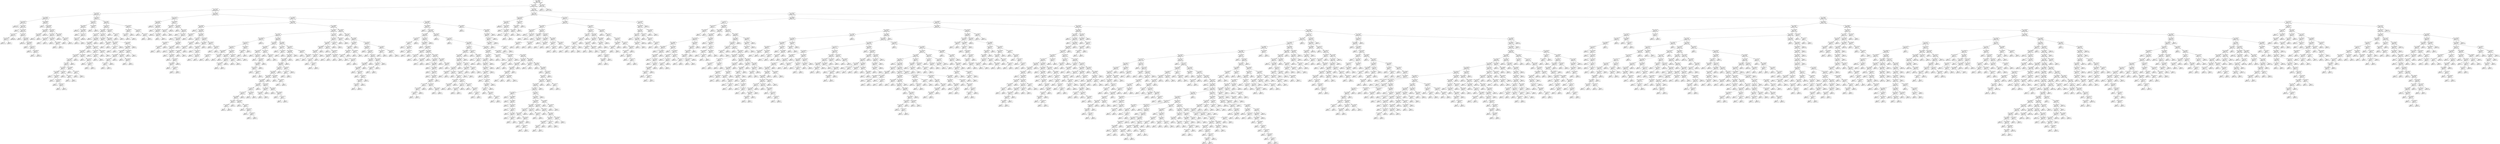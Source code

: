 digraph Tree {
node [shape=box] ;
0 [label="X[1] <= 3805.53\ngini = 0.6667\nsamples = 45000\nvalue = [15000, 15000, 15000]"] ;
1 [label="X[1] <= 2340.4937\ngini = 0.5\nsamples = 29989\nvalue = [15000, 0, 14989]"] ;
0 -> 1 [labeldistance=2.5, labelangle=45, headlabel="True"] ;
2 [label="X[1] <= 2327.4834\ngini = 0.0681\nsamples = 13463\nvalue = [12988, 0, 475]"] ;
1 -> 2 ;
3 [label="X[1] <= 2323.0071\ngini = 0.0113\nsamples = 12017\nvalue = [11949, 0, 68]"] ;
2 -> 3 ;
4 [label="X[1] <= 2320.0303\ngini = 0.0029\nsamples = 11543\nvalue = [11526, 0, 17]"] ;
3 -> 4 ;
5 [label="X[1] <= 2311.5369\ngini = 0.0014\nsamples = 11214\nvalue = [11206, 0, 8]"] ;
4 -> 5 ;
6 [label="gini = 0.0\nsamples = 10192\nvalue = [10192, 0, 0]"] ;
5 -> 6 ;
7 [label="X[1] <= 2311.543\ngini = 0.0155\nsamples = 1022\nvalue = [1014, 0, 8]"] ;
5 -> 7 ;
8 [label="gini = 0.0\nsamples = 4\nvalue = [0, 0, 4]"] ;
7 -> 8 ;
9 [label="X[1] <= 2317.4546\ngini = 0.0078\nsamples = 1018\nvalue = [1014, 0, 4]"] ;
7 -> 9 ;
10 [label="X[1] <= 2312.3618\ngini = 0.0027\nsamples = 748\nvalue = [747, 0, 1]"] ;
9 -> 10 ;
11 [label="X[1] <= 2312.3462\ngini = 0.0177\nsamples = 112\nvalue = [111, 0, 1]"] ;
10 -> 11 ;
12 [label="gini = 0.0\nsamples = 111\nvalue = [111, 0, 0]"] ;
11 -> 12 ;
13 [label="gini = 0.0\nsamples = 1\nvalue = [0, 0, 1]"] ;
11 -> 13 ;
14 [label="gini = 0.0\nsamples = 636\nvalue = [636, 0, 0]"] ;
10 -> 14 ;
15 [label="X[1] <= 2317.4587\ngini = 0.022\nsamples = 270\nvalue = [267, 0, 3]"] ;
9 -> 15 ;
16 [label="gini = 0.0\nsamples = 1\nvalue = [0, 0, 1]"] ;
15 -> 16 ;
17 [label="X[0] <= 4264.5342\ngini = 0.0148\nsamples = 269\nvalue = [267, 0, 2]"] ;
15 -> 17 ;
18 [label="gini = 0.0\nsamples = 136\nvalue = [136, 0, 0]"] ;
17 -> 18 ;
19 [label="X[0] <= 4265.1909\ngini = 0.0296\nsamples = 133\nvalue = [131, 0, 2]"] ;
17 -> 19 ;
20 [label="gini = 0.0\nsamples = 1\nvalue = [0, 0, 1]"] ;
19 -> 20 ;
21 [label="X[0] <= 4333.7783\ngini = 0.015\nsamples = 132\nvalue = [131, 0, 1]"] ;
19 -> 21 ;
22 [label="gini = 0.0\nsamples = 91\nvalue = [91, 0, 0]"] ;
21 -> 22 ;
23 [label="X[0] <= 4336.2749\ngini = 0.0476\nsamples = 41\nvalue = [40, 0, 1]"] ;
21 -> 23 ;
24 [label="gini = 0.0\nsamples = 1\nvalue = [0, 0, 1]"] ;
23 -> 24 ;
25 [label="gini = 0.0\nsamples = 40\nvalue = [40, 0, 0]"] ;
23 -> 25 ;
26 [label="X[1] <= 2320.0386\ngini = 0.0532\nsamples = 329\nvalue = [320, 0, 9]"] ;
4 -> 26 ;
27 [label="gini = 0.0\nsamples = 1\nvalue = [0, 0, 1]"] ;
26 -> 27 ;
28 [label="X[0] <= 4318.8599\ngini = 0.0476\nsamples = 328\nvalue = [320, 0, 8]"] ;
26 -> 28 ;
29 [label="X[1] <= 2320.3208\ngini = 0.0079\nsamples = 252\nvalue = [251, 0, 1]"] ;
28 -> 29 ;
30 [label="X[1] <= 2320.293\ngini = 0.0768\nsamples = 25\nvalue = [24, 0, 1]"] ;
29 -> 30 ;
31 [label="gini = 0.0\nsamples = 24\nvalue = [24, 0, 0]"] ;
30 -> 31 ;
32 [label="gini = 0.0\nsamples = 1\nvalue = [0, 0, 1]"] ;
30 -> 32 ;
33 [label="gini = 0.0\nsamples = 227\nvalue = [227, 0, 0]"] ;
29 -> 33 ;
34 [label="X[0] <= 4335.9717\ngini = 0.1672\nsamples = 76\nvalue = [69, 0, 7]"] ;
28 -> 34 ;
35 [label="X[0] <= 4331.5327\ngini = 0.4444\nsamples = 18\nvalue = [12, 0, 6]"] ;
34 -> 35 ;
36 [label="X[1] <= 2320.1133\ngini = 0.1528\nsamples = 12\nvalue = [11, 0, 1]"] ;
35 -> 36 ;
37 [label="gini = 0.0\nsamples = 1\nvalue = [0, 0, 1]"] ;
36 -> 37 ;
38 [label="gini = 0.0\nsamples = 11\nvalue = [11, 0, 0]"] ;
36 -> 38 ;
39 [label="X[0] <= 4334.0625\ngini = 0.2778\nsamples = 6\nvalue = [1, 0, 5]"] ;
35 -> 39 ;
40 [label="gini = 0.0\nsamples = 3\nvalue = [0, 0, 3]"] ;
39 -> 40 ;
41 [label="X[1] <= 2320.8926\ngini = 0.4444\nsamples = 3\nvalue = [1, 0, 2]"] ;
39 -> 41 ;
42 [label="gini = 0.0\nsamples = 2\nvalue = [0, 0, 2]"] ;
41 -> 42 ;
43 [label="gini = 0.0\nsamples = 1\nvalue = [1, 0, 0]"] ;
41 -> 43 ;
44 [label="X[1] <= 2322.2305\ngini = 0.0339\nsamples = 58\nvalue = [57, 0, 1]"] ;
34 -> 44 ;
45 [label="gini = 0.0\nsamples = 45\nvalue = [45, 0, 0]"] ;
44 -> 45 ;
46 [label="X[1] <= 2322.3066\ngini = 0.142\nsamples = 13\nvalue = [12, 0, 1]"] ;
44 -> 46 ;
47 [label="gini = 0.0\nsamples = 1\nvalue = [0, 0, 1]"] ;
46 -> 47 ;
48 [label="gini = 0.0\nsamples = 12\nvalue = [12, 0, 0]"] ;
46 -> 48 ;
49 [label="X[0] <= 4322.1143\ngini = 0.192\nsamples = 474\nvalue = [423, 0, 51]"] ;
3 -> 49 ;
50 [label="X[0] <= 4316.3276\ngini = 0.0172\nsamples = 346\nvalue = [343, 0, 3]"] ;
49 -> 50 ;
51 [label="X[0] <= 4268.959\ngini = 0.0117\nsamples = 340\nvalue = [338, 0, 2]"] ;
50 -> 51 ;
52 [label="gini = 0.0\nsamples = 224\nvalue = [224, 0, 0]"] ;
51 -> 52 ;
53 [label="X[0] <= 4268.9814\ngini = 0.0339\nsamples = 116\nvalue = [114, 0, 2]"] ;
51 -> 53 ;
54 [label="gini = 0.0\nsamples = 1\nvalue = [0, 0, 1]"] ;
53 -> 54 ;
55 [label="X[0] <= 4271.5142\ngini = 0.0172\nsamples = 115\nvalue = [114, 0, 1]"] ;
53 -> 55 ;
56 [label="X[0] <= 4271.481\ngini = 0.1172\nsamples = 16\nvalue = [15, 0, 1]"] ;
55 -> 56 ;
57 [label="gini = 0.0\nsamples = 15\nvalue = [15, 0, 0]"] ;
56 -> 57 ;
58 [label="gini = 0.0\nsamples = 1\nvalue = [0, 0, 1]"] ;
56 -> 58 ;
59 [label="gini = 0.0\nsamples = 99\nvalue = [99, 0, 0]"] ;
55 -> 59 ;
60 [label="X[1] <= 2323.6902\ngini = 0.2778\nsamples = 6\nvalue = [5, 0, 1]"] ;
50 -> 60 ;
61 [label="gini = 0.0\nsamples = 1\nvalue = [0, 0, 1]"] ;
60 -> 61 ;
62 [label="gini = 0.0\nsamples = 5\nvalue = [5, 0, 0]"] ;
60 -> 62 ;
63 [label="X[0] <= 4418.272\ngini = 0.4688\nsamples = 128\nvalue = [80, 0, 48]"] ;
49 -> 63 ;
64 [label="X[1] <= 2327.0146\ngini = 0.492\nsamples = 103\nvalue = [58, 0, 45]"] ;
63 -> 64 ;
65 [label="X[1] <= 2325.376\ngini = 0.498\nsamples = 94\nvalue = [50, 0, 44]"] ;
64 -> 65 ;
66 [label="X[0] <= 4324.6914\ngini = 0.474\nsamples = 57\nvalue = [35, 0, 22]"] ;
65 -> 66 ;
67 [label="gini = 0.0\nsamples = 2\nvalue = [0, 0, 2]"] ;
66 -> 67 ;
68 [label="X[1] <= 2325.0913\ngini = 0.4628\nsamples = 55\nvalue = [35, 0, 20]"] ;
66 -> 68 ;
69 [label="X[0] <= 4369.8867\ngini = 0.4831\nsamples = 49\nvalue = [29, 0, 20]"] ;
68 -> 69 ;
70 [label="X[0] <= 4367.9902\ngini = 0.4985\nsamples = 36\nvalue = [19, 0, 17]"] ;
69 -> 70 ;
71 [label="X[1] <= 2324.8101\ngini = 0.4931\nsamples = 34\nvalue = [19, 0, 15]"] ;
70 -> 71 ;
72 [label="X[1] <= 2324.7095\ngini = 0.4664\nsamples = 27\nvalue = [17, 0, 10]"] ;
71 -> 72 ;
73 [label="X[1] <= 2324.6279\ngini = 0.4959\nsamples = 22\nvalue = [12, 0, 10]"] ;
72 -> 73 ;
74 [label="X[1] <= 2324.05\ngini = 0.48\nsamples = 20\nvalue = [12, 0, 8]"] ;
73 -> 74 ;
75 [label="X[1] <= 2323.2844\ngini = 0.497\nsamples = 13\nvalue = [6, 0, 7]"] ;
74 -> 75 ;
76 [label="X[0] <= 4330.9565\ngini = 0.4688\nsamples = 8\nvalue = [5, 0, 3]"] ;
75 -> 76 ;
77 [label="gini = 0.0\nsamples = 1\nvalue = [0, 0, 1]"] ;
76 -> 77 ;
78 [label="X[1] <= 2323.0132\ngini = 0.4082\nsamples = 7\nvalue = [5, 0, 2]"] ;
76 -> 78 ;
79 [label="gini = 0.0\nsamples = 1\nvalue = [0, 0, 1]"] ;
78 -> 79 ;
80 [label="X[1] <= 2323.1436\ngini = 0.2778\nsamples = 6\nvalue = [5, 0, 1]"] ;
78 -> 80 ;
81 [label="gini = 0.0\nsamples = 3\nvalue = [3, 0, 0]"] ;
80 -> 81 ;
82 [label="X[0] <= 4349.7715\ngini = 0.4444\nsamples = 3\nvalue = [2, 0, 1]"] ;
80 -> 82 ;
83 [label="gini = 0.0\nsamples = 1\nvalue = [0, 0, 1]"] ;
82 -> 83 ;
84 [label="gini = 0.0\nsamples = 2\nvalue = [2, 0, 0]"] ;
82 -> 84 ;
85 [label="X[1] <= 2323.613\ngini = 0.32\nsamples = 5\nvalue = [1, 0, 4]"] ;
75 -> 85 ;
86 [label="gini = 0.0\nsamples = 3\nvalue = [0, 0, 3]"] ;
85 -> 86 ;
87 [label="X[1] <= 2323.7712\ngini = 0.5\nsamples = 2\nvalue = [1, 0, 1]"] ;
85 -> 87 ;
88 [label="gini = 0.0\nsamples = 1\nvalue = [1, 0, 0]"] ;
87 -> 88 ;
89 [label="gini = 0.0\nsamples = 1\nvalue = [0, 0, 1]"] ;
87 -> 89 ;
90 [label="X[1] <= 2324.4565\ngini = 0.2449\nsamples = 7\nvalue = [6, 0, 1]"] ;
74 -> 90 ;
91 [label="gini = 0.0\nsamples = 5\nvalue = [5, 0, 0]"] ;
90 -> 91 ;
92 [label="X[0] <= 4344.5688\ngini = 0.5\nsamples = 2\nvalue = [1, 0, 1]"] ;
90 -> 92 ;
93 [label="gini = 0.0\nsamples = 1\nvalue = [0, 0, 1]"] ;
92 -> 93 ;
94 [label="gini = 0.0\nsamples = 1\nvalue = [1, 0, 0]"] ;
92 -> 94 ;
95 [label="gini = 0.0\nsamples = 2\nvalue = [0, 0, 2]"] ;
73 -> 95 ;
96 [label="gini = 0.0\nsamples = 5\nvalue = [5, 0, 0]"] ;
72 -> 96 ;
97 [label="X[0] <= 4325.3008\ngini = 0.4082\nsamples = 7\nvalue = [2, 0, 5]"] ;
71 -> 97 ;
98 [label="gini = 0.0\nsamples = 1\nvalue = [1, 0, 0]"] ;
97 -> 98 ;
99 [label="X[1] <= 2325.0195\ngini = 0.2778\nsamples = 6\nvalue = [1, 0, 5]"] ;
97 -> 99 ;
100 [label="gini = 0.0\nsamples = 4\nvalue = [0, 0, 4]"] ;
99 -> 100 ;
101 [label="X[0] <= 4346.0083\ngini = 0.5\nsamples = 2\nvalue = [1, 0, 1]"] ;
99 -> 101 ;
102 [label="gini = 0.0\nsamples = 1\nvalue = [0, 0, 1]"] ;
101 -> 102 ;
103 [label="gini = 0.0\nsamples = 1\nvalue = [1, 0, 0]"] ;
101 -> 103 ;
104 [label="gini = 0.0\nsamples = 2\nvalue = [0, 0, 2]"] ;
70 -> 104 ;
105 [label="X[0] <= 4411.4023\ngini = 0.355\nsamples = 13\nvalue = [10, 0, 3]"] ;
69 -> 105 ;
106 [label="X[1] <= 2324.8362\ngini = 0.18\nsamples = 10\nvalue = [9, 0, 1]"] ;
105 -> 106 ;
107 [label="gini = 0.0\nsamples = 8\nvalue = [8, 0, 0]"] ;
106 -> 107 ;
108 [label="X[0] <= 4383.9385\ngini = 0.5\nsamples = 2\nvalue = [1, 0, 1]"] ;
106 -> 108 ;
109 [label="gini = 0.0\nsamples = 1\nvalue = [1, 0, 0]"] ;
108 -> 109 ;
110 [label="gini = 0.0\nsamples = 1\nvalue = [0, 0, 1]"] ;
108 -> 110 ;
111 [label="X[0] <= 4415.2627\ngini = 0.4444\nsamples = 3\nvalue = [1, 0, 2]"] ;
105 -> 111 ;
112 [label="gini = 0.0\nsamples = 2\nvalue = [0, 0, 2]"] ;
111 -> 112 ;
113 [label="gini = 0.0\nsamples = 1\nvalue = [1, 0, 0]"] ;
111 -> 113 ;
114 [label="gini = 0.0\nsamples = 6\nvalue = [6, 0, 0]"] ;
68 -> 114 ;
115 [label="X[0] <= 4329.1035\ngini = 0.4821\nsamples = 37\nvalue = [15, 0, 22]"] ;
65 -> 115 ;
116 [label="X[1] <= 2325.4473\ngini = 0.4082\nsamples = 7\nvalue = [5, 0, 2]"] ;
115 -> 116 ;
117 [label="gini = 0.0\nsamples = 1\nvalue = [0, 0, 1]"] ;
116 -> 117 ;
118 [label="X[0] <= 4324.9844\ngini = 0.2778\nsamples = 6\nvalue = [5, 0, 1]"] ;
116 -> 118 ;
119 [label="gini = 0.0\nsamples = 1\nvalue = [0, 0, 1]"] ;
118 -> 119 ;
120 [label="gini = 0.0\nsamples = 5\nvalue = [5, 0, 0]"] ;
118 -> 120 ;
121 [label="X[0] <= 4339.2412\ngini = 0.4444\nsamples = 30\nvalue = [10, 0, 20]"] ;
115 -> 121 ;
122 [label="X[0] <= 4330.793\ngini = 0.2188\nsamples = 8\nvalue = [1, 0, 7]"] ;
121 -> 122 ;
123 [label="X[1] <= 2326.2568\ngini = 0.5\nsamples = 2\nvalue = [1, 0, 1]"] ;
122 -> 123 ;
124 [label="gini = 0.0\nsamples = 1\nvalue = [1, 0, 0]"] ;
123 -> 124 ;
125 [label="gini = 0.0\nsamples = 1\nvalue = [0, 0, 1]"] ;
123 -> 125 ;
126 [label="gini = 0.0\nsamples = 6\nvalue = [0, 0, 6]"] ;
122 -> 126 ;
127 [label="X[0] <= 4411.3325\ngini = 0.4835\nsamples = 22\nvalue = [9, 0, 13]"] ;
121 -> 127 ;
128 [label="X[1] <= 2326.5874\ngini = 0.4986\nsamples = 19\nvalue = [9, 0, 10]"] ;
127 -> 128 ;
129 [label="X[1] <= 2325.9985\ngini = 0.48\nsamples = 15\nvalue = [6, 0, 9]"] ;
128 -> 129 ;
130 [label="X[1] <= 2325.6448\ngini = 0.4688\nsamples = 8\nvalue = [5, 0, 3]"] ;
129 -> 130 ;
131 [label="X[1] <= 2325.5132\ngini = 0.375\nsamples = 4\nvalue = [1, 0, 3]"] ;
130 -> 131 ;
132 [label="X[1] <= 2325.4551\ngini = 0.5\nsamples = 2\nvalue = [1, 0, 1]"] ;
131 -> 132 ;
133 [label="gini = 0.0\nsamples = 1\nvalue = [0, 0, 1]"] ;
132 -> 133 ;
134 [label="gini = 0.0\nsamples = 1\nvalue = [1, 0, 0]"] ;
132 -> 134 ;
135 [label="gini = 0.0\nsamples = 2\nvalue = [0, 0, 2]"] ;
131 -> 135 ;
136 [label="gini = 0.0\nsamples = 4\nvalue = [4, 0, 0]"] ;
130 -> 136 ;
137 [label="X[1] <= 2326.3076\ngini = 0.2449\nsamples = 7\nvalue = [1, 0, 6]"] ;
129 -> 137 ;
138 [label="gini = 0.0\nsamples = 4\nvalue = [0, 0, 4]"] ;
137 -> 138 ;
139 [label="X[1] <= 2326.4053\ngini = 0.4444\nsamples = 3\nvalue = [1, 0, 2]"] ;
137 -> 139 ;
140 [label="gini = 0.0\nsamples = 1\nvalue = [1, 0, 0]"] ;
139 -> 140 ;
141 [label="gini = 0.0\nsamples = 2\nvalue = [0, 0, 2]"] ;
139 -> 141 ;
142 [label="X[1] <= 2326.9404\ngini = 0.375\nsamples = 4\nvalue = [3, 0, 1]"] ;
128 -> 142 ;
143 [label="gini = 0.0\nsamples = 3\nvalue = [3, 0, 0]"] ;
142 -> 143 ;
144 [label="gini = 0.0\nsamples = 1\nvalue = [0, 0, 1]"] ;
142 -> 144 ;
145 [label="gini = 0.0\nsamples = 3\nvalue = [0, 0, 3]"] ;
127 -> 145 ;
146 [label="X[1] <= 2327.3918\ngini = 0.1975\nsamples = 9\nvalue = [8, 0, 1]"] ;
64 -> 146 ;
147 [label="gini = 0.0\nsamples = 7\nvalue = [7, 0, 0]"] ;
146 -> 147 ;
148 [label="X[0] <= 4375.3633\ngini = 0.5\nsamples = 2\nvalue = [1, 0, 1]"] ;
146 -> 148 ;
149 [label="gini = 0.0\nsamples = 1\nvalue = [0, 0, 1]"] ;
148 -> 149 ;
150 [label="gini = 0.0\nsamples = 1\nvalue = [1, 0, 0]"] ;
148 -> 150 ;
151 [label="X[1] <= 2324.8579\ngini = 0.2112\nsamples = 25\nvalue = [22, 0, 3]"] ;
63 -> 151 ;
152 [label="X[0] <= 4438.4268\ngini = 0.375\nsamples = 8\nvalue = [6, 0, 2]"] ;
151 -> 152 ;
153 [label="X[1] <= 2324.4065\ngini = 0.4444\nsamples = 3\nvalue = [1, 0, 2]"] ;
152 -> 153 ;
154 [label="gini = 0.0\nsamples = 1\nvalue = [1, 0, 0]"] ;
153 -> 154 ;
155 [label="gini = 0.0\nsamples = 2\nvalue = [0, 0, 2]"] ;
153 -> 155 ;
156 [label="gini = 0.0\nsamples = 5\nvalue = [5, 0, 0]"] ;
152 -> 156 ;
157 [label="X[1] <= 2326.5142\ngini = 0.1107\nsamples = 17\nvalue = [16, 0, 1]"] ;
151 -> 157 ;
158 [label="gini = 0.0\nsamples = 12\nvalue = [12, 0, 0]"] ;
157 -> 158 ;
159 [label="X[1] <= 2326.8057\ngini = 0.32\nsamples = 5\nvalue = [4, 0, 1]"] ;
157 -> 159 ;
160 [label="gini = 0.0\nsamples = 1\nvalue = [0, 0, 1]"] ;
159 -> 160 ;
161 [label="gini = 0.0\nsamples = 4\nvalue = [4, 0, 0]"] ;
159 -> 161 ;
162 [label="X[0] <= 4292.9448\ngini = 0.4045\nsamples = 1446\nvalue = [1039, 0, 407]"] ;
2 -> 162 ;
163 [label="X[0] <= 4277.1045\ngini = 0.0362\nsamples = 705\nvalue = [692, 0, 13]"] ;
162 -> 163 ;
164 [label="X[0] <= 4270.5752\ngini = 0.0068\nsamples = 588\nvalue = [586, 0, 2]"] ;
163 -> 164 ;
165 [label="gini = 0.0\nsamples = 530\nvalue = [530, 0, 0]"] ;
164 -> 165 ;
166 [label="X[0] <= 4270.6323\ngini = 0.0666\nsamples = 58\nvalue = [56, 0, 2]"] ;
164 -> 166 ;
167 [label="gini = 0.0\nsamples = 1\nvalue = [0, 0, 1]"] ;
166 -> 167 ;
168 [label="X[1] <= 2335.4688\ngini = 0.0345\nsamples = 57\nvalue = [56, 0, 1]"] ;
166 -> 168 ;
169 [label="gini = 0.0\nsamples = 39\nvalue = [39, 0, 0]"] ;
168 -> 169 ;
170 [label="X[1] <= 2335.6831\ngini = 0.1049\nsamples = 18\nvalue = [17, 0, 1]"] ;
168 -> 170 ;
171 [label="gini = 0.0\nsamples = 1\nvalue = [0, 0, 1]"] ;
170 -> 171 ;
172 [label="gini = 0.0\nsamples = 17\nvalue = [17, 0, 0]"] ;
170 -> 172 ;
173 [label="X[1] <= 2335.9292\ngini = 0.1704\nsamples = 117\nvalue = [106, 0, 11]"] ;
163 -> 173 ;
174 [label="X[0] <= 4278.0786\ngini = 0.0274\nsamples = 72\nvalue = [71, 0, 1]"] ;
173 -> 174 ;
175 [label="X[0] <= 4277.8711\ngini = 0.1975\nsamples = 9\nvalue = [8, 0, 1]"] ;
174 -> 175 ;
176 [label="gini = 0.0\nsamples = 8\nvalue = [8, 0, 0]"] ;
175 -> 176 ;
177 [label="gini = 0.0\nsamples = 1\nvalue = [0, 0, 1]"] ;
175 -> 177 ;
178 [label="gini = 0.0\nsamples = 63\nvalue = [63, 0, 0]"] ;
174 -> 178 ;
179 [label="X[1] <= 2336.4897\ngini = 0.3457\nsamples = 45\nvalue = [35, 0, 10]"] ;
173 -> 179 ;
180 [label="gini = 0.0\nsamples = 2\nvalue = [0, 0, 2]"] ;
179 -> 180 ;
181 [label="X[0] <= 4277.209\ngini = 0.3029\nsamples = 43\nvalue = [35, 0, 8]"] ;
179 -> 181 ;
182 [label="gini = 0.0\nsamples = 1\nvalue = [0, 0, 1]"] ;
181 -> 182 ;
183 [label="X[0] <= 4279.9717\ngini = 0.2778\nsamples = 42\nvalue = [35, 0, 7]"] ;
181 -> 183 ;
184 [label="gini = 0.0\nsamples = 10\nvalue = [10, 0, 0]"] ;
183 -> 184 ;
185 [label="X[0] <= 4281.2373\ngini = 0.3418\nsamples = 32\nvalue = [25, 0, 7]"] ;
183 -> 185 ;
186 [label="X[0] <= 4280.6294\ngini = 0.375\nsamples = 4\nvalue = [1, 0, 3]"] ;
185 -> 186 ;
187 [label="X[0] <= 4280.2988\ngini = 0.5\nsamples = 2\nvalue = [1, 0, 1]"] ;
186 -> 187 ;
188 [label="gini = 0.0\nsamples = 1\nvalue = [0, 0, 1]"] ;
187 -> 188 ;
189 [label="gini = 0.0\nsamples = 1\nvalue = [1, 0, 0]"] ;
187 -> 189 ;
190 [label="gini = 0.0\nsamples = 2\nvalue = [0, 0, 2]"] ;
186 -> 190 ;
191 [label="X[1] <= 2340.4023\ngini = 0.2449\nsamples = 28\nvalue = [24, 0, 4]"] ;
185 -> 191 ;
192 [label="X[1] <= 2338.4807\ngini = 0.1975\nsamples = 27\nvalue = [24, 0, 3]"] ;
191 -> 192 ;
193 [label="gini = 0.0\nsamples = 13\nvalue = [13, 0, 0]"] ;
192 -> 193 ;
194 [label="X[1] <= 2338.6143\ngini = 0.3367\nsamples = 14\nvalue = [11, 0, 3]"] ;
192 -> 194 ;
195 [label="gini = 0.0\nsamples = 1\nvalue = [0, 0, 1]"] ;
194 -> 195 ;
196 [label="X[1] <= 2339.2991\ngini = 0.2604\nsamples = 13\nvalue = [11, 0, 2]"] ;
194 -> 196 ;
197 [label="gini = 0.0\nsamples = 5\nvalue = [5, 0, 0]"] ;
196 -> 197 ;
198 [label="X[1] <= 2340.0081\ngini = 0.375\nsamples = 8\nvalue = [6, 0, 2]"] ;
196 -> 198 ;
199 [label="X[1] <= 2339.4966\ngini = 0.4444\nsamples = 3\nvalue = [1, 0, 2]"] ;
198 -> 199 ;
200 [label="gini = 0.0\nsamples = 1\nvalue = [0, 0, 1]"] ;
199 -> 200 ;
201 [label="X[1] <= 2339.8208\ngini = 0.5\nsamples = 2\nvalue = [1, 0, 1]"] ;
199 -> 201 ;
202 [label="gini = 0.0\nsamples = 1\nvalue = [1, 0, 0]"] ;
201 -> 202 ;
203 [label="gini = 0.0\nsamples = 1\nvalue = [0, 0, 1]"] ;
201 -> 203 ;
204 [label="gini = 0.0\nsamples = 5\nvalue = [5, 0, 0]"] ;
198 -> 204 ;
205 [label="gini = 0.0\nsamples = 1\nvalue = [0, 0, 1]"] ;
191 -> 205 ;
206 [label="X[1] <= 2335.0762\ngini = 0.498\nsamples = 741\nvalue = [347, 0, 394]"] ;
162 -> 206 ;
207 [label="X[0] <= 4318.2173\ngini = 0.4939\nsamples = 380\nvalue = [211, 0, 169]"] ;
206 -> 207 ;
208 [label="X[1] <= 2331.3823\ngini = 0.3562\nsamples = 69\nvalue = [53, 0, 16]"] ;
207 -> 208 ;
209 [label="gini = 0.0\nsamples = 25\nvalue = [25, 0, 0]"] ;
208 -> 209 ;
210 [label="X[0] <= 4299.293\ngini = 0.4628\nsamples = 44\nvalue = [28, 0, 16]"] ;
208 -> 210 ;
211 [label="X[0] <= 4293.1465\ngini = 0.1653\nsamples = 11\nvalue = [10, 0, 1]"] ;
210 -> 211 ;
212 [label="gini = 0.0\nsamples = 1\nvalue = [0, 0, 1]"] ;
211 -> 212 ;
213 [label="gini = 0.0\nsamples = 10\nvalue = [10, 0, 0]"] ;
211 -> 213 ;
214 [label="X[0] <= 4304.4531\ngini = 0.4959\nsamples = 33\nvalue = [18, 0, 15]"] ;
210 -> 214 ;
215 [label="X[1] <= 2333.1624\ngini = 0.32\nsamples = 10\nvalue = [2, 0, 8]"] ;
214 -> 215 ;
216 [label="X[1] <= 2332.5085\ngini = 0.48\nsamples = 5\nvalue = [2, 0, 3]"] ;
215 -> 216 ;
217 [label="X[0] <= 4301.5762\ngini = 0.375\nsamples = 4\nvalue = [1, 0, 3]"] ;
216 -> 217 ;
218 [label="X[0] <= 4300.4883\ngini = 0.5\nsamples = 2\nvalue = [1, 0, 1]"] ;
217 -> 218 ;
219 [label="gini = 0.0\nsamples = 1\nvalue = [0, 0, 1]"] ;
218 -> 219 ;
220 [label="gini = 0.0\nsamples = 1\nvalue = [1, 0, 0]"] ;
218 -> 220 ;
221 [label="gini = 0.0\nsamples = 2\nvalue = [0, 0, 2]"] ;
217 -> 221 ;
222 [label="gini = 0.0\nsamples = 1\nvalue = [1, 0, 0]"] ;
216 -> 222 ;
223 [label="gini = 0.0\nsamples = 5\nvalue = [0, 0, 5]"] ;
215 -> 223 ;
224 [label="X[1] <= 2332.2046\ngini = 0.4234\nsamples = 23\nvalue = [16, 0, 7]"] ;
214 -> 224 ;
225 [label="X[1] <= 2332.1519\ngini = 0.4959\nsamples = 11\nvalue = [6, 0, 5]"] ;
224 -> 225 ;
226 [label="X[0] <= 4306.1104\ngini = 0.4444\nsamples = 9\nvalue = [6, 0, 3]"] ;
225 -> 226 ;
227 [label="gini = 0.0\nsamples = 1\nvalue = [0, 0, 1]"] ;
226 -> 227 ;
228 [label="X[0] <= 4310.4141\ngini = 0.375\nsamples = 8\nvalue = [6, 0, 2]"] ;
226 -> 228 ;
229 [label="gini = 0.0\nsamples = 5\nvalue = [5, 0, 0]"] ;
228 -> 229 ;
230 [label="X[1] <= 2332.1252\ngini = 0.4444\nsamples = 3\nvalue = [1, 0, 2]"] ;
228 -> 230 ;
231 [label="gini = 0.0\nsamples = 2\nvalue = [0, 0, 2]"] ;
230 -> 231 ;
232 [label="gini = 0.0\nsamples = 1\nvalue = [1, 0, 0]"] ;
230 -> 232 ;
233 [label="gini = 0.0\nsamples = 2\nvalue = [0, 0, 2]"] ;
225 -> 233 ;
234 [label="X[1] <= 2333.9272\ngini = 0.2778\nsamples = 12\nvalue = [10, 0, 2]"] ;
224 -> 234 ;
235 [label="gini = 0.0\nsamples = 9\nvalue = [9, 0, 0]"] ;
234 -> 235 ;
236 [label="X[0] <= 4308.7378\ngini = 0.4444\nsamples = 3\nvalue = [1, 0, 2]"] ;
234 -> 236 ;
237 [label="gini = 0.0\nsamples = 1\nvalue = [1, 0, 0]"] ;
236 -> 237 ;
238 [label="gini = 0.0\nsamples = 2\nvalue = [0, 0, 2]"] ;
236 -> 238 ;
239 [label="X[0] <= 4406.5508\ngini = 0.4999\nsamples = 311\nvalue = [158, 0, 153]"] ;
207 -> 239 ;
240 [label="X[0] <= 4380.6514\ngini = 0.4957\nsamples = 227\nvalue = [103, 0, 124]"] ;
239 -> 240 ;
241 [label="X[0] <= 4333.3047\ngini = 0.4997\nsamples = 176\nvalue = [90, 0, 86]"] ;
240 -> 241 ;
242 [label="X[0] <= 4330.3965\ngini = 0.4815\nsamples = 52\nvalue = [21, 0, 31]"] ;
241 -> 242 ;
243 [label="X[0] <= 4327.2661\ngini = 0.497\nsamples = 39\nvalue = [21, 0, 18]"] ;
242 -> 243 ;
244 [label="X[1] <= 2331.7676\ngini = 0.4911\nsamples = 30\nvalue = [13, 0, 17]"] ;
243 -> 244 ;
245 [label="X[0] <= 4319.9839\ngini = 0.4628\nsamples = 11\nvalue = [7, 0, 4]"] ;
244 -> 245 ;
246 [label="X[1] <= 2330.8188\ngini = 0.375\nsamples = 4\nvalue = [1, 0, 3]"] ;
245 -> 246 ;
247 [label="gini = 0.0\nsamples = 3\nvalue = [0, 0, 3]"] ;
246 -> 247 ;
248 [label="gini = 0.0\nsamples = 1\nvalue = [1, 0, 0]"] ;
246 -> 248 ;
249 [label="X[0] <= 4325.6328\ngini = 0.2449\nsamples = 7\nvalue = [6, 0, 1]"] ;
245 -> 249 ;
250 [label="gini = 0.0\nsamples = 6\nvalue = [6, 0, 0]"] ;
249 -> 250 ;
251 [label="gini = 0.0\nsamples = 1\nvalue = [0, 0, 1]"] ;
249 -> 251 ;
252 [label="X[1] <= 2334.0627\ngini = 0.4321\nsamples = 19\nvalue = [6, 0, 13]"] ;
244 -> 252 ;
253 [label="X[0] <= 4323.0566\ngini = 0.3367\nsamples = 14\nvalue = [3, 0, 11]"] ;
252 -> 253 ;
254 [label="X[1] <= 2332.9009\ngini = 0.18\nsamples = 10\nvalue = [1, 0, 9]"] ;
253 -> 254 ;
255 [label="X[1] <= 2332.5386\ngini = 0.375\nsamples = 4\nvalue = [1, 0, 3]"] ;
254 -> 255 ;
256 [label="gini = 0.0\nsamples = 3\nvalue = [0, 0, 3]"] ;
255 -> 256 ;
257 [label="gini = 0.0\nsamples = 1\nvalue = [1, 0, 0]"] ;
255 -> 257 ;
258 [label="gini = 0.0\nsamples = 6\nvalue = [0, 0, 6]"] ;
254 -> 258 ;
259 [label="X[0] <= 4323.9058\ngini = 0.5\nsamples = 4\nvalue = [2, 0, 2]"] ;
253 -> 259 ;
260 [label="gini = 0.0\nsamples = 2\nvalue = [2, 0, 0]"] ;
259 -> 260 ;
261 [label="gini = 0.0\nsamples = 2\nvalue = [0, 0, 2]"] ;
259 -> 261 ;
262 [label="X[0] <= 4322.5088\ngini = 0.48\nsamples = 5\nvalue = [3, 0, 2]"] ;
252 -> 262 ;
263 [label="gini = 0.0\nsamples = 3\nvalue = [3, 0, 0]"] ;
262 -> 263 ;
264 [label="gini = 0.0\nsamples = 2\nvalue = [0, 0, 2]"] ;
262 -> 264 ;
265 [label="X[1] <= 2328.1411\ngini = 0.1975\nsamples = 9\nvalue = [8, 0, 1]"] ;
243 -> 265 ;
266 [label="X[1] <= 2328.0356\ngini = 0.5\nsamples = 2\nvalue = [1, 0, 1]"] ;
265 -> 266 ;
267 [label="gini = 0.0\nsamples = 1\nvalue = [1, 0, 0]"] ;
266 -> 267 ;
268 [label="gini = 0.0\nsamples = 1\nvalue = [0, 0, 1]"] ;
266 -> 268 ;
269 [label="gini = 0.0\nsamples = 7\nvalue = [7, 0, 0]"] ;
265 -> 269 ;
270 [label="gini = 0.0\nsamples = 13\nvalue = [0, 0, 13]"] ;
242 -> 270 ;
271 [label="X[1] <= 2330.3167\ngini = 0.4936\nsamples = 124\nvalue = [69, 0, 55]"] ;
241 -> 271 ;
272 [label="X[1] <= 2329.5393\ngini = 0.405\nsamples = 39\nvalue = [28, 0, 11]"] ;
271 -> 272 ;
273 [label="X[0] <= 4364.8447\ngini = 0.4829\nsamples = 27\nvalue = [16, 0, 11]"] ;
272 -> 273 ;
274 [label="X[0] <= 4337.3232\ngini = 0.3878\nsamples = 19\nvalue = [14, 0, 5]"] ;
273 -> 274 ;
275 [label="gini = 0.0\nsamples = 4\nvalue = [4, 0, 0]"] ;
274 -> 275 ;
276 [label="X[0] <= 4341.1631\ngini = 0.4444\nsamples = 15\nvalue = [10, 0, 5]"] ;
274 -> 276 ;
277 [label="gini = 0.0\nsamples = 2\nvalue = [0, 0, 2]"] ;
276 -> 277 ;
278 [label="X[1] <= 2328.3328\ngini = 0.355\nsamples = 13\nvalue = [10, 0, 3]"] ;
276 -> 278 ;
279 [label="X[1] <= 2328.1326\ngini = 0.4688\nsamples = 8\nvalue = [5, 0, 3]"] ;
278 -> 279 ;
280 [label="X[0] <= 4357.5352\ngini = 0.2778\nsamples = 6\nvalue = [5, 0, 1]"] ;
279 -> 280 ;
281 [label="gini = 0.0\nsamples = 4\nvalue = [4, 0, 0]"] ;
280 -> 281 ;
282 [label="X[1] <= 2328.0039\ngini = 0.5\nsamples = 2\nvalue = [1, 0, 1]"] ;
280 -> 282 ;
283 [label="gini = 0.0\nsamples = 1\nvalue = [0, 0, 1]"] ;
282 -> 283 ;
284 [label="gini = 0.0\nsamples = 1\nvalue = [1, 0, 0]"] ;
282 -> 284 ;
285 [label="gini = 0.0\nsamples = 2\nvalue = [0, 0, 2]"] ;
279 -> 285 ;
286 [label="gini = 0.0\nsamples = 5\nvalue = [5, 0, 0]"] ;
278 -> 286 ;
287 [label="X[0] <= 4374.8145\ngini = 0.375\nsamples = 8\nvalue = [2, 0, 6]"] ;
273 -> 287 ;
288 [label="gini = 0.0\nsamples = 5\nvalue = [0, 0, 5]"] ;
287 -> 288 ;
289 [label="X[0] <= 4377.9146\ngini = 0.4444\nsamples = 3\nvalue = [2, 0, 1]"] ;
287 -> 289 ;
290 [label="gini = 0.0\nsamples = 2\nvalue = [2, 0, 0]"] ;
289 -> 290 ;
291 [label="gini = 0.0\nsamples = 1\nvalue = [0, 0, 1]"] ;
289 -> 291 ;
292 [label="gini = 0.0\nsamples = 12\nvalue = [12, 0, 0]"] ;
272 -> 292 ;
293 [label="X[1] <= 2330.814\ngini = 0.4994\nsamples = 85\nvalue = [41, 0, 44]"] ;
271 -> 293 ;
294 [label="X[1] <= 2330.6143\ngini = 0.1653\nsamples = 11\nvalue = [1, 0, 10]"] ;
293 -> 294 ;
295 [label="gini = 0.0\nsamples = 6\nvalue = [0, 0, 6]"] ;
294 -> 295 ;
296 [label="X[1] <= 2330.6331\ngini = 0.32\nsamples = 5\nvalue = [1, 0, 4]"] ;
294 -> 296 ;
297 [label="gini = 0.0\nsamples = 1\nvalue = [1, 0, 0]"] ;
296 -> 297 ;
298 [label="gini = 0.0\nsamples = 4\nvalue = [0, 0, 4]"] ;
296 -> 298 ;
299 [label="X[0] <= 4379.0146\ngini = 0.4967\nsamples = 74\nvalue = [40, 0, 34]"] ;
293 -> 299 ;
300 [label="X[0] <= 4378.0234\ngini = 0.4996\nsamples = 68\nvalue = [35, 0, 33]"] ;
299 -> 300 ;
301 [label="X[0] <= 4375.1533\ngini = 0.4982\nsamples = 66\nvalue = [35, 0, 31]"] ;
300 -> 301 ;
302 [label="X[0] <= 4372.9722\ngini = 0.4999\nsamples = 63\nvalue = [32, 0, 31]"] ;
301 -> 302 ;
303 [label="X[0] <= 4369.5146\ngini = 0.4988\nsamples = 61\nvalue = [32, 0, 29]"] ;
302 -> 303 ;
304 [label="X[0] <= 4368.208\ngini = 0.5\nsamples = 56\nvalue = [28, 0, 28]"] ;
303 -> 304 ;
305 [label="X[0] <= 4362.4082\ngini = 0.4984\nsamples = 53\nvalue = [28, 0, 25]"] ;
304 -> 305 ;
306 [label="X[0] <= 4361.2266\ngini = 0.4991\nsamples = 46\nvalue = [22, 0, 24]"] ;
305 -> 306 ;
307 [label="X[1] <= 2333.4604\ngini = 0.4997\nsamples = 43\nvalue = [22, 0, 21]"] ;
306 -> 307 ;
308 [label="X[1] <= 2333.3037\ngini = 0.4911\nsamples = 30\nvalue = [17, 0, 13]"] ;
307 -> 308 ;
309 [label="X[1] <= 2332.7896\ngini = 0.5\nsamples = 26\nvalue = [13, 0, 13]"] ;
308 -> 309 ;
310 [label="X[1] <= 2332.7659\ngini = 0.48\nsamples = 20\nvalue = [12, 0, 8]"] ;
309 -> 310 ;
311 [label="X[0] <= 4348.0693\ngini = 0.4983\nsamples = 17\nvalue = [9, 0, 8]"] ;
310 -> 311 ;
312 [label="X[1] <= 2331.29\ngini = 0.375\nsamples = 8\nvalue = [6, 0, 2]"] ;
311 -> 312 ;
313 [label="X[0] <= 4346.6631\ngini = 0.5\nsamples = 4\nvalue = [2, 0, 2]"] ;
312 -> 313 ;
314 [label="gini = 0.0\nsamples = 2\nvalue = [0, 0, 2]"] ;
313 -> 314 ;
315 [label="gini = 0.0\nsamples = 2\nvalue = [2, 0, 0]"] ;
313 -> 315 ;
316 [label="gini = 0.0\nsamples = 4\nvalue = [4, 0, 0]"] ;
312 -> 316 ;
317 [label="X[0] <= 4353.5356\ngini = 0.4444\nsamples = 9\nvalue = [3, 0, 6]"] ;
311 -> 317 ;
318 [label="gini = 0.0\nsamples = 3\nvalue = [0, 0, 3]"] ;
317 -> 318 ;
319 [label="X[0] <= 4355.8354\ngini = 0.5\nsamples = 6\nvalue = [3, 0, 3]"] ;
317 -> 319 ;
320 [label="gini = 0.0\nsamples = 2\nvalue = [2, 0, 0]"] ;
319 -> 320 ;
321 [label="X[0] <= 4357.5234\ngini = 0.375\nsamples = 4\nvalue = [1, 0, 3]"] ;
319 -> 321 ;
322 [label="gini = 0.0\nsamples = 2\nvalue = [0, 0, 2]"] ;
321 -> 322 ;
323 [label="X[0] <= 4358.8354\ngini = 0.5\nsamples = 2\nvalue = [1, 0, 1]"] ;
321 -> 323 ;
324 [label="gini = 0.0\nsamples = 1\nvalue = [1, 0, 0]"] ;
323 -> 324 ;
325 [label="gini = 0.0\nsamples = 1\nvalue = [0, 0, 1]"] ;
323 -> 325 ;
326 [label="gini = 0.0\nsamples = 3\nvalue = [3, 0, 0]"] ;
310 -> 326 ;
327 [label="X[0] <= 4352.5869\ngini = 0.2778\nsamples = 6\nvalue = [1, 0, 5]"] ;
309 -> 327 ;
328 [label="gini = 0.0\nsamples = 5\nvalue = [0, 0, 5]"] ;
327 -> 328 ;
329 [label="gini = 0.0\nsamples = 1\nvalue = [1, 0, 0]"] ;
327 -> 329 ;
330 [label="gini = 0.0\nsamples = 4\nvalue = [4, 0, 0]"] ;
308 -> 330 ;
331 [label="X[1] <= 2334.4868\ngini = 0.4734\nsamples = 13\nvalue = [5, 0, 8]"] ;
307 -> 331 ;
332 [label="X[1] <= 2333.5859\ngini = 0.2449\nsamples = 7\nvalue = [1, 0, 6]"] ;
331 -> 332 ;
333 [label="X[1] <= 2333.5117\ngini = 0.4444\nsamples = 3\nvalue = [1, 0, 2]"] ;
332 -> 333 ;
334 [label="gini = 0.0\nsamples = 2\nvalue = [0, 0, 2]"] ;
333 -> 334 ;
335 [label="gini = 0.0\nsamples = 1\nvalue = [1, 0, 0]"] ;
333 -> 335 ;
336 [label="gini = 0.0\nsamples = 4\nvalue = [0, 0, 4]"] ;
332 -> 336 ;
337 [label="X[1] <= 2334.9722\ngini = 0.4444\nsamples = 6\nvalue = [4, 0, 2]"] ;
331 -> 337 ;
338 [label="gini = 0.0\nsamples = 3\nvalue = [3, 0, 0]"] ;
337 -> 338 ;
339 [label="X[0] <= 4339.0068\ngini = 0.4444\nsamples = 3\nvalue = [1, 0, 2]"] ;
337 -> 339 ;
340 [label="gini = 0.0\nsamples = 1\nvalue = [0, 0, 1]"] ;
339 -> 340 ;
341 [label="X[0] <= 4342.2373\ngini = 0.5\nsamples = 2\nvalue = [1, 0, 1]"] ;
339 -> 341 ;
342 [label="gini = 0.0\nsamples = 1\nvalue = [1, 0, 0]"] ;
341 -> 342 ;
343 [label="gini = 0.0\nsamples = 1\nvalue = [0, 0, 1]"] ;
341 -> 343 ;
344 [label="gini = 0.0\nsamples = 3\nvalue = [0, 0, 3]"] ;
306 -> 344 ;
345 [label="X[1] <= 2333.698\ngini = 0.2449\nsamples = 7\nvalue = [6, 0, 1]"] ;
305 -> 345 ;
346 [label="gini = 0.0\nsamples = 5\nvalue = [5, 0, 0]"] ;
345 -> 346 ;
347 [label="X[0] <= 4363.9961\ngini = 0.5\nsamples = 2\nvalue = [1, 0, 1]"] ;
345 -> 347 ;
348 [label="gini = 0.0\nsamples = 1\nvalue = [1, 0, 0]"] ;
347 -> 348 ;
349 [label="gini = 0.0\nsamples = 1\nvalue = [0, 0, 1]"] ;
347 -> 349 ;
350 [label="gini = 0.0\nsamples = 3\nvalue = [0, 0, 3]"] ;
304 -> 350 ;
351 [label="X[1] <= 2332.6382\ngini = 0.32\nsamples = 5\nvalue = [4, 0, 1]"] ;
303 -> 351 ;
352 [label="X[1] <= 2331.9663\ngini = 0.5\nsamples = 2\nvalue = [1, 0, 1]"] ;
351 -> 352 ;
353 [label="gini = 0.0\nsamples = 1\nvalue = [1, 0, 0]"] ;
352 -> 353 ;
354 [label="gini = 0.0\nsamples = 1\nvalue = [0, 0, 1]"] ;
352 -> 354 ;
355 [label="gini = 0.0\nsamples = 3\nvalue = [3, 0, 0]"] ;
351 -> 355 ;
356 [label="gini = 0.0\nsamples = 2\nvalue = [0, 0, 2]"] ;
302 -> 356 ;
357 [label="gini = 0.0\nsamples = 3\nvalue = [3, 0, 0]"] ;
301 -> 357 ;
358 [label="gini = 0.0\nsamples = 2\nvalue = [0, 0, 2]"] ;
300 -> 358 ;
359 [label="X[1] <= 2332.4302\ngini = 0.2778\nsamples = 6\nvalue = [5, 0, 1]"] ;
299 -> 359 ;
360 [label="gini = 0.0\nsamples = 3\nvalue = [3, 0, 0]"] ;
359 -> 360 ;
361 [label="X[0] <= 4380.4082\ngini = 0.4444\nsamples = 3\nvalue = [2, 0, 1]"] ;
359 -> 361 ;
362 [label="gini = 0.0\nsamples = 1\nvalue = [0, 0, 1]"] ;
361 -> 362 ;
363 [label="gini = 0.0\nsamples = 2\nvalue = [2, 0, 0]"] ;
361 -> 363 ;
364 [label="X[1] <= 2334.5303\ngini = 0.3799\nsamples = 51\nvalue = [13, 0, 38]"] ;
240 -> 364 ;
365 [label="X[0] <= 4401.3237\ngini = 0.335\nsamples = 47\nvalue = [10, 0, 37]"] ;
364 -> 365 ;
366 [label="X[1] <= 2329.0757\ngini = 0.2832\nsamples = 41\nvalue = [7, 0, 34]"] ;
365 -> 366 ;
367 [label="X[1] <= 2328.8062\ngini = 0.4628\nsamples = 11\nvalue = [4, 0, 7]"] ;
366 -> 367 ;
368 [label="X[0] <= 4394.917\ngini = 0.3457\nsamples = 9\nvalue = [2, 0, 7]"] ;
367 -> 368 ;
369 [label="X[0] <= 4393.6841\ngini = 0.48\nsamples = 5\nvalue = [2, 0, 3]"] ;
368 -> 369 ;
370 [label="X[1] <= 2328.1387\ngini = 0.375\nsamples = 4\nvalue = [1, 0, 3]"] ;
369 -> 370 ;
371 [label="gini = 0.0\nsamples = 2\nvalue = [0, 0, 2]"] ;
370 -> 371 ;
372 [label="X[1] <= 2328.4697\ngini = 0.5\nsamples = 2\nvalue = [1, 0, 1]"] ;
370 -> 372 ;
373 [label="gini = 0.0\nsamples = 1\nvalue = [1, 0, 0]"] ;
372 -> 373 ;
374 [label="gini = 0.0\nsamples = 1\nvalue = [0, 0, 1]"] ;
372 -> 374 ;
375 [label="gini = 0.0\nsamples = 1\nvalue = [1, 0, 0]"] ;
369 -> 375 ;
376 [label="gini = 0.0\nsamples = 4\nvalue = [0, 0, 4]"] ;
368 -> 376 ;
377 [label="gini = 0.0\nsamples = 2\nvalue = [2, 0, 0]"] ;
367 -> 377 ;
378 [label="X[1] <= 2332.8774\ngini = 0.18\nsamples = 30\nvalue = [3, 0, 27]"] ;
366 -> 378 ;
379 [label="gini = 0.0\nsamples = 18\nvalue = [0, 0, 18]"] ;
378 -> 379 ;
380 [label="X[1] <= 2333.2488\ngini = 0.375\nsamples = 12\nvalue = [3, 0, 9]"] ;
378 -> 380 ;
381 [label="X[0] <= 4394.0508\ngini = 0.4444\nsamples = 3\nvalue = [2, 0, 1]"] ;
380 -> 381 ;
382 [label="gini = 0.0\nsamples = 2\nvalue = [2, 0, 0]"] ;
381 -> 382 ;
383 [label="gini = 0.0\nsamples = 1\nvalue = [0, 0, 1]"] ;
381 -> 383 ;
384 [label="X[0] <= 4395.9268\ngini = 0.1975\nsamples = 9\nvalue = [1, 0, 8]"] ;
380 -> 384 ;
385 [label="gini = 0.0\nsamples = 8\nvalue = [0, 0, 8]"] ;
384 -> 385 ;
386 [label="gini = 0.0\nsamples = 1\nvalue = [1, 0, 0]"] ;
384 -> 386 ;
387 [label="X[0] <= 4404.0386\ngini = 0.5\nsamples = 6\nvalue = [3, 0, 3]"] ;
365 -> 387 ;
388 [label="gini = 0.0\nsamples = 3\nvalue = [3, 0, 0]"] ;
387 -> 388 ;
389 [label="gini = 0.0\nsamples = 3\nvalue = [0, 0, 3]"] ;
387 -> 389 ;
390 [label="X[0] <= 4397.3418\ngini = 0.375\nsamples = 4\nvalue = [3, 0, 1]"] ;
364 -> 390 ;
391 [label="gini = 0.0\nsamples = 3\nvalue = [3, 0, 0]"] ;
390 -> 391 ;
392 [label="gini = 0.0\nsamples = 1\nvalue = [0, 0, 1]"] ;
390 -> 392 ;
393 [label="X[0] <= 4409.3901\ngini = 0.4521\nsamples = 84\nvalue = [55, 0, 29]"] ;
239 -> 393 ;
394 [label="gini = 0.0\nsamples = 7\nvalue = [7, 0, 0]"] ;
393 -> 394 ;
395 [label="X[0] <= 4412.46\ngini = 0.4696\nsamples = 77\nvalue = [48, 0, 29]"] ;
393 -> 395 ;
396 [label="gini = 0.0\nsamples = 3\nvalue = [0, 0, 3]"] ;
395 -> 396 ;
397 [label="X[1] <= 2329.6973\ngini = 0.4558\nsamples = 74\nvalue = [48, 0, 26]"] ;
395 -> 397 ;
398 [label="X[1] <= 2329.2949\ngini = 0.495\nsamples = 20\nvalue = [9, 0, 11]"] ;
397 -> 398 ;
399 [label="X[0] <= 4466.0537\ngini = 0.48\nsamples = 15\nvalue = [9, 0, 6]"] ;
398 -> 399 ;
400 [label="X[0] <= 4436.9297\ngini = 0.32\nsamples = 10\nvalue = [8, 0, 2]"] ;
399 -> 400 ;
401 [label="X[0] <= 4418.9268\ngini = 0.5\nsamples = 4\nvalue = [2, 0, 2]"] ;
400 -> 401 ;
402 [label="gini = 0.0\nsamples = 1\nvalue = [1, 0, 0]"] ;
401 -> 402 ;
403 [label="X[1] <= 2327.8984\ngini = 0.4444\nsamples = 3\nvalue = [1, 0, 2]"] ;
401 -> 403 ;
404 [label="gini = 0.0\nsamples = 1\nvalue = [1, 0, 0]"] ;
403 -> 404 ;
405 [label="gini = 0.0\nsamples = 2\nvalue = [0, 0, 2]"] ;
403 -> 405 ;
406 [label="gini = 0.0\nsamples = 6\nvalue = [6, 0, 0]"] ;
400 -> 406 ;
407 [label="X[1] <= 2329.0884\ngini = 0.32\nsamples = 5\nvalue = [1, 0, 4]"] ;
399 -> 407 ;
408 [label="gini = 0.0\nsamples = 4\nvalue = [0, 0, 4]"] ;
407 -> 408 ;
409 [label="gini = 0.0\nsamples = 1\nvalue = [1, 0, 0]"] ;
407 -> 409 ;
410 [label="gini = 0.0\nsamples = 5\nvalue = [0, 0, 5]"] ;
398 -> 410 ;
411 [label="X[1] <= 2334.2446\ngini = 0.4012\nsamples = 54\nvalue = [39, 0, 15]"] ;
397 -> 411 ;
412 [label="X[1] <= 2330.0767\ngini = 0.3457\nsamples = 45\nvalue = [35, 0, 10]"] ;
411 -> 412 ;
413 [label="gini = 0.0\nsamples = 5\nvalue = [5, 0, 0]"] ;
412 -> 413 ;
414 [label="X[1] <= 2330.322\ngini = 0.375\nsamples = 40\nvalue = [30, 0, 10]"] ;
412 -> 414 ;
415 [label="gini = 0.0\nsamples = 1\nvalue = [0, 0, 1]"] ;
414 -> 415 ;
416 [label="X[0] <= 4515.751\ngini = 0.355\nsamples = 39\nvalue = [30, 0, 9]"] ;
414 -> 416 ;
417 [label="X[0] <= 4463.6631\ngini = 0.3047\nsamples = 32\nvalue = [26, 0, 6]"] ;
416 -> 417 ;
418 [label="X[0] <= 4458.0449\ngini = 0.3856\nsamples = 23\nvalue = [17, 0, 6]"] ;
417 -> 418 ;
419 [label="X[1] <= 2332.8853\ngini = 0.3084\nsamples = 21\nvalue = [17, 0, 4]"] ;
418 -> 419 ;
420 [label="gini = 0.0\nsamples = 9\nvalue = [9, 0, 0]"] ;
419 -> 420 ;
421 [label="X[0] <= 4415.6875\ngini = 0.4444\nsamples = 12\nvalue = [8, 0, 4]"] ;
419 -> 421 ;
422 [label="gini = 0.0\nsamples = 2\nvalue = [0, 0, 2]"] ;
421 -> 422 ;
423 [label="X[0] <= 4446.1235\ngini = 0.32\nsamples = 10\nvalue = [8, 0, 2]"] ;
421 -> 423 ;
424 [label="X[1] <= 2333.9692\ngini = 0.4444\nsamples = 6\nvalue = [4, 0, 2]"] ;
423 -> 424 ;
425 [label="X[0] <= 4425.4541\ngini = 0.4444\nsamples = 3\nvalue = [1, 0, 2]"] ;
424 -> 425 ;
426 [label="gini = 0.0\nsamples = 1\nvalue = [1, 0, 0]"] ;
425 -> 426 ;
427 [label="gini = 0.0\nsamples = 2\nvalue = [0, 0, 2]"] ;
425 -> 427 ;
428 [label="gini = 0.0\nsamples = 3\nvalue = [3, 0, 0]"] ;
424 -> 428 ;
429 [label="gini = 0.0\nsamples = 4\nvalue = [4, 0, 0]"] ;
423 -> 429 ;
430 [label="gini = 0.0\nsamples = 2\nvalue = [0, 0, 2]"] ;
418 -> 430 ;
431 [label="gini = 0.0\nsamples = 9\nvalue = [9, 0, 0]"] ;
417 -> 431 ;
432 [label="X[0] <= 4576.8599\ngini = 0.4898\nsamples = 7\nvalue = [4, 0, 3]"] ;
416 -> 432 ;
433 [label="X[1] <= 2332.158\ngini = 0.375\nsamples = 4\nvalue = [1, 0, 3]"] ;
432 -> 433 ;
434 [label="X[0] <= 4531.3838\ngini = 0.5\nsamples = 2\nvalue = [1, 0, 1]"] ;
433 -> 434 ;
435 [label="gini = 0.0\nsamples = 1\nvalue = [1, 0, 0]"] ;
434 -> 435 ;
436 [label="gini = 0.0\nsamples = 1\nvalue = [0, 0, 1]"] ;
434 -> 436 ;
437 [label="gini = 0.0\nsamples = 2\nvalue = [0, 0, 2]"] ;
433 -> 437 ;
438 [label="gini = 0.0\nsamples = 3\nvalue = [3, 0, 0]"] ;
432 -> 438 ;
439 [label="X[1] <= 2334.4775\ngini = 0.4938\nsamples = 9\nvalue = [4, 0, 5]"] ;
411 -> 439 ;
440 [label="X[0] <= 4448.2085\ngini = 0.32\nsamples = 5\nvalue = [1, 0, 4]"] ;
439 -> 440 ;
441 [label="gini = 0.0\nsamples = 1\nvalue = [1, 0, 0]"] ;
440 -> 441 ;
442 [label="gini = 0.0\nsamples = 4\nvalue = [0, 0, 4]"] ;
440 -> 442 ;
443 [label="X[0] <= 4432.6782\ngini = 0.375\nsamples = 4\nvalue = [3, 0, 1]"] ;
439 -> 443 ;
444 [label="gini = 0.0\nsamples = 1\nvalue = [0, 0, 1]"] ;
443 -> 444 ;
445 [label="gini = 0.0\nsamples = 3\nvalue = [3, 0, 0]"] ;
443 -> 445 ;
446 [label="X[0] <= 4460.3994\ngini = 0.4696\nsamples = 361\nvalue = [136, 0, 225]"] ;
206 -> 446 ;
447 [label="X[0] <= 4296.9629\ngini = 0.4579\nsamples = 341\nvalue = [121, 0, 220]"] ;
446 -> 447 ;
448 [label="gini = 0.0\nsamples = 11\nvalue = [0, 0, 11]"] ;
447 -> 448 ;
449 [label="X[0] <= 4317.9204\ngini = 0.4644\nsamples = 330\nvalue = [121, 0, 209]"] ;
447 -> 449 ;
450 [label="X[1] <= 2336.2666\ngini = 0.4995\nsamples = 66\nvalue = [34, 0, 32]"] ;
449 -> 450 ;
451 [label="X[1] <= 2335.8933\ngini = 0.32\nsamples = 10\nvalue = [8, 0, 2]"] ;
450 -> 451 ;
452 [label="X[1] <= 2335.2983\ngini = 0.5\nsamples = 4\nvalue = [2, 0, 2]"] ;
451 -> 452 ;
453 [label="gini = 0.0\nsamples = 1\nvalue = [1, 0, 0]"] ;
452 -> 453 ;
454 [label="X[1] <= 2335.4409\ngini = 0.4444\nsamples = 3\nvalue = [1, 0, 2]"] ;
452 -> 454 ;
455 [label="gini = 0.0\nsamples = 1\nvalue = [0, 0, 1]"] ;
454 -> 455 ;
456 [label="X[1] <= 2335.6514\ngini = 0.5\nsamples = 2\nvalue = [1, 0, 1]"] ;
454 -> 456 ;
457 [label="gini = 0.0\nsamples = 1\nvalue = [1, 0, 0]"] ;
456 -> 457 ;
458 [label="gini = 0.0\nsamples = 1\nvalue = [0, 0, 1]"] ;
456 -> 458 ;
459 [label="gini = 0.0\nsamples = 6\nvalue = [6, 0, 0]"] ;
451 -> 459 ;
460 [label="X[1] <= 2340.2739\ngini = 0.4974\nsamples = 56\nvalue = [26, 0, 30]"] ;
450 -> 460 ;
461 [label="X[0] <= 4298.9639\ngini = 0.4913\nsamples = 53\nvalue = [23, 0, 30]"] ;
460 -> 461 ;
462 [label="gini = 0.0\nsamples = 2\nvalue = [2, 0, 0]"] ;
461 -> 462 ;
463 [label="X[0] <= 4301.3076\ngini = 0.4844\nsamples = 51\nvalue = [21, 0, 30]"] ;
461 -> 463 ;
464 [label="X[1] <= 2338.3872\ngini = 0.1975\nsamples = 9\nvalue = [1, 0, 8]"] ;
463 -> 464 ;
465 [label="X[1] <= 2337.5483\ngini = 0.375\nsamples = 4\nvalue = [1, 0, 3]"] ;
464 -> 465 ;
466 [label="gini = 0.0\nsamples = 3\nvalue = [0, 0, 3]"] ;
465 -> 466 ;
467 [label="gini = 0.0\nsamples = 1\nvalue = [1, 0, 0]"] ;
465 -> 467 ;
468 [label="gini = 0.0\nsamples = 5\nvalue = [0, 0, 5]"] ;
464 -> 468 ;
469 [label="X[0] <= 4302.833\ngini = 0.4989\nsamples = 42\nvalue = [20, 0, 22]"] ;
463 -> 469 ;
470 [label="X[0] <= 4301.8984\ngini = 0.375\nsamples = 8\nvalue = [6, 0, 2]"] ;
469 -> 470 ;
471 [label="X[1] <= 2338.5007\ngini = 0.4444\nsamples = 3\nvalue = [1, 0, 2]"] ;
470 -> 471 ;
472 [label="gini = 0.0\nsamples = 1\nvalue = [1, 0, 0]"] ;
471 -> 472 ;
473 [label="gini = 0.0\nsamples = 2\nvalue = [0, 0, 2]"] ;
471 -> 473 ;
474 [label="gini = 0.0\nsamples = 5\nvalue = [5, 0, 0]"] ;
470 -> 474 ;
475 [label="X[0] <= 4315.6621\ngini = 0.4844\nsamples = 34\nvalue = [14, 0, 20]"] ;
469 -> 475 ;
476 [label="X[0] <= 4304.4399\ngini = 0.4444\nsamples = 27\nvalue = [9, 0, 18]"] ;
475 -> 476 ;
477 [label="gini = 0.0\nsamples = 3\nvalue = [0, 0, 3]"] ;
476 -> 477 ;
478 [label="X[0] <= 4305.6621\ngini = 0.4688\nsamples = 24\nvalue = [9, 0, 15]"] ;
476 -> 478 ;
479 [label="gini = 0.0\nsamples = 2\nvalue = [2, 0, 0]"] ;
478 -> 479 ;
480 [label="X[0] <= 4306.6035\ngini = 0.4339\nsamples = 22\nvalue = [7, 0, 15]"] ;
478 -> 480 ;
481 [label="gini = 0.0\nsamples = 4\nvalue = [0, 0, 4]"] ;
480 -> 481 ;
482 [label="X[0] <= 4307.084\ngini = 0.4753\nsamples = 18\nvalue = [7, 0, 11]"] ;
480 -> 482 ;
483 [label="gini = 0.0\nsamples = 2\nvalue = [2, 0, 0]"] ;
482 -> 483 ;
484 [label="X[1] <= 2340.0811\ngini = 0.4297\nsamples = 16\nvalue = [5, 0, 11]"] ;
482 -> 484 ;
485 [label="X[1] <= 2338.0352\ngini = 0.3911\nsamples = 15\nvalue = [4, 0, 11]"] ;
484 -> 485 ;
486 [label="X[1] <= 2337.6968\ngini = 0.5\nsamples = 6\nvalue = [3, 0, 3]"] ;
485 -> 486 ;
487 [label="X[0] <= 4307.9985\ngini = 0.375\nsamples = 4\nvalue = [1, 0, 3]"] ;
486 -> 487 ;
488 [label="X[1] <= 2336.8086\ngini = 0.5\nsamples = 2\nvalue = [1, 0, 1]"] ;
487 -> 488 ;
489 [label="gini = 0.0\nsamples = 1\nvalue = [0, 0, 1]"] ;
488 -> 489 ;
490 [label="gini = 0.0\nsamples = 1\nvalue = [1, 0, 0]"] ;
488 -> 490 ;
491 [label="gini = 0.0\nsamples = 2\nvalue = [0, 0, 2]"] ;
487 -> 491 ;
492 [label="gini = 0.0\nsamples = 2\nvalue = [2, 0, 0]"] ;
486 -> 492 ;
493 [label="X[0] <= 4313.9028\ngini = 0.1975\nsamples = 9\nvalue = [1, 0, 8]"] ;
485 -> 493 ;
494 [label="gini = 0.0\nsamples = 6\nvalue = [0, 0, 6]"] ;
493 -> 494 ;
495 [label="X[0] <= 4314.8848\ngini = 0.4444\nsamples = 3\nvalue = [1, 0, 2]"] ;
493 -> 495 ;
496 [label="gini = 0.0\nsamples = 1\nvalue = [1, 0, 0]"] ;
495 -> 496 ;
497 [label="gini = 0.0\nsamples = 2\nvalue = [0, 0, 2]"] ;
495 -> 497 ;
498 [label="gini = 0.0\nsamples = 1\nvalue = [1, 0, 0]"] ;
484 -> 498 ;
499 [label="X[1] <= 2338.6851\ngini = 0.4082\nsamples = 7\nvalue = [5, 0, 2]"] ;
475 -> 499 ;
500 [label="gini = 0.0\nsamples = 4\nvalue = [4, 0, 0]"] ;
499 -> 500 ;
501 [label="X[1] <= 2339.647\ngini = 0.4444\nsamples = 3\nvalue = [1, 0, 2]"] ;
499 -> 501 ;
502 [label="gini = 0.0\nsamples = 2\nvalue = [0, 0, 2]"] ;
501 -> 502 ;
503 [label="gini = 0.0\nsamples = 1\nvalue = [1, 0, 0]"] ;
501 -> 503 ;
504 [label="gini = 0.0\nsamples = 3\nvalue = [3, 0, 0]"] ;
460 -> 504 ;
505 [label="X[1] <= 2335.1682\ngini = 0.4419\nsamples = 264\nvalue = [87, 0, 177]"] ;
449 -> 505 ;
506 [label="gini = 0.0\nsamples = 6\nvalue = [0, 0, 6]"] ;
505 -> 506 ;
507 [label="X[1] <= 2335.1897\ngini = 0.447\nsamples = 258\nvalue = [87, 0, 171]"] ;
505 -> 507 ;
508 [label="gini = 0.0\nsamples = 2\nvalue = [2, 0, 0]"] ;
507 -> 508 ;
509 [label="X[0] <= 4348.5415\ngini = 0.4436\nsamples = 256\nvalue = [85, 0, 171]"] ;
507 -> 509 ;
510 [label="X[1] <= 2339.4775\ngini = 0.375\nsamples = 76\nvalue = [19, 0, 57]"] ;
509 -> 510 ;
511 [label="X[1] <= 2338.6653\ngini = 0.3237\nsamples = 64\nvalue = [13, 0, 51]"] ;
510 -> 511 ;
512 [label="X[1] <= 2338.3992\ngini = 0.3702\nsamples = 53\nvalue = [13, 0, 40]"] ;
511 -> 512 ;
513 [label="X[0] <= 4332.8086\ngini = 0.3383\nsamples = 51\nvalue = [11, 0, 40]"] ;
512 -> 513 ;
514 [label="X[0] <= 4332.5479\ngini = 0.4121\nsamples = 31\nvalue = [9, 0, 22]"] ;
513 -> 514 ;
515 [label="X[1] <= 2335.4126\ngini = 0.3911\nsamples = 30\nvalue = [8, 0, 22]"] ;
514 -> 515 ;
516 [label="X[1] <= 2335.1921\ngini = 0.4444\nsamples = 3\nvalue = [2, 0, 1]"] ;
515 -> 516 ;
517 [label="gini = 0.0\nsamples = 1\nvalue = [0, 0, 1]"] ;
516 -> 517 ;
518 [label="gini = 0.0\nsamples = 2\nvalue = [2, 0, 0]"] ;
516 -> 518 ;
519 [label="X[1] <= 2336.7231\ngini = 0.3457\nsamples = 27\nvalue = [6, 0, 21]"] ;
515 -> 519 ;
520 [label="gini = 0.0\nsamples = 7\nvalue = [0, 0, 7]"] ;
519 -> 520 ;
521 [label="X[1] <= 2337.1147\ngini = 0.42\nsamples = 20\nvalue = [6, 0, 14]"] ;
519 -> 521 ;
522 [label="X[1] <= 2337.0698\ngini = 0.48\nsamples = 5\nvalue = [3, 0, 2]"] ;
521 -> 522 ;
523 [label="X[0] <= 4325.0508\ngini = 0.4444\nsamples = 3\nvalue = [1, 0, 2]"] ;
522 -> 523 ;
524 [label="gini = 0.0\nsamples = 2\nvalue = [0, 0, 2]"] ;
523 -> 524 ;
525 [label="gini = 0.0\nsamples = 1\nvalue = [1, 0, 0]"] ;
523 -> 525 ;
526 [label="gini = 0.0\nsamples = 2\nvalue = [2, 0, 0]"] ;
522 -> 526 ;
527 [label="X[0] <= 4325.9722\ngini = 0.32\nsamples = 15\nvalue = [3, 0, 12]"] ;
521 -> 527 ;
528 [label="X[0] <= 4321.6162\ngini = 0.18\nsamples = 10\nvalue = [1, 0, 9]"] ;
527 -> 528 ;
529 [label="X[0] <= 4321.4766\ngini = 0.375\nsamples = 4\nvalue = [1, 0, 3]"] ;
528 -> 529 ;
530 [label="gini = 0.0\nsamples = 3\nvalue = [0, 0, 3]"] ;
529 -> 530 ;
531 [label="gini = 0.0\nsamples = 1\nvalue = [1, 0, 0]"] ;
529 -> 531 ;
532 [label="gini = 0.0\nsamples = 6\nvalue = [0, 0, 6]"] ;
528 -> 532 ;
533 [label="X[0] <= 4326.0508\ngini = 0.48\nsamples = 5\nvalue = [2, 0, 3]"] ;
527 -> 533 ;
534 [label="gini = 0.0\nsamples = 1\nvalue = [1, 0, 0]"] ;
533 -> 534 ;
535 [label="X[1] <= 2338.0591\ngini = 0.375\nsamples = 4\nvalue = [1, 0, 3]"] ;
533 -> 535 ;
536 [label="gini = 0.0\nsamples = 2\nvalue = [0, 0, 2]"] ;
535 -> 536 ;
537 [label="X[0] <= 4330.2173\ngini = 0.5\nsamples = 2\nvalue = [1, 0, 1]"] ;
535 -> 537 ;
538 [label="gini = 0.0\nsamples = 1\nvalue = [1, 0, 0]"] ;
537 -> 538 ;
539 [label="gini = 0.0\nsamples = 1\nvalue = [0, 0, 1]"] ;
537 -> 539 ;
540 [label="gini = 0.0\nsamples = 1\nvalue = [1, 0, 0]"] ;
514 -> 540 ;
541 [label="X[1] <= 2338.1704\ngini = 0.18\nsamples = 20\nvalue = [2, 0, 18]"] ;
513 -> 541 ;
542 [label="X[1] <= 2335.8962\ngini = 0.1049\nsamples = 18\nvalue = [1, 0, 17]"] ;
541 -> 542 ;
543 [label="X[1] <= 2335.8174\ngini = 0.2778\nsamples = 6\nvalue = [1, 0, 5]"] ;
542 -> 543 ;
544 [label="gini = 0.0\nsamples = 5\nvalue = [0, 0, 5]"] ;
543 -> 544 ;
545 [label="gini = 0.0\nsamples = 1\nvalue = [1, 0, 0]"] ;
543 -> 545 ;
546 [label="gini = 0.0\nsamples = 12\nvalue = [0, 0, 12]"] ;
542 -> 546 ;
547 [label="X[0] <= 4334.333\ngini = 0.5\nsamples = 2\nvalue = [1, 0, 1]"] ;
541 -> 547 ;
548 [label="gini = 0.0\nsamples = 1\nvalue = [0, 0, 1]"] ;
547 -> 548 ;
549 [label="gini = 0.0\nsamples = 1\nvalue = [1, 0, 0]"] ;
547 -> 549 ;
550 [label="gini = 0.0\nsamples = 2\nvalue = [2, 0, 0]"] ;
512 -> 550 ;
551 [label="gini = 0.0\nsamples = 11\nvalue = [0, 0, 11]"] ;
511 -> 551 ;
552 [label="X[1] <= 2339.6475\ngini = 0.5\nsamples = 12\nvalue = [6, 0, 6]"] ;
510 -> 552 ;
553 [label="gini = 0.0\nsamples = 3\nvalue = [3, 0, 0]"] ;
552 -> 553 ;
554 [label="X[0] <= 4328.8877\ngini = 0.4444\nsamples = 9\nvalue = [3, 0, 6]"] ;
552 -> 554 ;
555 [label="gini = 0.0\nsamples = 3\nvalue = [0, 0, 3]"] ;
554 -> 555 ;
556 [label="X[0] <= 4337.5269\ngini = 0.5\nsamples = 6\nvalue = [3, 0, 3]"] ;
554 -> 556 ;
557 [label="gini = 0.0\nsamples = 3\nvalue = [3, 0, 0]"] ;
556 -> 557 ;
558 [label="gini = 0.0\nsamples = 3\nvalue = [0, 0, 3]"] ;
556 -> 558 ;
559 [label="X[0] <= 4364.7173\ngini = 0.4644\nsamples = 180\nvalue = [66, 0, 114]"] ;
509 -> 559 ;
560 [label="X[1] <= 2339.936\ngini = 0.4967\nsamples = 37\nvalue = [20, 0, 17]"] ;
559 -> 560 ;
561 [label="X[1] <= 2339.6274\ngini = 0.4745\nsamples = 31\nvalue = [19, 0, 12]"] ;
560 -> 561 ;
562 [label="X[1] <= 2338.9666\ngini = 0.4938\nsamples = 27\nvalue = [15, 0, 12]"] ;
561 -> 562 ;
563 [label="X[0] <= 4361.666\ngini = 0.4537\nsamples = 23\nvalue = [15, 0, 8]"] ;
562 -> 563 ;
564 [label="X[0] <= 4360.7446\ngini = 0.4875\nsamples = 19\nvalue = [11, 0, 8]"] ;
563 -> 564 ;
565 [label="X[1] <= 2335.6868\ngini = 0.4567\nsamples = 17\nvalue = [11, 0, 6]"] ;
564 -> 565 ;
566 [label="gini = 0.0\nsamples = 2\nvalue = [0, 0, 2]"] ;
565 -> 566 ;
567 [label="X[0] <= 4356.46\ngini = 0.3911\nsamples = 15\nvalue = [11, 0, 4]"] ;
565 -> 567 ;
568 [label="gini = 0.0\nsamples = 7\nvalue = [7, 0, 0]"] ;
567 -> 568 ;
569 [label="X[1] <= 2337.9863\ngini = 0.5\nsamples = 8\nvalue = [4, 0, 4]"] ;
567 -> 569 ;
570 [label="X[0] <= 4358.8418\ngini = 0.4444\nsamples = 6\nvalue = [4, 0, 2]"] ;
569 -> 570 ;
571 [label="X[1] <= 2336.1929\ngini = 0.5\nsamples = 4\nvalue = [2, 0, 2]"] ;
570 -> 571 ;
572 [label="gini = 0.0\nsamples = 1\nvalue = [1, 0, 0]"] ;
571 -> 572 ;
573 [label="X[0] <= 4357.481\ngini = 0.4444\nsamples = 3\nvalue = [1, 0, 2]"] ;
571 -> 573 ;
574 [label="gini = 0.0\nsamples = 1\nvalue = [0, 0, 1]"] ;
573 -> 574 ;
575 [label="X[0] <= 4357.9507\ngini = 0.5\nsamples = 2\nvalue = [1, 0, 1]"] ;
573 -> 575 ;
576 [label="gini = 0.0\nsamples = 1\nvalue = [1, 0, 0]"] ;
575 -> 576 ;
577 [label="gini = 0.0\nsamples = 1\nvalue = [0, 0, 1]"] ;
575 -> 577 ;
578 [label="gini = 0.0\nsamples = 2\nvalue = [2, 0, 0]"] ;
570 -> 578 ;
579 [label="gini = 0.0\nsamples = 2\nvalue = [0, 0, 2]"] ;
569 -> 579 ;
580 [label="gini = 0.0\nsamples = 2\nvalue = [0, 0, 2]"] ;
564 -> 580 ;
581 [label="gini = 0.0\nsamples = 4\nvalue = [4, 0, 0]"] ;
563 -> 581 ;
582 [label="gini = 0.0\nsamples = 4\nvalue = [0, 0, 4]"] ;
562 -> 582 ;
583 [label="gini = 0.0\nsamples = 4\nvalue = [4, 0, 0]"] ;
561 -> 583 ;
584 [label="X[1] <= 2340.469\ngini = 0.2778\nsamples = 6\nvalue = [1, 0, 5]"] ;
560 -> 584 ;
585 [label="gini = 0.0\nsamples = 5\nvalue = [0, 0, 5]"] ;
584 -> 585 ;
586 [label="gini = 0.0\nsamples = 1\nvalue = [1, 0, 0]"] ;
584 -> 586 ;
587 [label="X[1] <= 2335.7153\ngini = 0.4364\nsamples = 143\nvalue = [46, 0, 97]"] ;
559 -> 587 ;
588 [label="X[1] <= 2335.4551\ngini = 0.4444\nsamples = 9\nvalue = [6, 0, 3]"] ;
587 -> 588 ;
589 [label="X[1] <= 2335.3696\ngini = 0.375\nsamples = 4\nvalue = [1, 0, 3]"] ;
588 -> 589 ;
590 [label="X[0] <= 4402.5811\ngini = 0.5\nsamples = 2\nvalue = [1, 0, 1]"] ;
589 -> 590 ;
591 [label="gini = 0.0\nsamples = 1\nvalue = [0, 0, 1]"] ;
590 -> 591 ;
592 [label="gini = 0.0\nsamples = 1\nvalue = [1, 0, 0]"] ;
590 -> 592 ;
593 [label="gini = 0.0\nsamples = 2\nvalue = [0, 0, 2]"] ;
589 -> 593 ;
594 [label="gini = 0.0\nsamples = 5\nvalue = [5, 0, 0]"] ;
588 -> 594 ;
595 [label="X[0] <= 4381.6387\ngini = 0.4188\nsamples = 134\nvalue = [40, 0, 94]"] ;
587 -> 595 ;
596 [label="X[0] <= 4376.7686\ngini = 0.2392\nsamples = 36\nvalue = [5, 0, 31]"] ;
595 -> 596 ;
597 [label="X[0] <= 4376.6904\ngini = 0.2934\nsamples = 28\nvalue = [5, 0, 23]"] ;
596 -> 597 ;
598 [label="X[1] <= 2339.8533\ngini = 0.2041\nsamples = 26\nvalue = [3, 0, 23]"] ;
597 -> 598 ;
599 [label="X[1] <= 2336.2896\ngini = 0.1472\nsamples = 25\nvalue = [2, 0, 23]"] ;
598 -> 599 ;
600 [label="X[1] <= 2336.1167\ngini = 0.4444\nsamples = 3\nvalue = [1, 0, 2]"] ;
599 -> 600 ;
601 [label="gini = 0.0\nsamples = 2\nvalue = [0, 0, 2]"] ;
600 -> 601 ;
602 [label="gini = 0.0\nsamples = 1\nvalue = [1, 0, 0]"] ;
600 -> 602 ;
603 [label="X[0] <= 4365.8438\ngini = 0.0868\nsamples = 22\nvalue = [1, 0, 21]"] ;
599 -> 603 ;
604 [label="gini = 0.0\nsamples = 1\nvalue = [1, 0, 0]"] ;
603 -> 604 ;
605 [label="gini = 0.0\nsamples = 21\nvalue = [0, 0, 21]"] ;
603 -> 605 ;
606 [label="gini = 0.0\nsamples = 1\nvalue = [1, 0, 0]"] ;
598 -> 606 ;
607 [label="gini = 0.0\nsamples = 2\nvalue = [2, 0, 0]"] ;
597 -> 607 ;
608 [label="gini = 0.0\nsamples = 8\nvalue = [0, 0, 8]"] ;
596 -> 608 ;
609 [label="X[0] <= 4383.6963\ngini = 0.4592\nsamples = 98\nvalue = [35, 0, 63]"] ;
595 -> 609 ;
610 [label="X[1] <= 2339.6934\ngini = 0.32\nsamples = 5\nvalue = [4, 0, 1]"] ;
609 -> 610 ;
611 [label="gini = 0.0\nsamples = 4\nvalue = [4, 0, 0]"] ;
610 -> 611 ;
612 [label="gini = 0.0\nsamples = 1\nvalue = [0, 0, 1]"] ;
610 -> 612 ;
613 [label="X[0] <= 4389.4111\ngini = 0.4444\nsamples = 93\nvalue = [31, 0, 62]"] ;
609 -> 613 ;
614 [label="gini = 0.0\nsamples = 9\nvalue = [0, 0, 9]"] ;
613 -> 614 ;
615 [label="X[0] <= 4390.6538\ngini = 0.4657\nsamples = 84\nvalue = [31, 0, 53]"] ;
613 -> 615 ;
616 [label="gini = 0.0\nsamples = 4\nvalue = [4, 0, 0]"] ;
615 -> 616 ;
617 [label="X[0] <= 4454.6509\ngini = 0.4472\nsamples = 80\nvalue = [27, 0, 53]"] ;
615 -> 617 ;
618 [label="X[0] <= 4451.1113\ngini = 0.4554\nsamples = 77\nvalue = [27, 0, 50]"] ;
617 -> 618 ;
619 [label="X[0] <= 4447.3687\ngini = 0.4414\nsamples = 73\nvalue = [24, 0, 49]"] ;
618 -> 619 ;
620 [label="X[0] <= 4445.7109\ngini = 0.4537\nsamples = 69\nvalue = [24, 0, 45]"] ;
619 -> 620 ;
621 [label="X[1] <= 2336.6772\ngini = 0.4477\nsamples = 68\nvalue = [23, 0, 45]"] ;
620 -> 621 ;
622 [label="X[1] <= 2336.0332\ngini = 0.497\nsamples = 13\nvalue = [6, 0, 7]"] ;
621 -> 622 ;
623 [label="gini = 0.0\nsamples = 2\nvalue = [0, 0, 2]"] ;
622 -> 623 ;
624 [label="X[1] <= 2336.1353\ngini = 0.4959\nsamples = 11\nvalue = [6, 0, 5]"] ;
622 -> 624 ;
625 [label="gini = 0.0\nsamples = 2\nvalue = [2, 0, 0]"] ;
624 -> 625 ;
626 [label="X[1] <= 2336.251\ngini = 0.4938\nsamples = 9\nvalue = [4, 0, 5]"] ;
624 -> 626 ;
627 [label="gini = 0.0\nsamples = 3\nvalue = [0, 0, 3]"] ;
626 -> 627 ;
628 [label="X[0] <= 4419.7354\ngini = 0.4444\nsamples = 6\nvalue = [4, 0, 2]"] ;
626 -> 628 ;
629 [label="gini = 0.0\nsamples = 2\nvalue = [2, 0, 0]"] ;
628 -> 629 ;
630 [label="X[1] <= 2336.3862\ngini = 0.5\nsamples = 4\nvalue = [2, 0, 2]"] ;
628 -> 630 ;
631 [label="gini = 0.0\nsamples = 1\nvalue = [1, 0, 0]"] ;
630 -> 631 ;
632 [label="X[1] <= 2336.52\ngini = 0.4444\nsamples = 3\nvalue = [1, 0, 2]"] ;
630 -> 632 ;
633 [label="gini = 0.0\nsamples = 1\nvalue = [0, 0, 1]"] ;
632 -> 633 ;
634 [label="X[0] <= 4429.6387\ngini = 0.5\nsamples = 2\nvalue = [1, 0, 1]"] ;
632 -> 634 ;
635 [label="gini = 0.0\nsamples = 1\nvalue = [0, 0, 1]"] ;
634 -> 635 ;
636 [label="gini = 0.0\nsamples = 1\nvalue = [1, 0, 0]"] ;
634 -> 636 ;
637 [label="X[0] <= 4440.3721\ngini = 0.4271\nsamples = 55\nvalue = [17, 0, 38]"] ;
621 -> 637 ;
638 [label="X[0] <= 4436.5811\ngini = 0.4444\nsamples = 51\nvalue = [17, 0, 34]"] ;
637 -> 638 ;
639 [label="X[1] <= 2339.2803\ngini = 0.4109\nsamples = 45\nvalue = [13, 0, 32]"] ;
638 -> 639 ;
640 [label="X[1] <= 2338.187\ngini = 0.3367\nsamples = 28\nvalue = [6, 0, 22]"] ;
639 -> 640 ;
641 [label="X[1] <= 2337.7222\ngini = 0.4592\nsamples = 14\nvalue = [5, 0, 9]"] ;
640 -> 641 ;
642 [label="X[0] <= 4415.8721\ngini = 0.2975\nsamples = 11\nvalue = [2, 0, 9]"] ;
641 -> 642 ;
643 [label="gini = 0.0\nsamples = 5\nvalue = [0, 0, 5]"] ;
642 -> 643 ;
644 [label="X[0] <= 4424.7959\ngini = 0.4444\nsamples = 6\nvalue = [2, 0, 4]"] ;
642 -> 644 ;
645 [label="X[0] <= 4417.6357\ngini = 0.4444\nsamples = 3\nvalue = [2, 0, 1]"] ;
644 -> 645 ;
646 [label="gini = 0.0\nsamples = 1\nvalue = [1, 0, 0]"] ;
645 -> 646 ;
647 [label="X[1] <= 2337.0654\ngini = 0.5\nsamples = 2\nvalue = [1, 0, 1]"] ;
645 -> 647 ;
648 [label="gini = 0.0\nsamples = 1\nvalue = [1, 0, 0]"] ;
647 -> 648 ;
649 [label="gini = 0.0\nsamples = 1\nvalue = [0, 0, 1]"] ;
647 -> 649 ;
650 [label="gini = 0.0\nsamples = 3\nvalue = [0, 0, 3]"] ;
644 -> 650 ;
651 [label="gini = 0.0\nsamples = 3\nvalue = [3, 0, 0]"] ;
641 -> 651 ;
652 [label="X[0] <= 4416.0869\ngini = 0.1327\nsamples = 14\nvalue = [1, 0, 13]"] ;
640 -> 652 ;
653 [label="gini = 0.0\nsamples = 9\nvalue = [0, 0, 9]"] ;
652 -> 653 ;
654 [label="X[0] <= 4421.8965\ngini = 0.32\nsamples = 5\nvalue = [1, 0, 4]"] ;
652 -> 654 ;
655 [label="gini = 0.0\nsamples = 1\nvalue = [1, 0, 0]"] ;
654 -> 655 ;
656 [label="gini = 0.0\nsamples = 4\nvalue = [0, 0, 4]"] ;
654 -> 656 ;
657 [label="X[1] <= 2339.3203\ngini = 0.4844\nsamples = 17\nvalue = [7, 0, 10]"] ;
639 -> 657 ;
658 [label="gini = 0.0\nsamples = 2\nvalue = [2, 0, 0]"] ;
657 -> 658 ;
659 [label="X[0] <= 4396.2871\ngini = 0.4444\nsamples = 15\nvalue = [5, 0, 10]"] ;
657 -> 659 ;
660 [label="gini = 0.0\nsamples = 1\nvalue = [1, 0, 0]"] ;
659 -> 660 ;
661 [label="X[0] <= 4426.2417\ngini = 0.4082\nsamples = 14\nvalue = [4, 0, 10]"] ;
659 -> 661 ;
662 [label="X[1] <= 2340.1411\ngini = 0.2975\nsamples = 11\nvalue = [2, 0, 9]"] ;
661 -> 662 ;
663 [label="X[0] <= 4399.0811\ngini = 0.1975\nsamples = 9\nvalue = [1, 0, 8]"] ;
662 -> 663 ;
664 [label="X[1] <= 2339.5\ngini = 0.5\nsamples = 2\nvalue = [1, 0, 1]"] ;
663 -> 664 ;
665 [label="gini = 0.0\nsamples = 1\nvalue = [0, 0, 1]"] ;
664 -> 665 ;
666 [label="gini = 0.0\nsamples = 1\nvalue = [1, 0, 0]"] ;
664 -> 666 ;
667 [label="gini = 0.0\nsamples = 7\nvalue = [0, 0, 7]"] ;
663 -> 667 ;
668 [label="X[1] <= 2340.2766\ngini = 0.5\nsamples = 2\nvalue = [1, 0, 1]"] ;
662 -> 668 ;
669 [label="gini = 0.0\nsamples = 1\nvalue = [1, 0, 0]"] ;
668 -> 669 ;
670 [label="gini = 0.0\nsamples = 1\nvalue = [0, 0, 1]"] ;
668 -> 670 ;
671 [label="X[1] <= 2340.1831\ngini = 0.4444\nsamples = 3\nvalue = [2, 0, 1]"] ;
661 -> 671 ;
672 [label="gini = 0.0\nsamples = 2\nvalue = [2, 0, 0]"] ;
671 -> 672 ;
673 [label="gini = 0.0\nsamples = 1\nvalue = [0, 0, 1]"] ;
671 -> 673 ;
674 [label="X[1] <= 2336.9897\ngini = 0.4444\nsamples = 6\nvalue = [4, 0, 2]"] ;
638 -> 674 ;
675 [label="gini = 0.0\nsamples = 1\nvalue = [0, 0, 1]"] ;
674 -> 675 ;
676 [label="X[1] <= 2339.1938\ngini = 0.32\nsamples = 5\nvalue = [4, 0, 1]"] ;
674 -> 676 ;
677 [label="gini = 0.0\nsamples = 4\nvalue = [4, 0, 0]"] ;
676 -> 677 ;
678 [label="gini = 0.0\nsamples = 1\nvalue = [0, 0, 1]"] ;
676 -> 678 ;
679 [label="gini = 0.0\nsamples = 4\nvalue = [0, 0, 4]"] ;
637 -> 679 ;
680 [label="gini = 0.0\nsamples = 1\nvalue = [1, 0, 0]"] ;
620 -> 680 ;
681 [label="gini = 0.0\nsamples = 4\nvalue = [0, 0, 4]"] ;
619 -> 681 ;
682 [label="X[0] <= 4452.1631\ngini = 0.375\nsamples = 4\nvalue = [3, 0, 1]"] ;
618 -> 682 ;
683 [label="gini = 0.0\nsamples = 2\nvalue = [2, 0, 0]"] ;
682 -> 683 ;
684 [label="X[0] <= 4453.2842\ngini = 0.5\nsamples = 2\nvalue = [1, 0, 1]"] ;
682 -> 684 ;
685 [label="gini = 0.0\nsamples = 1\nvalue = [0, 0, 1]"] ;
684 -> 685 ;
686 [label="gini = 0.0\nsamples = 1\nvalue = [1, 0, 0]"] ;
684 -> 686 ;
687 [label="gini = 0.0\nsamples = 3\nvalue = [0, 0, 3]"] ;
617 -> 687 ;
688 [label="X[0] <= 4483.5391\ngini = 0.375\nsamples = 20\nvalue = [15, 0, 5]"] ;
446 -> 688 ;
689 [label="gini = 0.0\nsamples = 6\nvalue = [6, 0, 0]"] ;
688 -> 689 ;
690 [label="X[0] <= 4580.5537\ngini = 0.4592\nsamples = 14\nvalue = [9, 0, 5]"] ;
688 -> 690 ;
691 [label="X[0] <= 4526.6631\ngini = 0.4959\nsamples = 11\nvalue = [6, 0, 5]"] ;
690 -> 691 ;
692 [label="X[0] <= 4492.1025\ngini = 0.375\nsamples = 8\nvalue = [6, 0, 2]"] ;
691 -> 692 ;
693 [label="X[0] <= 4486.8174\ngini = 0.4444\nsamples = 3\nvalue = [1, 0, 2]"] ;
692 -> 693 ;
694 [label="gini = 0.0\nsamples = 1\nvalue = [0, 0, 1]"] ;
693 -> 694 ;
695 [label="X[0] <= 4490.2749\ngini = 0.5\nsamples = 2\nvalue = [1, 0, 1]"] ;
693 -> 695 ;
696 [label="gini = 0.0\nsamples = 1\nvalue = [1, 0, 0]"] ;
695 -> 696 ;
697 [label="gini = 0.0\nsamples = 1\nvalue = [0, 0, 1]"] ;
695 -> 697 ;
698 [label="gini = 0.0\nsamples = 5\nvalue = [5, 0, 0]"] ;
692 -> 698 ;
699 [label="gini = 0.0\nsamples = 3\nvalue = [0, 0, 3]"] ;
691 -> 699 ;
700 [label="gini = 0.0\nsamples = 3\nvalue = [3, 0, 0]"] ;
690 -> 700 ;
701 [label="X[0] <= 4282.917\ngini = 0.2139\nsamples = 16526\nvalue = [2012, 0, 14514]"] ;
1 -> 701 ;
702 [label="X[0] <= 4274.043\ngini = 0.1288\nsamples = 1156\nvalue = [1076, 0, 80]"] ;
701 -> 702 ;
703 [label="X[0] <= 4272.5586\ngini = 0.0126\nsamples = 945\nvalue = [939, 0, 6]"] ;
702 -> 703 ;
704 [label="X[0] <= 4270.6514\ngini = 0.0043\nsamples = 921\nvalue = [919, 0, 2]"] ;
703 -> 704 ;
705 [label="gini = 0.0\nsamples = 885\nvalue = [885, 0, 0]"] ;
704 -> 705 ;
706 [label="X[0] <= 4270.6924\ngini = 0.1049\nsamples = 36\nvalue = [34, 0, 2]"] ;
704 -> 706 ;
707 [label="gini = 0.0\nsamples = 1\nvalue = [0, 0, 1]"] ;
706 -> 707 ;
708 [label="X[1] <= 2466.8433\ngini = 0.0555\nsamples = 35\nvalue = [34, 0, 1]"] ;
706 -> 708 ;
709 [label="gini = 0.0\nsamples = 33\nvalue = [33, 0, 0]"] ;
708 -> 709 ;
710 [label="X[1] <= 2670.2021\ngini = 0.5\nsamples = 2\nvalue = [1, 0, 1]"] ;
708 -> 710 ;
711 [label="gini = 0.0\nsamples = 1\nvalue = [0, 0, 1]"] ;
710 -> 711 ;
712 [label="gini = 0.0\nsamples = 1\nvalue = [1, 0, 0]"] ;
710 -> 712 ;
713 [label="X[0] <= 4272.8662\ngini = 0.2778\nsamples = 24\nvalue = [20, 0, 4]"] ;
703 -> 713 ;
714 [label="X[0] <= 4272.7803\ngini = 0.4898\nsamples = 7\nvalue = [3, 0, 4]"] ;
713 -> 714 ;
715 [label="X[0] <= 4272.623\ngini = 0.375\nsamples = 4\nvalue = [3, 0, 1]"] ;
714 -> 715 ;
716 [label="gini = 0.0\nsamples = 1\nvalue = [0, 0, 1]"] ;
715 -> 716 ;
717 [label="gini = 0.0\nsamples = 3\nvalue = [3, 0, 0]"] ;
715 -> 717 ;
718 [label="gini = 0.0\nsamples = 3\nvalue = [0, 0, 3]"] ;
714 -> 718 ;
719 [label="gini = 0.0\nsamples = 17\nvalue = [17, 0, 0]"] ;
713 -> 719 ;
720 [label="X[1] <= 2414.1772\ngini = 0.4554\nsamples = 211\nvalue = [137, 0, 74]"] ;
702 -> 720 ;
721 [label="X[1] <= 2368.8101\ngini = 0.3653\nsamples = 158\nvalue = [120, 0, 38]"] ;
720 -> 721 ;
722 [label="X[0] <= 4278.6787\ngini = 0.2209\nsamples = 87\nvalue = [76, 0, 11]"] ;
721 -> 722 ;
723 [label="X[0] <= 4277.8853\ngini = 0.0454\nsamples = 43\nvalue = [42, 0, 1]"] ;
722 -> 723 ;
724 [label="gini = 0.0\nsamples = 32\nvalue = [32, 0, 0]"] ;
723 -> 724 ;
725 [label="X[0] <= 4277.9434\ngini = 0.1653\nsamples = 11\nvalue = [10, 0, 1]"] ;
723 -> 725 ;
726 [label="gini = 0.0\nsamples = 1\nvalue = [0, 0, 1]"] ;
725 -> 726 ;
727 [label="gini = 0.0\nsamples = 10\nvalue = [10, 0, 0]"] ;
725 -> 727 ;
728 [label="X[0] <= 4279.5776\ngini = 0.3512\nsamples = 44\nvalue = [34, 0, 10]"] ;
722 -> 728 ;
729 [label="X[1] <= 2344.9546\ngini = 0.4959\nsamples = 11\nvalue = [6, 0, 5]"] ;
728 -> 729 ;
730 [label="gini = 0.0\nsamples = 2\nvalue = [0, 0, 2]"] ;
729 -> 730 ;
731 [label="X[0] <= 4279.3516\ngini = 0.4444\nsamples = 9\nvalue = [6, 0, 3]"] ;
729 -> 731 ;
732 [label="X[1] <= 2356.4009\ngini = 0.2778\nsamples = 6\nvalue = [5, 0, 1]"] ;
731 -> 732 ;
733 [label="gini = 0.0\nsamples = 5\nvalue = [5, 0, 0]"] ;
732 -> 733 ;
734 [label="gini = 0.0\nsamples = 1\nvalue = [0, 0, 1]"] ;
732 -> 734 ;
735 [label="X[1] <= 2363.9194\ngini = 0.4444\nsamples = 3\nvalue = [1, 0, 2]"] ;
731 -> 735 ;
736 [label="gini = 0.0\nsamples = 2\nvalue = [0, 0, 2]"] ;
735 -> 736 ;
737 [label="gini = 0.0\nsamples = 1\nvalue = [1, 0, 0]"] ;
735 -> 737 ;
738 [label="X[1] <= 2349.3728\ngini = 0.2571\nsamples = 33\nvalue = [28, 0, 5]"] ;
728 -> 738 ;
739 [label="X[1] <= 2346.1836\ngini = 0.0997\nsamples = 19\nvalue = [18, 0, 1]"] ;
738 -> 739 ;
740 [label="gini = 0.0\nsamples = 10\nvalue = [10, 0, 0]"] ;
739 -> 740 ;
741 [label="X[1] <= 2346.5469\ngini = 0.1975\nsamples = 9\nvalue = [8, 0, 1]"] ;
739 -> 741 ;
742 [label="gini = 0.0\nsamples = 1\nvalue = [0, 0, 1]"] ;
741 -> 742 ;
743 [label="gini = 0.0\nsamples = 8\nvalue = [8, 0, 0]"] ;
741 -> 743 ;
744 [label="X[1] <= 2353.0225\ngini = 0.4082\nsamples = 14\nvalue = [10, 0, 4]"] ;
738 -> 744 ;
745 [label="X[0] <= 4279.8955\ngini = 0.48\nsamples = 5\nvalue = [2, 0, 3]"] ;
744 -> 745 ;
746 [label="gini = 0.0\nsamples = 1\nvalue = [1, 0, 0]"] ;
745 -> 746 ;
747 [label="X[0] <= 4282.2422\ngini = 0.375\nsamples = 4\nvalue = [1, 0, 3]"] ;
745 -> 747 ;
748 [label="gini = 0.0\nsamples = 3\nvalue = [0, 0, 3]"] ;
747 -> 748 ;
749 [label="gini = 0.0\nsamples = 1\nvalue = [1, 0, 0]"] ;
747 -> 749 ;
750 [label="X[1] <= 2365.4175\ngini = 0.1975\nsamples = 9\nvalue = [8, 0, 1]"] ;
744 -> 750 ;
751 [label="gini = 0.0\nsamples = 7\nvalue = [7, 0, 0]"] ;
750 -> 751 ;
752 [label="X[1] <= 2366.4897\ngini = 0.5\nsamples = 2\nvalue = [1, 0, 1]"] ;
750 -> 752 ;
753 [label="gini = 0.0\nsamples = 1\nvalue = [0, 0, 1]"] ;
752 -> 753 ;
754 [label="gini = 0.0\nsamples = 1\nvalue = [1, 0, 0]"] ;
752 -> 754 ;
755 [label="X[1] <= 2382.813\ngini = 0.4713\nsamples = 71\nvalue = [44, 0, 27]"] ;
721 -> 755 ;
756 [label="X[0] <= 4276.7793\ngini = 0.4973\nsamples = 41\nvalue = [22, 0, 19]"] ;
755 -> 756 ;
757 [label="X[1] <= 2379.814\ngini = 0.426\nsamples = 13\nvalue = [4, 0, 9]"] ;
756 -> 757 ;
758 [label="X[1] <= 2376.2808\ngini = 0.5\nsamples = 8\nvalue = [4, 0, 4]"] ;
757 -> 758 ;
759 [label="X[0] <= 4275.2671\ngini = 0.32\nsamples = 5\nvalue = [1, 0, 4]"] ;
758 -> 759 ;
760 [label="X[1] <= 2373.811\ngini = 0.5\nsamples = 2\nvalue = [1, 0, 1]"] ;
759 -> 760 ;
761 [label="gini = 0.0\nsamples = 1\nvalue = [1, 0, 0]"] ;
760 -> 761 ;
762 [label="gini = 0.0\nsamples = 1\nvalue = [0, 0, 1]"] ;
760 -> 762 ;
763 [label="gini = 0.0\nsamples = 3\nvalue = [0, 0, 3]"] ;
759 -> 763 ;
764 [label="gini = 0.0\nsamples = 3\nvalue = [3, 0, 0]"] ;
758 -> 764 ;
765 [label="gini = 0.0\nsamples = 5\nvalue = [0, 0, 5]"] ;
757 -> 765 ;
766 [label="X[0] <= 4281.2207\ngini = 0.4592\nsamples = 28\nvalue = [18, 0, 10]"] ;
756 -> 766 ;
767 [label="X[1] <= 2381.7476\ngini = 0.3878\nsamples = 19\nvalue = [14, 0, 5]"] ;
766 -> 767 ;
768 [label="X[1] <= 2371.3438\ngini = 0.3457\nsamples = 18\nvalue = [14, 0, 4]"] ;
767 -> 768 ;
769 [label="X[1] <= 2369.9829\ngini = 0.5\nsamples = 4\nvalue = [2, 0, 2]"] ;
768 -> 769 ;
770 [label="gini = 0.0\nsamples = 2\nvalue = [2, 0, 0]"] ;
769 -> 770 ;
771 [label="gini = 0.0\nsamples = 2\nvalue = [0, 0, 2]"] ;
769 -> 771 ;
772 [label="X[0] <= 4279.4463\ngini = 0.2449\nsamples = 14\nvalue = [12, 0, 2]"] ;
768 -> 772 ;
773 [label="gini = 0.0\nsamples = 7\nvalue = [7, 0, 0]"] ;
772 -> 773 ;
774 [label="X[0] <= 4279.8105\ngini = 0.4082\nsamples = 7\nvalue = [5, 0, 2]"] ;
772 -> 774 ;
775 [label="gini = 0.0\nsamples = 1\nvalue = [0, 0, 1]"] ;
774 -> 775 ;
776 [label="X[1] <= 2380.1101\ngini = 0.2778\nsamples = 6\nvalue = [5, 0, 1]"] ;
774 -> 776 ;
777 [label="X[0] <= 4280.9092\ngini = 0.4444\nsamples = 3\nvalue = [2, 0, 1]"] ;
776 -> 777 ;
778 [label="gini = 0.0\nsamples = 1\nvalue = [0, 0, 1]"] ;
777 -> 778 ;
779 [label="gini = 0.0\nsamples = 2\nvalue = [2, 0, 0]"] ;
777 -> 779 ;
780 [label="gini = 0.0\nsamples = 3\nvalue = [3, 0, 0]"] ;
776 -> 780 ;
781 [label="gini = 0.0\nsamples = 1\nvalue = [0, 0, 1]"] ;
767 -> 781 ;
782 [label="X[0] <= 4282.5313\ngini = 0.4938\nsamples = 9\nvalue = [4, 0, 5]"] ;
766 -> 782 ;
783 [label="X[1] <= 2380.6177\ngini = 0.2778\nsamples = 6\nvalue = [1, 0, 5]"] ;
782 -> 783 ;
784 [label="gini = 0.0\nsamples = 5\nvalue = [0, 0, 5]"] ;
783 -> 784 ;
785 [label="gini = 0.0\nsamples = 1\nvalue = [1, 0, 0]"] ;
783 -> 785 ;
786 [label="gini = 0.0\nsamples = 3\nvalue = [3, 0, 0]"] ;
782 -> 786 ;
787 [label="X[0] <= 4278.2305\ngini = 0.3911\nsamples = 30\nvalue = [22, 0, 8]"] ;
755 -> 787 ;
788 [label="gini = 0.0\nsamples = 10\nvalue = [10, 0, 0]"] ;
787 -> 788 ;
789 [label="X[0] <= 4279.1191\ngini = 0.48\nsamples = 20\nvalue = [12, 0, 8]"] ;
787 -> 789 ;
790 [label="gini = 0.0\nsamples = 2\nvalue = [0, 0, 2]"] ;
789 -> 790 ;
791 [label="X[0] <= 4281.2695\ngini = 0.4444\nsamples = 18\nvalue = [12, 0, 6]"] ;
789 -> 791 ;
792 [label="X[0] <= 4280.0059\ngini = 0.2188\nsamples = 8\nvalue = [7, 0, 1]"] ;
791 -> 792 ;
793 [label="X[1] <= 2408.3491\ngini = 0.5\nsamples = 2\nvalue = [1, 0, 1]"] ;
792 -> 793 ;
794 [label="gini = 0.0\nsamples = 1\nvalue = [0, 0, 1]"] ;
793 -> 794 ;
795 [label="gini = 0.0\nsamples = 1\nvalue = [1, 0, 0]"] ;
793 -> 795 ;
796 [label="gini = 0.0\nsamples = 6\nvalue = [6, 0, 0]"] ;
792 -> 796 ;
797 [label="X[1] <= 2387.9382\ngini = 0.5\nsamples = 10\nvalue = [5, 0, 5]"] ;
791 -> 797 ;
798 [label="gini = 0.0\nsamples = 3\nvalue = [3, 0, 0]"] ;
797 -> 798 ;
799 [label="X[1] <= 2391.7524\ngini = 0.4082\nsamples = 7\nvalue = [2, 0, 5]"] ;
797 -> 799 ;
800 [label="X[0] <= 4281.6792\ngini = 0.5\nsamples = 4\nvalue = [2, 0, 2]"] ;
799 -> 800 ;
801 [label="gini = 0.0\nsamples = 1\nvalue = [1, 0, 0]"] ;
800 -> 801 ;
802 [label="X[0] <= 4282.2168\ngini = 0.4444\nsamples = 3\nvalue = [1, 0, 2]"] ;
800 -> 802 ;
803 [label="gini = 0.0\nsamples = 1\nvalue = [0, 0, 1]"] ;
802 -> 803 ;
804 [label="X[0] <= 4282.7656\ngini = 0.5\nsamples = 2\nvalue = [1, 0, 1]"] ;
802 -> 804 ;
805 [label="gini = 0.0\nsamples = 1\nvalue = [1, 0, 0]"] ;
804 -> 805 ;
806 [label="gini = 0.0\nsamples = 1\nvalue = [0, 0, 1]"] ;
804 -> 806 ;
807 [label="gini = 0.0\nsamples = 3\nvalue = [0, 0, 3]"] ;
799 -> 807 ;
808 [label="X[1] <= 2574.3848\ngini = 0.4357\nsamples = 53\nvalue = [17, 0, 36]"] ;
720 -> 808 ;
809 [label="X[0] <= 4282.0088\ngini = 0.2726\nsamples = 43\nvalue = [7, 0, 36]"] ;
808 -> 809 ;
810 [label="X[1] <= 2522.197\ngini = 0.2188\nsamples = 40\nvalue = [5, 0, 35]"] ;
809 -> 810 ;
811 [label="X[1] <= 2419.054\ngini = 0.1107\nsamples = 34\nvalue = [2, 0, 32]"] ;
810 -> 811 ;
812 [label="gini = 0.0\nsamples = 1\nvalue = [1, 0, 0]"] ;
811 -> 812 ;
813 [label="X[1] <= 2422.8711\ngini = 0.0588\nsamples = 33\nvalue = [1, 0, 32]"] ;
811 -> 813 ;
814 [label="X[1] <= 2422.2129\ngini = 0.4444\nsamples = 3\nvalue = [1, 0, 2]"] ;
813 -> 814 ;
815 [label="gini = 0.0\nsamples = 2\nvalue = [0, 0, 2]"] ;
814 -> 815 ;
816 [label="gini = 0.0\nsamples = 1\nvalue = [1, 0, 0]"] ;
814 -> 816 ;
817 [label="gini = 0.0\nsamples = 30\nvalue = [0, 0, 30]"] ;
813 -> 817 ;
818 [label="X[0] <= 4276.5923\ngini = 0.5\nsamples = 6\nvalue = [3, 0, 3]"] ;
810 -> 818 ;
819 [label="gini = 0.0\nsamples = 2\nvalue = [2, 0, 0]"] ;
818 -> 819 ;
820 [label="X[0] <= 4279.4072\ngini = 0.375\nsamples = 4\nvalue = [1, 0, 3]"] ;
818 -> 820 ;
821 [label="gini = 0.0\nsamples = 2\nvalue = [0, 0, 2]"] ;
820 -> 821 ;
822 [label="X[1] <= 2554.6528\ngini = 0.5\nsamples = 2\nvalue = [1, 0, 1]"] ;
820 -> 822 ;
823 [label="gini = 0.0\nsamples = 1\nvalue = [1, 0, 0]"] ;
822 -> 823 ;
824 [label="gini = 0.0\nsamples = 1\nvalue = [0, 0, 1]"] ;
822 -> 824 ;
825 [label="X[0] <= 4282.5127\ngini = 0.4444\nsamples = 3\nvalue = [2, 0, 1]"] ;
809 -> 825 ;
826 [label="gini = 0.0\nsamples = 2\nvalue = [2, 0, 0]"] ;
825 -> 826 ;
827 [label="gini = 0.0\nsamples = 1\nvalue = [0, 0, 1]"] ;
825 -> 827 ;
828 [label="gini = 0.0\nsamples = 10\nvalue = [10, 0, 0]"] ;
808 -> 828 ;
829 [label="X[1] <= 2369.5457\ngini = 0.1144\nsamples = 15370\nvalue = [936, 0, 14434]"] ;
701 -> 829 ;
830 [label="X[0] <= 4296.8296\ngini = 0.2814\nsamples = 3347\nvalue = [567, 0, 2780]"] ;
829 -> 830 ;
831 [label="X[1] <= 2343.3628\ngini = 0.5\nsamples = 230\nvalue = [115, 0, 115]"] ;
830 -> 831 ;
832 [label="X[1] <= 2341.4209\ngini = 0.1107\nsamples = 17\nvalue = [16, 0, 1]"] ;
831 -> 832 ;
833 [label="X[0] <= 4289.9185\ngini = 0.4444\nsamples = 3\nvalue = [2, 0, 1]"] ;
832 -> 833 ;
834 [label="gini = 0.0\nsamples = 2\nvalue = [2, 0, 0]"] ;
833 -> 834 ;
835 [label="gini = 0.0\nsamples = 1\nvalue = [0, 0, 1]"] ;
833 -> 835 ;
836 [label="gini = 0.0\nsamples = 14\nvalue = [14, 0, 0]"] ;
832 -> 836 ;
837 [label="X[0] <= 4289.0586\ngini = 0.4975\nsamples = 213\nvalue = [99, 0, 114]"] ;
831 -> 837 ;
838 [label="X[0] <= 4288.8481\ngini = 0.4851\nsamples = 87\nvalue = [51, 0, 36]"] ;
837 -> 838 ;
839 [label="X[1] <= 2361.4526\ngini = 0.4926\nsamples = 82\nvalue = [46, 0, 36]"] ;
838 -> 839 ;
840 [label="X[1] <= 2351.5366\ngini = 0.4734\nsamples = 65\nvalue = [40, 0, 25]"] ;
839 -> 840 ;
841 [label="X[0] <= 4286.5972\ngini = 0.4997\nsamples = 43\nvalue = [21, 0, 22]"] ;
840 -> 841 ;
842 [label="X[0] <= 4283.4287\ngini = 0.4444\nsamples = 21\nvalue = [14, 0, 7]"] ;
841 -> 842 ;
843 [label="gini = 0.0\nsamples = 2\nvalue = [0, 0, 2]"] ;
842 -> 843 ;
844 [label="X[1] <= 2350.2271\ngini = 0.3878\nsamples = 19\nvalue = [14, 0, 5]"] ;
842 -> 844 ;
845 [label="X[1] <= 2344.9006\ngini = 0.4592\nsamples = 14\nvalue = [9, 0, 5]"] ;
844 -> 845 ;
846 [label="gini = 0.0\nsamples = 3\nvalue = [3, 0, 0]"] ;
845 -> 846 ;
847 [label="X[1] <= 2345.9426\ngini = 0.4959\nsamples = 11\nvalue = [6, 0, 5]"] ;
845 -> 847 ;
848 [label="gini = 0.0\nsamples = 1\nvalue = [0, 0, 1]"] ;
847 -> 848 ;
849 [label="X[0] <= 4285.2871\ngini = 0.48\nsamples = 10\nvalue = [6, 0, 4]"] ;
847 -> 849 ;
850 [label="X[0] <= 4284.4199\ngini = 0.4898\nsamples = 7\nvalue = [3, 0, 4]"] ;
849 -> 850 ;
851 [label="X[1] <= 2347.1794\ngini = 0.375\nsamples = 4\nvalue = [3, 0, 1]"] ;
850 -> 851 ;
852 [label="gini = 0.0\nsamples = 2\nvalue = [2, 0, 0]"] ;
851 -> 852 ;
853 [label="X[1] <= 2348.1494\ngini = 0.5\nsamples = 2\nvalue = [1, 0, 1]"] ;
851 -> 853 ;
854 [label="gini = 0.0\nsamples = 1\nvalue = [0, 0, 1]"] ;
853 -> 854 ;
855 [label="gini = 0.0\nsamples = 1\nvalue = [1, 0, 0]"] ;
853 -> 855 ;
856 [label="gini = 0.0\nsamples = 3\nvalue = [0, 0, 3]"] ;
850 -> 856 ;
857 [label="gini = 0.0\nsamples = 3\nvalue = [3, 0, 0]"] ;
849 -> 857 ;
858 [label="gini = 0.0\nsamples = 5\nvalue = [5, 0, 0]"] ;
844 -> 858 ;
859 [label="X[0] <= 4287.6055\ngini = 0.4339\nsamples = 22\nvalue = [7, 0, 15]"] ;
841 -> 859 ;
860 [label="gini = 0.0\nsamples = 7\nvalue = [0, 0, 7]"] ;
859 -> 860 ;
861 [label="X[1] <= 2349.0444\ngini = 0.4978\nsamples = 15\nvalue = [7, 0, 8]"] ;
859 -> 861 ;
862 [label="X[1] <= 2345.6821\ngini = 0.48\nsamples = 10\nvalue = [6, 0, 4]"] ;
861 -> 862 ;
863 [label="gini = 0.0\nsamples = 2\nvalue = [0, 0, 2]"] ;
862 -> 863 ;
864 [label="X[0] <= 4288.1431\ngini = 0.375\nsamples = 8\nvalue = [6, 0, 2]"] ;
862 -> 864 ;
865 [label="X[1] <= 2346.104\ngini = 0.5\nsamples = 4\nvalue = [2, 0, 2]"] ;
864 -> 865 ;
866 [label="gini = 0.0\nsamples = 2\nvalue = [2, 0, 0]"] ;
865 -> 866 ;
867 [label="gini = 0.0\nsamples = 2\nvalue = [0, 0, 2]"] ;
865 -> 867 ;
868 [label="gini = 0.0\nsamples = 4\nvalue = [4, 0, 0]"] ;
864 -> 868 ;
869 [label="X[1] <= 2350.5049\ngini = 0.32\nsamples = 5\nvalue = [1, 0, 4]"] ;
861 -> 869 ;
870 [label="gini = 0.0\nsamples = 3\nvalue = [0, 0, 3]"] ;
869 -> 870 ;
871 [label="X[1] <= 2351.1128\ngini = 0.5\nsamples = 2\nvalue = [1, 0, 1]"] ;
869 -> 871 ;
872 [label="gini = 0.0\nsamples = 1\nvalue = [1, 0, 0]"] ;
871 -> 872 ;
873 [label="gini = 0.0\nsamples = 1\nvalue = [0, 0, 1]"] ;
871 -> 873 ;
874 [label="X[1] <= 2357.8438\ngini = 0.2355\nsamples = 22\nvalue = [19, 0, 3]"] ;
840 -> 874 ;
875 [label="X[0] <= 4287.9067\ngini = 0.355\nsamples = 13\nvalue = [10, 0, 3]"] ;
874 -> 875 ;
876 [label="X[1] <= 2357.5444\ngini = 0.2778\nsamples = 12\nvalue = [10, 0, 2]"] ;
875 -> 876 ;
877 [label="X[0] <= 4284.3828\ngini = 0.1653\nsamples = 11\nvalue = [10, 0, 1]"] ;
876 -> 877 ;
878 [label="X[0] <= 4284.0962\ngini = 0.4444\nsamples = 3\nvalue = [2, 0, 1]"] ;
877 -> 878 ;
879 [label="gini = 0.0\nsamples = 2\nvalue = [2, 0, 0]"] ;
878 -> 879 ;
880 [label="gini = 0.0\nsamples = 1\nvalue = [0, 0, 1]"] ;
878 -> 880 ;
881 [label="gini = 0.0\nsamples = 8\nvalue = [8, 0, 0]"] ;
877 -> 881 ;
882 [label="gini = 0.0\nsamples = 1\nvalue = [0, 0, 1]"] ;
876 -> 882 ;
883 [label="gini = 0.0\nsamples = 1\nvalue = [0, 0, 1]"] ;
875 -> 883 ;
884 [label="gini = 0.0\nsamples = 9\nvalue = [9, 0, 0]"] ;
874 -> 884 ;
885 [label="X[1] <= 2363.2627\ngini = 0.4567\nsamples = 17\nvalue = [6, 0, 11]"] ;
839 -> 885 ;
886 [label="gini = 0.0\nsamples = 4\nvalue = [0, 0, 4]"] ;
885 -> 886 ;
887 [label="X[1] <= 2364.5002\ngini = 0.497\nsamples = 13\nvalue = [6, 0, 7]"] ;
885 -> 887 ;
888 [label="gini = 0.0\nsamples = 3\nvalue = [3, 0, 0]"] ;
887 -> 888 ;
889 [label="X[1] <= 2367.9744\ngini = 0.42\nsamples = 10\nvalue = [3, 0, 7]"] ;
887 -> 889 ;
890 [label="X[0] <= 4285.5039\ngini = 0.2449\nsamples = 7\nvalue = [1, 0, 6]"] ;
889 -> 890 ;
891 [label="gini = 0.0\nsamples = 5\nvalue = [0, 0, 5]"] ;
890 -> 891 ;
892 [label="X[1] <= 2365.8335\ngini = 0.5\nsamples = 2\nvalue = [1, 0, 1]"] ;
890 -> 892 ;
893 [label="gini = 0.0\nsamples = 1\nvalue = [1, 0, 0]"] ;
892 -> 893 ;
894 [label="gini = 0.0\nsamples = 1\nvalue = [0, 0, 1]"] ;
892 -> 894 ;
895 [label="X[0] <= 4286.2915\ngini = 0.4444\nsamples = 3\nvalue = [2, 0, 1]"] ;
889 -> 895 ;
896 [label="gini = 0.0\nsamples = 2\nvalue = [2, 0, 0]"] ;
895 -> 896 ;
897 [label="gini = 0.0\nsamples = 1\nvalue = [0, 0, 1]"] ;
895 -> 897 ;
898 [label="gini = 0.0\nsamples = 5\nvalue = [5, 0, 0]"] ;
838 -> 898 ;
899 [label="X[0] <= 4289.8428\ngini = 0.4717\nsamples = 126\nvalue = [48, 0, 78]"] ;
837 -> 899 ;
900 [label="gini = 0.0\nsamples = 11\nvalue = [0, 0, 11]"] ;
899 -> 900 ;
901 [label="X[1] <= 2365.5007\ngini = 0.4864\nsamples = 115\nvalue = [48, 0, 67]"] ;
899 -> 901 ;
902 [label="X[1] <= 2364.769\ngini = 0.4959\nsamples = 99\nvalue = [45, 0, 54]"] ;
901 -> 902 ;
903 [label="X[1] <= 2345.3428\ngini = 0.487\nsamples = 93\nvalue = [39, 0, 54]"] ;
902 -> 903 ;
904 [label="X[1] <= 2344.2568\ngini = 0.32\nsamples = 15\nvalue = [3, 0, 12]"] ;
903 -> 904 ;
905 [label="X[1] <= 2343.7446\ngini = 0.5\nsamples = 6\nvalue = [3, 0, 3]"] ;
904 -> 905 ;
906 [label="gini = 0.0\nsamples = 3\nvalue = [0, 0, 3]"] ;
905 -> 906 ;
907 [label="gini = 0.0\nsamples = 3\nvalue = [3, 0, 0]"] ;
905 -> 907 ;
908 [label="gini = 0.0\nsamples = 9\nvalue = [0, 0, 9]"] ;
904 -> 908 ;
909 [label="X[1] <= 2346.1448\ngini = 0.497\nsamples = 78\nvalue = [36, 0, 42]"] ;
903 -> 909 ;
910 [label="gini = 0.0\nsamples = 6\nvalue = [6, 0, 0]"] ;
909 -> 910 ;
911 [label="X[0] <= 4290.7266\ngini = 0.4861\nsamples = 72\nvalue = [30, 0, 42]"] ;
909 -> 911 ;
912 [label="X[0] <= 4290.5146\ngini = 0.4444\nsamples = 12\nvalue = [8, 0, 4]"] ;
911 -> 912 ;
913 [label="X[1] <= 2350.9688\ngini = 0.5\nsamples = 8\nvalue = [4, 0, 4]"] ;
912 -> 913 ;
914 [label="X[1] <= 2346.9392\ngini = 0.375\nsamples = 4\nvalue = [1, 0, 3]"] ;
913 -> 914 ;
915 [label="gini = 0.0\nsamples = 1\nvalue = [1, 0, 0]"] ;
914 -> 915 ;
916 [label="gini = 0.0\nsamples = 3\nvalue = [0, 0, 3]"] ;
914 -> 916 ;
917 [label="X[1] <= 2358.9414\ngini = 0.375\nsamples = 4\nvalue = [3, 0, 1]"] ;
913 -> 917 ;
918 [label="gini = 0.0\nsamples = 3\nvalue = [3, 0, 0]"] ;
917 -> 918 ;
919 [label="gini = 0.0\nsamples = 1\nvalue = [0, 0, 1]"] ;
917 -> 919 ;
920 [label="gini = 0.0\nsamples = 4\nvalue = [4, 0, 0]"] ;
912 -> 920 ;
921 [label="X[1] <= 2356.3394\ngini = 0.4644\nsamples = 60\nvalue = [22, 0, 38]"] ;
911 -> 921 ;
922 [label="X[1] <= 2353.418\ngini = 0.3829\nsamples = 31\nvalue = [8, 0, 23]"] ;
921 -> 922 ;
923 [label="X[1] <= 2352.7754\ngini = 0.4352\nsamples = 25\nvalue = [8, 0, 17]"] ;
922 -> 923 ;
924 [label="X[0] <= 4294.4512\ngini = 0.3856\nsamples = 23\nvalue = [6, 0, 17]"] ;
923 -> 924 ;
925 [label="X[1] <= 2351.7627\ngini = 0.1653\nsamples = 11\nvalue = [1, 0, 10]"] ;
924 -> 925 ;
926 [label="gini = 0.0\nsamples = 8\nvalue = [0, 0, 8]"] ;
925 -> 926 ;
927 [label="X[0] <= 4292.3379\ngini = 0.4444\nsamples = 3\nvalue = [1, 0, 2]"] ;
925 -> 927 ;
928 [label="gini = 0.0\nsamples = 1\nvalue = [1, 0, 0]"] ;
927 -> 928 ;
929 [label="gini = 0.0\nsamples = 2\nvalue = [0, 0, 2]"] ;
927 -> 929 ;
930 [label="X[0] <= 4295.6123\ngini = 0.4861\nsamples = 12\nvalue = [5, 0, 7]"] ;
924 -> 930 ;
931 [label="X[1] <= 2347.0786\ngini = 0.4082\nsamples = 7\nvalue = [5, 0, 2]"] ;
930 -> 931 ;
932 [label="gini = 0.0\nsamples = 1\nvalue = [0, 0, 1]"] ;
931 -> 932 ;
933 [label="X[1] <= 2350.9214\ngini = 0.2778\nsamples = 6\nvalue = [5, 0, 1]"] ;
931 -> 933 ;
934 [label="gini = 0.0\nsamples = 4\nvalue = [4, 0, 0]"] ;
933 -> 934 ;
935 [label="X[1] <= 2352.1633\ngini = 0.5\nsamples = 2\nvalue = [1, 0, 1]"] ;
933 -> 935 ;
936 [label="gini = 0.0\nsamples = 1\nvalue = [0, 0, 1]"] ;
935 -> 936 ;
937 [label="gini = 0.0\nsamples = 1\nvalue = [1, 0, 0]"] ;
935 -> 937 ;
938 [label="gini = 0.0\nsamples = 5\nvalue = [0, 0, 5]"] ;
930 -> 938 ;
939 [label="gini = 0.0\nsamples = 2\nvalue = [2, 0, 0]"] ;
923 -> 939 ;
940 [label="gini = 0.0\nsamples = 6\nvalue = [0, 0, 6]"] ;
922 -> 940 ;
941 [label="X[1] <= 2361.1475\ngini = 0.4994\nsamples = 29\nvalue = [14, 0, 15]"] ;
921 -> 941 ;
942 [label="X[1] <= 2360.3152\ngini = 0.4297\nsamples = 16\nvalue = [11, 0, 5]"] ;
941 -> 942 ;
943 [label="X[1] <= 2359.4531\ngini = 0.4861\nsamples = 12\nvalue = [7, 0, 5]"] ;
942 -> 943 ;
944 [label="X[0] <= 4295.7178\ngini = 0.42\nsamples = 10\nvalue = [7, 0, 3]"] ;
943 -> 944 ;
945 [label="X[1] <= 2358.0698\ngini = 0.3457\nsamples = 9\nvalue = [7, 0, 2]"] ;
944 -> 945 ;
946 [label="gini = 0.0\nsamples = 4\nvalue = [4, 0, 0]"] ;
945 -> 946 ;
947 [label="X[1] <= 2358.3037\ngini = 0.48\nsamples = 5\nvalue = [3, 0, 2]"] ;
945 -> 947 ;
948 [label="gini = 0.0\nsamples = 1\nvalue = [0, 0, 1]"] ;
947 -> 948 ;
949 [label="X[1] <= 2358.8616\ngini = 0.375\nsamples = 4\nvalue = [3, 0, 1]"] ;
947 -> 949 ;
950 [label="gini = 0.0\nsamples = 2\nvalue = [2, 0, 0]"] ;
949 -> 950 ;
951 [label="X[0] <= 4292.1016\ngini = 0.5\nsamples = 2\nvalue = [1, 0, 1]"] ;
949 -> 951 ;
952 [label="gini = 0.0\nsamples = 1\nvalue = [0, 0, 1]"] ;
951 -> 952 ;
953 [label="gini = 0.0\nsamples = 1\nvalue = [1, 0, 0]"] ;
951 -> 953 ;
954 [label="gini = 0.0\nsamples = 1\nvalue = [0, 0, 1]"] ;
944 -> 954 ;
955 [label="gini = 0.0\nsamples = 2\nvalue = [0, 0, 2]"] ;
943 -> 955 ;
956 [label="gini = 0.0\nsamples = 4\nvalue = [4, 0, 0]"] ;
942 -> 956 ;
957 [label="X[0] <= 4295.605\ngini = 0.355\nsamples = 13\nvalue = [3, 0, 10]"] ;
941 -> 957 ;
958 [label="X[0] <= 4291.7891\ngini = 0.1653\nsamples = 11\nvalue = [1, 0, 10]"] ;
957 -> 958 ;
959 [label="X[1] <= 2362.5342\ngini = 0.4444\nsamples = 3\nvalue = [1, 0, 2]"] ;
958 -> 959 ;
960 [label="gini = 0.0\nsamples = 2\nvalue = [0, 0, 2]"] ;
959 -> 960 ;
961 [label="gini = 0.0\nsamples = 1\nvalue = [1, 0, 0]"] ;
959 -> 961 ;
962 [label="gini = 0.0\nsamples = 8\nvalue = [0, 0, 8]"] ;
958 -> 962 ;
963 [label="gini = 0.0\nsamples = 2\nvalue = [2, 0, 0]"] ;
957 -> 963 ;
964 [label="gini = 0.0\nsamples = 6\nvalue = [6, 0, 0]"] ;
902 -> 964 ;
965 [label="X[1] <= 2369.3826\ngini = 0.3047\nsamples = 16\nvalue = [3, 0, 13]"] ;
901 -> 965 ;
966 [label="X[1] <= 2366.3625\ngini = 0.1327\nsamples = 14\nvalue = [1, 0, 13]"] ;
965 -> 966 ;
967 [label="X[0] <= 4292.1396\ngini = 0.375\nsamples = 4\nvalue = [1, 0, 3]"] ;
966 -> 967 ;
968 [label="gini = 0.0\nsamples = 1\nvalue = [1, 0, 0]"] ;
967 -> 968 ;
969 [label="gini = 0.0\nsamples = 3\nvalue = [0, 0, 3]"] ;
967 -> 969 ;
970 [label="gini = 0.0\nsamples = 10\nvalue = [0, 0, 10]"] ;
966 -> 970 ;
971 [label="gini = 0.0\nsamples = 2\nvalue = [2, 0, 0]"] ;
965 -> 971 ;
972 [label="X[1] <= 2346.9438\ngini = 0.248\nsamples = 3117\nvalue = [452, 0, 2665]"] ;
830 -> 972 ;
973 [label="X[0] <= 4434.7021\ngini = 0.3661\nsamples = 597\nvalue = [144, 0, 453]"] ;
972 -> 973 ;
974 [label="X[0] <= 4305.9561\ngini = 0.3319\nsamples = 514\nvalue = [108, 0, 406]"] ;
973 -> 974 ;
975 [label="X[1] <= 2346.627\ngini = 0.4983\nsamples = 34\nvalue = [16, 0, 18]"] ;
974 -> 975 ;
976 [label="X[1] <= 2344.3748\ngini = 0.4978\nsamples = 30\nvalue = [16, 0, 14]"] ;
975 -> 976 ;
977 [label="X[1] <= 2342.8745\ngini = 0.4898\nsamples = 21\nvalue = [9, 0, 12]"] ;
976 -> 977 ;
978 [label="X[1] <= 2342.002\ngini = 0.4444\nsamples = 9\nvalue = [6, 0, 3]"] ;
977 -> 978 ;
979 [label="X[1] <= 2341.0645\ngini = 0.4444\nsamples = 3\nvalue = [1, 0, 2]"] ;
978 -> 979 ;
980 [label="gini = 0.0\nsamples = 1\nvalue = [1, 0, 0]"] ;
979 -> 980 ;
981 [label="gini = 0.0\nsamples = 2\nvalue = [0, 0, 2]"] ;
979 -> 981 ;
982 [label="X[1] <= 2342.5962\ngini = 0.2778\nsamples = 6\nvalue = [5, 0, 1]"] ;
978 -> 982 ;
983 [label="gini = 0.0\nsamples = 4\nvalue = [4, 0, 0]"] ;
982 -> 983 ;
984 [label="X[0] <= 4299.6699\ngini = 0.5\nsamples = 2\nvalue = [1, 0, 1]"] ;
982 -> 984 ;
985 [label="gini = 0.0\nsamples = 1\nvalue = [1, 0, 0]"] ;
984 -> 985 ;
986 [label="gini = 0.0\nsamples = 1\nvalue = [0, 0, 1]"] ;
984 -> 986 ;
987 [label="X[0] <= 4299.4907\ngini = 0.375\nsamples = 12\nvalue = [3, 0, 9]"] ;
977 -> 987 ;
988 [label="gini = 0.0\nsamples = 4\nvalue = [0, 0, 4]"] ;
987 -> 988 ;
989 [label="X[0] <= 4303.6602\ngini = 0.4688\nsamples = 8\nvalue = [3, 0, 5]"] ;
987 -> 989 ;
990 [label="X[1] <= 2344.0085\ngini = 0.375\nsamples = 4\nvalue = [3, 0, 1]"] ;
989 -> 990 ;
991 [label="gini = 0.0\nsamples = 3\nvalue = [3, 0, 0]"] ;
990 -> 991 ;
992 [label="gini = 0.0\nsamples = 1\nvalue = [0, 0, 1]"] ;
990 -> 992 ;
993 [label="gini = 0.0\nsamples = 4\nvalue = [0, 0, 4]"] ;
989 -> 993 ;
994 [label="X[0] <= 4301.3281\ngini = 0.3457\nsamples = 9\nvalue = [7, 0, 2]"] ;
976 -> 994 ;
995 [label="X[0] <= 4299.5156\ngini = 0.48\nsamples = 5\nvalue = [3, 0, 2]"] ;
994 -> 995 ;
996 [label="gini = 0.0\nsamples = 3\nvalue = [3, 0, 0]"] ;
995 -> 996 ;
997 [label="gini = 0.0\nsamples = 2\nvalue = [0, 0, 2]"] ;
995 -> 997 ;
998 [label="gini = 0.0\nsamples = 4\nvalue = [4, 0, 0]"] ;
994 -> 998 ;
999 [label="gini = 0.0\nsamples = 4\nvalue = [0, 0, 4]"] ;
975 -> 999 ;
1000 [label="X[1] <= 2346.918\ngini = 0.3099\nsamples = 480\nvalue = [92, 0, 388]"] ;
974 -> 1000 ;
1001 [label="X[0] <= 4361.6963\ngini = 0.3057\nsamples = 478\nvalue = [90, 0, 388]"] ;
1000 -> 1001 ;
1002 [label="X[1] <= 2345.8052\ngini = 0.2518\nsamples = 264\nvalue = [39, 0, 225]"] ;
1001 -> 1002 ;
1003 [label="X[1] <= 2343.1765\ngini = 0.2179\nsamples = 217\nvalue = [27, 0, 190]"] ;
1002 -> 1003 ;
1004 [label="X[1] <= 2342.8481\ngini = 0.3273\nsamples = 97\nvalue = [20, 0, 77]"] ;
1003 -> 1004 ;
1005 [label="X[0] <= 4355.9937\ngini = 0.2695\nsamples = 81\nvalue = [13, 0, 68]"] ;
1004 -> 1005 ;
1006 [label="X[0] <= 4355.7236\ngini = 0.2991\nsamples = 71\nvalue = [13, 0, 58]"] ;
1005 -> 1006 ;
1007 [label="X[0] <= 4352.0205\ngini = 0.268\nsamples = 69\nvalue = [11, 0, 58]"] ;
1006 -> 1007 ;
1008 [label="X[0] <= 4349.1143\ngini = 0.2919\nsamples = 62\nvalue = [11, 0, 51]"] ;
1007 -> 1008 ;
1009 [label="X[0] <= 4342.1816\ngini = 0.2585\nsamples = 59\nvalue = [9, 0, 50]"] ;
1008 -> 1009 ;
1010 [label="X[0] <= 4337.8569\ngini = 0.3047\nsamples = 48\nvalue = [9, 0, 39]"] ;
1009 -> 1010 ;
1011 [label="X[0] <= 4321.3799\ngini = 0.2355\nsamples = 44\nvalue = [6, 0, 38]"] ;
1010 -> 1011 ;
1012 [label="X[0] <= 4319.0542\ngini = 0.375\nsamples = 16\nvalue = [4, 0, 12]"] ;
1011 -> 1012 ;
1013 [label="X[0] <= 4313.4414\ngini = 0.2449\nsamples = 14\nvalue = [2, 0, 12]"] ;
1012 -> 1013 ;
1014 [label="X[0] <= 4313.0811\ngini = 0.4082\nsamples = 7\nvalue = [2, 0, 5]"] ;
1013 -> 1014 ;
1015 [label="X[1] <= 2342.6152\ngini = 0.2778\nsamples = 6\nvalue = [1, 0, 5]"] ;
1014 -> 1015 ;
1016 [label="gini = 0.0\nsamples = 5\nvalue = [0, 0, 5]"] ;
1015 -> 1016 ;
1017 [label="gini = 0.0\nsamples = 1\nvalue = [1, 0, 0]"] ;
1015 -> 1017 ;
1018 [label="gini = 0.0\nsamples = 1\nvalue = [1, 0, 0]"] ;
1014 -> 1018 ;
1019 [label="gini = 0.0\nsamples = 7\nvalue = [0, 0, 7]"] ;
1013 -> 1019 ;
1020 [label="gini = 0.0\nsamples = 2\nvalue = [2, 0, 0]"] ;
1012 -> 1020 ;
1021 [label="X[0] <= 4328.4902\ngini = 0.1327\nsamples = 28\nvalue = [2, 0, 26]"] ;
1011 -> 1021 ;
1022 [label="gini = 0.0\nsamples = 11\nvalue = [0, 0, 11]"] ;
1021 -> 1022 ;
1023 [label="X[0] <= 4328.8604\ngini = 0.2076\nsamples = 17\nvalue = [2, 0, 15]"] ;
1021 -> 1023 ;
1024 [label="gini = 0.0\nsamples = 1\nvalue = [1, 0, 0]"] ;
1023 -> 1024 ;
1025 [label="X[1] <= 2342.3613\ngini = 0.1172\nsamples = 16\nvalue = [1, 0, 15]"] ;
1023 -> 1025 ;
1026 [label="gini = 0.0\nsamples = 11\nvalue = [0, 0, 11]"] ;
1025 -> 1026 ;
1027 [label="X[1] <= 2342.5195\ngini = 0.32\nsamples = 5\nvalue = [1, 0, 4]"] ;
1025 -> 1027 ;
1028 [label="gini = 0.0\nsamples = 1\nvalue = [1, 0, 0]"] ;
1027 -> 1028 ;
1029 [label="gini = 0.0\nsamples = 4\nvalue = [0, 0, 4]"] ;
1027 -> 1029 ;
1030 [label="X[1] <= 2340.7954\ngini = 0.375\nsamples = 4\nvalue = [3, 0, 1]"] ;
1010 -> 1030 ;
1031 [label="gini = 0.0\nsamples = 1\nvalue = [0, 0, 1]"] ;
1030 -> 1031 ;
1032 [label="gini = 0.0\nsamples = 3\nvalue = [3, 0, 0]"] ;
1030 -> 1032 ;
1033 [label="gini = 0.0\nsamples = 11\nvalue = [0, 0, 11]"] ;
1009 -> 1033 ;
1034 [label="X[1] <= 2341.8022\ngini = 0.4444\nsamples = 3\nvalue = [2, 0, 1]"] ;
1008 -> 1034 ;
1035 [label="gini = 0.0\nsamples = 1\nvalue = [0, 0, 1]"] ;
1034 -> 1035 ;
1036 [label="gini = 0.0\nsamples = 2\nvalue = [2, 0, 0]"] ;
1034 -> 1036 ;
1037 [label="gini = 0.0\nsamples = 7\nvalue = [0, 0, 7]"] ;
1007 -> 1037 ;
1038 [label="gini = 0.0\nsamples = 2\nvalue = [2, 0, 0]"] ;
1006 -> 1038 ;
1039 [label="gini = 0.0\nsamples = 10\nvalue = [0, 0, 10]"] ;
1005 -> 1039 ;
1040 [label="X[0] <= 4333.8452\ngini = 0.4922\nsamples = 16\nvalue = [7, 0, 9]"] ;
1004 -> 1040 ;
1041 [label="X[0] <= 4312.563\ngini = 0.4444\nsamples = 9\nvalue = [6, 0, 3]"] ;
1040 -> 1041 ;
1042 [label="X[0] <= 4310.1357\ngini = 0.4444\nsamples = 3\nvalue = [1, 0, 2]"] ;
1041 -> 1042 ;
1043 [label="gini = 0.0\nsamples = 1\nvalue = [1, 0, 0]"] ;
1042 -> 1043 ;
1044 [label="gini = 0.0\nsamples = 2\nvalue = [0, 0, 2]"] ;
1042 -> 1044 ;
1045 [label="X[1] <= 2342.9749\ngini = 0.2778\nsamples = 6\nvalue = [5, 0, 1]"] ;
1041 -> 1045 ;
1046 [label="gini = 0.0\nsamples = 4\nvalue = [4, 0, 0]"] ;
1045 -> 1046 ;
1047 [label="X[0] <= 4321.5146\ngini = 0.5\nsamples = 2\nvalue = [1, 0, 1]"] ;
1045 -> 1047 ;
1048 [label="gini = 0.0\nsamples = 1\nvalue = [1, 0, 0]"] ;
1047 -> 1048 ;
1049 [label="gini = 0.0\nsamples = 1\nvalue = [0, 0, 1]"] ;
1047 -> 1049 ;
1050 [label="X[0] <= 4340.4688\ngini = 0.2449\nsamples = 7\nvalue = [1, 0, 6]"] ;
1040 -> 1050 ;
1051 [label="X[1] <= 2343.0603\ngini = 0.4444\nsamples = 3\nvalue = [1, 0, 2]"] ;
1050 -> 1051 ;
1052 [label="gini = 0.0\nsamples = 1\nvalue = [1, 0, 0]"] ;
1051 -> 1052 ;
1053 [label="gini = 0.0\nsamples = 2\nvalue = [0, 0, 2]"] ;
1051 -> 1053 ;
1054 [label="gini = 0.0\nsamples = 4\nvalue = [0, 0, 4]"] ;
1050 -> 1054 ;
1055 [label="X[1] <= 2344.7756\ngini = 0.1099\nsamples = 120\nvalue = [7, 0, 113]"] ;
1003 -> 1055 ;
1056 [label="X[1] <= 2344.7314\ngini = 0.1609\nsamples = 68\nvalue = [6, 0, 62]"] ;
1055 -> 1056 ;
1057 [label="X[0] <= 4349.3022\ngini = 0.1155\nsamples = 65\nvalue = [4, 0, 61]"] ;
1056 -> 1057 ;
1058 [label="X[0] <= 4310.2539\ngini = 0.0408\nsamples = 48\nvalue = [1, 0, 47]"] ;
1057 -> 1058 ;
1059 [label="X[0] <= 4309.6836\ngini = 0.375\nsamples = 4\nvalue = [1, 0, 3]"] ;
1058 -> 1059 ;
1060 [label="gini = 0.0\nsamples = 3\nvalue = [0, 0, 3]"] ;
1059 -> 1060 ;
1061 [label="gini = 0.0\nsamples = 1\nvalue = [1, 0, 0]"] ;
1059 -> 1061 ;
1062 [label="gini = 0.0\nsamples = 44\nvalue = [0, 0, 44]"] ;
1058 -> 1062 ;
1063 [label="X[0] <= 4349.4688\ngini = 0.2907\nsamples = 17\nvalue = [3, 0, 14]"] ;
1057 -> 1063 ;
1064 [label="gini = 0.0\nsamples = 1\nvalue = [1, 0, 0]"] ;
1063 -> 1064 ;
1065 [label="X[1] <= 2344.363\ngini = 0.2188\nsamples = 16\nvalue = [2, 0, 14]"] ;
1063 -> 1065 ;
1066 [label="gini = 0.0\nsamples = 8\nvalue = [0, 0, 8]"] ;
1065 -> 1066 ;
1067 [label="X[1] <= 2344.5659\ngini = 0.375\nsamples = 8\nvalue = [2, 0, 6]"] ;
1065 -> 1067 ;
1068 [label="X[0] <= 4358.1201\ngini = 0.4444\nsamples = 3\nvalue = [2, 0, 1]"] ;
1067 -> 1068 ;
1069 [label="gini = 0.0\nsamples = 2\nvalue = [2, 0, 0]"] ;
1068 -> 1069 ;
1070 [label="gini = 0.0\nsamples = 1\nvalue = [0, 0, 1]"] ;
1068 -> 1070 ;
1071 [label="gini = 0.0\nsamples = 5\nvalue = [0, 0, 5]"] ;
1067 -> 1071 ;
1072 [label="X[0] <= 4337.9902\ngini = 0.4444\nsamples = 3\nvalue = [2, 0, 1]"] ;
1056 -> 1072 ;
1073 [label="gini = 0.0\nsamples = 2\nvalue = [2, 0, 0]"] ;
1072 -> 1073 ;
1074 [label="gini = 0.0\nsamples = 1\nvalue = [0, 0, 1]"] ;
1072 -> 1074 ;
1075 [label="X[1] <= 2345.5273\ngini = 0.0377\nsamples = 52\nvalue = [1, 0, 51]"] ;
1055 -> 1075 ;
1076 [label="gini = 0.0\nsamples = 33\nvalue = [0, 0, 33]"] ;
1075 -> 1076 ;
1077 [label="X[1] <= 2345.5403\ngini = 0.0997\nsamples = 19\nvalue = [1, 0, 18]"] ;
1075 -> 1077 ;
1078 [label="gini = 0.0\nsamples = 1\nvalue = [1, 0, 0]"] ;
1077 -> 1078 ;
1079 [label="gini = 0.0\nsamples = 18\nvalue = [0, 0, 18]"] ;
1077 -> 1079 ;
1080 [label="X[1] <= 2345.8701\ngini = 0.3803\nsamples = 47\nvalue = [12, 0, 35]"] ;
1002 -> 1080 ;
1081 [label="gini = 0.0\nsamples = 2\nvalue = [2, 0, 0]"] ;
1080 -> 1081 ;
1082 [label="X[1] <= 2346.3848\ngini = 0.3457\nsamples = 45\nvalue = [10, 0, 35]"] ;
1080 -> 1082 ;
1083 [label="X[1] <= 2346.3491\ngini = 0.4444\nsamples = 21\nvalue = [7, 0, 14]"] ;
1082 -> 1083 ;
1084 [label="X[0] <= 4333.458\ngini = 0.3878\nsamples = 19\nvalue = [5, 0, 14]"] ;
1083 -> 1084 ;
1085 [label="X[1] <= 2346.1921\ngini = 0.2188\nsamples = 8\nvalue = [1, 0, 7]"] ;
1084 -> 1085 ;
1086 [label="gini = 0.0\nsamples = 6\nvalue = [0, 0, 6]"] ;
1085 -> 1086 ;
1087 [label="X[1] <= 2346.3071\ngini = 0.5\nsamples = 2\nvalue = [1, 0, 1]"] ;
1085 -> 1087 ;
1088 [label="gini = 0.0\nsamples = 1\nvalue = [1, 0, 0]"] ;
1087 -> 1088 ;
1089 [label="gini = 0.0\nsamples = 1\nvalue = [0, 0, 1]"] ;
1087 -> 1089 ;
1090 [label="X[1] <= 2346.0713\ngini = 0.4628\nsamples = 11\nvalue = [4, 0, 7]"] ;
1084 -> 1090 ;
1091 [label="X[0] <= 4348.4053\ngini = 0.375\nsamples = 4\nvalue = [3, 0, 1]"] ;
1090 -> 1091 ;
1092 [label="gini = 0.0\nsamples = 3\nvalue = [3, 0, 0]"] ;
1091 -> 1092 ;
1093 [label="gini = 0.0\nsamples = 1\nvalue = [0, 0, 1]"] ;
1091 -> 1093 ;
1094 [label="X[1] <= 2346.1846\ngini = 0.2449\nsamples = 7\nvalue = [1, 0, 6]"] ;
1090 -> 1094 ;
1095 [label="gini = 0.0\nsamples = 4\nvalue = [0, 0, 4]"] ;
1094 -> 1095 ;
1096 [label="X[1] <= 2346.229\ngini = 0.4444\nsamples = 3\nvalue = [1, 0, 2]"] ;
1094 -> 1096 ;
1097 [label="gini = 0.0\nsamples = 1\nvalue = [1, 0, 0]"] ;
1096 -> 1097 ;
1098 [label="gini = 0.0\nsamples = 2\nvalue = [0, 0, 2]"] ;
1096 -> 1098 ;
1099 [label="gini = 0.0\nsamples = 2\nvalue = [2, 0, 0]"] ;
1083 -> 1099 ;
1100 [label="X[0] <= 4346.2002\ngini = 0.2188\nsamples = 24\nvalue = [3, 0, 21]"] ;
1082 -> 1100 ;
1101 [label="X[0] <= 4342.8608\ngini = 0.3367\nsamples = 14\nvalue = [3, 0, 11]"] ;
1100 -> 1101 ;
1102 [label="X[0] <= 4332.5996\ngini = 0.2604\nsamples = 13\nvalue = [2, 0, 11]"] ;
1101 -> 1102 ;
1103 [label="X[0] <= 4324.0957\ngini = 0.4082\nsamples = 7\nvalue = [2, 0, 5]"] ;
1102 -> 1103 ;
1104 [label="gini = 0.0\nsamples = 5\nvalue = [0, 0, 5]"] ;
1103 -> 1104 ;
1105 [label="gini = 0.0\nsamples = 2\nvalue = [2, 0, 0]"] ;
1103 -> 1105 ;
1106 [label="gini = 0.0\nsamples = 6\nvalue = [0, 0, 6]"] ;
1102 -> 1106 ;
1107 [label="gini = 0.0\nsamples = 1\nvalue = [1, 0, 0]"] ;
1101 -> 1107 ;
1108 [label="gini = 0.0\nsamples = 10\nvalue = [0, 0, 10]"] ;
1100 -> 1108 ;
1109 [label="X[0] <= 4361.9629\ngini = 0.363\nsamples = 214\nvalue = [51, 0, 163]"] ;
1001 -> 1109 ;
1110 [label="gini = 0.0\nsamples = 2\nvalue = [2, 0, 0]"] ;
1109 -> 1110 ;
1111 [label="X[1] <= 2346.2844\ngini = 0.3554\nsamples = 212\nvalue = [49, 0, 163]"] ;
1109 -> 1111 ;
1112 [label="X[1] <= 2345.2886\ngini = 0.3311\nsamples = 191\nvalue = [40, 0, 151]"] ;
1111 -> 1112 ;
1113 [label="X[1] <= 2344.876\ngini = 0.3619\nsamples = 156\nvalue = [37, 0, 119]"] ;
1112 -> 1113 ;
1114 [label="X[0] <= 4366.7715\ngini = 0.3316\nsamples = 143\nvalue = [30, 0, 113]"] ;
1113 -> 1114 ;
1115 [label="gini = 0.0\nsamples = 14\nvalue = [0, 0, 14]"] ;
1114 -> 1115 ;
1116 [label="X[0] <= 4372.3838\ngini = 0.3569\nsamples = 129\nvalue = [30, 0, 99]"] ;
1114 -> 1116 ;
1117 [label="X[0] <= 4371.4326\ngini = 0.497\nsamples = 13\nvalue = [7, 0, 6]"] ;
1116 -> 1117 ;
1118 [label="X[1] <= 2343.803\ngini = 0.4959\nsamples = 11\nvalue = [5, 0, 6]"] ;
1117 -> 1118 ;
1119 [label="X[0] <= 4368.7451\ngini = 0.4082\nsamples = 7\nvalue = [2, 0, 5]"] ;
1118 -> 1119 ;
1120 [label="gini = 0.0\nsamples = 3\nvalue = [0, 0, 3]"] ;
1119 -> 1120 ;
1121 [label="X[0] <= 4369.999\ngini = 0.5\nsamples = 4\nvalue = [2, 0, 2]"] ;
1119 -> 1121 ;
1122 [label="gini = 0.0\nsamples = 2\nvalue = [2, 0, 0]"] ;
1121 -> 1122 ;
1123 [label="gini = 0.0\nsamples = 2\nvalue = [0, 0, 2]"] ;
1121 -> 1123 ;
1124 [label="X[0] <= 4368.9141\ngini = 0.375\nsamples = 4\nvalue = [3, 0, 1]"] ;
1118 -> 1124 ;
1125 [label="gini = 0.0\nsamples = 2\nvalue = [2, 0, 0]"] ;
1124 -> 1125 ;
1126 [label="X[1] <= 2344.2903\ngini = 0.5\nsamples = 2\nvalue = [1, 0, 1]"] ;
1124 -> 1126 ;
1127 [label="gini = 0.0\nsamples = 1\nvalue = [1, 0, 0]"] ;
1126 -> 1127 ;
1128 [label="gini = 0.0\nsamples = 1\nvalue = [0, 0, 1]"] ;
1126 -> 1128 ;
1129 [label="gini = 0.0\nsamples = 2\nvalue = [2, 0, 0]"] ;
1117 -> 1129 ;
1130 [label="X[1] <= 2343.5647\ngini = 0.3179\nsamples = 116\nvalue = [23, 0, 93]"] ;
1116 -> 1130 ;
1131 [label="X[1] <= 2341.8735\ngini = 0.2476\nsamples = 76\nvalue = [11, 0, 65]"] ;
1130 -> 1131 ;
1132 [label="X[0] <= 4376.2598\ngini = 0.3488\nsamples = 40\nvalue = [9, 0, 31]"] ;
1131 -> 1132 ;
1133 [label="X[0] <= 4373.5688\ngini = 0.4444\nsamples = 3\nvalue = [2, 0, 1]"] ;
1132 -> 1133 ;
1134 [label="gini = 0.0\nsamples = 1\nvalue = [0, 0, 1]"] ;
1133 -> 1134 ;
1135 [label="gini = 0.0\nsamples = 2\nvalue = [2, 0, 0]"] ;
1133 -> 1135 ;
1136 [label="X[1] <= 2341.8682\ngini = 0.3068\nsamples = 37\nvalue = [7, 0, 30]"] ;
1132 -> 1136 ;
1137 [label="X[0] <= 4393.4907\ngini = 0.2778\nsamples = 36\nvalue = [6, 0, 30]"] ;
1136 -> 1137 ;
1138 [label="gini = 0.0\nsamples = 11\nvalue = [0, 0, 11]"] ;
1137 -> 1138 ;
1139 [label="X[0] <= 4396.2871\ngini = 0.3648\nsamples = 25\nvalue = [6, 0, 19]"] ;
1137 -> 1139 ;
1140 [label="gini = 0.0\nsamples = 2\nvalue = [2, 0, 0]"] ;
1139 -> 1140 ;
1141 [label="X[0] <= 4419.3574\ngini = 0.2873\nsamples = 23\nvalue = [4, 0, 19]"] ;
1139 -> 1141 ;
1142 [label="X[0] <= 4415.6294\ngini = 0.4082\nsamples = 14\nvalue = [4, 0, 10]"] ;
1141 -> 1142 ;
1143 [label="X[1] <= 2341.7344\ngini = 0.2975\nsamples = 11\nvalue = [2, 0, 9]"] ;
1142 -> 1143 ;
1144 [label="X[1] <= 2341.2183\ngini = 0.18\nsamples = 10\nvalue = [1, 0, 9]"] ;
1143 -> 1144 ;
1145 [label="gini = 0.0\nsamples = 6\nvalue = [0, 0, 6]"] ;
1144 -> 1145 ;
1146 [label="X[1] <= 2341.2871\ngini = 0.375\nsamples = 4\nvalue = [1, 0, 3]"] ;
1144 -> 1146 ;
1147 [label="gini = 0.0\nsamples = 1\nvalue = [1, 0, 0]"] ;
1146 -> 1147 ;
1148 [label="gini = 0.0\nsamples = 3\nvalue = [0, 0, 3]"] ;
1146 -> 1148 ;
1149 [label="gini = 0.0\nsamples = 1\nvalue = [1, 0, 0]"] ;
1143 -> 1149 ;
1150 [label="X[1] <= 2341.3994\ngini = 0.4444\nsamples = 3\nvalue = [2, 0, 1]"] ;
1142 -> 1150 ;
1151 [label="gini = 0.0\nsamples = 2\nvalue = [2, 0, 0]"] ;
1150 -> 1151 ;
1152 [label="gini = 0.0\nsamples = 1\nvalue = [0, 0, 1]"] ;
1150 -> 1152 ;
1153 [label="gini = 0.0\nsamples = 9\nvalue = [0, 0, 9]"] ;
1141 -> 1153 ;
1154 [label="gini = 0.0\nsamples = 1\nvalue = [1, 0, 0]"] ;
1136 -> 1154 ;
1155 [label="X[0] <= 4430.5322\ngini = 0.1049\nsamples = 36\nvalue = [2, 0, 34]"] ;
1131 -> 1155 ;
1156 [label="X[0] <= 4398.8335\ngini = 0.0571\nsamples = 34\nvalue = [1, 0, 33]"] ;
1155 -> 1156 ;
1157 [label="gini = 0.0\nsamples = 26\nvalue = [0, 0, 26]"] ;
1156 -> 1157 ;
1158 [label="X[0] <= 4400.2266\ngini = 0.2188\nsamples = 8\nvalue = [1, 0, 7]"] ;
1156 -> 1158 ;
1159 [label="gini = 0.0\nsamples = 1\nvalue = [1, 0, 0]"] ;
1158 -> 1159 ;
1160 [label="gini = 0.0\nsamples = 7\nvalue = [0, 0, 7]"] ;
1158 -> 1160 ;
1161 [label="X[0] <= 4432.6055\ngini = 0.5\nsamples = 2\nvalue = [1, 0, 1]"] ;
1155 -> 1161 ;
1162 [label="gini = 0.0\nsamples = 1\nvalue = [1, 0, 0]"] ;
1161 -> 1162 ;
1163 [label="gini = 0.0\nsamples = 1\nvalue = [0, 0, 1]"] ;
1161 -> 1163 ;
1164 [label="X[1] <= 2343.9146\ngini = 0.42\nsamples = 40\nvalue = [12, 0, 28]"] ;
1130 -> 1164 ;
1165 [label="X[0] <= 4374.7412\ngini = 0.4959\nsamples = 11\nvalue = [6, 0, 5]"] ;
1164 -> 1165 ;
1166 [label="gini = 0.0\nsamples = 1\nvalue = [0, 0, 1]"] ;
1165 -> 1166 ;
1167 [label="X[0] <= 4384.0\ngini = 0.48\nsamples = 10\nvalue = [6, 0, 4]"] ;
1165 -> 1167 ;
1168 [label="gini = 0.0\nsamples = 3\nvalue = [3, 0, 0]"] ;
1167 -> 1168 ;
1169 [label="X[0] <= 4420.5273\ngini = 0.4898\nsamples = 7\nvalue = [3, 0, 4]"] ;
1167 -> 1169 ;
1170 [label="X[1] <= 2343.6343\ngini = 0.4444\nsamples = 6\nvalue = [2, 0, 4]"] ;
1169 -> 1170 ;
1171 [label="X[0] <= 4388.1543\ngini = 0.4444\nsamples = 3\nvalue = [2, 0, 1]"] ;
1170 -> 1171 ;
1172 [label="gini = 0.0\nsamples = 1\nvalue = [0, 0, 1]"] ;
1171 -> 1172 ;
1173 [label="gini = 0.0\nsamples = 2\nvalue = [2, 0, 0]"] ;
1171 -> 1173 ;
1174 [label="gini = 0.0\nsamples = 3\nvalue = [0, 0, 3]"] ;
1170 -> 1174 ;
1175 [label="gini = 0.0\nsamples = 1\nvalue = [1, 0, 0]"] ;
1169 -> 1175 ;
1176 [label="X[0] <= 4394.9932\ngini = 0.3282\nsamples = 29\nvalue = [6, 0, 23]"] ;
1164 -> 1176 ;
1177 [label="X[0] <= 4383.5752\ngini = 0.4444\nsamples = 12\nvalue = [4, 0, 8]"] ;
1176 -> 1177 ;
1178 [label="gini = 0.0\nsamples = 5\nvalue = [0, 0, 5]"] ;
1177 -> 1178 ;
1179 [label="X[0] <= 4385.7295\ngini = 0.4898\nsamples = 7\nvalue = [4, 0, 3]"] ;
1177 -> 1179 ;
1180 [label="gini = 0.0\nsamples = 3\nvalue = [3, 0, 0]"] ;
1179 -> 1180 ;
1181 [label="X[1] <= 2344.6223\ngini = 0.375\nsamples = 4\nvalue = [1, 0, 3]"] ;
1179 -> 1181 ;
1182 [label="gini = 0.0\nsamples = 3\nvalue = [0, 0, 3]"] ;
1181 -> 1182 ;
1183 [label="gini = 0.0\nsamples = 1\nvalue = [1, 0, 0]"] ;
1181 -> 1183 ;
1184 [label="X[0] <= 4415.6172\ngini = 0.2076\nsamples = 17\nvalue = [2, 0, 15]"] ;
1176 -> 1184 ;
1185 [label="gini = 0.0\nsamples = 11\nvalue = [0, 0, 11]"] ;
1184 -> 1185 ;
1186 [label="X[0] <= 4421.3628\ngini = 0.4444\nsamples = 6\nvalue = [2, 0, 4]"] ;
1184 -> 1186 ;
1187 [label="gini = 0.0\nsamples = 1\nvalue = [1, 0, 0]"] ;
1186 -> 1187 ;
1188 [label="X[1] <= 2344.085\ngini = 0.32\nsamples = 5\nvalue = [1, 0, 4]"] ;
1186 -> 1188 ;
1189 [label="X[0] <= 4432.5146\ngini = 0.5\nsamples = 2\nvalue = [1, 0, 1]"] ;
1188 -> 1189 ;
1190 [label="gini = 0.0\nsamples = 1\nvalue = [1, 0, 0]"] ;
1189 -> 1190 ;
1191 [label="gini = 0.0\nsamples = 1\nvalue = [0, 0, 1]"] ;
1189 -> 1191 ;
1192 [label="gini = 0.0\nsamples = 3\nvalue = [0, 0, 3]"] ;
1188 -> 1192 ;
1193 [label="X[0] <= 4391.2051\ngini = 0.497\nsamples = 13\nvalue = [7, 0, 6]"] ;
1113 -> 1193 ;
1194 [label="X[1] <= 2344.9045\ngini = 0.4082\nsamples = 7\nvalue = [2, 0, 5]"] ;
1193 -> 1194 ;
1195 [label="gini = 0.0\nsamples = 1\nvalue = [1, 0, 0]"] ;
1194 -> 1195 ;
1196 [label="X[1] <= 2345.1807\ngini = 0.2778\nsamples = 6\nvalue = [1, 0, 5]"] ;
1194 -> 1196 ;
1197 [label="gini = 0.0\nsamples = 5\nvalue = [0, 0, 5]"] ;
1196 -> 1197 ;
1198 [label="gini = 0.0\nsamples = 1\nvalue = [1, 0, 0]"] ;
1196 -> 1198 ;
1199 [label="X[1] <= 2345.1582\ngini = 0.2778\nsamples = 6\nvalue = [5, 0, 1]"] ;
1193 -> 1199 ;
1200 [label="gini = 0.0\nsamples = 4\nvalue = [4, 0, 0]"] ;
1199 -> 1200 ;
1201 [label="X[1] <= 2345.2622\ngini = 0.5\nsamples = 2\nvalue = [1, 0, 1]"] ;
1199 -> 1201 ;
1202 [label="gini = 0.0\nsamples = 1\nvalue = [0, 0, 1]"] ;
1201 -> 1202 ;
1203 [label="gini = 0.0\nsamples = 1\nvalue = [1, 0, 0]"] ;
1201 -> 1203 ;
1204 [label="X[0] <= 4372.5234\ngini = 0.1567\nsamples = 35\nvalue = [3, 0, 32]"] ;
1112 -> 1204 ;
1205 [label="X[1] <= 2345.9224\ngini = 0.375\nsamples = 8\nvalue = [2, 0, 6]"] ;
1204 -> 1205 ;
1206 [label="gini = 0.0\nsamples = 5\nvalue = [0, 0, 5]"] ;
1205 -> 1206 ;
1207 [label="X[1] <= 2346.1162\ngini = 0.4444\nsamples = 3\nvalue = [2, 0, 1]"] ;
1205 -> 1207 ;
1208 [label="gini = 0.0\nsamples = 2\nvalue = [2, 0, 0]"] ;
1207 -> 1208 ;
1209 [label="gini = 0.0\nsamples = 1\nvalue = [0, 0, 1]"] ;
1207 -> 1209 ;
1210 [label="X[1] <= 2345.6567\ngini = 0.0713\nsamples = 27\nvalue = [1, 0, 26]"] ;
1204 -> 1210 ;
1211 [label="X[1] <= 2345.6028\ngini = 0.1653\nsamples = 11\nvalue = [1, 0, 10]"] ;
1210 -> 1211 ;
1212 [label="gini = 0.0\nsamples = 10\nvalue = [0, 0, 10]"] ;
1211 -> 1212 ;
1213 [label="gini = 0.0\nsamples = 1\nvalue = [1, 0, 0]"] ;
1211 -> 1213 ;
1214 [label="gini = 0.0\nsamples = 16\nvalue = [0, 0, 16]"] ;
1210 -> 1214 ;
1215 [label="X[0] <= 4366.8838\ngini = 0.4898\nsamples = 21\nvalue = [9, 0, 12]"] ;
1111 -> 1215 ;
1216 [label="gini = 0.0\nsamples = 2\nvalue = [2, 0, 0]"] ;
1215 -> 1216 ;
1217 [label="X[1] <= 2346.5762\ngini = 0.4654\nsamples = 19\nvalue = [7, 0, 12]"] ;
1215 -> 1217 ;
1218 [label="X[0] <= 4370.3086\ngini = 0.497\nsamples = 13\nvalue = [7, 0, 6]"] ;
1217 -> 1218 ;
1219 [label="gini = 0.0\nsamples = 2\nvalue = [0, 0, 2]"] ;
1218 -> 1219 ;
1220 [label="X[0] <= 4414.9443\ngini = 0.4628\nsamples = 11\nvalue = [7, 0, 4]"] ;
1218 -> 1220 ;
1221 [label="X[1] <= 2346.3398\ngini = 0.42\nsamples = 10\nvalue = [7, 0, 3]"] ;
1220 -> 1221 ;
1222 [label="X[0] <= 4383.0029\ngini = 0.4444\nsamples = 3\nvalue = [1, 0, 2]"] ;
1221 -> 1222 ;
1223 [label="gini = 0.0\nsamples = 1\nvalue = [1, 0, 0]"] ;
1222 -> 1223 ;
1224 [label="gini = 0.0\nsamples = 2\nvalue = [0, 0, 2]"] ;
1222 -> 1224 ;
1225 [label="X[0] <= 4378.8721\ngini = 0.2449\nsamples = 7\nvalue = [6, 0, 1]"] ;
1221 -> 1225 ;
1226 [label="X[1] <= 2346.4475\ngini = 0.5\nsamples = 2\nvalue = [1, 0, 1]"] ;
1225 -> 1226 ;
1227 [label="gini = 0.0\nsamples = 1\nvalue = [1, 0, 0]"] ;
1226 -> 1227 ;
1228 [label="gini = 0.0\nsamples = 1\nvalue = [0, 0, 1]"] ;
1226 -> 1228 ;
1229 [label="gini = 0.0\nsamples = 5\nvalue = [5, 0, 0]"] ;
1225 -> 1229 ;
1230 [label="gini = 0.0\nsamples = 1\nvalue = [0, 0, 1]"] ;
1220 -> 1230 ;
1231 [label="gini = 0.0\nsamples = 6\nvalue = [0, 0, 6]"] ;
1217 -> 1231 ;
1232 [label="gini = 0.0\nsamples = 2\nvalue = [2, 0, 0]"] ;
1000 -> 1232 ;
1233 [label="X[0] <= 4516.4448\ngini = 0.4912\nsamples = 83\nvalue = [36, 0, 47]"] ;
973 -> 1233 ;
1234 [label="X[0] <= 4445.3359\ngini = 0.4938\nsamples = 63\nvalue = [35, 0, 28]"] ;
1233 -> 1234 ;
1235 [label="X[1] <= 2342.4629\ngini = 0.4875\nsamples = 19\nvalue = [8, 0, 11]"] ;
1234 -> 1235 ;
1236 [label="X[0] <= 4437.0566\ngini = 0.2188\nsamples = 8\nvalue = [1, 0, 7]"] ;
1235 -> 1236 ;
1237 [label="gini = 0.0\nsamples = 1\nvalue = [1, 0, 0]"] ;
1236 -> 1237 ;
1238 [label="gini = 0.0\nsamples = 7\nvalue = [0, 0, 7]"] ;
1236 -> 1238 ;
1239 [label="X[1] <= 2346.5469\ngini = 0.4628\nsamples = 11\nvalue = [7, 0, 4]"] ;
1235 -> 1239 ;
1240 [label="X[0] <= 4435.6055\ngini = 0.42\nsamples = 10\nvalue = [7, 0, 3]"] ;
1239 -> 1240 ;
1241 [label="gini = 0.0\nsamples = 2\nvalue = [2, 0, 0]"] ;
1240 -> 1241 ;
1242 [label="X[0] <= 4437.0723\ngini = 0.4688\nsamples = 8\nvalue = [5, 0, 3]"] ;
1240 -> 1242 ;
1243 [label="gini = 0.0\nsamples = 1\nvalue = [0, 0, 1]"] ;
1242 -> 1243 ;
1244 [label="X[1] <= 2345.5742\ngini = 0.4082\nsamples = 7\nvalue = [5, 0, 2]"] ;
1242 -> 1244 ;
1245 [label="X[0] <= 4439.4512\ngini = 0.2778\nsamples = 6\nvalue = [5, 0, 1]"] ;
1244 -> 1245 ;
1246 [label="gini = 0.0\nsamples = 3\nvalue = [3, 0, 0]"] ;
1245 -> 1246 ;
1247 [label="X[0] <= 4440.5659\ngini = 0.4444\nsamples = 3\nvalue = [2, 0, 1]"] ;
1245 -> 1247 ;
1248 [label="gini = 0.0\nsamples = 1\nvalue = [0, 0, 1]"] ;
1247 -> 1248 ;
1249 [label="gini = 0.0\nsamples = 2\nvalue = [2, 0, 0]"] ;
1247 -> 1249 ;
1250 [label="gini = 0.0\nsamples = 1\nvalue = [0, 0, 1]"] ;
1244 -> 1250 ;
1251 [label="gini = 0.0\nsamples = 1\nvalue = [0, 0, 1]"] ;
1239 -> 1251 ;
1252 [label="X[0] <= 4456.0811\ngini = 0.4742\nsamples = 44\nvalue = [27, 0, 17]"] ;
1234 -> 1252 ;
1253 [label="gini = 0.0\nsamples = 9\nvalue = [9, 0, 0]"] ;
1252 -> 1253 ;
1254 [label="X[0] <= 4469.8779\ngini = 0.4996\nsamples = 35\nvalue = [18, 0, 17]"] ;
1252 -> 1254 ;
1255 [label="X[1] <= 2346.2583\ngini = 0.4297\nsamples = 16\nvalue = [5, 0, 11]"] ;
1254 -> 1255 ;
1256 [label="X[0] <= 4467.2109\ngini = 0.3911\nsamples = 15\nvalue = [4, 0, 11]"] ;
1255 -> 1256 ;
1257 [label="X[1] <= 2344.2991\ngini = 0.4628\nsamples = 11\nvalue = [4, 0, 7]"] ;
1256 -> 1257 ;
1258 [label="X[1] <= 2342.2935\ngini = 0.2778\nsamples = 6\nvalue = [1, 0, 5]"] ;
1257 -> 1258 ;
1259 [label="X[1] <= 2341.7471\ngini = 0.4444\nsamples = 3\nvalue = [1, 0, 2]"] ;
1258 -> 1259 ;
1260 [label="gini = 0.0\nsamples = 2\nvalue = [0, 0, 2]"] ;
1259 -> 1260 ;
1261 [label="gini = 0.0\nsamples = 1\nvalue = [1, 0, 0]"] ;
1259 -> 1261 ;
1262 [label="gini = 0.0\nsamples = 3\nvalue = [0, 0, 3]"] ;
1258 -> 1262 ;
1263 [label="X[0] <= 4459.6475\ngini = 0.48\nsamples = 5\nvalue = [3, 0, 2]"] ;
1257 -> 1263 ;
1264 [label="gini = 0.0\nsamples = 2\nvalue = [2, 0, 0]"] ;
1263 -> 1264 ;
1265 [label="X[0] <= 4466.3506\ngini = 0.4444\nsamples = 3\nvalue = [1, 0, 2]"] ;
1263 -> 1265 ;
1266 [label="gini = 0.0\nsamples = 2\nvalue = [0, 0, 2]"] ;
1265 -> 1266 ;
1267 [label="gini = 0.0\nsamples = 1\nvalue = [1, 0, 0]"] ;
1265 -> 1267 ;
1268 [label="gini = 0.0\nsamples = 4\nvalue = [0, 0, 4]"] ;
1256 -> 1268 ;
1269 [label="gini = 0.0\nsamples = 1\nvalue = [1, 0, 0]"] ;
1255 -> 1269 ;
1270 [label="X[0] <= 4483.4844\ngini = 0.4321\nsamples = 19\nvalue = [13, 0, 6]"] ;
1254 -> 1270 ;
1271 [label="X[0] <= 4475.3359\ngini = 0.2975\nsamples = 11\nvalue = [9, 0, 2]"] ;
1270 -> 1271 ;
1272 [label="X[0] <= 4472.6841\ngini = 0.4444\nsamples = 6\nvalue = [4, 0, 2]"] ;
1271 -> 1272 ;
1273 [label="gini = 0.0\nsamples = 3\nvalue = [3, 0, 0]"] ;
1272 -> 1273 ;
1274 [label="X[0] <= 4473.8447\ngini = 0.4444\nsamples = 3\nvalue = [1, 0, 2]"] ;
1272 -> 1274 ;
1275 [label="gini = 0.0\nsamples = 1\nvalue = [0, 0, 1]"] ;
1274 -> 1275 ;
1276 [label="X[1] <= 2342.3193\ngini = 0.5\nsamples = 2\nvalue = [1, 0, 1]"] ;
1274 -> 1276 ;
1277 [label="gini = 0.0\nsamples = 1\nvalue = [0, 0, 1]"] ;
1276 -> 1277 ;
1278 [label="gini = 0.0\nsamples = 1\nvalue = [1, 0, 0]"] ;
1276 -> 1278 ;
1279 [label="gini = 0.0\nsamples = 5\nvalue = [5, 0, 0]"] ;
1271 -> 1279 ;
1280 [label="X[0] <= 4485.1689\ngini = 0.5\nsamples = 8\nvalue = [4, 0, 4]"] ;
1270 -> 1280 ;
1281 [label="gini = 0.0\nsamples = 2\nvalue = [0, 0, 2]"] ;
1280 -> 1281 ;
1282 [label="X[1] <= 2341.2927\ngini = 0.4444\nsamples = 6\nvalue = [4, 0, 2]"] ;
1280 -> 1282 ;
1283 [label="gini = 0.0\nsamples = 1\nvalue = [0, 0, 1]"] ;
1282 -> 1283 ;
1284 [label="X[1] <= 2346.5728\ngini = 0.32\nsamples = 5\nvalue = [4, 0, 1]"] ;
1282 -> 1284 ;
1285 [label="gini = 0.0\nsamples = 3\nvalue = [3, 0, 0]"] ;
1284 -> 1285 ;
1286 [label="X[1] <= 2346.8091\ngini = 0.5\nsamples = 2\nvalue = [1, 0, 1]"] ;
1284 -> 1286 ;
1287 [label="gini = 0.0\nsamples = 1\nvalue = [0, 0, 1]"] ;
1286 -> 1287 ;
1288 [label="gini = 0.0\nsamples = 1\nvalue = [1, 0, 0]"] ;
1286 -> 1288 ;
1289 [label="X[1] <= 2340.9734\ngini = 0.095\nsamples = 20\nvalue = [1, 0, 19]"] ;
1233 -> 1289 ;
1290 [label="gini = 0.0\nsamples = 1\nvalue = [1, 0, 0]"] ;
1289 -> 1290 ;
1291 [label="gini = 0.0\nsamples = 19\nvalue = [0, 0, 19]"] ;
1289 -> 1291 ;
1292 [label="X[0] <= 4310.4307\ngini = 0.2146\nsamples = 2520\nvalue = [308, 0, 2212]"] ;
972 -> 1292 ;
1293 [label="X[0] <= 4309.9014\ngini = 0.3326\nsamples = 261\nvalue = [55, 0, 206]"] ;
1292 -> 1293 ;
1294 [label="X[1] <= 2348.8081\ngini = 0.3181\nsamples = 247\nvalue = [49, 0, 198]"] ;
1293 -> 1294 ;
1295 [label="gini = 0.0\nsamples = 14\nvalue = [0, 0, 14]"] ;
1294 -> 1295 ;
1296 [label="X[1] <= 2348.8984\ngini = 0.3321\nsamples = 233\nvalue = [49, 0, 184]"] ;
1294 -> 1296 ;
1297 [label="gini = 0.0\nsamples = 1\nvalue = [1, 0, 0]"] ;
1296 -> 1297 ;
1298 [label="X[0] <= 4309.4736\ngini = 0.3282\nsamples = 232\nvalue = [48, 0, 184]"] ;
1296 -> 1298 ;
1299 [label="X[0] <= 4309.3794\ngini = 0.3412\nsamples = 220\nvalue = [48, 0, 172]"] ;
1298 -> 1299 ;
1300 [label="X[1] <= 2357.0066\ngini = 0.3371\nsamples = 219\nvalue = [47, 0, 172]"] ;
1299 -> 1300 ;
1301 [label="X[1] <= 2356.5198\ngini = 0.3911\nsamples = 105\nvalue = [28, 0, 77]"] ;
1300 -> 1301 ;
1302 [label="X[1] <= 2352.4253\ngini = 0.3567\nsamples = 99\nvalue = [23, 0, 76]"] ;
1301 -> 1302 ;
1303 [label="X[1] <= 2351.8713\ngini = 0.2622\nsamples = 58\nvalue = [9, 0, 49]"] ;
1302 -> 1303 ;
1304 [label="X[1] <= 2351.8149\ngini = 0.3254\nsamples = 44\nvalue = [9, 0, 35]"] ;
1303 -> 1304 ;
1305 [label="X[0] <= 4298.7314\ngini = 0.3029\nsamples = 43\nvalue = [8, 0, 35]"] ;
1304 -> 1305 ;
1306 [label="gini = 0.0\nsamples = 10\nvalue = [0, 0, 10]"] ;
1305 -> 1306 ;
1307 [label="X[0] <= 4299.5488\ngini = 0.3673\nsamples = 33\nvalue = [8, 0, 25]"] ;
1305 -> 1307 ;
1308 [label="X[1] <= 2351.3196\ngini = 0.4444\nsamples = 6\nvalue = [4, 0, 2]"] ;
1307 -> 1308 ;
1309 [label="X[0] <= 4298.9814\ngini = 0.32\nsamples = 5\nvalue = [4, 0, 1]"] ;
1308 -> 1309 ;
1310 [label="X[0] <= 4298.771\ngini = 0.5\nsamples = 2\nvalue = [1, 0, 1]"] ;
1309 -> 1310 ;
1311 [label="gini = 0.0\nsamples = 1\nvalue = [1, 0, 0]"] ;
1310 -> 1311 ;
1312 [label="gini = 0.0\nsamples = 1\nvalue = [0, 0, 1]"] ;
1310 -> 1312 ;
1313 [label="gini = 0.0\nsamples = 3\nvalue = [3, 0, 0]"] ;
1309 -> 1313 ;
1314 [label="gini = 0.0\nsamples = 1\nvalue = [0, 0, 1]"] ;
1308 -> 1314 ;
1315 [label="X[0] <= 4307.8037\ngini = 0.2524\nsamples = 27\nvalue = [4, 0, 23]"] ;
1307 -> 1315 ;
1316 [label="X[1] <= 2351.4927\ngini = 0.2112\nsamples = 25\nvalue = [3, 0, 22]"] ;
1315 -> 1316 ;
1317 [label="X[0] <= 4303.5278\ngini = 0.1588\nsamples = 23\nvalue = [2, 0, 21]"] ;
1316 -> 1317 ;
1318 [label="X[0] <= 4303.2979\ngini = 0.2778\nsamples = 12\nvalue = [2, 0, 10]"] ;
1317 -> 1318 ;
1319 [label="X[1] <= 2349.7859\ngini = 0.1653\nsamples = 11\nvalue = [1, 0, 10]"] ;
1318 -> 1319 ;
1320 [label="X[1] <= 2349.6411\ngini = 0.375\nsamples = 4\nvalue = [1, 0, 3]"] ;
1319 -> 1320 ;
1321 [label="gini = 0.0\nsamples = 3\nvalue = [0, 0, 3]"] ;
1320 -> 1321 ;
1322 [label="gini = 0.0\nsamples = 1\nvalue = [1, 0, 0]"] ;
1320 -> 1322 ;
1323 [label="gini = 0.0\nsamples = 7\nvalue = [0, 0, 7]"] ;
1319 -> 1323 ;
1324 [label="gini = 0.0\nsamples = 1\nvalue = [1, 0, 0]"] ;
1318 -> 1324 ;
1325 [label="gini = 0.0\nsamples = 11\nvalue = [0, 0, 11]"] ;
1317 -> 1325 ;
1326 [label="X[0] <= 4304.9668\ngini = 0.5\nsamples = 2\nvalue = [1, 0, 1]"] ;
1316 -> 1326 ;
1327 [label="gini = 0.0\nsamples = 1\nvalue = [0, 0, 1]"] ;
1326 -> 1327 ;
1328 [label="gini = 0.0\nsamples = 1\nvalue = [1, 0, 0]"] ;
1326 -> 1328 ;
1329 [label="X[0] <= 4308.061\ngini = 0.5\nsamples = 2\nvalue = [1, 0, 1]"] ;
1315 -> 1329 ;
1330 [label="gini = 0.0\nsamples = 1\nvalue = [1, 0, 0]"] ;
1329 -> 1330 ;
1331 [label="gini = 0.0\nsamples = 1\nvalue = [0, 0, 1]"] ;
1329 -> 1331 ;
1332 [label="gini = 0.0\nsamples = 1\nvalue = [1, 0, 0]"] ;
1304 -> 1332 ;
1333 [label="gini = 0.0\nsamples = 14\nvalue = [0, 0, 14]"] ;
1303 -> 1333 ;
1334 [label="X[1] <= 2353.8835\ngini = 0.4497\nsamples = 41\nvalue = [14, 0, 27]"] ;
1302 -> 1334 ;
1335 [label="X[0] <= 4297.3945\ngini = 0.4938\nsamples = 18\nvalue = [10, 0, 8]"] ;
1334 -> 1335 ;
1336 [label="gini = 0.0\nsamples = 2\nvalue = [0, 0, 2]"] ;
1335 -> 1336 ;
1337 [label="X[0] <= 4298.9912\ngini = 0.4688\nsamples = 16\nvalue = [10, 0, 6]"] ;
1335 -> 1337 ;
1338 [label="gini = 0.0\nsamples = 3\nvalue = [3, 0, 0]"] ;
1337 -> 1338 ;
1339 [label="X[0] <= 4299.4282\ngini = 0.497\nsamples = 13\nvalue = [7, 0, 6]"] ;
1337 -> 1339 ;
1340 [label="gini = 0.0\nsamples = 1\nvalue = [0, 0, 1]"] ;
1339 -> 1340 ;
1341 [label="X[1] <= 2352.7563\ngini = 0.4861\nsamples = 12\nvalue = [7, 0, 5]"] ;
1339 -> 1341 ;
1342 [label="gini = 0.0\nsamples = 3\nvalue = [3, 0, 0]"] ;
1341 -> 1342 ;
1343 [label="X[1] <= 2352.8613\ngini = 0.4938\nsamples = 9\nvalue = [4, 0, 5]"] ;
1341 -> 1343 ;
1344 [label="gini = 0.0\nsamples = 2\nvalue = [0, 0, 2]"] ;
1343 -> 1344 ;
1345 [label="X[0] <= 4304.8916\ngini = 0.4898\nsamples = 7\nvalue = [4, 0, 3]"] ;
1343 -> 1345 ;
1346 [label="X[0] <= 4304.1182\ngini = 0.48\nsamples = 5\nvalue = [2, 0, 3]"] ;
1345 -> 1346 ;
1347 [label="X[1] <= 2353.5156\ngini = 0.4444\nsamples = 3\nvalue = [2, 0, 1]"] ;
1346 -> 1347 ;
1348 [label="gini = 0.0\nsamples = 1\nvalue = [1, 0, 0]"] ;
1347 -> 1348 ;
1349 [label="X[1] <= 2353.8149\ngini = 0.5\nsamples = 2\nvalue = [1, 0, 1]"] ;
1347 -> 1349 ;
1350 [label="gini = 0.0\nsamples = 1\nvalue = [0, 0, 1]"] ;
1349 -> 1350 ;
1351 [label="gini = 0.0\nsamples = 1\nvalue = [1, 0, 0]"] ;
1349 -> 1351 ;
1352 [label="gini = 0.0\nsamples = 2\nvalue = [0, 0, 2]"] ;
1346 -> 1352 ;
1353 [label="gini = 0.0\nsamples = 2\nvalue = [2, 0, 0]"] ;
1345 -> 1353 ;
1354 [label="X[0] <= 4297.6074\ngini = 0.2873\nsamples = 23\nvalue = [4, 0, 19]"] ;
1334 -> 1354 ;
1355 [label="gini = 0.0\nsamples = 1\nvalue = [1, 0, 0]"] ;
1354 -> 1355 ;
1356 [label="X[1] <= 2355.5757\ngini = 0.2355\nsamples = 22\nvalue = [3, 0, 19]"] ;
1354 -> 1356 ;
1357 [label="gini = 0.0\nsamples = 12\nvalue = [0, 0, 12]"] ;
1356 -> 1357 ;
1358 [label="X[0] <= 4301.5645\ngini = 0.42\nsamples = 10\nvalue = [3, 0, 7]"] ;
1356 -> 1358 ;
1359 [label="gini = 0.0\nsamples = 5\nvalue = [0, 0, 5]"] ;
1358 -> 1359 ;
1360 [label="X[1] <= 2355.9353\ngini = 0.48\nsamples = 5\nvalue = [3, 0, 2]"] ;
1358 -> 1360 ;
1361 [label="gini = 0.0\nsamples = 2\nvalue = [2, 0, 0]"] ;
1360 -> 1361 ;
1362 [label="X[1] <= 2355.9749\ngini = 0.4444\nsamples = 3\nvalue = [1, 0, 2]"] ;
1360 -> 1362 ;
1363 [label="gini = 0.0\nsamples = 1\nvalue = [0, 0, 1]"] ;
1362 -> 1363 ;
1364 [label="X[1] <= 2356.1255\ngini = 0.5\nsamples = 2\nvalue = [1, 0, 1]"] ;
1362 -> 1364 ;
1365 [label="gini = 0.0\nsamples = 1\nvalue = [1, 0, 0]"] ;
1364 -> 1365 ;
1366 [label="gini = 0.0\nsamples = 1\nvalue = [0, 0, 1]"] ;
1364 -> 1366 ;
1367 [label="X[0] <= 4305.4268\ngini = 0.2778\nsamples = 6\nvalue = [5, 0, 1]"] ;
1301 -> 1367 ;
1368 [label="gini = 0.0\nsamples = 5\nvalue = [5, 0, 0]"] ;
1367 -> 1368 ;
1369 [label="gini = 0.0\nsamples = 1\nvalue = [0, 0, 1]"] ;
1367 -> 1369 ;
1370 [label="X[1] <= 2360.7449\ngini = 0.2778\nsamples = 114\nvalue = [19, 0, 95]"] ;
1300 -> 1370 ;
1371 [label="X[0] <= 4300.2432\ngini = 0.0571\nsamples = 34\nvalue = [1, 0, 33]"] ;
1370 -> 1371 ;
1372 [label="X[1] <= 2358.7764\ngini = 0.2778\nsamples = 6\nvalue = [1, 0, 5]"] ;
1371 -> 1372 ;
1373 [label="gini = 0.0\nsamples = 5\nvalue = [0, 0, 5]"] ;
1372 -> 1373 ;
1374 [label="gini = 0.0\nsamples = 1\nvalue = [1, 0, 0]"] ;
1372 -> 1374 ;
1375 [label="gini = 0.0\nsamples = 28\nvalue = [0, 0, 28]"] ;
1371 -> 1375 ;
1376 [label="X[1] <= 2361.3433\ngini = 0.3488\nsamples = 80\nvalue = [18, 0, 62]"] ;
1370 -> 1376 ;
1377 [label="X[1] <= 2361.2075\ngini = 0.48\nsamples = 5\nvalue = [3, 0, 2]"] ;
1376 -> 1377 ;
1378 [label="X[0] <= 4298.9375\ngini = 0.4444\nsamples = 3\nvalue = [1, 0, 2]"] ;
1377 -> 1378 ;
1379 [label="gini = 0.0\nsamples = 1\nvalue = [1, 0, 0]"] ;
1378 -> 1379 ;
1380 [label="gini = 0.0\nsamples = 2\nvalue = [0, 0, 2]"] ;
1378 -> 1380 ;
1381 [label="gini = 0.0\nsamples = 2\nvalue = [2, 0, 0]"] ;
1377 -> 1381 ;
1382 [label="X[0] <= 4304.8945\ngini = 0.32\nsamples = 75\nvalue = [15, 0, 60]"] ;
1376 -> 1382 ;
1383 [label="X[0] <= 4301.8843\ngini = 0.2098\nsamples = 42\nvalue = [5, 0, 37]"] ;
1382 -> 1383 ;
1384 [label="X[0] <= 4301.7539\ngini = 0.3324\nsamples = 19\nvalue = [4, 0, 15]"] ;
1383 -> 1384 ;
1385 [label="X[0] <= 4300.0815\ngini = 0.2778\nsamples = 18\nvalue = [3, 0, 15]"] ;
1384 -> 1385 ;
1386 [label="gini = 0.0\nsamples = 8\nvalue = [0, 0, 8]"] ;
1385 -> 1386 ;
1387 [label="X[1] <= 2365.5952\ngini = 0.42\nsamples = 10\nvalue = [3, 0, 7]"] ;
1385 -> 1387 ;
1388 [label="X[1] <= 2361.4736\ngini = 0.375\nsamples = 4\nvalue = [3, 0, 1]"] ;
1387 -> 1388 ;
1389 [label="gini = 0.0\nsamples = 1\nvalue = [0, 0, 1]"] ;
1388 -> 1389 ;
1390 [label="gini = 0.0\nsamples = 3\nvalue = [3, 0, 0]"] ;
1388 -> 1390 ;
1391 [label="gini = 0.0\nsamples = 6\nvalue = [0, 0, 6]"] ;
1387 -> 1391 ;
1392 [label="gini = 0.0\nsamples = 1\nvalue = [1, 0, 0]"] ;
1384 -> 1392 ;
1393 [label="X[1] <= 2367.6501\ngini = 0.0832\nsamples = 23\nvalue = [1, 0, 22]"] ;
1383 -> 1393 ;
1394 [label="gini = 0.0\nsamples = 20\nvalue = [0, 0, 20]"] ;
1393 -> 1394 ;
1395 [label="X[1] <= 2367.7585\ngini = 0.4444\nsamples = 3\nvalue = [1, 0, 2]"] ;
1393 -> 1395 ;
1396 [label="gini = 0.0\nsamples = 1\nvalue = [1, 0, 0]"] ;
1395 -> 1396 ;
1397 [label="gini = 0.0\nsamples = 2\nvalue = [0, 0, 2]"] ;
1395 -> 1397 ;
1398 [label="X[0] <= 4305.0723\ngini = 0.4224\nsamples = 33\nvalue = [10, 0, 23]"] ;
1382 -> 1398 ;
1399 [label="gini = 0.0\nsamples = 3\nvalue = [3, 0, 0]"] ;
1398 -> 1399 ;
1400 [label="X[1] <= 2369.3469\ngini = 0.3578\nsamples = 30\nvalue = [7, 0, 23]"] ;
1398 -> 1400 ;
1401 [label="X[0] <= 4308.6113\ngini = 0.3282\nsamples = 29\nvalue = [6, 0, 23]"] ;
1400 -> 1401 ;
1402 [label="X[0] <= 4307.3325\ngini = 0.2688\nsamples = 25\nvalue = [4, 0, 21]"] ;
1401 -> 1402 ;
1403 [label="X[0] <= 4307.1963\ngini = 0.3457\nsamples = 18\nvalue = [4, 0, 14]"] ;
1402 -> 1403 ;
1404 [label="X[1] <= 2363.3813\ngini = 0.2907\nsamples = 17\nvalue = [3, 0, 14]"] ;
1403 -> 1404 ;
1405 [label="X[1] <= 2362.7329\ngini = 0.5\nsamples = 4\nvalue = [2, 0, 2]"] ;
1404 -> 1405 ;
1406 [label="gini = 0.0\nsamples = 2\nvalue = [0, 0, 2]"] ;
1405 -> 1406 ;
1407 [label="gini = 0.0\nsamples = 2\nvalue = [2, 0, 0]"] ;
1405 -> 1407 ;
1408 [label="X[1] <= 2368.5256\ngini = 0.142\nsamples = 13\nvalue = [1, 0, 12]"] ;
1404 -> 1408 ;
1409 [label="gini = 0.0\nsamples = 10\nvalue = [0, 0, 10]"] ;
1408 -> 1409 ;
1410 [label="X[1] <= 2369.0044\ngini = 0.4444\nsamples = 3\nvalue = [1, 0, 2]"] ;
1408 -> 1410 ;
1411 [label="gini = 0.0\nsamples = 1\nvalue = [1, 0, 0]"] ;
1410 -> 1411 ;
1412 [label="gini = 0.0\nsamples = 2\nvalue = [0, 0, 2]"] ;
1410 -> 1412 ;
1413 [label="gini = 0.0\nsamples = 1\nvalue = [1, 0, 0]"] ;
1403 -> 1413 ;
1414 [label="gini = 0.0\nsamples = 7\nvalue = [0, 0, 7]"] ;
1402 -> 1414 ;
1415 [label="X[1] <= 2365.9646\ngini = 0.5\nsamples = 4\nvalue = [2, 0, 2]"] ;
1401 -> 1415 ;
1416 [label="gini = 0.0\nsamples = 2\nvalue = [0, 0, 2]"] ;
1415 -> 1416 ;
1417 [label="gini = 0.0\nsamples = 2\nvalue = [2, 0, 0]"] ;
1415 -> 1417 ;
1418 [label="gini = 0.0\nsamples = 1\nvalue = [1, 0, 0]"] ;
1400 -> 1418 ;
1419 [label="gini = 0.0\nsamples = 1\nvalue = [1, 0, 0]"] ;
1299 -> 1419 ;
1420 [label="gini = 0.0\nsamples = 12\nvalue = [0, 0, 12]"] ;
1298 -> 1420 ;
1421 [label="X[1] <= 2365.7739\ngini = 0.4898\nsamples = 14\nvalue = [6, 0, 8]"] ;
1293 -> 1421 ;
1422 [label="X[0] <= 4309.9839\ngini = 0.4444\nsamples = 12\nvalue = [4, 0, 8]"] ;
1421 -> 1422 ;
1423 [label="gini = 0.0\nsamples = 2\nvalue = [2, 0, 0]"] ;
1422 -> 1423 ;
1424 [label="X[0] <= 4310.3877\ngini = 0.32\nsamples = 10\nvalue = [2, 0, 8]"] ;
1422 -> 1424 ;
1425 [label="X[1] <= 2356.9561\ngini = 0.1975\nsamples = 9\nvalue = [1, 0, 8]"] ;
1424 -> 1425 ;
1426 [label="X[1] <= 2353.5583\ngini = 0.5\nsamples = 2\nvalue = [1, 0, 1]"] ;
1425 -> 1426 ;
1427 [label="gini = 0.0\nsamples = 1\nvalue = [0, 0, 1]"] ;
1426 -> 1427 ;
1428 [label="gini = 0.0\nsamples = 1\nvalue = [1, 0, 0]"] ;
1426 -> 1428 ;
1429 [label="gini = 0.0\nsamples = 7\nvalue = [0, 0, 7]"] ;
1425 -> 1429 ;
1430 [label="gini = 0.0\nsamples = 1\nvalue = [1, 0, 0]"] ;
1424 -> 1430 ;
1431 [label="gini = 0.0\nsamples = 2\nvalue = [2, 0, 0]"] ;
1421 -> 1431 ;
1432 [label="X[0] <= 4376.3022\ngini = 0.1989\nsamples = 2259\nvalue = [253, 0, 2006]"] ;
1292 -> 1432 ;
1433 [label="X[0] <= 4361.7935\ngini = 0.1732\nsamples = 1368\nvalue = [131, 0, 1237]"] ;
1432 -> 1433 ;
1434 [label="X[0] <= 4361.708\ngini = 0.1857\nsamples = 1139\nvalue = [118, 0, 1021]"] ;
1433 -> 1434 ;
1435 [label="X[1] <= 2366.0393\ngini = 0.1832\nsamples = 1137\nvalue = [116, 0, 1021]"] ;
1434 -> 1435 ;
1436 [label="X[1] <= 2365.9075\ngini = 0.1983\nsamples = 941\nvalue = [105, 0, 836]"] ;
1435 -> 1436 ;
1437 [label="X[0] <= 4354.9541\ngini = 0.1955\nsamples = 938\nvalue = [103, 0, 835]"] ;
1436 -> 1437 ;
1438 [label="X[0] <= 4323.354\ngini = 0.1844\nsamples = 837\nvalue = [86, 0, 751]"] ;
1437 -> 1438 ;
1439 [label="X[1] <= 2357.5283\ngini = 0.1414\nsamples = 222\nvalue = [17, 0, 205]"] ;
1438 -> 1439 ;
1440 [label="X[1] <= 2351.321\ngini = 0.0981\nsamples = 116\nvalue = [6, 0, 110]"] ;
1439 -> 1440 ;
1441 [label="X[1] <= 2351.0664\ngini = 0.2188\nsamples = 40\nvalue = [5, 0, 35]"] ;
1440 -> 1441 ;
1442 [label="X[0] <= 4322.2188\ngini = 0.1841\nsamples = 39\nvalue = [4, 0, 35]"] ;
1441 -> 1442 ;
1443 [label="X[1] <= 2349.3628\ngini = 0.1139\nsamples = 33\nvalue = [2, 0, 31]"] ;
1442 -> 1443 ;
1444 [label="gini = 0.0\nsamples = 19\nvalue = [0, 0, 19]"] ;
1443 -> 1444 ;
1445 [label="X[1] <= 2349.4409\ngini = 0.2449\nsamples = 14\nvalue = [2, 0, 12]"] ;
1443 -> 1445 ;
1446 [label="gini = 0.0\nsamples = 1\nvalue = [1, 0, 0]"] ;
1445 -> 1446 ;
1447 [label="X[0] <= 4313.1133\ngini = 0.142\nsamples = 13\nvalue = [1, 0, 12]"] ;
1445 -> 1447 ;
1448 [label="X[0] <= 4312.7256\ngini = 0.32\nsamples = 5\nvalue = [1, 0, 4]"] ;
1447 -> 1448 ;
1449 [label="gini = 0.0\nsamples = 4\nvalue = [0, 0, 4]"] ;
1448 -> 1449 ;
1450 [label="gini = 0.0\nsamples = 1\nvalue = [1, 0, 0]"] ;
1448 -> 1450 ;
1451 [label="gini = 0.0\nsamples = 8\nvalue = [0, 0, 8]"] ;
1447 -> 1451 ;
1452 [label="X[1] <= 2348.4939\ngini = 0.4444\nsamples = 6\nvalue = [2, 0, 4]"] ;
1442 -> 1452 ;
1453 [label="gini = 0.0\nsamples = 2\nvalue = [2, 0, 0]"] ;
1452 -> 1453 ;
1454 [label="gini = 0.0\nsamples = 4\nvalue = [0, 0, 4]"] ;
1452 -> 1454 ;
1455 [label="gini = 0.0\nsamples = 1\nvalue = [1, 0, 0]"] ;
1441 -> 1455 ;
1456 [label="X[1] <= 2356.3193\ngini = 0.026\nsamples = 76\nvalue = [1, 0, 75]"] ;
1440 -> 1456 ;
1457 [label="gini = 0.0\nsamples = 58\nvalue = [0, 0, 58]"] ;
1456 -> 1457 ;
1458 [label="X[1] <= 2356.3936\ngini = 0.1049\nsamples = 18\nvalue = [1, 0, 17]"] ;
1456 -> 1458 ;
1459 [label="gini = 0.0\nsamples = 1\nvalue = [1, 0, 0]"] ;
1458 -> 1459 ;
1460 [label="gini = 0.0\nsamples = 17\nvalue = [0, 0, 17]"] ;
1458 -> 1460 ;
1461 [label="X[1] <= 2357.7563\ngini = 0.186\nsamples = 106\nvalue = [11, 0, 95]"] ;
1439 -> 1461 ;
1462 [label="gini = 0.0\nsamples = 1\nvalue = [1, 0, 0]"] ;
1461 -> 1462 ;
1463 [label="X[0] <= 4311.3989\ngini = 0.1723\nsamples = 105\nvalue = [10, 0, 95]"] ;
1461 -> 1463 ;
1464 [label="X[0] <= 4310.9551\ngini = 0.4082\nsamples = 7\nvalue = [2, 0, 5]"] ;
1463 -> 1464 ;
1465 [label="gini = 0.0\nsamples = 5\nvalue = [0, 0, 5]"] ;
1464 -> 1465 ;
1466 [label="gini = 0.0\nsamples = 2\nvalue = [2, 0, 0]"] ;
1464 -> 1466 ;
1467 [label="X[0] <= 4321.2256\ngini = 0.1499\nsamples = 98\nvalue = [8, 0, 90]"] ;
1463 -> 1467 ;
1468 [label="X[0] <= 4321.1196\ngini = 0.182\nsamples = 79\nvalue = [8, 0, 71]"] ;
1467 -> 1468 ;
1469 [label="X[1] <= 2364.2563\ngini = 0.1634\nsamples = 78\nvalue = [7, 0, 71]"] ;
1468 -> 1469 ;
1470 [label="X[1] <= 2364.0469\ngini = 0.2061\nsamples = 60\nvalue = [7, 0, 53]"] ;
1469 -> 1470 ;
1471 [label="X[1] <= 2361.9204\ngini = 0.16\nsamples = 57\nvalue = [5, 0, 52]"] ;
1470 -> 1471 ;
1472 [label="X[1] <= 2361.8069\ngini = 0.2449\nsamples = 35\nvalue = [5, 0, 30]"] ;
1471 -> 1472 ;
1473 [label="X[0] <= 4320.4053\ngini = 0.2076\nsamples = 34\nvalue = [4, 0, 30]"] ;
1472 -> 1473 ;
1474 [label="X[0] <= 4318.0215\ngini = 0.1327\nsamples = 28\nvalue = [2, 0, 26]"] ;
1473 -> 1474 ;
1475 [label="X[0] <= 4317.7305\ngini = 0.1884\nsamples = 19\nvalue = [2, 0, 17]"] ;
1474 -> 1475 ;
1476 [label="X[1] <= 2359.9971\ngini = 0.1049\nsamples = 18\nvalue = [1, 0, 17]"] ;
1475 -> 1476 ;
1477 [label="gini = 0.0\nsamples = 14\nvalue = [0, 0, 14]"] ;
1476 -> 1477 ;
1478 [label="X[1] <= 2360.176\ngini = 0.375\nsamples = 4\nvalue = [1, 0, 3]"] ;
1476 -> 1478 ;
1479 [label="gini = 0.0\nsamples = 1\nvalue = [1, 0, 0]"] ;
1478 -> 1479 ;
1480 [label="gini = 0.0\nsamples = 3\nvalue = [0, 0, 3]"] ;
1478 -> 1480 ;
1481 [label="gini = 0.0\nsamples = 1\nvalue = [1, 0, 0]"] ;
1475 -> 1481 ;
1482 [label="gini = 0.0\nsamples = 9\nvalue = [0, 0, 9]"] ;
1474 -> 1482 ;
1483 [label="X[0] <= 4320.7114\ngini = 0.4444\nsamples = 6\nvalue = [2, 0, 4]"] ;
1473 -> 1483 ;
1484 [label="gini = 0.0\nsamples = 2\nvalue = [2, 0, 0]"] ;
1483 -> 1484 ;
1485 [label="gini = 0.0\nsamples = 4\nvalue = [0, 0, 4]"] ;
1483 -> 1485 ;
1486 [label="gini = 0.0\nsamples = 1\nvalue = [1, 0, 0]"] ;
1472 -> 1486 ;
1487 [label="gini = 0.0\nsamples = 22\nvalue = [0, 0, 22]"] ;
1471 -> 1487 ;
1488 [label="X[0] <= 4314.1963\ngini = 0.4444\nsamples = 3\nvalue = [2, 0, 1]"] ;
1470 -> 1488 ;
1489 [label="gini = 0.0\nsamples = 1\nvalue = [0, 0, 1]"] ;
1488 -> 1489 ;
1490 [label="gini = 0.0\nsamples = 2\nvalue = [2, 0, 0]"] ;
1488 -> 1490 ;
1491 [label="gini = 0.0\nsamples = 18\nvalue = [0, 0, 18]"] ;
1469 -> 1491 ;
1492 [label="gini = 0.0\nsamples = 1\nvalue = [1, 0, 0]"] ;
1468 -> 1492 ;
1493 [label="gini = 0.0\nsamples = 19\nvalue = [0, 0, 19]"] ;
1467 -> 1493 ;
1494 [label="X[0] <= 4323.4175\ngini = 0.1992\nsamples = 615\nvalue = [69, 0, 546]"] ;
1438 -> 1494 ;
1495 [label="gini = 0.0\nsamples = 1\nvalue = [1, 0, 0]"] ;
1494 -> 1495 ;
1496 [label="X[0] <= 4327.9839\ngini = 0.197\nsamples = 614\nvalue = [68, 0, 546]"] ;
1494 -> 1496 ;
1497 [label="X[0] <= 4327.5508\ngini = 0.2907\nsamples = 85\nvalue = [15, 0, 70]"] ;
1496 -> 1497 ;
1498 [label="X[1] <= 2365.0518\ngini = 0.2311\nsamples = 75\nvalue = [10, 0, 65]"] ;
1497 -> 1498 ;
1499 [label="X[1] <= 2360.5947\ngini = 0.205\nsamples = 69\nvalue = [8, 0, 61]"] ;
1498 -> 1499 ;
1500 [label="X[1] <= 2359.6111\ngini = 0.2732\nsamples = 49\nvalue = [8, 0, 41]"] ;
1499 -> 1500 ;
1501 [label="X[0] <= 4323.5234\ngini = 0.2227\nsamples = 47\nvalue = [6, 0, 41]"] ;
1500 -> 1501 ;
1502 [label="X[0] <= 4323.4717\ngini = 0.5\nsamples = 2\nvalue = [1, 0, 1]"] ;
1501 -> 1502 ;
1503 [label="gini = 0.0\nsamples = 1\nvalue = [0, 0, 1]"] ;
1502 -> 1503 ;
1504 [label="gini = 0.0\nsamples = 1\nvalue = [1, 0, 0]"] ;
1502 -> 1504 ;
1505 [label="X[1] <= 2351.4258\ngini = 0.1975\nsamples = 45\nvalue = [5, 0, 40]"] ;
1501 -> 1505 ;
1506 [label="X[1] <= 2350.8955\ngini = 0.3084\nsamples = 21\nvalue = [4, 0, 17]"] ;
1505 -> 1506 ;
1507 [label="X[0] <= 4325.7266\ngini = 0.1884\nsamples = 19\nvalue = [2, 0, 17]"] ;
1506 -> 1507 ;
1508 [label="gini = 0.0\nsamples = 7\nvalue = [0, 0, 7]"] ;
1507 -> 1508 ;
1509 [label="X[0] <= 4325.8809\ngini = 0.2778\nsamples = 12\nvalue = [2, 0, 10]"] ;
1507 -> 1509 ;
1510 [label="gini = 0.0\nsamples = 1\nvalue = [1, 0, 0]"] ;
1509 -> 1510 ;
1511 [label="X[0] <= 4326.3716\ngini = 0.1653\nsamples = 11\nvalue = [1, 0, 10]"] ;
1509 -> 1511 ;
1512 [label="X[0] <= 4326.2598\ngini = 0.375\nsamples = 4\nvalue = [1, 0, 3]"] ;
1511 -> 1512 ;
1513 [label="gini = 0.0\nsamples = 3\nvalue = [0, 0, 3]"] ;
1512 -> 1513 ;
1514 [label="gini = 0.0\nsamples = 1\nvalue = [1, 0, 0]"] ;
1512 -> 1514 ;
1515 [label="gini = 0.0\nsamples = 7\nvalue = [0, 0, 7]"] ;
1511 -> 1515 ;
1516 [label="gini = 0.0\nsamples = 2\nvalue = [2, 0, 0]"] ;
1506 -> 1516 ;
1517 [label="X[0] <= 4326.8184\ngini = 0.0799\nsamples = 24\nvalue = [1, 0, 23]"] ;
1505 -> 1517 ;
1518 [label="gini = 0.0\nsamples = 19\nvalue = [0, 0, 19]"] ;
1517 -> 1518 ;
1519 [label="X[0] <= 4326.9033\ngini = 0.32\nsamples = 5\nvalue = [1, 0, 4]"] ;
1517 -> 1519 ;
1520 [label="gini = 0.0\nsamples = 1\nvalue = [1, 0, 0]"] ;
1519 -> 1520 ;
1521 [label="gini = 0.0\nsamples = 4\nvalue = [0, 0, 4]"] ;
1519 -> 1521 ;
1522 [label="gini = 0.0\nsamples = 2\nvalue = [2, 0, 0]"] ;
1500 -> 1522 ;
1523 [label="gini = 0.0\nsamples = 20\nvalue = [0, 0, 20]"] ;
1499 -> 1523 ;
1524 [label="X[0] <= 4324.1841\ngini = 0.4444\nsamples = 6\nvalue = [2, 0, 4]"] ;
1498 -> 1524 ;
1525 [label="gini = 0.0\nsamples = 2\nvalue = [2, 0, 0]"] ;
1524 -> 1525 ;
1526 [label="gini = 0.0\nsamples = 4\nvalue = [0, 0, 4]"] ;
1524 -> 1526 ;
1527 [label="X[0] <= 4327.7783\ngini = 0.5\nsamples = 10\nvalue = [5, 0, 5]"] ;
1497 -> 1527 ;
1528 [label="gini = 0.0\nsamples = 4\nvalue = [4, 0, 0]"] ;
1527 -> 1528 ;
1529 [label="X[0] <= 4327.8994\ngini = 0.2778\nsamples = 6\nvalue = [1, 0, 5]"] ;
1527 -> 1529 ;
1530 [label="gini = 0.0\nsamples = 5\nvalue = [0, 0, 5]"] ;
1529 -> 1530 ;
1531 [label="gini = 0.0\nsamples = 1\nvalue = [1, 0, 0]"] ;
1529 -> 1531 ;
1532 [label="X[1] <= 2347.2815\ngini = 0.1803\nsamples = 529\nvalue = [53, 0, 476]"] ;
1496 -> 1532 ;
1533 [label="X[0] <= 4338.833\ngini = 0.4444\nsamples = 6\nvalue = [2, 0, 4]"] ;
1532 -> 1533 ;
1534 [label="gini = 0.0\nsamples = 2\nvalue = [2, 0, 0]"] ;
1533 -> 1534 ;
1535 [label="gini = 0.0\nsamples = 4\nvalue = [0, 0, 4]"] ;
1533 -> 1535 ;
1536 [label="X[1] <= 2348.9272\ngini = 0.176\nsamples = 523\nvalue = [51, 0, 472]"] ;
1532 -> 1536 ;
1537 [label="X[1] <= 2347.7622\ngini = 0.0512\nsamples = 38\nvalue = [1, 0, 37]"] ;
1536 -> 1537 ;
1538 [label="X[1] <= 2347.7056\ngini = 0.1327\nsamples = 14\nvalue = [1, 0, 13]"] ;
1537 -> 1538 ;
1539 [label="gini = 0.0\nsamples = 13\nvalue = [0, 0, 13]"] ;
1538 -> 1539 ;
1540 [label="gini = 0.0\nsamples = 1\nvalue = [1, 0, 0]"] ;
1538 -> 1540 ;
1541 [label="gini = 0.0\nsamples = 24\nvalue = [0, 0, 24]"] ;
1537 -> 1541 ;
1542 [label="X[1] <= 2349.1316\ngini = 0.1849\nsamples = 485\nvalue = [50, 0, 435]"] ;
1536 -> 1542 ;
1543 [label="gini = 0.0\nsamples = 2\nvalue = [2, 0, 0]"] ;
1542 -> 1543 ;
1544 [label="X[0] <= 4329.3086\ngini = 0.179\nsamples = 483\nvalue = [48, 0, 435]"] ;
1542 -> 1544 ;
1545 [label="gini = 0.0\nsamples = 19\nvalue = [0, 0, 19]"] ;
1544 -> 1545 ;
1546 [label="X[0] <= 4329.3599\ngini = 0.1855\nsamples = 464\nvalue = [48, 0, 416]"] ;
1544 -> 1546 ;
1547 [label="gini = 0.0\nsamples = 1\nvalue = [1, 0, 0]"] ;
1546 -> 1547 ;
1548 [label="X[1] <= 2359.1426\ngini = 0.1824\nsamples = 463\nvalue = [47, 0, 416]"] ;
1546 -> 1548 ;
1549 [label="X[1] <= 2359.1121\ngini = 0.2054\nsamples = 284\nvalue = [33, 0, 251]"] ;
1548 -> 1549 ;
1550 [label="X[0] <= 4340.8906\ngini = 0.2006\nsamples = 283\nvalue = [32, 0, 251]"] ;
1549 -> 1550 ;
1551 [label="X[0] <= 4330.1206\ngini = 0.141\nsamples = 131\nvalue = [10, 0, 121]"] ;
1550 -> 1551 ;
1552 [label="X[0] <= 4330.042\ngini = 0.2975\nsamples = 11\nvalue = [2, 0, 9]"] ;
1551 -> 1552 ;
1553 [label="X[1] <= 2358.2078\ngini = 0.18\nsamples = 10\nvalue = [1, 0, 9]"] ;
1552 -> 1553 ;
1554 [label="gini = 0.0\nsamples = 8\nvalue = [0, 0, 8]"] ;
1553 -> 1554 ;
1555 [label="X[1] <= 2358.4182\ngini = 0.5\nsamples = 2\nvalue = [1, 0, 1]"] ;
1553 -> 1555 ;
1556 [label="gini = 0.0\nsamples = 1\nvalue = [1, 0, 0]"] ;
1555 -> 1556 ;
1557 [label="gini = 0.0\nsamples = 1\nvalue = [0, 0, 1]"] ;
1555 -> 1557 ;
1558 [label="gini = 0.0\nsamples = 1\nvalue = [1, 0, 0]"] ;
1552 -> 1558 ;
1559 [label="X[0] <= 4332.1455\ngini = 0.1244\nsamples = 120\nvalue = [8, 0, 112]"] ;
1551 -> 1559 ;
1560 [label="gini = 0.0\nsamples = 25\nvalue = [0, 0, 25]"] ;
1559 -> 1560 ;
1561 [label="X[0] <= 4332.1816\ngini = 0.1542\nsamples = 95\nvalue = [8, 0, 87]"] ;
1559 -> 1561 ;
1562 [label="gini = 0.0\nsamples = 1\nvalue = [1, 0, 0]"] ;
1561 -> 1562 ;
1563 [label="X[1] <= 2354.7344\ngini = 0.1378\nsamples = 94\nvalue = [7, 0, 87]"] ;
1561 -> 1563 ;
1564 [label="X[1] <= 2350.303\ngini = 0.0754\nsamples = 51\nvalue = [2, 0, 49]"] ;
1563 -> 1564 ;
1565 [label="X[1] <= 2350.2393\ngini = 0.2778\nsamples = 12\nvalue = [2, 0, 10]"] ;
1564 -> 1565 ;
1566 [label="X[0] <= 4338.8389\ngini = 0.1653\nsamples = 11\nvalue = [1, 0, 10]"] ;
1565 -> 1566 ;
1567 [label="gini = 0.0\nsamples = 8\nvalue = [0, 0, 8]"] ;
1566 -> 1567 ;
1568 [label="X[0] <= 4339.7539\ngini = 0.4444\nsamples = 3\nvalue = [1, 0, 2]"] ;
1566 -> 1568 ;
1569 [label="gini = 0.0\nsamples = 1\nvalue = [1, 0, 0]"] ;
1568 -> 1569 ;
1570 [label="gini = 0.0\nsamples = 2\nvalue = [0, 0, 2]"] ;
1568 -> 1570 ;
1571 [label="gini = 0.0\nsamples = 1\nvalue = [1, 0, 0]"] ;
1565 -> 1571 ;
1572 [label="gini = 0.0\nsamples = 39\nvalue = [0, 0, 39]"] ;
1564 -> 1572 ;
1573 [label="X[1] <= 2354.7852\ngini = 0.2055\nsamples = 43\nvalue = [5, 0, 38]"] ;
1563 -> 1573 ;
1574 [label="gini = 0.0\nsamples = 1\nvalue = [1, 0, 0]"] ;
1573 -> 1574 ;
1575 [label="X[1] <= 2356.0286\ngini = 0.1723\nsamples = 42\nvalue = [4, 0, 38]"] ;
1573 -> 1575 ;
1576 [label="X[1] <= 2355.9331\ngini = 0.355\nsamples = 13\nvalue = [3, 0, 10]"] ;
1575 -> 1576 ;
1577 [label="X[1] <= 2355.4856\ngini = 0.2778\nsamples = 12\nvalue = [2, 0, 10]"] ;
1576 -> 1577 ;
1578 [label="gini = 0.0\nsamples = 6\nvalue = [0, 0, 6]"] ;
1577 -> 1578 ;
1579 [label="X[0] <= 4336.0576\ngini = 0.4444\nsamples = 6\nvalue = [2, 0, 4]"] ;
1577 -> 1579 ;
1580 [label="gini = 0.0\nsamples = 2\nvalue = [2, 0, 0]"] ;
1579 -> 1580 ;
1581 [label="gini = 0.0\nsamples = 4\nvalue = [0, 0, 4]"] ;
1579 -> 1581 ;
1582 [label="gini = 0.0\nsamples = 1\nvalue = [1, 0, 0]"] ;
1576 -> 1582 ;
1583 [label="X[0] <= 4338.5791\ngini = 0.0666\nsamples = 29\nvalue = [1, 0, 28]"] ;
1575 -> 1583 ;
1584 [label="gini = 0.0\nsamples = 24\nvalue = [0, 0, 24]"] ;
1583 -> 1584 ;
1585 [label="X[0] <= 4339.7188\ngini = 0.32\nsamples = 5\nvalue = [1, 0, 4]"] ;
1583 -> 1585 ;
1586 [label="gini = 0.0\nsamples = 1\nvalue = [1, 0, 0]"] ;
1585 -> 1586 ;
1587 [label="gini = 0.0\nsamples = 4\nvalue = [0, 0, 4]"] ;
1585 -> 1587 ;
1588 [label="X[0] <= 4342.7783\ngini = 0.2476\nsamples = 152\nvalue = [22, 0, 130]"] ;
1550 -> 1588 ;
1589 [label="X[0] <= 4342.6875\ngini = 0.4444\nsamples = 21\nvalue = [7, 0, 14]"] ;
1588 -> 1589 ;
1590 [label="X[0] <= 4340.9609\ngini = 0.3878\nsamples = 19\nvalue = [5, 0, 14]"] ;
1589 -> 1590 ;
1591 [label="gini = 0.0\nsamples = 1\nvalue = [1, 0, 0]"] ;
1590 -> 1591 ;
1592 [label="X[1] <= 2353.3408\ngini = 0.3457\nsamples = 18\nvalue = [4, 0, 14]"] ;
1590 -> 1592 ;
1593 [label="X[1] <= 2350.5569\ngini = 0.1975\nsamples = 9\nvalue = [1, 0, 8]"] ;
1592 -> 1593 ;
1594 [label="X[1] <= 2350.2495\ngini = 0.5\nsamples = 2\nvalue = [1, 0, 1]"] ;
1593 -> 1594 ;
1595 [label="gini = 0.0\nsamples = 1\nvalue = [0, 0, 1]"] ;
1594 -> 1595 ;
1596 [label="gini = 0.0\nsamples = 1\nvalue = [1, 0, 0]"] ;
1594 -> 1596 ;
1597 [label="gini = 0.0\nsamples = 7\nvalue = [0, 0, 7]"] ;
1593 -> 1597 ;
1598 [label="X[0] <= 4341.4111\ngini = 0.4444\nsamples = 9\nvalue = [3, 0, 6]"] ;
1592 -> 1598 ;
1599 [label="X[0] <= 4341.1274\ngini = 0.4444\nsamples = 3\nvalue = [2, 0, 1]"] ;
1598 -> 1599 ;
1600 [label="gini = 0.0\nsamples = 1\nvalue = [0, 0, 1]"] ;
1599 -> 1600 ;
1601 [label="gini = 0.0\nsamples = 2\nvalue = [2, 0, 0]"] ;
1599 -> 1601 ;
1602 [label="X[1] <= 2357.6411\ngini = 0.2778\nsamples = 6\nvalue = [1, 0, 5]"] ;
1598 -> 1602 ;
1603 [label="gini = 0.0\nsamples = 5\nvalue = [0, 0, 5]"] ;
1602 -> 1603 ;
1604 [label="gini = 0.0\nsamples = 1\nvalue = [1, 0, 0]"] ;
1602 -> 1604 ;
1605 [label="gini = 0.0\nsamples = 2\nvalue = [2, 0, 0]"] ;
1589 -> 1605 ;
1606 [label="X[0] <= 4347.2114\ngini = 0.2028\nsamples = 131\nvalue = [15, 0, 116]"] ;
1588 -> 1606 ;
1607 [label="X[1] <= 2356.1821\ngini = 0.2975\nsamples = 44\nvalue = [8, 0, 36]"] ;
1606 -> 1607 ;
1608 [label="X[0] <= 4347.1084\ngini = 0.1207\nsamples = 31\nvalue = [2, 0, 29]"] ;
1607 -> 1608 ;
1609 [label="X[0] <= 4345.3262\ngini = 0.0644\nsamples = 30\nvalue = [1, 0, 29]"] ;
1608 -> 1609 ;
1610 [label="gini = 0.0\nsamples = 18\nvalue = [0, 0, 18]"] ;
1609 -> 1610 ;
1611 [label="X[0] <= 4345.3721\ngini = 0.1528\nsamples = 12\nvalue = [1, 0, 11]"] ;
1609 -> 1611 ;
1612 [label="gini = 0.0\nsamples = 1\nvalue = [1, 0, 0]"] ;
1611 -> 1612 ;
1613 [label="gini = 0.0\nsamples = 11\nvalue = [0, 0, 11]"] ;
1611 -> 1613 ;
1614 [label="gini = 0.0\nsamples = 1\nvalue = [1, 0, 0]"] ;
1608 -> 1614 ;
1615 [label="X[1] <= 2358.3594\ngini = 0.497\nsamples = 13\nvalue = [6, 0, 7]"] ;
1607 -> 1615 ;
1616 [label="X[0] <= 4345.2412\ngini = 0.4688\nsamples = 8\nvalue = [5, 0, 3]"] ;
1615 -> 1616 ;
1617 [label="X[1] <= 2357.1016\ngini = 0.48\nsamples = 5\nvalue = [2, 0, 3]"] ;
1616 -> 1617 ;
1618 [label="X[1] <= 2356.5742\ngini = 0.375\nsamples = 4\nvalue = [1, 0, 3]"] ;
1617 -> 1618 ;
1619 [label="X[0] <= 4344.1479\ngini = 0.5\nsamples = 2\nvalue = [1, 0, 1]"] ;
1618 -> 1619 ;
1620 [label="gini = 0.0\nsamples = 1\nvalue = [0, 0, 1]"] ;
1619 -> 1620 ;
1621 [label="gini = 0.0\nsamples = 1\nvalue = [1, 0, 0]"] ;
1619 -> 1621 ;
1622 [label="gini = 0.0\nsamples = 2\nvalue = [0, 0, 2]"] ;
1618 -> 1622 ;
1623 [label="gini = 0.0\nsamples = 1\nvalue = [1, 0, 0]"] ;
1617 -> 1623 ;
1624 [label="gini = 0.0\nsamples = 3\nvalue = [3, 0, 0]"] ;
1616 -> 1624 ;
1625 [label="X[0] <= 4343.124\ngini = 0.32\nsamples = 5\nvalue = [1, 0, 4]"] ;
1615 -> 1625 ;
1626 [label="gini = 0.0\nsamples = 1\nvalue = [1, 0, 0]"] ;
1625 -> 1626 ;
1627 [label="gini = 0.0\nsamples = 4\nvalue = [0, 0, 4]"] ;
1625 -> 1627 ;
1628 [label="X[1] <= 2349.5176\ngini = 0.148\nsamples = 87\nvalue = [7, 0, 80]"] ;
1606 -> 1628 ;
1629 [label="X[0] <= 4353.29\ngini = 0.5\nsamples = 2\nvalue = [1, 0, 1]"] ;
1628 -> 1629 ;
1630 [label="gini = 0.0\nsamples = 1\nvalue = [0, 0, 1]"] ;
1629 -> 1630 ;
1631 [label="gini = 0.0\nsamples = 1\nvalue = [1, 0, 0]"] ;
1629 -> 1631 ;
1632 [label="X[1] <= 2358.8721\ngini = 0.1312\nsamples = 85\nvalue = [6, 0, 79]"] ;
1628 -> 1632 ;
1633 [label="X[1] <= 2354.1079\ngini = 0.1158\nsamples = 81\nvalue = [5, 0, 76]"] ;
1632 -> 1633 ;
1634 [label="X[1] <= 2353.9648\ngini = 0.1928\nsamples = 37\nvalue = [4, 0, 33]"] ;
1633 -> 1634 ;
1635 [label="X[1] <= 2351.9497\ngini = 0.1078\nsamples = 35\nvalue = [2, 0, 33]"] ;
1634 -> 1635 ;
1636 [label="gini = 0.0\nsamples = 17\nvalue = [0, 0, 17]"] ;
1635 -> 1636 ;
1637 [label="X[1] <= 2352.0068\ngini = 0.1975\nsamples = 18\nvalue = [2, 0, 16]"] ;
1635 -> 1637 ;
1638 [label="gini = 0.0\nsamples = 1\nvalue = [1, 0, 0]"] ;
1637 -> 1638 ;
1639 [label="X[0] <= 4349.6904\ngini = 0.1107\nsamples = 17\nvalue = [1, 0, 16]"] ;
1637 -> 1639 ;
1640 [label="X[0] <= 4349.5479\ngini = 0.375\nsamples = 4\nvalue = [1, 0, 3]"] ;
1639 -> 1640 ;
1641 [label="gini = 0.0\nsamples = 3\nvalue = [0, 0, 3]"] ;
1640 -> 1641 ;
1642 [label="gini = 0.0\nsamples = 1\nvalue = [1, 0, 0]"] ;
1640 -> 1642 ;
1643 [label="gini = 0.0\nsamples = 13\nvalue = [0, 0, 13]"] ;
1639 -> 1643 ;
1644 [label="gini = 0.0\nsamples = 2\nvalue = [2, 0, 0]"] ;
1634 -> 1644 ;
1645 [label="X[0] <= 4348.1235\ngini = 0.0444\nsamples = 44\nvalue = [1, 0, 43]"] ;
1633 -> 1645 ;
1646 [label="X[0] <= 4348.0479\ngini = 0.2778\nsamples = 6\nvalue = [1, 0, 5]"] ;
1645 -> 1646 ;
1647 [label="gini = 0.0\nsamples = 5\nvalue = [0, 0, 5]"] ;
1646 -> 1647 ;
1648 [label="gini = 0.0\nsamples = 1\nvalue = [1, 0, 0]"] ;
1646 -> 1648 ;
1649 [label="gini = 0.0\nsamples = 38\nvalue = [0, 0, 38]"] ;
1645 -> 1649 ;
1650 [label="X[0] <= 4353.002\ngini = 0.375\nsamples = 4\nvalue = [1, 0, 3]"] ;
1632 -> 1650 ;
1651 [label="gini = 0.0\nsamples = 3\nvalue = [0, 0, 3]"] ;
1650 -> 1651 ;
1652 [label="gini = 0.0\nsamples = 1\nvalue = [1, 0, 0]"] ;
1650 -> 1652 ;
1653 [label="gini = 0.0\nsamples = 1\nvalue = [1, 0, 0]"] ;
1549 -> 1653 ;
1654 [label="X[0] <= 4333.8115\ngini = 0.1442\nsamples = 179\nvalue = [14, 0, 165]"] ;
1548 -> 1654 ;
1655 [label="X[0] <= 4332.6899\ngini = 0.2778\nsamples = 30\nvalue = [5, 0, 25]"] ;
1654 -> 1655 ;
1656 [label="X[1] <= 2365.4075\ngini = 0.142\nsamples = 26\nvalue = [2, 0, 24]"] ;
1655 -> 1656 ;
1657 [label="X[0] <= 4330.0049\ngini = 0.0799\nsamples = 24\nvalue = [1, 0, 23]"] ;
1656 -> 1657 ;
1658 [label="X[0] <= 4329.9902\ngini = 0.2778\nsamples = 6\nvalue = [1, 0, 5]"] ;
1657 -> 1658 ;
1659 [label="gini = 0.0\nsamples = 5\nvalue = [0, 0, 5]"] ;
1658 -> 1659 ;
1660 [label="gini = 0.0\nsamples = 1\nvalue = [1, 0, 0]"] ;
1658 -> 1660 ;
1661 [label="gini = 0.0\nsamples = 18\nvalue = [0, 0, 18]"] ;
1657 -> 1661 ;
1662 [label="X[1] <= 2365.5591\ngini = 0.5\nsamples = 2\nvalue = [1, 0, 1]"] ;
1656 -> 1662 ;
1663 [label="gini = 0.0\nsamples = 1\nvalue = [1, 0, 0]"] ;
1662 -> 1663 ;
1664 [label="gini = 0.0\nsamples = 1\nvalue = [0, 0, 1]"] ;
1662 -> 1664 ;
1665 [label="X[1] <= 2360.437\ngini = 0.375\nsamples = 4\nvalue = [3, 0, 1]"] ;
1655 -> 1665 ;
1666 [label="X[1] <= 2359.9287\ngini = 0.5\nsamples = 2\nvalue = [1, 0, 1]"] ;
1665 -> 1666 ;
1667 [label="gini = 0.0\nsamples = 1\nvalue = [1, 0, 0]"] ;
1666 -> 1667 ;
1668 [label="gini = 0.0\nsamples = 1\nvalue = [0, 0, 1]"] ;
1666 -> 1668 ;
1669 [label="gini = 0.0\nsamples = 2\nvalue = [2, 0, 0]"] ;
1665 -> 1669 ;
1670 [label="X[0] <= 4346.9355\ngini = 0.1135\nsamples = 149\nvalue = [9, 0, 140]"] ;
1654 -> 1670 ;
1671 [label="X[0] <= 4340.293\ngini = 0.043\nsamples = 91\nvalue = [2, 0, 89]"] ;
1670 -> 1671 ;
1672 [label="gini = 0.0\nsamples = 39\nvalue = [0, 0, 39]"] ;
1671 -> 1672 ;
1673 [label="X[0] <= 4340.4087\ngini = 0.074\nsamples = 52\nvalue = [2, 0, 50]"] ;
1671 -> 1673 ;
1674 [label="gini = 0.0\nsamples = 1\nvalue = [1, 0, 0]"] ;
1673 -> 1674 ;
1675 [label="X[1] <= 2362.5181\ngini = 0.0384\nsamples = 51\nvalue = [1, 0, 50]"] ;
1673 -> 1675 ;
1676 [label="gini = 0.0\nsamples = 29\nvalue = [0, 0, 29]"] ;
1675 -> 1676 ;
1677 [label="X[1] <= 2362.668\ngini = 0.0868\nsamples = 22\nvalue = [1, 0, 21]"] ;
1675 -> 1677 ;
1678 [label="gini = 0.0\nsamples = 1\nvalue = [1, 0, 0]"] ;
1677 -> 1678 ;
1679 [label="gini = 0.0\nsamples = 21\nvalue = [0, 0, 21]"] ;
1677 -> 1679 ;
1680 [label="X[0] <= 4347.1841\ngini = 0.2122\nsamples = 58\nvalue = [7, 0, 51]"] ;
1670 -> 1680 ;
1681 [label="gini = 0.0\nsamples = 1\nvalue = [1, 0, 0]"] ;
1680 -> 1681 ;
1682 [label="X[1] <= 2362.8618\ngini = 0.1884\nsamples = 57\nvalue = [6, 0, 51]"] ;
1680 -> 1682 ;
1683 [label="X[1] <= 2361.6001\ngini = 0.0689\nsamples = 28\nvalue = [1, 0, 27]"] ;
1682 -> 1683 ;
1684 [label="gini = 0.0\nsamples = 16\nvalue = [0, 0, 16]"] ;
1683 -> 1684 ;
1685 [label="X[1] <= 2361.7334\ngini = 0.1528\nsamples = 12\nvalue = [1, 0, 11]"] ;
1683 -> 1685 ;
1686 [label="gini = 0.0\nsamples = 1\nvalue = [1, 0, 0]"] ;
1685 -> 1686 ;
1687 [label="gini = 0.0\nsamples = 11\nvalue = [0, 0, 11]"] ;
1685 -> 1687 ;
1688 [label="X[1] <= 2364.563\ngini = 0.2854\nsamples = 29\nvalue = [5, 0, 24]"] ;
1682 -> 1688 ;
1689 [label="X[0] <= 4353.0688\ngini = 0.4592\nsamples = 14\nvalue = [5, 0, 9]"] ;
1688 -> 1689 ;
1690 [label="X[0] <= 4349.2363\ngini = 0.4938\nsamples = 9\nvalue = [5, 0, 4]"] ;
1689 -> 1690 ;
1691 [label="gini = 0.0\nsamples = 2\nvalue = [2, 0, 0]"] ;
1690 -> 1691 ;
1692 [label="X[0] <= 4351.1904\ngini = 0.4898\nsamples = 7\nvalue = [3, 0, 4]"] ;
1690 -> 1692 ;
1693 [label="gini = 0.0\nsamples = 2\nvalue = [0, 0, 2]"] ;
1692 -> 1693 ;
1694 [label="X[1] <= 2363.1445\ngini = 0.48\nsamples = 5\nvalue = [3, 0, 2]"] ;
1692 -> 1694 ;
1695 [label="gini = 0.0\nsamples = 1\nvalue = [1, 0, 0]"] ;
1694 -> 1695 ;
1696 [label="X[1] <= 2363.6086\ngini = 0.5\nsamples = 4\nvalue = [2, 0, 2]"] ;
1694 -> 1696 ;
1697 [label="gini = 0.0\nsamples = 1\nvalue = [0, 0, 1]"] ;
1696 -> 1697 ;
1698 [label="X[1] <= 2364.0332\ngini = 0.4444\nsamples = 3\nvalue = [2, 0, 1]"] ;
1696 -> 1698 ;
1699 [label="gini = 0.0\nsamples = 1\nvalue = [1, 0, 0]"] ;
1698 -> 1699 ;
1700 [label="X[1] <= 2364.2017\ngini = 0.5\nsamples = 2\nvalue = [1, 0, 1]"] ;
1698 -> 1700 ;
1701 [label="gini = 0.0\nsamples = 1\nvalue = [0, 0, 1]"] ;
1700 -> 1701 ;
1702 [label="gini = 0.0\nsamples = 1\nvalue = [1, 0, 0]"] ;
1700 -> 1702 ;
1703 [label="gini = 0.0\nsamples = 5\nvalue = [0, 0, 5]"] ;
1689 -> 1703 ;
1704 [label="gini = 0.0\nsamples = 15\nvalue = [0, 0, 15]"] ;
1688 -> 1704 ;
1705 [label="X[0] <= 4354.9902\ngini = 0.28\nsamples = 101\nvalue = [17, 0, 84]"] ;
1437 -> 1705 ;
1706 [label="gini = 0.0\nsamples = 1\nvalue = [1, 0, 0]"] ;
1705 -> 1706 ;
1707 [label="X[1] <= 2365.7437\ngini = 0.2688\nsamples = 100\nvalue = [16, 0, 84]"] ;
1705 -> 1707 ;
1708 [label="X[1] <= 2349.2944\ngini = 0.2571\nsamples = 99\nvalue = [15, 0, 84]"] ;
1707 -> 1708 ;
1709 [label="X[1] <= 2348.5808\ngini = 0.4628\nsamples = 11\nvalue = [4, 0, 7]"] ;
1708 -> 1709 ;
1710 [label="X[0] <= 4356.0508\ngini = 0.2449\nsamples = 7\nvalue = [1, 0, 6]"] ;
1709 -> 1710 ;
1711 [label="X[1] <= 2347.7168\ngini = 0.5\nsamples = 2\nvalue = [1, 0, 1]"] ;
1710 -> 1711 ;
1712 [label="gini = 0.0\nsamples = 1\nvalue = [0, 0, 1]"] ;
1711 -> 1712 ;
1713 [label="gini = 0.0\nsamples = 1\nvalue = [1, 0, 0]"] ;
1711 -> 1713 ;
1714 [label="gini = 0.0\nsamples = 5\nvalue = [0, 0, 5]"] ;
1710 -> 1714 ;
1715 [label="X[0] <= 4360.499\ngini = 0.375\nsamples = 4\nvalue = [3, 0, 1]"] ;
1709 -> 1715 ;
1716 [label="gini = 0.0\nsamples = 3\nvalue = [3, 0, 0]"] ;
1715 -> 1716 ;
1717 [label="gini = 0.0\nsamples = 1\nvalue = [0, 0, 1]"] ;
1715 -> 1717 ;
1718 [label="X[0] <= 4358.0059\ngini = 0.2188\nsamples = 88\nvalue = [11, 0, 77]"] ;
1708 -> 1718 ;
1719 [label="X[0] <= 4357.9302\ngini = 0.2778\nsamples = 42\nvalue = [7, 0, 35]"] ;
1718 -> 1719 ;
1720 [label="X[1] <= 2357.9995\ngini = 0.2499\nsamples = 41\nvalue = [6, 0, 35]"] ;
1719 -> 1720 ;
1721 [label="X[1] <= 2356.3655\ngini = 0.3299\nsamples = 24\nvalue = [5, 0, 19]"] ;
1720 -> 1721 ;
1722 [label="X[0] <= 4355.7778\ngini = 0.2449\nsamples = 21\nvalue = [3, 0, 18]"] ;
1721 -> 1722 ;
1723 [label="X[0] <= 4355.6294\ngini = 0.4444\nsamples = 6\nvalue = [2, 0, 4]"] ;
1722 -> 1723 ;
1724 [label="X[0] <= 4355.2993\ngini = 0.32\nsamples = 5\nvalue = [1, 0, 4]"] ;
1723 -> 1724 ;
1725 [label="gini = 0.0\nsamples = 2\nvalue = [0, 0, 2]"] ;
1724 -> 1725 ;
1726 [label="X[0] <= 4355.46\ngini = 0.4444\nsamples = 3\nvalue = [1, 0, 2]"] ;
1724 -> 1726 ;
1727 [label="gini = 0.0\nsamples = 1\nvalue = [1, 0, 0]"] ;
1726 -> 1727 ;
1728 [label="gini = 0.0\nsamples = 2\nvalue = [0, 0, 2]"] ;
1726 -> 1728 ;
1729 [label="gini = 0.0\nsamples = 1\nvalue = [1, 0, 0]"] ;
1723 -> 1729 ;
1730 [label="X[0] <= 4357.5752\ngini = 0.1244\nsamples = 15\nvalue = [1, 0, 14]"] ;
1722 -> 1730 ;
1731 [label="gini = 0.0\nsamples = 11\nvalue = [0, 0, 11]"] ;
1730 -> 1731 ;
1732 [label="X[1] <= 2353.3477\ngini = 0.375\nsamples = 4\nvalue = [1, 0, 3]"] ;
1730 -> 1732 ;
1733 [label="gini = 0.0\nsamples = 3\nvalue = [0, 0, 3]"] ;
1732 -> 1733 ;
1734 [label="gini = 0.0\nsamples = 1\nvalue = [1, 0, 0]"] ;
1732 -> 1734 ;
1735 [label="X[0] <= 4356.3271\ngini = 0.4444\nsamples = 3\nvalue = [2, 0, 1]"] ;
1721 -> 1735 ;
1736 [label="gini = 0.0\nsamples = 1\nvalue = [0, 0, 1]"] ;
1735 -> 1736 ;
1737 [label="gini = 0.0\nsamples = 2\nvalue = [2, 0, 0]"] ;
1735 -> 1737 ;
1738 [label="X[1] <= 2362.5781\ngini = 0.1107\nsamples = 17\nvalue = [1, 0, 16]"] ;
1720 -> 1738 ;
1739 [label="gini = 0.0\nsamples = 11\nvalue = [0, 0, 11]"] ;
1738 -> 1739 ;
1740 [label="X[1] <= 2362.8833\ngini = 0.2778\nsamples = 6\nvalue = [1, 0, 5]"] ;
1738 -> 1740 ;
1741 [label="gini = 0.0\nsamples = 1\nvalue = [1, 0, 0]"] ;
1740 -> 1741 ;
1742 [label="gini = 0.0\nsamples = 5\nvalue = [0, 0, 5]"] ;
1740 -> 1742 ;
1743 [label="gini = 0.0\nsamples = 1\nvalue = [1, 0, 0]"] ;
1719 -> 1743 ;
1744 [label="X[1] <= 2365.2659\ngini = 0.1588\nsamples = 46\nvalue = [4, 0, 42]"] ;
1718 -> 1744 ;
1745 [label="X[1] <= 2354.0176\ngini = 0.1271\nsamples = 44\nvalue = [3, 0, 41]"] ;
1744 -> 1745 ;
1746 [label="X[1] <= 2353.6079\ngini = 0.2604\nsamples = 13\nvalue = [2, 0, 11]"] ;
1745 -> 1746 ;
1747 [label="X[0] <= 4359.29\ngini = 0.1528\nsamples = 12\nvalue = [1, 0, 11]"] ;
1746 -> 1747 ;
1748 [label="X[0] <= 4359.0142\ngini = 0.375\nsamples = 4\nvalue = [1, 0, 3]"] ;
1747 -> 1748 ;
1749 [label="gini = 0.0\nsamples = 3\nvalue = [0, 0, 3]"] ;
1748 -> 1749 ;
1750 [label="gini = 0.0\nsamples = 1\nvalue = [1, 0, 0]"] ;
1748 -> 1750 ;
1751 [label="gini = 0.0\nsamples = 8\nvalue = [0, 0, 8]"] ;
1747 -> 1751 ;
1752 [label="gini = 0.0\nsamples = 1\nvalue = [1, 0, 0]"] ;
1746 -> 1752 ;
1753 [label="X[0] <= 4361.1387\ngini = 0.0624\nsamples = 31\nvalue = [1, 0, 30]"] ;
1745 -> 1753 ;
1754 [label="gini = 0.0\nsamples = 27\nvalue = [0, 0, 27]"] ;
1753 -> 1754 ;
1755 [label="X[0] <= 4361.1963\ngini = 0.375\nsamples = 4\nvalue = [1, 0, 3]"] ;
1753 -> 1755 ;
1756 [label="gini = 0.0\nsamples = 1\nvalue = [1, 0, 0]"] ;
1755 -> 1756 ;
1757 [label="gini = 0.0\nsamples = 3\nvalue = [0, 0, 3]"] ;
1755 -> 1757 ;
1758 [label="X[0] <= 4360.7148\ngini = 0.5\nsamples = 2\nvalue = [1, 0, 1]"] ;
1744 -> 1758 ;
1759 [label="gini = 0.0\nsamples = 1\nvalue = [1, 0, 0]"] ;
1758 -> 1759 ;
1760 [label="gini = 0.0\nsamples = 1\nvalue = [0, 0, 1]"] ;
1758 -> 1760 ;
1761 [label="gini = 0.0\nsamples = 1\nvalue = [1, 0, 0]"] ;
1707 -> 1761 ;
1762 [label="X[0] <= 4327.5996\ngini = 0.4444\nsamples = 3\nvalue = [2, 0, 1]"] ;
1436 -> 1762 ;
1763 [label="gini = 0.0\nsamples = 1\nvalue = [0, 0, 1]"] ;
1762 -> 1763 ;
1764 [label="gini = 0.0\nsamples = 2\nvalue = [2, 0, 0]"] ;
1762 -> 1764 ;
1765 [label="X[0] <= 4336.2607\ngini = 0.1059\nsamples = 196\nvalue = [11, 0, 185]"] ;
1435 -> 1765 ;
1766 [label="X[0] <= 4336.0728\ngini = 0.1595\nsamples = 103\nvalue = [9, 0, 94]"] ;
1765 -> 1766 ;
1767 [label="X[0] <= 4331.3691\ngini = 0.1446\nsamples = 102\nvalue = [8, 0, 94]"] ;
1766 -> 1767 ;
1768 [label="X[0] <= 4320.5264\ngini = 0.0917\nsamples = 83\nvalue = [4, 0, 79]"] ;
1767 -> 1768 ;
1769 [label="gini = 0.0\nsamples = 34\nvalue = [0, 0, 34]"] ;
1768 -> 1769 ;
1770 [label="X[0] <= 4320.8667\ngini = 0.1499\nsamples = 49\nvalue = [4, 0, 45]"] ;
1768 -> 1770 ;
1771 [label="gini = 0.0\nsamples = 1\nvalue = [1, 0, 0]"] ;
1770 -> 1771 ;
1772 [label="X[0] <= 4324.2212\ngini = 0.1172\nsamples = 48\nvalue = [3, 0, 45]"] ;
1770 -> 1772 ;
1773 [label="X[0] <= 4323.8604\ngini = 0.2778\nsamples = 12\nvalue = [2, 0, 10]"] ;
1772 -> 1773 ;
1774 [label="X[0] <= 4321.5479\ngini = 0.1653\nsamples = 11\nvalue = [1, 0, 10]"] ;
1773 -> 1774 ;
1775 [label="X[0] <= 4321.4902\ngini = 0.375\nsamples = 4\nvalue = [1, 0, 3]"] ;
1774 -> 1775 ;
1776 [label="gini = 0.0\nsamples = 3\nvalue = [0, 0, 3]"] ;
1775 -> 1776 ;
1777 [label="gini = 0.0\nsamples = 1\nvalue = [1, 0, 0]"] ;
1775 -> 1777 ;
1778 [label="gini = 0.0\nsamples = 7\nvalue = [0, 0, 7]"] ;
1774 -> 1778 ;
1779 [label="gini = 0.0\nsamples = 1\nvalue = [1, 0, 0]"] ;
1773 -> 1779 ;
1780 [label="X[1] <= 2368.6362\ngini = 0.054\nsamples = 36\nvalue = [1, 0, 35]"] ;
1772 -> 1780 ;
1781 [label="gini = 0.0\nsamples = 23\nvalue = [0, 0, 23]"] ;
1780 -> 1781 ;
1782 [label="X[1] <= 2368.6968\ngini = 0.142\nsamples = 13\nvalue = [1, 0, 12]"] ;
1780 -> 1782 ;
1783 [label="gini = 0.0\nsamples = 1\nvalue = [1, 0, 0]"] ;
1782 -> 1783 ;
1784 [label="gini = 0.0\nsamples = 12\nvalue = [0, 0, 12]"] ;
1782 -> 1784 ;
1785 [label="X[1] <= 2368.3076\ngini = 0.3324\nsamples = 19\nvalue = [4, 0, 15]"] ;
1767 -> 1785 ;
1786 [label="gini = 0.0\nsamples = 9\nvalue = [0, 0, 9]"] ;
1785 -> 1786 ;
1787 [label="X[1] <= 2368.8887\ngini = 0.48\nsamples = 10\nvalue = [4, 0, 6]"] ;
1785 -> 1787 ;
1788 [label="X[0] <= 4335.0693\ngini = 0.48\nsamples = 5\nvalue = [3, 0, 2]"] ;
1787 -> 1788 ;
1789 [label="gini = 0.0\nsamples = 3\nvalue = [3, 0, 0]"] ;
1788 -> 1789 ;
1790 [label="gini = 0.0\nsamples = 2\nvalue = [0, 0, 2]"] ;
1788 -> 1790 ;
1791 [label="X[0] <= 4331.6475\ngini = 0.32\nsamples = 5\nvalue = [1, 0, 4]"] ;
1787 -> 1791 ;
1792 [label="gini = 0.0\nsamples = 1\nvalue = [1, 0, 0]"] ;
1791 -> 1792 ;
1793 [label="gini = 0.0\nsamples = 4\nvalue = [0, 0, 4]"] ;
1791 -> 1793 ;
1794 [label="gini = 0.0\nsamples = 1\nvalue = [1, 0, 0]"] ;
1766 -> 1794 ;
1795 [label="X[1] <= 2366.5652\ngini = 0.0421\nsamples = 93\nvalue = [2, 0, 91]"] ;
1765 -> 1795 ;
1796 [label="X[1] <= 2366.54\ngini = 0.1884\nsamples = 19\nvalue = [2, 0, 17]"] ;
1795 -> 1796 ;
1797 [label="X[0] <= 4353.5176\ngini = 0.1049\nsamples = 18\nvalue = [1, 0, 17]"] ;
1796 -> 1797 ;
1798 [label="gini = 0.0\nsamples = 13\nvalue = [0, 0, 13]"] ;
1797 -> 1798 ;
1799 [label="X[0] <= 4355.1875\ngini = 0.32\nsamples = 5\nvalue = [1, 0, 4]"] ;
1797 -> 1799 ;
1800 [label="gini = 0.0\nsamples = 1\nvalue = [1, 0, 0]"] ;
1799 -> 1800 ;
1801 [label="gini = 0.0\nsamples = 4\nvalue = [0, 0, 4]"] ;
1799 -> 1801 ;
1802 [label="gini = 0.0\nsamples = 1\nvalue = [1, 0, 0]"] ;
1796 -> 1802 ;
1803 [label="gini = 0.0\nsamples = 74\nvalue = [0, 0, 74]"] ;
1795 -> 1803 ;
1804 [label="gini = 0.0\nsamples = 2\nvalue = [2, 0, 0]"] ;
1434 -> 1804 ;
1805 [label="X[1] <= 2369.3823\ngini = 0.1071\nsamples = 229\nvalue = [13, 0, 216]"] ;
1433 -> 1805 ;
1806 [label="X[0] <= 4367.6748\ngini = 0.0997\nsamples = 228\nvalue = [12, 0, 216]"] ;
1805 -> 1806 ;
1807 [label="X[1] <= 2355.6509\ngini = 0.0396\nsamples = 99\nvalue = [2, 0, 97]"] ;
1806 -> 1807 ;
1808 [label="X[1] <= 2355.1187\ngini = 0.1023\nsamples = 37\nvalue = [2, 0, 35]"] ;
1807 -> 1808 ;
1809 [label="X[1] <= 2353.8113\ngini = 0.054\nsamples = 36\nvalue = [1, 0, 35]"] ;
1808 -> 1809 ;
1810 [label="gini = 0.0\nsamples = 31\nvalue = [0, 0, 31]"] ;
1809 -> 1810 ;
1811 [label="X[1] <= 2354.0498\ngini = 0.32\nsamples = 5\nvalue = [1, 0, 4]"] ;
1809 -> 1811 ;
1812 [label="gini = 0.0\nsamples = 1\nvalue = [1, 0, 0]"] ;
1811 -> 1812 ;
1813 [label="gini = 0.0\nsamples = 4\nvalue = [0, 0, 4]"] ;
1811 -> 1813 ;
1814 [label="gini = 0.0\nsamples = 1\nvalue = [1, 0, 0]"] ;
1808 -> 1814 ;
1815 [label="gini = 0.0\nsamples = 62\nvalue = [0, 0, 62]"] ;
1807 -> 1815 ;
1816 [label="X[0] <= 4367.7266\ngini = 0.143\nsamples = 129\nvalue = [10, 0, 119]"] ;
1806 -> 1816 ;
1817 [label="gini = 0.0\nsamples = 1\nvalue = [1, 0, 0]"] ;
1816 -> 1817 ;
1818 [label="X[0] <= 4368.1782\ngini = 0.1307\nsamples = 128\nvalue = [9, 0, 119]"] ;
1816 -> 1818 ;
1819 [label="X[0] <= 4368.0898\ngini = 0.375\nsamples = 8\nvalue = [2, 0, 6]"] ;
1818 -> 1819 ;
1820 [label="X[0] <= 4367.8296\ngini = 0.2449\nsamples = 7\nvalue = [1, 0, 6]"] ;
1819 -> 1820 ;
1821 [label="gini = 0.0\nsamples = 4\nvalue = [0, 0, 4]"] ;
1820 -> 1821 ;
1822 [label="X[0] <= 4367.8418\ngini = 0.4444\nsamples = 3\nvalue = [1, 0, 2]"] ;
1820 -> 1822 ;
1823 [label="gini = 0.0\nsamples = 1\nvalue = [1, 0, 0]"] ;
1822 -> 1823 ;
1824 [label="gini = 0.0\nsamples = 2\nvalue = [0, 0, 2]"] ;
1822 -> 1824 ;
1825 [label="gini = 0.0\nsamples = 1\nvalue = [1, 0, 0]"] ;
1819 -> 1825 ;
1826 [label="X[0] <= 4374.3936\ngini = 0.1099\nsamples = 120\nvalue = [7, 0, 113]"] ;
1818 -> 1826 ;
1827 [label="X[0] <= 4374.3662\ngini = 0.1365\nsamples = 95\nvalue = [7, 0, 88]"] ;
1826 -> 1827 ;
1828 [label="X[1] <= 2366.5498\ngini = 0.1195\nsamples = 94\nvalue = [6, 0, 88]"] ;
1827 -> 1828 ;
1829 [label="X[1] <= 2353.0498\ngini = 0.0928\nsamples = 82\nvalue = [4, 0, 78]"] ;
1828 -> 1829 ;
1830 [label="X[1] <= 2352.7781\ngini = 0.2188\nsamples = 24\nvalue = [3, 0, 21]"] ;
1829 -> 1830 ;
1831 [label="X[0] <= 4371.5566\ngini = 0.1588\nsamples = 23\nvalue = [2, 0, 21]"] ;
1830 -> 1831 ;
1832 [label="gini = 0.0\nsamples = 13\nvalue = [0, 0, 13]"] ;
1831 -> 1832 ;
1833 [label="X[0] <= 4371.6992\ngini = 0.32\nsamples = 10\nvalue = [2, 0, 8]"] ;
1831 -> 1833 ;
1834 [label="gini = 0.0\nsamples = 1\nvalue = [1, 0, 0]"] ;
1833 -> 1834 ;
1835 [label="X[1] <= 2350.8325\ngini = 0.1975\nsamples = 9\nvalue = [1, 0, 8]"] ;
1833 -> 1835 ;
1836 [label="gini = 0.0\nsamples = 6\nvalue = [0, 0, 6]"] ;
1835 -> 1836 ;
1837 [label="X[1] <= 2351.4106\ngini = 0.4444\nsamples = 3\nvalue = [1, 0, 2]"] ;
1835 -> 1837 ;
1838 [label="gini = 0.0\nsamples = 1\nvalue = [1, 0, 0]"] ;
1837 -> 1838 ;
1839 [label="gini = 0.0\nsamples = 2\nvalue = [0, 0, 2]"] ;
1837 -> 1839 ;
1840 [label="gini = 0.0\nsamples = 1\nvalue = [1, 0, 0]"] ;
1830 -> 1840 ;
1841 [label="X[0] <= 4369.0205\ngini = 0.0339\nsamples = 58\nvalue = [1, 0, 57]"] ;
1829 -> 1841 ;
1842 [label="X[0] <= 4368.9722\ngini = 0.1244\nsamples = 15\nvalue = [1, 0, 14]"] ;
1841 -> 1842 ;
1843 [label="gini = 0.0\nsamples = 14\nvalue = [0, 0, 14]"] ;
1842 -> 1843 ;
1844 [label="gini = 0.0\nsamples = 1\nvalue = [1, 0, 0]"] ;
1842 -> 1844 ;
1845 [label="gini = 0.0\nsamples = 43\nvalue = [0, 0, 43]"] ;
1841 -> 1845 ;
1846 [label="X[1] <= 2366.7742\ngini = 0.2778\nsamples = 12\nvalue = [2, 0, 10]"] ;
1828 -> 1846 ;
1847 [label="gini = 0.0\nsamples = 1\nvalue = [1, 0, 0]"] ;
1846 -> 1847 ;
1848 [label="X[0] <= 4371.1841\ngini = 0.1653\nsamples = 11\nvalue = [1, 0, 10]"] ;
1846 -> 1848 ;
1849 [label="gini = 0.0\nsamples = 7\nvalue = [0, 0, 7]"] ;
1848 -> 1849 ;
1850 [label="X[0] <= 4372.0718\ngini = 0.375\nsamples = 4\nvalue = [1, 0, 3]"] ;
1848 -> 1850 ;
1851 [label="gini = 0.0\nsamples = 1\nvalue = [1, 0, 0]"] ;
1850 -> 1851 ;
1852 [label="gini = 0.0\nsamples = 3\nvalue = [0, 0, 3]"] ;
1850 -> 1852 ;
1853 [label="gini = 0.0\nsamples = 1\nvalue = [1, 0, 0]"] ;
1827 -> 1853 ;
1854 [label="gini = 0.0\nsamples = 25\nvalue = [0, 0, 25]"] ;
1826 -> 1854 ;
1855 [label="gini = 0.0\nsamples = 1\nvalue = [1, 0, 0]"] ;
1805 -> 1855 ;
1856 [label="X[0] <= 4381.2993\ngini = 0.2364\nsamples = 891\nvalue = [122, 0, 769]"] ;
1432 -> 1856 ;
1857 [label="X[0] <= 4381.1543\ngini = 0.4166\nsamples = 71\nvalue = [21, 0, 50]"] ;
1856 -> 1857 ;
1858 [label="X[1] <= 2348.5371\ngini = 0.3991\nsamples = 69\nvalue = [19, 0, 50]"] ;
1857 -> 1858 ;
1859 [label="gini = 0.0\nsamples = 8\nvalue = [0, 0, 8]"] ;
1858 -> 1859 ;
1860 [label="X[1] <= 2348.8979\ngini = 0.4289\nsamples = 61\nvalue = [19, 0, 42]"] ;
1858 -> 1860 ;
1861 [label="gini = 0.0\nsamples = 2\nvalue = [2, 0, 0]"] ;
1860 -> 1861 ;
1862 [label="X[1] <= 2357.9697\ngini = 0.4102\nsamples = 59\nvalue = [17, 0, 42]"] ;
1860 -> 1862 ;
1863 [label="X[0] <= 4376.4414\ngini = 0.255\nsamples = 20\nvalue = [3, 0, 17]"] ;
1862 -> 1863 ;
1864 [label="gini = 0.0\nsamples = 1\nvalue = [1, 0, 0]"] ;
1863 -> 1864 ;
1865 [label="X[0] <= 4380.0723\ngini = 0.1884\nsamples = 19\nvalue = [2, 0, 17]"] ;
1863 -> 1865 ;
1866 [label="X[1] <= 2353.8667\ngini = 0.1172\nsamples = 16\nvalue = [1, 0, 15]"] ;
1865 -> 1866 ;
1867 [label="gini = 0.0\nsamples = 8\nvalue = [0, 0, 8]"] ;
1866 -> 1867 ;
1868 [label="X[1] <= 2354.8794\ngini = 0.2188\nsamples = 8\nvalue = [1, 0, 7]"] ;
1866 -> 1868 ;
1869 [label="gini = 0.0\nsamples = 1\nvalue = [1, 0, 0]"] ;
1868 -> 1869 ;
1870 [label="gini = 0.0\nsamples = 7\nvalue = [0, 0, 7]"] ;
1868 -> 1870 ;
1871 [label="X[0] <= 4380.2266\ngini = 0.4444\nsamples = 3\nvalue = [1, 0, 2]"] ;
1865 -> 1871 ;
1872 [label="gini = 0.0\nsamples = 1\nvalue = [1, 0, 0]"] ;
1871 -> 1872 ;
1873 [label="gini = 0.0\nsamples = 2\nvalue = [0, 0, 2]"] ;
1871 -> 1873 ;
1874 [label="X[1] <= 2358.6638\ngini = 0.4602\nsamples = 39\nvalue = [14, 0, 25]"] ;
1862 -> 1874 ;
1875 [label="gini = 0.0\nsamples = 1\nvalue = [1, 0, 0]"] ;
1874 -> 1875 ;
1876 [label="X[0] <= 4379.6543\ngini = 0.4501\nsamples = 38\nvalue = [13, 0, 25]"] ;
1874 -> 1876 ;
1877 [label="X[1] <= 2362.7969\ngini = 0.3628\nsamples = 21\nvalue = [5, 0, 16]"] ;
1876 -> 1877 ;
1878 [label="X[1] <= 2359.5496\ngini = 0.1653\nsamples = 11\nvalue = [1, 0, 10]"] ;
1877 -> 1878 ;
1879 [label="X[1] <= 2359.0496\ngini = 0.5\nsamples = 2\nvalue = [1, 0, 1]"] ;
1878 -> 1879 ;
1880 [label="gini = 0.0\nsamples = 1\nvalue = [0, 0, 1]"] ;
1879 -> 1880 ;
1881 [label="gini = 0.0\nsamples = 1\nvalue = [1, 0, 0]"] ;
1879 -> 1881 ;
1882 [label="gini = 0.0\nsamples = 9\nvalue = [0, 0, 9]"] ;
1878 -> 1882 ;
1883 [label="X[0] <= 4378.272\ngini = 0.48\nsamples = 10\nvalue = [4, 0, 6]"] ;
1877 -> 1883 ;
1884 [label="X[1] <= 2366.1045\ngini = 0.4898\nsamples = 7\nvalue = [4, 0, 3]"] ;
1883 -> 1884 ;
1885 [label="X[1] <= 2363.5933\ngini = 0.48\nsamples = 5\nvalue = [2, 0, 3]"] ;
1884 -> 1885 ;
1886 [label="X[0] <= 4376.7993\ngini = 0.4444\nsamples = 3\nvalue = [2, 0, 1]"] ;
1885 -> 1886 ;
1887 [label="gini = 0.0\nsamples = 2\nvalue = [2, 0, 0]"] ;
1886 -> 1887 ;
1888 [label="gini = 0.0\nsamples = 1\nvalue = [0, 0, 1]"] ;
1886 -> 1888 ;
1889 [label="gini = 0.0\nsamples = 2\nvalue = [0, 0, 2]"] ;
1885 -> 1889 ;
1890 [label="gini = 0.0\nsamples = 2\nvalue = [2, 0, 0]"] ;
1884 -> 1890 ;
1891 [label="gini = 0.0\nsamples = 3\nvalue = [0, 0, 3]"] ;
1883 -> 1891 ;
1892 [label="X[0] <= 4379.9443\ngini = 0.4983\nsamples = 17\nvalue = [8, 0, 9]"] ;
1876 -> 1892 ;
1893 [label="X[1] <= 2366.665\ngini = 0.32\nsamples = 5\nvalue = [4, 0, 1]"] ;
1892 -> 1893 ;
1894 [label="gini = 0.0\nsamples = 3\nvalue = [3, 0, 0]"] ;
1893 -> 1894 ;
1895 [label="X[1] <= 2367.5115\ngini = 0.5\nsamples = 2\nvalue = [1, 0, 1]"] ;
1893 -> 1895 ;
1896 [label="gini = 0.0\nsamples = 1\nvalue = [0, 0, 1]"] ;
1895 -> 1896 ;
1897 [label="gini = 0.0\nsamples = 1\nvalue = [1, 0, 0]"] ;
1895 -> 1897 ;
1898 [label="X[0] <= 4380.2173\ngini = 0.4444\nsamples = 12\nvalue = [4, 0, 8]"] ;
1892 -> 1898 ;
1899 [label="gini = 0.0\nsamples = 3\nvalue = [0, 0, 3]"] ;
1898 -> 1899 ;
1900 [label="X[0] <= 4380.3262\ngini = 0.4938\nsamples = 9\nvalue = [4, 0, 5]"] ;
1898 -> 1900 ;
1901 [label="gini = 0.0\nsamples = 2\nvalue = [2, 0, 0]"] ;
1900 -> 1901 ;
1902 [label="X[0] <= 4380.4326\ngini = 0.4082\nsamples = 7\nvalue = [2, 0, 5]"] ;
1900 -> 1902 ;
1903 [label="gini = 0.0\nsamples = 3\nvalue = [0, 0, 3]"] ;
1902 -> 1903 ;
1904 [label="X[0] <= 4380.5596\ngini = 0.5\nsamples = 4\nvalue = [2, 0, 2]"] ;
1902 -> 1904 ;
1905 [label="gini = 0.0\nsamples = 2\nvalue = [2, 0, 0]"] ;
1904 -> 1905 ;
1906 [label="gini = 0.0\nsamples = 2\nvalue = [0, 0, 2]"] ;
1904 -> 1906 ;
1907 [label="gini = 0.0\nsamples = 2\nvalue = [2, 0, 0]"] ;
1857 -> 1907 ;
1908 [label="X[0] <= 4608.8691\ngini = 0.216\nsamples = 820\nvalue = [101, 0, 719]"] ;
1856 -> 1908 ;
1909 [label="X[0] <= 4606.5728\ngini = 0.2302\nsamples = 761\nvalue = [101, 0, 660]"] ;
1908 -> 1909 ;
1910 [label="X[1] <= 2367.5684\ngini = 0.2285\nsamples = 760\nvalue = [100, 0, 660]"] ;
1909 -> 1910 ;
1911 [label="X[1] <= 2363.3301\ngini = 0.213\nsamples = 685\nvalue = [83, 0, 602]"] ;
1910 -> 1911 ;
1912 [label="X[0] <= 4484.6475\ngini = 0.2404\nsamples = 551\nvalue = [77, 0, 474]"] ;
1911 -> 1912 ;
1913 [label="X[1] <= 2362.8521\ngini = 0.2168\nsamples = 485\nvalue = [60, 0, 425]"] ;
1912 -> 1913 ;
1914 [label="X[1] <= 2356.1616\ngini = 0.2055\nsamples = 473\nvalue = [55, 0, 418]"] ;
1913 -> 1914 ;
1915 [label="X[0] <= 4426.0596\ngini = 0.2736\nsamples = 269\nvalue = [44, 0, 225]"] ;
1914 -> 1915 ;
1916 [label="X[0] <= 4418.1143\ngini = 0.3139\nsamples = 200\nvalue = [39, 0, 161]"] ;
1915 -> 1916 ;
1917 [label="X[0] <= 4394.2144\ngini = 0.2841\nsamples = 175\nvalue = [30, 0, 145]"] ;
1916 -> 1917 ;
1918 [label="X[0] <= 4391.2329\ngini = 0.3922\nsamples = 56\nvalue = [15, 0, 41]"] ;
1917 -> 1918 ;
1919 [label="X[1] <= 2354.9036\ngini = 0.2778\nsamples = 42\nvalue = [7, 0, 35]"] ;
1918 -> 1919 ;
1920 [label="X[1] <= 2351.978\ngini = 0.2337\nsamples = 37\nvalue = [5, 0, 32]"] ;
1919 -> 1920 ;
1921 [label="X[1] <= 2351.6265\ngini = 0.3403\nsamples = 23\nvalue = [5, 0, 18]"] ;
1920 -> 1921 ;
1922 [label="X[1] <= 2349.7715\ngini = 0.2975\nsamples = 22\nvalue = [4, 0, 18]"] ;
1921 -> 1922 ;
1923 [label="X[1] <= 2347.2979\ngini = 0.142\nsamples = 13\nvalue = [1, 0, 12]"] ;
1922 -> 1923 ;
1924 [label="X[1] <= 2347.0811\ngini = 0.5\nsamples = 2\nvalue = [1, 0, 1]"] ;
1923 -> 1924 ;
1925 [label="gini = 0.0\nsamples = 1\nvalue = [0, 0, 1]"] ;
1924 -> 1925 ;
1926 [label="gini = 0.0\nsamples = 1\nvalue = [1, 0, 0]"] ;
1924 -> 1926 ;
1927 [label="gini = 0.0\nsamples = 11\nvalue = [0, 0, 11]"] ;
1923 -> 1927 ;
1928 [label="X[0] <= 4386.1904\ngini = 0.4444\nsamples = 9\nvalue = [3, 0, 6]"] ;
1922 -> 1928 ;
1929 [label="X[0] <= 4383.0723\ngini = 0.2778\nsamples = 6\nvalue = [1, 0, 5]"] ;
1928 -> 1929 ;
1930 [label="X[0] <= 4382.7656\ngini = 0.4444\nsamples = 3\nvalue = [1, 0, 2]"] ;
1929 -> 1930 ;
1931 [label="gini = 0.0\nsamples = 2\nvalue = [0, 0, 2]"] ;
1930 -> 1931 ;
1932 [label="gini = 0.0\nsamples = 1\nvalue = [1, 0, 0]"] ;
1930 -> 1932 ;
1933 [label="gini = 0.0\nsamples = 3\nvalue = [0, 0, 3]"] ;
1929 -> 1933 ;
1934 [label="X[1] <= 2350.5449\ngini = 0.4444\nsamples = 3\nvalue = [2, 0, 1]"] ;
1928 -> 1934 ;
1935 [label="gini = 0.0\nsamples = 2\nvalue = [2, 0, 0]"] ;
1934 -> 1935 ;
1936 [label="gini = 0.0\nsamples = 1\nvalue = [0, 0, 1]"] ;
1934 -> 1936 ;
1937 [label="gini = 0.0\nsamples = 1\nvalue = [1, 0, 0]"] ;
1921 -> 1937 ;
1938 [label="gini = 0.0\nsamples = 14\nvalue = [0, 0, 14]"] ;
1920 -> 1938 ;
1939 [label="X[1] <= 2355.2844\ngini = 0.48\nsamples = 5\nvalue = [2, 0, 3]"] ;
1919 -> 1939 ;
1940 [label="gini = 0.0\nsamples = 2\nvalue = [2, 0, 0]"] ;
1939 -> 1940 ;
1941 [label="gini = 0.0\nsamples = 3\nvalue = [0, 0, 3]"] ;
1939 -> 1941 ;
1942 [label="X[0] <= 4392.9717\ngini = 0.4898\nsamples = 14\nvalue = [8, 0, 6]"] ;
1918 -> 1942 ;
1943 [label="X[0] <= 4392.3965\ngini = 0.2778\nsamples = 6\nvalue = [5, 0, 1]"] ;
1942 -> 1943 ;
1944 [label="X[0] <= 4392.2207\ngini = 0.4444\nsamples = 3\nvalue = [2, 0, 1]"] ;
1943 -> 1944 ;
1945 [label="gini = 0.0\nsamples = 2\nvalue = [2, 0, 0]"] ;
1944 -> 1945 ;
1946 [label="gini = 0.0\nsamples = 1\nvalue = [0, 0, 1]"] ;
1944 -> 1946 ;
1947 [label="gini = 0.0\nsamples = 3\nvalue = [3, 0, 0]"] ;
1943 -> 1947 ;
1948 [label="X[0] <= 4393.7144\ngini = 0.4688\nsamples = 8\nvalue = [3, 0, 5]"] ;
1942 -> 1948 ;
1949 [label="gini = 0.0\nsamples = 4\nvalue = [0, 0, 4]"] ;
1948 -> 1949 ;
1950 [label="X[1] <= 2351.2813\ngini = 0.375\nsamples = 4\nvalue = [3, 0, 1]"] ;
1948 -> 1950 ;
1951 [label="gini = 0.0\nsamples = 2\nvalue = [2, 0, 0]"] ;
1950 -> 1951 ;
1952 [label="X[0] <= 4394.1357\ngini = 0.5\nsamples = 2\nvalue = [1, 0, 1]"] ;
1950 -> 1952 ;
1953 [label="gini = 0.0\nsamples = 1\nvalue = [0, 0, 1]"] ;
1952 -> 1953 ;
1954 [label="gini = 0.0\nsamples = 1\nvalue = [1, 0, 0]"] ;
1952 -> 1954 ;
1955 [label="X[1] <= 2355.1819\ngini = 0.2203\nsamples = 119\nvalue = [15, 0, 104]"] ;
1917 -> 1955 ;
1956 [label="X[1] <= 2352.3237\ngini = 0.1892\nsamples = 104\nvalue = [11, 0, 93]"] ;
1955 -> 1956 ;
1957 [label="X[1] <= 2352.2686\ngini = 0.2637\nsamples = 64\nvalue = [10, 0, 54]"] ;
1956 -> 1957 ;
1958 [label="X[1] <= 2348.6213\ngini = 0.2279\nsamples = 61\nvalue = [8, 0, 53]"] ;
1957 -> 1958 ;
1959 [label="X[1] <= 2348.5007\ngini = 0.375\nsamples = 16\nvalue = [4, 0, 12]"] ;
1958 -> 1959 ;
1960 [label="X[1] <= 2347.6304\ngini = 0.2449\nsamples = 14\nvalue = [2, 0, 12]"] ;
1959 -> 1960 ;
1961 [label="gini = 0.0\nsamples = 7\nvalue = [0, 0, 7]"] ;
1960 -> 1961 ;
1962 [label="X[1] <= 2347.7461\ngini = 0.4082\nsamples = 7\nvalue = [2, 0, 5]"] ;
1960 -> 1962 ;
1963 [label="gini = 0.0\nsamples = 1\nvalue = [1, 0, 0]"] ;
1962 -> 1963 ;
1964 [label="X[0] <= 4400.9209\ngini = 0.2778\nsamples = 6\nvalue = [1, 0, 5]"] ;
1962 -> 1964 ;
1965 [label="X[1] <= 2348.2573\ngini = 0.5\nsamples = 2\nvalue = [1, 0, 1]"] ;
1964 -> 1965 ;
1966 [label="gini = 0.0\nsamples = 1\nvalue = [1, 0, 0]"] ;
1965 -> 1966 ;
1967 [label="gini = 0.0\nsamples = 1\nvalue = [0, 0, 1]"] ;
1965 -> 1967 ;
1968 [label="gini = 0.0\nsamples = 4\nvalue = [0, 0, 4]"] ;
1964 -> 1968 ;
1969 [label="gini = 0.0\nsamples = 2\nvalue = [2, 0, 0]"] ;
1959 -> 1969 ;
1970 [label="X[0] <= 4414.7236\ngini = 0.162\nsamples = 45\nvalue = [4, 0, 41]"] ;
1958 -> 1970 ;
1971 [label="X[0] <= 4400.2749\ngini = 0.095\nsamples = 40\nvalue = [2, 0, 38]"] ;
1970 -> 1971 ;
1972 [label="X[0] <= 4400.0146\ngini = 0.2778\nsamples = 12\nvalue = [2, 0, 10]"] ;
1971 -> 1972 ;
1973 [label="X[1] <= 2351.2058\ngini = 0.1653\nsamples = 11\nvalue = [1, 0, 10]"] ;
1972 -> 1973 ;
1974 [label="gini = 0.0\nsamples = 10\nvalue = [0, 0, 10]"] ;
1973 -> 1974 ;
1975 [label="gini = 0.0\nsamples = 1\nvalue = [1, 0, 0]"] ;
1973 -> 1975 ;
1976 [label="gini = 0.0\nsamples = 1\nvalue = [1, 0, 0]"] ;
1972 -> 1976 ;
1977 [label="gini = 0.0\nsamples = 28\nvalue = [0, 0, 28]"] ;
1971 -> 1977 ;
1978 [label="X[0] <= 4416.8115\ngini = 0.48\nsamples = 5\nvalue = [2, 0, 3]"] ;
1970 -> 1978 ;
1979 [label="X[1] <= 2349.8906\ngini = 0.4444\nsamples = 3\nvalue = [2, 0, 1]"] ;
1978 -> 1979 ;
1980 [label="gini = 0.0\nsamples = 1\nvalue = [0, 0, 1]"] ;
1979 -> 1980 ;
1981 [label="gini = 0.0\nsamples = 2\nvalue = [2, 0, 0]"] ;
1979 -> 1981 ;
1982 [label="gini = 0.0\nsamples = 2\nvalue = [0, 0, 2]"] ;
1978 -> 1982 ;
1983 [label="X[1] <= 2352.302\ngini = 0.4444\nsamples = 3\nvalue = [2, 0, 1]"] ;
1957 -> 1983 ;
1984 [label="gini = 0.0\nsamples = 1\nvalue = [1, 0, 0]"] ;
1983 -> 1984 ;
1985 [label="X[1] <= 2352.3115\ngini = 0.5\nsamples = 2\nvalue = [1, 0, 1]"] ;
1983 -> 1985 ;
1986 [label="gini = 0.0\nsamples = 1\nvalue = [0, 0, 1]"] ;
1985 -> 1986 ;
1987 [label="gini = 0.0\nsamples = 1\nvalue = [1, 0, 0]"] ;
1985 -> 1987 ;
1988 [label="X[0] <= 4413.9238\ngini = 0.0487\nsamples = 40\nvalue = [1, 0, 39]"] ;
1956 -> 1988 ;
1989 [label="gini = 0.0\nsamples = 33\nvalue = [0, 0, 33]"] ;
1988 -> 1989 ;
1990 [label="X[0] <= 4414.2417\ngini = 0.2449\nsamples = 7\nvalue = [1, 0, 6]"] ;
1988 -> 1990 ;
1991 [label="gini = 0.0\nsamples = 1\nvalue = [1, 0, 0]"] ;
1990 -> 1991 ;
1992 [label="gini = 0.0\nsamples = 6\nvalue = [0, 0, 6]"] ;
1990 -> 1992 ;
1993 [label="X[1] <= 2355.5586\ngini = 0.3911\nsamples = 15\nvalue = [4, 0, 11]"] ;
1955 -> 1993 ;
1994 [label="X[0] <= 4411.6899\ngini = 0.375\nsamples = 4\nvalue = [3, 0, 1]"] ;
1993 -> 1994 ;
1995 [label="gini = 0.0\nsamples = 2\nvalue = [2, 0, 0]"] ;
1994 -> 1995 ;
1996 [label="X[1] <= 2355.3521\ngini = 0.5\nsamples = 2\nvalue = [1, 0, 1]"] ;
1994 -> 1996 ;
1997 [label="gini = 0.0\nsamples = 1\nvalue = [1, 0, 0]"] ;
1996 -> 1997 ;
1998 [label="gini = 0.0\nsamples = 1\nvalue = [0, 0, 1]"] ;
1996 -> 1998 ;
1999 [label="X[0] <= 4403.2568\ngini = 0.1653\nsamples = 11\nvalue = [1, 0, 10]"] ;
1993 -> 1999 ;
2000 [label="gini = 0.0\nsamples = 6\nvalue = [0, 0, 6]"] ;
1999 -> 2000 ;
2001 [label="X[0] <= 4406.0933\ngini = 0.32\nsamples = 5\nvalue = [1, 0, 4]"] ;
1999 -> 2001 ;
2002 [label="gini = 0.0\nsamples = 1\nvalue = [1, 0, 0]"] ;
2001 -> 2002 ;
2003 [label="gini = 0.0\nsamples = 4\nvalue = [0, 0, 4]"] ;
2001 -> 2003 ;
2004 [label="X[1] <= 2354.3394\ngini = 0.4608\nsamples = 25\nvalue = [9, 0, 16]"] ;
1916 -> 2004 ;
2005 [label="X[1] <= 2352.8276\ngini = 0.4898\nsamples = 21\nvalue = [9, 0, 12]"] ;
2004 -> 2005 ;
2006 [label="X[1] <= 2347.6357\ngini = 0.3911\nsamples = 15\nvalue = [4, 0, 11]"] ;
2005 -> 2006 ;
2007 [label="gini = 0.0\nsamples = 1\nvalue = [1, 0, 0]"] ;
2006 -> 2007 ;
2008 [label="X[0] <= 4418.2959\ngini = 0.3367\nsamples = 14\nvalue = [3, 0, 11]"] ;
2006 -> 2008 ;
2009 [label="gini = 0.0\nsamples = 1\nvalue = [1, 0, 0]"] ;
2008 -> 2009 ;
2010 [label="X[0] <= 4425.0112\ngini = 0.2604\nsamples = 13\nvalue = [2, 0, 11]"] ;
2008 -> 2010 ;
2011 [label="X[1] <= 2350.8379\ngini = 0.1528\nsamples = 12\nvalue = [1, 0, 11]"] ;
2010 -> 2011 ;
2012 [label="gini = 0.0\nsamples = 7\nvalue = [0, 0, 7]"] ;
2011 -> 2012 ;
2013 [label="X[1] <= 2351.4622\ngini = 0.32\nsamples = 5\nvalue = [1, 0, 4]"] ;
2011 -> 2013 ;
2014 [label="gini = 0.0\nsamples = 1\nvalue = [1, 0, 0]"] ;
2013 -> 2014 ;
2015 [label="gini = 0.0\nsamples = 4\nvalue = [0, 0, 4]"] ;
2013 -> 2015 ;
2016 [label="gini = 0.0\nsamples = 1\nvalue = [1, 0, 0]"] ;
2010 -> 2016 ;
2017 [label="X[0] <= 4421.3203\ngini = 0.2778\nsamples = 6\nvalue = [5, 0, 1]"] ;
2005 -> 2017 ;
2018 [label="gini = 0.0\nsamples = 3\nvalue = [3, 0, 0]"] ;
2017 -> 2018 ;
2019 [label="X[0] <= 4421.666\ngini = 0.4444\nsamples = 3\nvalue = [2, 0, 1]"] ;
2017 -> 2019 ;
2020 [label="gini = 0.0\nsamples = 1\nvalue = [0, 0, 1]"] ;
2019 -> 2020 ;
2021 [label="gini = 0.0\nsamples = 2\nvalue = [2, 0, 0]"] ;
2019 -> 2021 ;
2022 [label="gini = 0.0\nsamples = 4\nvalue = [0, 0, 4]"] ;
2004 -> 2022 ;
2023 [label="X[1] <= 2355.6929\ngini = 0.1344\nsamples = 69\nvalue = [5, 0, 64]"] ;
1915 -> 2023 ;
2024 [label="X[0] <= 4437.2061\ngini = 0.0855\nsamples = 67\nvalue = [3, 0, 64]"] ;
2023 -> 2024 ;
2025 [label="gini = 0.0\nsamples = 22\nvalue = [0, 0, 22]"] ;
2024 -> 2025 ;
2026 [label="X[0] <= 4438.3203\ngini = 0.1244\nsamples = 45\nvalue = [3, 0, 42]"] ;
2024 -> 2026 ;
2027 [label="gini = 0.0\nsamples = 1\nvalue = [1, 0, 0]"] ;
2026 -> 2027 ;
2028 [label="X[1] <= 2352.4878\ngini = 0.0868\nsamples = 44\nvalue = [2, 0, 42]"] ;
2026 -> 2028 ;
2029 [label="gini = 0.0\nsamples = 24\nvalue = [0, 0, 24]"] ;
2028 -> 2029 ;
2030 [label="X[1] <= 2352.7109\ngini = 0.18\nsamples = 20\nvalue = [2, 0, 18]"] ;
2028 -> 2030 ;
2031 [label="gini = 0.0\nsamples = 1\nvalue = [1, 0, 0]"] ;
2030 -> 2031 ;
2032 [label="X[1] <= 2353.5845\ngini = 0.0997\nsamples = 19\nvalue = [1, 0, 18]"] ;
2030 -> 2032 ;
2033 [label="X[0] <= 4446.8809\ngini = 0.375\nsamples = 4\nvalue = [1, 0, 3]"] ;
2032 -> 2033 ;
2034 [label="gini = 0.0\nsamples = 3\nvalue = [0, 0, 3]"] ;
2033 -> 2034 ;
2035 [label="gini = 0.0\nsamples = 1\nvalue = [1, 0, 0]"] ;
2033 -> 2035 ;
2036 [label="gini = 0.0\nsamples = 15\nvalue = [0, 0, 15]"] ;
2032 -> 2036 ;
2037 [label="gini = 0.0\nsamples = 2\nvalue = [2, 0, 0]"] ;
2023 -> 2037 ;
2038 [label="X[0] <= 4443.4233\ngini = 0.102\nsamples = 204\nvalue = [11, 0, 193]"] ;
1914 -> 2038 ;
2039 [label="X[0] <= 4404.3232\ngini = 0.0772\nsamples = 174\nvalue = [7, 0, 167]"] ;
2038 -> 2039 ;
2040 [label="X[0] <= 4404.1084\ngini = 0.1404\nsamples = 79\nvalue = [6, 0, 73]"] ;
2039 -> 2040 ;
2041 [label="X[0] <= 4388.3872\ngini = 0.12\nsamples = 78\nvalue = [5, 0, 73]"] ;
2040 -> 2041 ;
2042 [label="gini = 0.0\nsamples = 29\nvalue = [0, 0, 29]"] ;
2041 -> 2042 ;
2043 [label="X[0] <= 4388.8721\ngini = 0.1833\nsamples = 49\nvalue = [5, 0, 44]"] ;
2041 -> 2043 ;
2044 [label="gini = 0.0\nsamples = 1\nvalue = [1, 0, 0]"] ;
2043 -> 2044 ;
2045 [label="X[1] <= 2360.1262\ngini = 0.1528\nsamples = 48\nvalue = [4, 0, 44]"] ;
2043 -> 2045 ;
2046 [label="X[1] <= 2360.0833\ngini = 0.2378\nsamples = 29\nvalue = [4, 0, 25]"] ;
2045 -> 2046 ;
2047 [label="X[1] <= 2357.2681\ngini = 0.1913\nsamples = 28\nvalue = [3, 0, 25]"] ;
2046 -> 2047 ;
2048 [label="gini = 0.0\nsamples = 12\nvalue = [0, 0, 12]"] ;
2047 -> 2048 ;
2049 [label="X[1] <= 2357.459\ngini = 0.3047\nsamples = 16\nvalue = [3, 0, 13]"] ;
2047 -> 2049 ;
2050 [label="gini = 0.0\nsamples = 1\nvalue = [1, 0, 0]"] ;
2049 -> 2050 ;
2051 [label="X[0] <= 4396.6206\ngini = 0.2311\nsamples = 15\nvalue = [2, 0, 13]"] ;
2049 -> 2051 ;
2052 [label="X[1] <= 2358.7983\ngini = 0.4444\nsamples = 6\nvalue = [2, 0, 4]"] ;
2051 -> 2052 ;
2053 [label="gini = 0.0\nsamples = 3\nvalue = [0, 0, 3]"] ;
2052 -> 2053 ;
2054 [label="X[1] <= 2359.658\ngini = 0.4444\nsamples = 3\nvalue = [2, 0, 1]"] ;
2052 -> 2054 ;
2055 [label="gini = 0.0\nsamples = 2\nvalue = [2, 0, 0]"] ;
2054 -> 2055 ;
2056 [label="gini = 0.0\nsamples = 1\nvalue = [0, 0, 1]"] ;
2054 -> 2056 ;
2057 [label="gini = 0.0\nsamples = 9\nvalue = [0, 0, 9]"] ;
2051 -> 2057 ;
2058 [label="gini = 0.0\nsamples = 1\nvalue = [1, 0, 0]"] ;
2046 -> 2058 ;
2059 [label="gini = 0.0\nsamples = 19\nvalue = [0, 0, 19]"] ;
2045 -> 2059 ;
2060 [label="gini = 0.0\nsamples = 1\nvalue = [1, 0, 0]"] ;
2040 -> 2060 ;
2061 [label="X[1] <= 2360.709\ngini = 0.0208\nsamples = 95\nvalue = [1, 0, 94]"] ;
2039 -> 2061 ;
2062 [label="gini = 0.0\nsamples = 65\nvalue = [0, 0, 65]"] ;
2061 -> 2062 ;
2063 [label="X[1] <= 2360.7607\ngini = 0.0644\nsamples = 30\nvalue = [1, 0, 29]"] ;
2061 -> 2063 ;
2064 [label="gini = 0.0\nsamples = 1\nvalue = [1, 0, 0]"] ;
2063 -> 2064 ;
2065 [label="gini = 0.0\nsamples = 29\nvalue = [0, 0, 29]"] ;
2063 -> 2065 ;
2066 [label="X[0] <= 4444.5996\ngini = 0.2311\nsamples = 30\nvalue = [4, 0, 26]"] ;
2038 -> 2066 ;
2067 [label="gini = 0.0\nsamples = 3\nvalue = [3, 0, 0]"] ;
2066 -> 2067 ;
2068 [label="X[0] <= 4450.3506\ngini = 0.0713\nsamples = 27\nvalue = [1, 0, 26]"] ;
2066 -> 2068 ;
2069 [label="X[0] <= 4448.4238\ngini = 0.32\nsamples = 5\nvalue = [1, 0, 4]"] ;
2068 -> 2069 ;
2070 [label="gini = 0.0\nsamples = 4\nvalue = [0, 0, 4]"] ;
2069 -> 2070 ;
2071 [label="gini = 0.0\nsamples = 1\nvalue = [1, 0, 0]"] ;
2069 -> 2071 ;
2072 [label="gini = 0.0\nsamples = 22\nvalue = [0, 0, 22]"] ;
2068 -> 2072 ;
2073 [label="X[0] <= 4404.5244\ngini = 0.4861\nsamples = 12\nvalue = [5, 0, 7]"] ;
1913 -> 2073 ;
2074 [label="gini = 0.0\nsamples = 4\nvalue = [0, 0, 4]"] ;
2073 -> 2074 ;
2075 [label="X[0] <= 4420.9204\ngini = 0.4688\nsamples = 8\nvalue = [5, 0, 3]"] ;
2073 -> 2075 ;
2076 [label="gini = 0.0\nsamples = 5\nvalue = [5, 0, 0]"] ;
2075 -> 2076 ;
2077 [label="gini = 0.0\nsamples = 3\nvalue = [0, 0, 3]"] ;
2075 -> 2077 ;
2078 [label="X[1] <= 2352.1758\ngini = 0.3825\nsamples = 66\nvalue = [17, 0, 49]"] ;
1912 -> 2078 ;
2079 [label="gini = 0.0\nsamples = 20\nvalue = [0, 0, 20]"] ;
2078 -> 2079 ;
2080 [label="X[0] <= 4493.0293\ngini = 0.466\nsamples = 46\nvalue = [17, 0, 29]"] ;
2078 -> 2080 ;
2081 [label="gini = 0.0\nsamples = 2\nvalue = [2, 0, 0]"] ;
2080 -> 2081 ;
2082 [label="X[1] <= 2362.3303\ngini = 0.4494\nsamples = 44\nvalue = [15, 0, 29]"] ;
2080 -> 2082 ;
2083 [label="X[1] <= 2361.042\ngini = 0.4734\nsamples = 39\nvalue = [15, 0, 24]"] ;
2082 -> 2083 ;
2084 [label="X[1] <= 2360.0559\ngini = 0.4444\nsamples = 36\nvalue = [12, 0, 24]"] ;
2083 -> 2084 ;
2085 [label="X[1] <= 2357.688\ngini = 0.4898\nsamples = 28\nvalue = [12, 0, 16]"] ;
2084 -> 2085 ;
2086 [label="X[1] <= 2354.2319\ngini = 0.375\nsamples = 20\nvalue = [5, 0, 15]"] ;
2085 -> 2086 ;
2087 [label="X[0] <= 4500.9478\ngini = 0.48\nsamples = 5\nvalue = [3, 0, 2]"] ;
2086 -> 2087 ;
2088 [label="gini = 0.0\nsamples = 1\nvalue = [0, 0, 1]"] ;
2087 -> 2088 ;
2089 [label="X[0] <= 4521.5967\ngini = 0.375\nsamples = 4\nvalue = [3, 0, 1]"] ;
2087 -> 2089 ;
2090 [label="gini = 0.0\nsamples = 3\nvalue = [3, 0, 0]"] ;
2089 -> 2090 ;
2091 [label="gini = 0.0\nsamples = 1\nvalue = [0, 0, 1]"] ;
2089 -> 2091 ;
2092 [label="X[1] <= 2357.333\ngini = 0.2311\nsamples = 15\nvalue = [2, 0, 13]"] ;
2086 -> 2092 ;
2093 [label="X[0] <= 4565.3174\ngini = 0.142\nsamples = 13\nvalue = [1, 0, 12]"] ;
2092 -> 2093 ;
2094 [label="gini = 0.0\nsamples = 8\nvalue = [0, 0, 8]"] ;
2093 -> 2094 ;
2095 [label="X[0] <= 4573.0752\ngini = 0.32\nsamples = 5\nvalue = [1, 0, 4]"] ;
2093 -> 2095 ;
2096 [label="gini = 0.0\nsamples = 1\nvalue = [1, 0, 0]"] ;
2095 -> 2096 ;
2097 [label="gini = 0.0\nsamples = 4\nvalue = [0, 0, 4]"] ;
2095 -> 2097 ;
2098 [label="X[1] <= 2357.5361\ngini = 0.5\nsamples = 2\nvalue = [1, 0, 1]"] ;
2092 -> 2098 ;
2099 [label="gini = 0.0\nsamples = 1\nvalue = [1, 0, 0]"] ;
2098 -> 2099 ;
2100 [label="gini = 0.0\nsamples = 1\nvalue = [0, 0, 1]"] ;
2098 -> 2100 ;
2101 [label="X[0] <= 4506.8691\ngini = 0.2188\nsamples = 8\nvalue = [7, 0, 1]"] ;
2085 -> 2101 ;
2102 [label="X[1] <= 2358.2974\ngini = 0.5\nsamples = 2\nvalue = [1, 0, 1]"] ;
2101 -> 2102 ;
2103 [label="gini = 0.0\nsamples = 1\nvalue = [1, 0, 0]"] ;
2102 -> 2103 ;
2104 [label="gini = 0.0\nsamples = 1\nvalue = [0, 0, 1]"] ;
2102 -> 2104 ;
2105 [label="gini = 0.0\nsamples = 6\nvalue = [6, 0, 0]"] ;
2101 -> 2105 ;
2106 [label="gini = 0.0\nsamples = 8\nvalue = [0, 0, 8]"] ;
2084 -> 2106 ;
2107 [label="gini = 0.0\nsamples = 3\nvalue = [3, 0, 0]"] ;
2083 -> 2107 ;
2108 [label="gini = 0.0\nsamples = 5\nvalue = [0, 0, 5]"] ;
2082 -> 2108 ;
2109 [label="X[0] <= 4382.1787\ngini = 0.0855\nsamples = 134\nvalue = [6, 0, 128]"] ;
1911 -> 2109 ;
2110 [label="X[0] <= 4382.063\ngini = 0.375\nsamples = 4\nvalue = [1, 0, 3]"] ;
2109 -> 2110 ;
2111 [label="gini = 0.0\nsamples = 3\nvalue = [0, 0, 3]"] ;
2110 -> 2111 ;
2112 [label="gini = 0.0\nsamples = 1\nvalue = [1, 0, 0]"] ;
2110 -> 2112 ;
2113 [label="X[0] <= 4412.5723\ngini = 0.074\nsamples = 130\nvalue = [5, 0, 125]"] ;
2109 -> 2113 ;
2114 [label="gini = 0.0\nsamples = 51\nvalue = [0, 0, 51]"] ;
2113 -> 2114 ;
2115 [label="X[0] <= 4412.9355\ngini = 0.1186\nsamples = 79\nvalue = [5, 0, 74]"] ;
2113 -> 2115 ;
2116 [label="gini = 0.0\nsamples = 1\nvalue = [1, 0, 0]"] ;
2115 -> 2116 ;
2117 [label="X[1] <= 2367.2283\ngini = 0.0973\nsamples = 78\nvalue = [4, 0, 74]"] ;
2115 -> 2117 ;
2118 [label="X[1] <= 2365.2842\ngini = 0.0768\nsamples = 75\nvalue = [3, 0, 72]"] ;
2117 -> 2118 ;
2119 [label="X[1] <= 2365.1299\ngini = 0.149\nsamples = 37\nvalue = [3, 0, 34]"] ;
2118 -> 2119 ;
2120 [label="X[0] <= 4435.1172\ngini = 0.1049\nsamples = 36\nvalue = [2, 0, 34]"] ;
2119 -> 2120 ;
2121 [label="X[0] <= 4423.8657\ngini = 0.2311\nsamples = 15\nvalue = [2, 0, 13]"] ;
2120 -> 2121 ;
2122 [label="gini = 0.0\nsamples = 12\nvalue = [0, 0, 12]"] ;
2121 -> 2122 ;
2123 [label="X[0] <= 4426.6025\ngini = 0.4444\nsamples = 3\nvalue = [2, 0, 1]"] ;
2121 -> 2123 ;
2124 [label="gini = 0.0\nsamples = 1\nvalue = [1, 0, 0]"] ;
2123 -> 2124 ;
2125 [label="X[1] <= 2364.1094\ngini = 0.5\nsamples = 2\nvalue = [1, 0, 1]"] ;
2123 -> 2125 ;
2126 [label="gini = 0.0\nsamples = 1\nvalue = [1, 0, 0]"] ;
2125 -> 2126 ;
2127 [label="gini = 0.0\nsamples = 1\nvalue = [0, 0, 1]"] ;
2125 -> 2127 ;
2128 [label="gini = 0.0\nsamples = 21\nvalue = [0, 0, 21]"] ;
2120 -> 2128 ;
2129 [label="gini = 0.0\nsamples = 1\nvalue = [1, 0, 0]"] ;
2119 -> 2129 ;
2130 [label="gini = 0.0\nsamples = 38\nvalue = [0, 0, 38]"] ;
2118 -> 2130 ;
2131 [label="X[1] <= 2367.376\ngini = 0.4444\nsamples = 3\nvalue = [1, 0, 2]"] ;
2117 -> 2131 ;
2132 [label="gini = 0.0\nsamples = 1\nvalue = [1, 0, 0]"] ;
2131 -> 2132 ;
2133 [label="gini = 0.0\nsamples = 2\nvalue = [0, 0, 2]"] ;
2131 -> 2133 ;
2134 [label="X[1] <= 2367.7024\ngini = 0.3506\nsamples = 75\nvalue = [17, 0, 58]"] ;
1910 -> 2134 ;
2135 [label="X[1] <= 2367.6274\ngini = 0.375\nsamples = 4\nvalue = [3, 0, 1]"] ;
2134 -> 2135 ;
2136 [label="X[1] <= 2367.5933\ngini = 0.5\nsamples = 2\nvalue = [1, 0, 1]"] ;
2135 -> 2136 ;
2137 [label="gini = 0.0\nsamples = 1\nvalue = [1, 0, 0]"] ;
2136 -> 2137 ;
2138 [label="gini = 0.0\nsamples = 1\nvalue = [0, 0, 1]"] ;
2136 -> 2138 ;
2139 [label="gini = 0.0\nsamples = 2\nvalue = [2, 0, 0]"] ;
2135 -> 2139 ;
2140 [label="X[1] <= 2368.9355\ngini = 0.3166\nsamples = 71\nvalue = [14, 0, 57]"] ;
2134 -> 2140 ;
2141 [label="X[1] <= 2368.7993\ngini = 0.375\nsamples = 48\nvalue = [12, 0, 36]"] ;
2140 -> 2141 ;
2142 [label="X[0] <= 4455.2236\ngini = 0.3029\nsamples = 43\nvalue = [8, 0, 35]"] ;
2141 -> 2142 ;
2143 [label="X[0] <= 4452.5566\ngini = 0.3673\nsamples = 33\nvalue = [8, 0, 25]"] ;
2142 -> 2143 ;
2144 [label="X[0] <= 4432.8086\ngini = 0.3122\nsamples = 31\nvalue = [6, 0, 25]"] ;
2143 -> 2144 ;
2145 [label="X[1] <= 2368.2314\ngini = 0.2188\nsamples = 24\nvalue = [3, 0, 21]"] ;
2144 -> 2145 ;
2146 [label="gini = 0.0\nsamples = 13\nvalue = [0, 0, 13]"] ;
2145 -> 2146 ;
2147 [label="X[1] <= 2368.3491\ngini = 0.3967\nsamples = 11\nvalue = [3, 0, 8]"] ;
2145 -> 2147 ;
2148 [label="gini = 0.0\nsamples = 2\nvalue = [2, 0, 0]"] ;
2147 -> 2148 ;
2149 [label="X[1] <= 2368.5391\ngini = 0.1975\nsamples = 9\nvalue = [1, 0, 8]"] ;
2147 -> 2149 ;
2150 [label="gini = 0.0\nsamples = 5\nvalue = [0, 0, 5]"] ;
2149 -> 2150 ;
2151 [label="X[1] <= 2368.6309\ngini = 0.375\nsamples = 4\nvalue = [1, 0, 3]"] ;
2149 -> 2151 ;
2152 [label="gini = 0.0\nsamples = 1\nvalue = [1, 0, 0]"] ;
2151 -> 2152 ;
2153 [label="gini = 0.0\nsamples = 3\nvalue = [0, 0, 3]"] ;
2151 -> 2153 ;
2154 [label="X[0] <= 4435.9028\ngini = 0.4898\nsamples = 7\nvalue = [3, 0, 4]"] ;
2144 -> 2154 ;
2155 [label="gini = 0.0\nsamples = 1\nvalue = [1, 0, 0]"] ;
2154 -> 2155 ;
2156 [label="X[1] <= 2367.8633\ngini = 0.4444\nsamples = 6\nvalue = [2, 0, 4]"] ;
2154 -> 2156 ;
2157 [label="gini = 0.0\nsamples = 1\nvalue = [0, 0, 1]"] ;
2156 -> 2157 ;
2158 [label="X[1] <= 2368.1465\ngini = 0.48\nsamples = 5\nvalue = [2, 0, 3]"] ;
2156 -> 2158 ;
2159 [label="gini = 0.0\nsamples = 1\nvalue = [1, 0, 0]"] ;
2158 -> 2159 ;
2160 [label="X[1] <= 2368.625\ngini = 0.375\nsamples = 4\nvalue = [1, 0, 3]"] ;
2158 -> 2160 ;
2161 [label="gini = 0.0\nsamples = 2\nvalue = [0, 0, 2]"] ;
2160 -> 2161 ;
2162 [label="X[0] <= 4446.9414\ngini = 0.5\nsamples = 2\nvalue = [1, 0, 1]"] ;
2160 -> 2162 ;
2163 [label="gini = 0.0\nsamples = 1\nvalue = [0, 0, 1]"] ;
2162 -> 2163 ;
2164 [label="gini = 0.0\nsamples = 1\nvalue = [1, 0, 0]"] ;
2162 -> 2164 ;
2165 [label="gini = 0.0\nsamples = 2\nvalue = [2, 0, 0]"] ;
2143 -> 2165 ;
2166 [label="gini = 0.0\nsamples = 10\nvalue = [0, 0, 10]"] ;
2142 -> 2166 ;
2167 [label="X[0] <= 4388.9878\ngini = 0.32\nsamples = 5\nvalue = [4, 0, 1]"] ;
2141 -> 2167 ;
2168 [label="gini = 0.0\nsamples = 1\nvalue = [0, 0, 1]"] ;
2167 -> 2168 ;
2169 [label="gini = 0.0\nsamples = 4\nvalue = [4, 0, 0]"] ;
2167 -> 2169 ;
2170 [label="X[0] <= 4424.8267\ngini = 0.1588\nsamples = 23\nvalue = [2, 0, 21]"] ;
2140 -> 2170 ;
2171 [label="X[0] <= 4420.6934\ngini = 0.2604\nsamples = 13\nvalue = [2, 0, 11]"] ;
2170 -> 2171 ;
2172 [label="X[0] <= 4404.6143\ngini = 0.1528\nsamples = 12\nvalue = [1, 0, 11]"] ;
2171 -> 2172 ;
2173 [label="gini = 0.0\nsamples = 8\nvalue = [0, 0, 8]"] ;
2172 -> 2173 ;
2174 [label="X[0] <= 4410.5386\ngini = 0.375\nsamples = 4\nvalue = [1, 0, 3]"] ;
2172 -> 2174 ;
2175 [label="gini = 0.0\nsamples = 1\nvalue = [1, 0, 0]"] ;
2174 -> 2175 ;
2176 [label="gini = 0.0\nsamples = 3\nvalue = [0, 0, 3]"] ;
2174 -> 2176 ;
2177 [label="gini = 0.0\nsamples = 1\nvalue = [1, 0, 0]"] ;
2171 -> 2177 ;
2178 [label="gini = 0.0\nsamples = 10\nvalue = [0, 0, 10]"] ;
2170 -> 2178 ;
2179 [label="gini = 0.0\nsamples = 1\nvalue = [1, 0, 0]"] ;
1909 -> 2179 ;
2180 [label="gini = 0.0\nsamples = 59\nvalue = [0, 0, 59]"] ;
1908 -> 2180 ;
2181 [label="X[1] <= 2704.4121\ngini = 0.0595\nsamples = 12023\nvalue = [369, 0, 11654]"] ;
829 -> 2181 ;
2182 [label="X[1] <= 2379.9749\ngini = 0.0471\nsamples = 10899\nvalue = [263, 0, 10636]"] ;
2181 -> 2182 ;
2183 [label="X[0] <= 4291.6587\ngini = 0.1335\nsamples = 1390\nvalue = [100, 0, 1290]"] ;
2182 -> 2183 ;
2184 [label="X[0] <= 4291.3125\ngini = 0.4218\nsamples = 43\nvalue = [13, 0, 30]"] ;
2183 -> 2184 ;
2185 [label="X[1] <= 2378.3342\ngini = 0.3813\nsamples = 39\nvalue = [10, 0, 29]"] ;
2184 -> 2185 ;
2186 [label="X[1] <= 2376.708\ngini = 0.3047\nsamples = 32\nvalue = [6, 0, 26]"] ;
2185 -> 2186 ;
2187 [label="X[1] <= 2376.2656\ngini = 0.3856\nsamples = 23\nvalue = [6, 0, 17]"] ;
2186 -> 2187 ;
2188 [label="X[1] <= 2371.9648\ngini = 0.3512\nsamples = 22\nvalue = [5, 0, 17]"] ;
2187 -> 2188 ;
2189 [label="gini = 0.0\nsamples = 5\nvalue = [0, 0, 5]"] ;
2188 -> 2189 ;
2190 [label="X[1] <= 2372.5566\ngini = 0.4152\nsamples = 17\nvalue = [5, 0, 12]"] ;
2188 -> 2190 ;
2191 [label="gini = 0.0\nsamples = 3\nvalue = [3, 0, 0]"] ;
2190 -> 2191 ;
2192 [label="X[1] <= 2374.0498\ngini = 0.2449\nsamples = 14\nvalue = [2, 0, 12]"] ;
2190 -> 2192 ;
2193 [label="gini = 0.0\nsamples = 8\nvalue = [0, 0, 8]"] ;
2192 -> 2193 ;
2194 [label="X[1] <= 2374.4946\ngini = 0.4444\nsamples = 6\nvalue = [2, 0, 4]"] ;
2192 -> 2194 ;
2195 [label="gini = 0.0\nsamples = 1\nvalue = [1, 0, 0]"] ;
2194 -> 2195 ;
2196 [label="X[1] <= 2375.7202\ngini = 0.32\nsamples = 5\nvalue = [1, 0, 4]"] ;
2194 -> 2196 ;
2197 [label="gini = 0.0\nsamples = 3\nvalue = [0, 0, 3]"] ;
2196 -> 2197 ;
2198 [label="X[0] <= 4291.1455\ngini = 0.5\nsamples = 2\nvalue = [1, 0, 1]"] ;
2196 -> 2198 ;
2199 [label="gini = 0.0\nsamples = 1\nvalue = [1, 0, 0]"] ;
2198 -> 2199 ;
2200 [label="gini = 0.0\nsamples = 1\nvalue = [0, 0, 1]"] ;
2198 -> 2200 ;
2201 [label="gini = 0.0\nsamples = 1\nvalue = [1, 0, 0]"] ;
2187 -> 2201 ;
2202 [label="gini = 0.0\nsamples = 9\nvalue = [0, 0, 9]"] ;
2186 -> 2202 ;
2203 [label="X[0] <= 4286.1396\ngini = 0.4898\nsamples = 7\nvalue = [4, 0, 3]"] ;
2185 -> 2203 ;
2204 [label="gini = 0.0\nsamples = 3\nvalue = [3, 0, 0]"] ;
2203 -> 2204 ;
2205 [label="X[1] <= 2379.0747\ngini = 0.375\nsamples = 4\nvalue = [1, 0, 3]"] ;
2203 -> 2205 ;
2206 [label="gini = 0.0\nsamples = 1\nvalue = [1, 0, 0]"] ;
2205 -> 2206 ;
2207 [label="gini = 0.0\nsamples = 3\nvalue = [0, 0, 3]"] ;
2205 -> 2207 ;
2208 [label="X[1] <= 2377.062\ngini = 0.375\nsamples = 4\nvalue = [3, 0, 1]"] ;
2184 -> 2208 ;
2209 [label="gini = 0.0\nsamples = 3\nvalue = [3, 0, 0]"] ;
2208 -> 2209 ;
2210 [label="gini = 0.0\nsamples = 1\nvalue = [0, 0, 1]"] ;
2208 -> 2210 ;
2211 [label="X[1] <= 2379.9688\ngini = 0.1208\nsamples = 1347\nvalue = [87, 0, 1260]"] ;
2183 -> 2211 ;
2212 [label="X[0] <= 4404.2603\ngini = 0.1185\nsamples = 1344\nvalue = [85, 0, 1259]"] ;
2211 -> 2212 ;
2213 [label="X[0] <= 4303.5527\ngini = 0.1016\nsamples = 1118\nvalue = [60, 0, 1058]"] ;
2212 -> 2213 ;
2214 [label="X[1] <= 2379.8477\ngini = 0.1884\nsamples = 95\nvalue = [10, 0, 85]"] ;
2213 -> 2214 ;
2215 [label="X[1] <= 2379.3047\ngini = 0.1732\nsamples = 94\nvalue = [9, 0, 85]"] ;
2214 -> 2215 ;
2216 [label="X[1] <= 2377.8984\ngini = 0.1604\nsamples = 91\nvalue = [8, 0, 83]"] ;
2215 -> 2216 ;
2217 [label="X[1] <= 2377.6196\ngini = 0.1952\nsamples = 73\nvalue = [8, 0, 65]"] ;
2216 -> 2217 ;
2218 [label="X[1] <= 2376.5713\ngini = 0.1755\nsamples = 72\nvalue = [7, 0, 65]"] ;
2217 -> 2218 ;
2219 [label="X[1] <= 2373.4231\ngini = 0.1264\nsamples = 59\nvalue = [4, 0, 55]"] ;
2218 -> 2219 ;
2220 [label="X[1] <= 2373.2217\ngini = 0.2449\nsamples = 28\nvalue = [4, 0, 24]"] ;
2219 -> 2220 ;
2221 [label="X[0] <= 4299.2188\ngini = 0.1975\nsamples = 27\nvalue = [3, 0, 24]"] ;
2220 -> 2221 ;
2222 [label="X[0] <= 4298.9609\ngini = 0.3367\nsamples = 14\nvalue = [3, 0, 11]"] ;
2221 -> 2222 ;
2223 [label="X[1] <= 2370.667\ngini = 0.2604\nsamples = 13\nvalue = [2, 0, 11]"] ;
2222 -> 2223 ;
2224 [label="X[1] <= 2370.1179\ngini = 0.4444\nsamples = 3\nvalue = [1, 0, 2]"] ;
2223 -> 2224 ;
2225 [label="gini = 0.0\nsamples = 2\nvalue = [0, 0, 2]"] ;
2224 -> 2225 ;
2226 [label="gini = 0.0\nsamples = 1\nvalue = [1, 0, 0]"] ;
2224 -> 2226 ;
2227 [label="X[0] <= 4298.3462\ngini = 0.18\nsamples = 10\nvalue = [1, 0, 9]"] ;
2223 -> 2227 ;
2228 [label="gini = 0.0\nsamples = 9\nvalue = [0, 0, 9]"] ;
2227 -> 2228 ;
2229 [label="gini = 0.0\nsamples = 1\nvalue = [1, 0, 0]"] ;
2227 -> 2229 ;
2230 [label="gini = 0.0\nsamples = 1\nvalue = [1, 0, 0]"] ;
2222 -> 2230 ;
2231 [label="gini = 0.0\nsamples = 13\nvalue = [0, 0, 13]"] ;
2221 -> 2231 ;
2232 [label="gini = 0.0\nsamples = 1\nvalue = [1, 0, 0]"] ;
2220 -> 2232 ;
2233 [label="gini = 0.0\nsamples = 31\nvalue = [0, 0, 31]"] ;
2219 -> 2233 ;
2234 [label="X[1] <= 2377.0166\ngini = 0.355\nsamples = 13\nvalue = [3, 0, 10]"] ;
2218 -> 2234 ;
2235 [label="X[1] <= 2376.8057\ngini = 0.5\nsamples = 6\nvalue = [3, 0, 3]"] ;
2234 -> 2235 ;
2236 [label="X[1] <= 2376.603\ngini = 0.375\nsamples = 4\nvalue = [1, 0, 3]"] ;
2235 -> 2236 ;
2237 [label="gini = 0.0\nsamples = 1\nvalue = [1, 0, 0]"] ;
2236 -> 2237 ;
2238 [label="gini = 0.0\nsamples = 3\nvalue = [0, 0, 3]"] ;
2236 -> 2238 ;
2239 [label="gini = 0.0\nsamples = 2\nvalue = [2, 0, 0]"] ;
2235 -> 2239 ;
2240 [label="gini = 0.0\nsamples = 7\nvalue = [0, 0, 7]"] ;
2234 -> 2240 ;
2241 [label="gini = 0.0\nsamples = 1\nvalue = [1, 0, 0]"] ;
2217 -> 2241 ;
2242 [label="gini = 0.0\nsamples = 18\nvalue = [0, 0, 18]"] ;
2216 -> 2242 ;
2243 [label="X[0] <= 4298.0439\ngini = 0.4444\nsamples = 3\nvalue = [1, 0, 2]"] ;
2215 -> 2243 ;
2244 [label="gini = 0.0\nsamples = 2\nvalue = [0, 0, 2]"] ;
2243 -> 2244 ;
2245 [label="gini = 0.0\nsamples = 1\nvalue = [1, 0, 0]"] ;
2243 -> 2245 ;
2246 [label="gini = 0.0\nsamples = 1\nvalue = [1, 0, 0]"] ;
2214 -> 2246 ;
2247 [label="X[0] <= 4342.4482\ngini = 0.093\nsamples = 1023\nvalue = [50, 0, 973]"] ;
2213 -> 2247 ;
2248 [label="X[1] <= 2373.335\ngini = 0.0722\nsamples = 613\nvalue = [23, 0, 590]"] ;
2247 -> 2248 ;
2249 [label="X[1] <= 2373.3228\ngini = 0.1128\nsamples = 200\nvalue = [12, 0, 188]"] ;
2248 -> 2249 ;
2250 [label="X[1] <= 2372.1533\ngini = 0.1044\nsamples = 199\nvalue = [11, 0, 188]"] ;
2249 -> 2250 ;
2251 [label="X[0] <= 4336.2056\ngini = 0.0639\nsamples = 121\nvalue = [4, 0, 117]"] ;
2250 -> 2251 ;
2252 [label="X[1] <= 2370.6533\ngini = 0.0377\nsamples = 104\nvalue = [2, 0, 102]"] ;
2251 -> 2252 ;
2253 [label="X[1] <= 2370.6309\ngini = 0.1244\nsamples = 30\nvalue = [2, 0, 28]"] ;
2252 -> 2253 ;
2254 [label="X[0] <= 4328.9658\ngini = 0.0666\nsamples = 29\nvalue = [1, 0, 28]"] ;
2253 -> 2254 ;
2255 [label="gini = 0.0\nsamples = 23\nvalue = [0, 0, 23]"] ;
2254 -> 2255 ;
2256 [label="X[0] <= 4331.2324\ngini = 0.2778\nsamples = 6\nvalue = [1, 0, 5]"] ;
2254 -> 2256 ;
2257 [label="gini = 0.0\nsamples = 1\nvalue = [1, 0, 0]"] ;
2256 -> 2257 ;
2258 [label="gini = 0.0\nsamples = 5\nvalue = [0, 0, 5]"] ;
2256 -> 2258 ;
2259 [label="gini = 0.0\nsamples = 1\nvalue = [1, 0, 0]"] ;
2253 -> 2259 ;
2260 [label="gini = 0.0\nsamples = 74\nvalue = [0, 0, 74]"] ;
2252 -> 2260 ;
2261 [label="X[0] <= 4336.4966\ngini = 0.2076\nsamples = 17\nvalue = [2, 0, 15]"] ;
2251 -> 2261 ;
2262 [label="gini = 0.0\nsamples = 1\nvalue = [1, 0, 0]"] ;
2261 -> 2262 ;
2263 [label="X[1] <= 2371.2578\ngini = 0.1172\nsamples = 16\nvalue = [1, 0, 15]"] ;
2261 -> 2263 ;
2264 [label="gini = 0.0\nsamples = 10\nvalue = [0, 0, 10]"] ;
2263 -> 2264 ;
2265 [label="X[1] <= 2371.3389\ngini = 0.2778\nsamples = 6\nvalue = [1, 0, 5]"] ;
2263 -> 2265 ;
2266 [label="gini = 0.0\nsamples = 1\nvalue = [1, 0, 0]"] ;
2265 -> 2266 ;
2267 [label="gini = 0.0\nsamples = 5\nvalue = [0, 0, 5]"] ;
2265 -> 2267 ;
2268 [label="X[1] <= 2372.2444\ngini = 0.1634\nsamples = 78\nvalue = [7, 0, 71]"] ;
2250 -> 2268 ;
2269 [label="X[0] <= 4307.9395\ngini = 0.48\nsamples = 5\nvalue = [3, 0, 2]"] ;
2268 -> 2269 ;
2270 [label="gini = 0.0\nsamples = 1\nvalue = [0, 0, 1]"] ;
2269 -> 2270 ;
2271 [label="X[0] <= 4335.5117\ngini = 0.375\nsamples = 4\nvalue = [3, 0, 1]"] ;
2269 -> 2271 ;
2272 [label="gini = 0.0\nsamples = 3\nvalue = [3, 0, 0]"] ;
2271 -> 2272 ;
2273 [label="gini = 0.0\nsamples = 1\nvalue = [0, 0, 1]"] ;
2271 -> 2273 ;
2274 [label="X[1] <= 2372.7256\ngini = 0.1036\nsamples = 73\nvalue = [4, 0, 69]"] ;
2268 -> 2274 ;
2275 [label="gini = 0.0\nsamples = 35\nvalue = [0, 0, 35]"] ;
2274 -> 2275 ;
2276 [label="X[1] <= 2372.7402\ngini = 0.1884\nsamples = 38\nvalue = [4, 0, 34]"] ;
2274 -> 2276 ;
2277 [label="gini = 0.0\nsamples = 1\nvalue = [1, 0, 0]"] ;
2276 -> 2277 ;
2278 [label="X[1] <= 2373.0112\ngini = 0.149\nsamples = 37\nvalue = [3, 0, 34]"] ;
2276 -> 2278 ;
2279 [label="X[1] <= 2372.9937\ngini = 0.2778\nsamples = 18\nvalue = [3, 0, 15]"] ;
2278 -> 2279 ;
2280 [label="X[0] <= 4328.3115\ngini = 0.1244\nsamples = 15\nvalue = [1, 0, 14]"] ;
2279 -> 2280 ;
2281 [label="gini = 0.0\nsamples = 11\nvalue = [0, 0, 11]"] ;
2280 -> 2281 ;
2282 [label="X[0] <= 4331.6357\ngini = 0.375\nsamples = 4\nvalue = [1, 0, 3]"] ;
2280 -> 2282 ;
2283 [label="gini = 0.0\nsamples = 1\nvalue = [1, 0, 0]"] ;
2282 -> 2283 ;
2284 [label="gini = 0.0\nsamples = 3\nvalue = [0, 0, 3]"] ;
2282 -> 2284 ;
2285 [label="X[0] <= 4331.6543\ngini = 0.4444\nsamples = 3\nvalue = [2, 0, 1]"] ;
2279 -> 2285 ;
2286 [label="gini = 0.0\nsamples = 2\nvalue = [2, 0, 0]"] ;
2285 -> 2286 ;
2287 [label="gini = 0.0\nsamples = 1\nvalue = [0, 0, 1]"] ;
2285 -> 2287 ;
2288 [label="gini = 0.0\nsamples = 19\nvalue = [0, 0, 19]"] ;
2278 -> 2288 ;
2289 [label="gini = 0.0\nsamples = 1\nvalue = [1, 0, 0]"] ;
2249 -> 2289 ;
2290 [label="X[0] <= 4323.251\ngini = 0.0518\nsamples = 413\nvalue = [11, 0, 402]"] ;
2248 -> 2290 ;
2291 [label="X[0] <= 4323.2114\ngini = 0.0847\nsamples = 203\nvalue = [9, 0, 194]"] ;
2290 -> 2291 ;
2292 [label="X[0] <= 4307.0029\ngini = 0.0761\nsamples = 202\nvalue = [8, 0, 194]"] ;
2291 -> 2292 ;
2293 [label="gini = 0.0\nsamples = 34\nvalue = [0, 0, 34]"] ;
2292 -> 2293 ;
2294 [label="X[0] <= 4307.1147\ngini = 0.0907\nsamples = 168\nvalue = [8, 0, 160]"] ;
2292 -> 2294 ;
2295 [label="gini = 0.0\nsamples = 1\nvalue = [1, 0, 0]"] ;
2294 -> 2295 ;
2296 [label="X[1] <= 2377.9099\ngini = 0.0803\nsamples = 167\nvalue = [7, 0, 160]"] ;
2294 -> 2296 ;
2297 [label="X[0] <= 4322.021\ngini = 0.0504\nsamples = 116\nvalue = [3, 0, 113]"] ;
2296 -> 2297 ;
2298 [label="X[1] <= 2375.9834\ngini = 0.036\nsamples = 109\nvalue = [2, 0, 107]"] ;
2297 -> 2298 ;
2299 [label="X[1] <= 2375.95\ngini = 0.0701\nsamples = 55\nvalue = [2, 0, 53]"] ;
2298 -> 2299 ;
2300 [label="X[0] <= 4318.2021\ngini = 0.0364\nsamples = 54\nvalue = [1, 0, 53]"] ;
2299 -> 2300 ;
2301 [label="gini = 0.0\nsamples = 39\nvalue = [0, 0, 39]"] ;
2300 -> 2301 ;
2302 [label="X[0] <= 4318.4565\ngini = 0.1244\nsamples = 15\nvalue = [1, 0, 14]"] ;
2300 -> 2302 ;
2303 [label="gini = 0.0\nsamples = 1\nvalue = [1, 0, 0]"] ;
2302 -> 2303 ;
2304 [label="gini = 0.0\nsamples = 14\nvalue = [0, 0, 14]"] ;
2302 -> 2304 ;
2305 [label="gini = 0.0\nsamples = 1\nvalue = [1, 0, 0]"] ;
2299 -> 2305 ;
2306 [label="gini = 0.0\nsamples = 54\nvalue = [0, 0, 54]"] ;
2298 -> 2306 ;
2307 [label="X[0] <= 4322.1362\ngini = 0.2449\nsamples = 7\nvalue = [1, 0, 6]"] ;
2297 -> 2307 ;
2308 [label="gini = 0.0\nsamples = 1\nvalue = [1, 0, 0]"] ;
2307 -> 2308 ;
2309 [label="gini = 0.0\nsamples = 6\nvalue = [0, 0, 6]"] ;
2307 -> 2309 ;
2310 [label="X[1] <= 2377.938\ngini = 0.1446\nsamples = 51\nvalue = [4, 0, 47]"] ;
2296 -> 2310 ;
2311 [label="X[0] <= 4318.0371\ngini = 0.4444\nsamples = 3\nvalue = [2, 0, 1]"] ;
2310 -> 2311 ;
2312 [label="gini = 0.0\nsamples = 2\nvalue = [2, 0, 0]"] ;
2311 -> 2312 ;
2313 [label="gini = 0.0\nsamples = 1\nvalue = [0, 0, 1]"] ;
2311 -> 2313 ;
2314 [label="X[0] <= 4316.5869\ngini = 0.0799\nsamples = 48\nvalue = [2, 0, 46]"] ;
2310 -> 2314 ;
2315 [label="X[0] <= 4315.7813\ngini = 0.1528\nsamples = 24\nvalue = [2, 0, 22]"] ;
2314 -> 2315 ;
2316 [label="X[0] <= 4313.4634\ngini = 0.0832\nsamples = 23\nvalue = [1, 0, 22]"] ;
2315 -> 2316 ;
2317 [label="gini = 0.0\nsamples = 18\nvalue = [0, 0, 18]"] ;
2316 -> 2317 ;
2318 [label="X[0] <= 4314.0088\ngini = 0.32\nsamples = 5\nvalue = [1, 0, 4]"] ;
2316 -> 2318 ;
2319 [label="gini = 0.0\nsamples = 1\nvalue = [1, 0, 0]"] ;
2318 -> 2319 ;
2320 [label="gini = 0.0\nsamples = 4\nvalue = [0, 0, 4]"] ;
2318 -> 2320 ;
2321 [label="gini = 0.0\nsamples = 1\nvalue = [1, 0, 0]"] ;
2315 -> 2321 ;
2322 [label="gini = 0.0\nsamples = 24\nvalue = [0, 0, 24]"] ;
2314 -> 2322 ;
2323 [label="gini = 0.0\nsamples = 1\nvalue = [1, 0, 0]"] ;
2291 -> 2323 ;
2324 [label="X[1] <= 2378.8335\ngini = 0.0189\nsamples = 210\nvalue = [2, 0, 208]"] ;
2290 -> 2324 ;
2325 [label="gini = 0.0\nsamples = 155\nvalue = [0, 0, 155]"] ;
2324 -> 2325 ;
2326 [label="X[1] <= 2378.8682\ngini = 0.0701\nsamples = 55\nvalue = [2, 0, 53]"] ;
2324 -> 2326 ;
2327 [label="gini = 0.0\nsamples = 1\nvalue = [1, 0, 0]"] ;
2326 -> 2327 ;
2328 [label="X[1] <= 2379.2141\ngini = 0.0364\nsamples = 54\nvalue = [1, 0, 53]"] ;
2326 -> 2328 ;
2329 [label="X[1] <= 2379.187\ngini = 0.142\nsamples = 13\nvalue = [1, 0, 12]"] ;
2328 -> 2329 ;
2330 [label="gini = 0.0\nsamples = 12\nvalue = [0, 0, 12]"] ;
2329 -> 2330 ;
2331 [label="gini = 0.0\nsamples = 1\nvalue = [1, 0, 0]"] ;
2329 -> 2331 ;
2332 [label="gini = 0.0\nsamples = 41\nvalue = [0, 0, 41]"] ;
2328 -> 2332 ;
2333 [label="X[0] <= 4342.5303\ngini = 0.123\nsamples = 410\nvalue = [27, 0, 383]"] ;
2247 -> 2333 ;
2334 [label="gini = 0.0\nsamples = 1\nvalue = [1, 0, 0]"] ;
2333 -> 2334 ;
2335 [label="X[0] <= 4356.0596\ngini = 0.1191\nsamples = 409\nvalue = [26, 0, 383]"] ;
2333 -> 2335 ;
2336 [label="X[0] <= 4355.9639\ngini = 0.1989\nsamples = 125\nvalue = [14, 0, 111]"] ;
2335 -> 2336 ;
2337 [label="X[1] <= 2369.7729\ngini = 0.1877\nsamples = 124\nvalue = [13, 0, 111]"] ;
2336 -> 2337 ;
2338 [label="X[0] <= 4344.6328\ngini = 0.4444\nsamples = 3\nvalue = [1, 0, 2]"] ;
2337 -> 2338 ;
2339 [label="gini = 0.0\nsamples = 1\nvalue = [1, 0, 0]"] ;
2338 -> 2339 ;
2340 [label="gini = 0.0\nsamples = 2\nvalue = [0, 0, 2]"] ;
2338 -> 2340 ;
2341 [label="X[0] <= 4347.3662\ngini = 0.1787\nsamples = 121\nvalue = [12, 0, 109]"] ;
2337 -> 2341 ;
2342 [label="X[0] <= 4344.3027\ngini = 0.0849\nsamples = 45\nvalue = [2, 0, 43]"] ;
2341 -> 2342 ;
2343 [label="X[0] <= 4344.2656\ngini = 0.1653\nsamples = 22\nvalue = [2, 0, 20]"] ;
2342 -> 2343 ;
2344 [label="X[1] <= 2373.8862\ngini = 0.0907\nsamples = 21\nvalue = [1, 0, 20]"] ;
2343 -> 2344 ;
2345 [label="X[1] <= 2373.5425\ngini = 0.2188\nsamples = 8\nvalue = [1, 0, 7]"] ;
2344 -> 2345 ;
2346 [label="gini = 0.0\nsamples = 7\nvalue = [0, 0, 7]"] ;
2345 -> 2346 ;
2347 [label="gini = 0.0\nsamples = 1\nvalue = [1, 0, 0]"] ;
2345 -> 2347 ;
2348 [label="gini = 0.0\nsamples = 13\nvalue = [0, 0, 13]"] ;
2344 -> 2348 ;
2349 [label="gini = 0.0\nsamples = 1\nvalue = [1, 0, 0]"] ;
2343 -> 2349 ;
2350 [label="gini = 0.0\nsamples = 23\nvalue = [0, 0, 23]"] ;
2342 -> 2350 ;
2351 [label="X[0] <= 4347.478\ngini = 0.2285\nsamples = 76\nvalue = [10, 0, 66]"] ;
2341 -> 2351 ;
2352 [label="gini = 0.0\nsamples = 1\nvalue = [1, 0, 0]"] ;
2351 -> 2352 ;
2353 [label="X[0] <= 4349.4175\ngini = 0.2112\nsamples = 75\nvalue = [9, 0, 66]"] ;
2351 -> 2353 ;
2354 [label="X[1] <= 2374.5742\ngini = 0.4082\nsamples = 14\nvalue = [4, 0, 10]"] ;
2353 -> 2354 ;
2355 [label="X[0] <= 4347.8691\ngini = 0.4444\nsamples = 6\nvalue = [4, 0, 2]"] ;
2354 -> 2355 ;
2356 [label="gini = 0.0\nsamples = 2\nvalue = [0, 0, 2]"] ;
2355 -> 2356 ;
2357 [label="gini = 0.0\nsamples = 4\nvalue = [4, 0, 0]"] ;
2355 -> 2357 ;
2358 [label="gini = 0.0\nsamples = 8\nvalue = [0, 0, 8]"] ;
2354 -> 2358 ;
2359 [label="X[1] <= 2374.6016\ngini = 0.1505\nsamples = 61\nvalue = [5, 0, 56]"] ;
2353 -> 2359 ;
2360 [label="X[0] <= 4353.3447\ngini = 0.0666\nsamples = 29\nvalue = [1, 0, 28]"] ;
2359 -> 2360 ;
2361 [label="gini = 0.0\nsamples = 20\nvalue = [0, 0, 20]"] ;
2360 -> 2361 ;
2362 [label="X[0] <= 4353.7085\ngini = 0.1975\nsamples = 9\nvalue = [1, 0, 8]"] ;
2360 -> 2362 ;
2363 [label="gini = 0.0\nsamples = 1\nvalue = [1, 0, 0]"] ;
2362 -> 2363 ;
2364 [label="gini = 0.0\nsamples = 8\nvalue = [0, 0, 8]"] ;
2362 -> 2364 ;
2365 [label="X[1] <= 2374.688\ngini = 0.2188\nsamples = 32\nvalue = [4, 0, 28]"] ;
2359 -> 2365 ;
2366 [label="gini = 0.0\nsamples = 1\nvalue = [1, 0, 0]"] ;
2365 -> 2366 ;
2367 [label="X[1] <= 2378.1655\ngini = 0.1748\nsamples = 31\nvalue = [3, 0, 28]"] ;
2365 -> 2367 ;
2368 [label="X[1] <= 2377.5222\ngini = 0.2449\nsamples = 21\nvalue = [3, 0, 18]"] ;
2367 -> 2368 ;
2369 [label="X[1] <= 2376.0483\ngini = 0.1049\nsamples = 18\nvalue = [1, 0, 17]"] ;
2368 -> 2369 ;
2370 [label="X[1] <= 2375.95\ngini = 0.32\nsamples = 5\nvalue = [1, 0, 4]"] ;
2369 -> 2370 ;
2371 [label="gini = 0.0\nsamples = 4\nvalue = [0, 0, 4]"] ;
2370 -> 2371 ;
2372 [label="gini = 0.0\nsamples = 1\nvalue = [1, 0, 0]"] ;
2370 -> 2372 ;
2373 [label="gini = 0.0\nsamples = 13\nvalue = [0, 0, 13]"] ;
2369 -> 2373 ;
2374 [label="X[1] <= 2377.707\ngini = 0.4444\nsamples = 3\nvalue = [2, 0, 1]"] ;
2368 -> 2374 ;
2375 [label="gini = 0.0\nsamples = 1\nvalue = [1, 0, 0]"] ;
2374 -> 2375 ;
2376 [label="X[1] <= 2377.9565\ngini = 0.5\nsamples = 2\nvalue = [1, 0, 1]"] ;
2374 -> 2376 ;
2377 [label="gini = 0.0\nsamples = 1\nvalue = [0, 0, 1]"] ;
2376 -> 2377 ;
2378 [label="gini = 0.0\nsamples = 1\nvalue = [1, 0, 0]"] ;
2376 -> 2378 ;
2379 [label="gini = 0.0\nsamples = 10\nvalue = [0, 0, 10]"] ;
2367 -> 2379 ;
2380 [label="gini = 0.0\nsamples = 1\nvalue = [1, 0, 0]"] ;
2336 -> 2380 ;
2381 [label="X[1] <= 2379.0522\ngini = 0.0809\nsamples = 284\nvalue = [12, 0, 272]"] ;
2335 -> 2381 ;
2382 [label="X[1] <= 2374.8389\ngini = 0.0659\nsamples = 264\nvalue = [9, 0, 255]"] ;
2381 -> 2382 ;
2383 [label="X[1] <= 2374.8057\ngini = 0.0985\nsamples = 154\nvalue = [8, 0, 146]"] ;
2382 -> 2383 ;
2384 [label="X[0] <= 4391.3354\ngini = 0.0873\nsamples = 153\nvalue = [7, 0, 146]"] ;
2383 -> 2384 ;
2385 [label="X[0] <= 4390.9688\ngini = 0.109\nsamples = 121\nvalue = [7, 0, 114]"] ;
2384 -> 2385 ;
2386 [label="X[1] <= 2371.969\ngini = 0.095\nsamples = 120\nvalue = [6, 0, 114]"] ;
2385 -> 2386 ;
2387 [label="X[1] <= 2371.9087\ngini = 0.1505\nsamples = 61\nvalue = [5, 0, 56]"] ;
2386 -> 2387 ;
2388 [label="X[1] <= 2371.46\ngini = 0.1244\nsamples = 60\nvalue = [4, 0, 56]"] ;
2387 -> 2388 ;
2389 [label="X[0] <= 4387.4932\ngini = 0.0754\nsamples = 51\nvalue = [2, 0, 49]"] ;
2388 -> 2389 ;
2390 [label="X[1] <= 2370.7773\ngini = 0.0408\nsamples = 48\nvalue = [1, 0, 47]"] ;
2389 -> 2390 ;
2391 [label="gini = 0.0\nsamples = 34\nvalue = [0, 0, 34]"] ;
2390 -> 2391 ;
2392 [label="X[1] <= 2370.8259\ngini = 0.1327\nsamples = 14\nvalue = [1, 0, 13]"] ;
2390 -> 2392 ;
2393 [label="gini = 0.0\nsamples = 1\nvalue = [1, 0, 0]"] ;
2392 -> 2393 ;
2394 [label="gini = 0.0\nsamples = 13\nvalue = [0, 0, 13]"] ;
2392 -> 2394 ;
2395 [label="X[1] <= 2370.043\ngini = 0.4444\nsamples = 3\nvalue = [1, 0, 2]"] ;
2389 -> 2395 ;
2396 [label="gini = 0.0\nsamples = 1\nvalue = [1, 0, 0]"] ;
2395 -> 2396 ;
2397 [label="gini = 0.0\nsamples = 2\nvalue = [0, 0, 2]"] ;
2395 -> 2397 ;
2398 [label="X[1] <= 2371.4805\ngini = 0.3457\nsamples = 9\nvalue = [2, 0, 7]"] ;
2388 -> 2398 ;
2399 [label="gini = 0.0\nsamples = 1\nvalue = [1, 0, 0]"] ;
2398 -> 2399 ;
2400 [label="X[0] <= 4370.46\ngini = 0.2188\nsamples = 8\nvalue = [1, 0, 7]"] ;
2398 -> 2400 ;
2401 [label="gini = 0.0\nsamples = 5\nvalue = [0, 0, 5]"] ;
2400 -> 2401 ;
2402 [label="X[1] <= 2371.6821\ngini = 0.4444\nsamples = 3\nvalue = [1, 0, 2]"] ;
2400 -> 2402 ;
2403 [label="gini = 0.0\nsamples = 1\nvalue = [1, 0, 0]"] ;
2402 -> 2403 ;
2404 [label="gini = 0.0\nsamples = 2\nvalue = [0, 0, 2]"] ;
2402 -> 2404 ;
2405 [label="gini = 0.0\nsamples = 1\nvalue = [1, 0, 0]"] ;
2387 -> 2405 ;
2406 [label="X[0] <= 4384.4307\ngini = 0.0333\nsamples = 59\nvalue = [1, 0, 58]"] ;
2386 -> 2406 ;
2407 [label="gini = 0.0\nsamples = 47\nvalue = [0, 0, 47]"] ;
2406 -> 2407 ;
2408 [label="X[1] <= 2374.313\ngini = 0.1528\nsamples = 12\nvalue = [1, 0, 11]"] ;
2406 -> 2408 ;
2409 [label="gini = 0.0\nsamples = 11\nvalue = [0, 0, 11]"] ;
2408 -> 2409 ;
2410 [label="gini = 0.0\nsamples = 1\nvalue = [1, 0, 0]"] ;
2408 -> 2410 ;
2411 [label="gini = 0.0\nsamples = 1\nvalue = [1, 0, 0]"] ;
2385 -> 2411 ;
2412 [label="gini = 0.0\nsamples = 32\nvalue = [0, 0, 32]"] ;
2384 -> 2412 ;
2413 [label="gini = 0.0\nsamples = 1\nvalue = [1, 0, 0]"] ;
2383 -> 2413 ;
2414 [label="X[0] <= 4396.1719\ngini = 0.018\nsamples = 110\nvalue = [1, 0, 109]"] ;
2382 -> 2414 ;
2415 [label="gini = 0.0\nsamples = 95\nvalue = [0, 0, 95]"] ;
2414 -> 2415 ;
2416 [label="X[0] <= 4396.8145\ngini = 0.1244\nsamples = 15\nvalue = [1, 0, 14]"] ;
2414 -> 2416 ;
2417 [label="gini = 0.0\nsamples = 1\nvalue = [1, 0, 0]"] ;
2416 -> 2417 ;
2418 [label="gini = 0.0\nsamples = 14\nvalue = [0, 0, 14]"] ;
2416 -> 2418 ;
2419 [label="X[1] <= 2379.1382\ngini = 0.255\nsamples = 20\nvalue = [3, 0, 17]"] ;
2381 -> 2419 ;
2420 [label="gini = 0.0\nsamples = 1\nvalue = [1, 0, 0]"] ;
2419 -> 2420 ;
2421 [label="X[0] <= 4360.6963\ngini = 0.1884\nsamples = 19\nvalue = [2, 0, 17]"] ;
2419 -> 2421 ;
2422 [label="X[0] <= 4360.2476\ngini = 0.5\nsamples = 2\nvalue = [1, 0, 1]"] ;
2421 -> 2422 ;
2423 [label="gini = 0.0\nsamples = 1\nvalue = [0, 0, 1]"] ;
2422 -> 2423 ;
2424 [label="gini = 0.0\nsamples = 1\nvalue = [1, 0, 0]"] ;
2422 -> 2424 ;
2425 [label="X[0] <= 4388.957\ngini = 0.1107\nsamples = 17\nvalue = [1, 0, 16]"] ;
2421 -> 2425 ;
2426 [label="gini = 0.0\nsamples = 14\nvalue = [0, 0, 14]"] ;
2425 -> 2426 ;
2427 [label="X[1] <= 2379.7661\ngini = 0.4444\nsamples = 3\nvalue = [1, 0, 2]"] ;
2425 -> 2427 ;
2428 [label="gini = 0.0\nsamples = 1\nvalue = [1, 0, 0]"] ;
2427 -> 2428 ;
2429 [label="gini = 0.0\nsamples = 2\nvalue = [0, 0, 2]"] ;
2427 -> 2429 ;
2430 [label="X[0] <= 4404.8145\ngini = 0.1968\nsamples = 226\nvalue = [25, 0, 201]"] ;
2212 -> 2430 ;
2431 [label="gini = 0.0\nsamples = 1\nvalue = [1, 0, 0]"] ;
2430 -> 2431 ;
2432 [label="X[0] <= 4542.3726\ngini = 0.1906\nsamples = 225\nvalue = [24, 0, 201]"] ;
2430 -> 2432 ;
2433 [label="X[0] <= 4532.4756\ngini = 0.2367\nsamples = 175\nvalue = [24, 0, 151]"] ;
2432 -> 2433 ;
2434 [label="X[1] <= 2378.3455\ngini = 0.2066\nsamples = 171\nvalue = [20, 0, 151]"] ;
2433 -> 2434 ;
2435 [label="X[0] <= 4528.3545\ngini = 0.2392\nsamples = 144\nvalue = [20, 0, 124]"] ;
2434 -> 2435 ;
2436 [label="X[1] <= 2378.3369\ngini = 0.2304\nsamples = 143\nvalue = [19, 0, 124]"] ;
2435 -> 2436 ;
2437 [label="X[1] <= 2374.8999\ngini = 0.2214\nsamples = 142\nvalue = [18, 0, 124]"] ;
2436 -> 2437 ;
2438 [label="X[0] <= 4420.3965\ngini = 0.1572\nsamples = 93\nvalue = [8, 0, 85]"] ;
2437 -> 2438 ;
2439 [label="X[0] <= 4418.084\ngini = 0.2604\nsamples = 26\nvalue = [4, 0, 22]"] ;
2438 -> 2439 ;
2440 [label="X[0] <= 4410.5293\ngini = 0.1588\nsamples = 23\nvalue = [2, 0, 21]"] ;
2439 -> 2440 ;
2441 [label="gini = 0.0\nsamples = 11\nvalue = [0, 0, 11]"] ;
2440 -> 2441 ;
2442 [label="X[0] <= 4410.8867\ngini = 0.2778\nsamples = 12\nvalue = [2, 0, 10]"] ;
2440 -> 2442 ;
2443 [label="gini = 0.0\nsamples = 2\nvalue = [2, 0, 0]"] ;
2442 -> 2443 ;
2444 [label="gini = 0.0\nsamples = 10\nvalue = [0, 0, 10]"] ;
2442 -> 2444 ;
2445 [label="X[1] <= 2371.5708\ngini = 0.4444\nsamples = 3\nvalue = [2, 0, 1]"] ;
2439 -> 2445 ;
2446 [label="gini = 0.0\nsamples = 1\nvalue = [0, 0, 1]"] ;
2445 -> 2446 ;
2447 [label="gini = 0.0\nsamples = 2\nvalue = [2, 0, 0]"] ;
2445 -> 2447 ;
2448 [label="X[0] <= 4478.7173\ngini = 0.1123\nsamples = 67\nvalue = [4, 0, 63]"] ;
2438 -> 2448 ;
2449 [label="X[0] <= 4438.6172\ngini = 0.0677\nsamples = 57\nvalue = [2, 0, 55]"] ;
2448 -> 2449 ;
2450 [label="X[0] <= 4437.4751\ngini = 0.1327\nsamples = 28\nvalue = [2, 0, 26]"] ;
2449 -> 2450 ;
2451 [label="X[1] <= 2372.5127\ngini = 0.0713\nsamples = 27\nvalue = [1, 0, 26]"] ;
2450 -> 2451 ;
2452 [label="gini = 0.0\nsamples = 18\nvalue = [0, 0, 18]"] ;
2451 -> 2452 ;
2453 [label="X[1] <= 2372.5791\ngini = 0.1975\nsamples = 9\nvalue = [1, 0, 8]"] ;
2451 -> 2453 ;
2454 [label="gini = 0.0\nsamples = 1\nvalue = [1, 0, 0]"] ;
2453 -> 2454 ;
2455 [label="gini = 0.0\nsamples = 8\nvalue = [0, 0, 8]"] ;
2453 -> 2455 ;
2456 [label="gini = 0.0\nsamples = 1\nvalue = [1, 0, 0]"] ;
2450 -> 2456 ;
2457 [label="gini = 0.0\nsamples = 29\nvalue = [0, 0, 29]"] ;
2449 -> 2457 ;
2458 [label="X[0] <= 4490.8599\ngini = 0.32\nsamples = 10\nvalue = [2, 0, 8]"] ;
2448 -> 2458 ;
2459 [label="X[1] <= 2371.1519\ngini = 0.4444\nsamples = 3\nvalue = [2, 0, 1]"] ;
2458 -> 2459 ;
2460 [label="gini = 0.0\nsamples = 1\nvalue = [1, 0, 0]"] ;
2459 -> 2460 ;
2461 [label="X[1] <= 2372.5532\ngini = 0.5\nsamples = 2\nvalue = [1, 0, 1]"] ;
2459 -> 2461 ;
2462 [label="gini = 0.0\nsamples = 1\nvalue = [0, 0, 1]"] ;
2461 -> 2462 ;
2463 [label="gini = 0.0\nsamples = 1\nvalue = [1, 0, 0]"] ;
2461 -> 2463 ;
2464 [label="gini = 0.0\nsamples = 7\nvalue = [0, 0, 7]"] ;
2458 -> 2464 ;
2465 [label="X[1] <= 2374.9741\ngini = 0.3249\nsamples = 49\nvalue = [10, 0, 39]"] ;
2437 -> 2465 ;
2466 [label="gini = 0.0\nsamples = 1\nvalue = [1, 0, 0]"] ;
2465 -> 2466 ;
2467 [label="X[0] <= 4472.0566\ngini = 0.3047\nsamples = 48\nvalue = [9, 0, 39]"] ;
2465 -> 2467 ;
2468 [label="X[1] <= 2376.2842\ngini = 0.255\nsamples = 40\nvalue = [6, 0, 34]"] ;
2467 -> 2468 ;
2469 [label="X[1] <= 2376.2568\ngini = 0.375\nsamples = 16\nvalue = [4, 0, 12]"] ;
2468 -> 2469 ;
2470 [label="X[0] <= 4452.7959\ngini = 0.2449\nsamples = 14\nvalue = [2, 0, 12]"] ;
2469 -> 2470 ;
2471 [label="X[0] <= 4448.4756\ngini = 0.3457\nsamples = 9\nvalue = [2, 0, 7]"] ;
2470 -> 2471 ;
2472 [label="X[1] <= 2375.812\ngini = 0.2188\nsamples = 8\nvalue = [1, 0, 7]"] ;
2471 -> 2472 ;
2473 [label="gini = 0.0\nsamples = 6\nvalue = [0, 0, 6]"] ;
2472 -> 2473 ;
2474 [label="X[1] <= 2376.0151\ngini = 0.5\nsamples = 2\nvalue = [1, 0, 1]"] ;
2472 -> 2474 ;
2475 [label="gini = 0.0\nsamples = 1\nvalue = [1, 0, 0]"] ;
2474 -> 2475 ;
2476 [label="gini = 0.0\nsamples = 1\nvalue = [0, 0, 1]"] ;
2474 -> 2476 ;
2477 [label="gini = 0.0\nsamples = 1\nvalue = [1, 0, 0]"] ;
2471 -> 2477 ;
2478 [label="gini = 0.0\nsamples = 5\nvalue = [0, 0, 5]"] ;
2470 -> 2478 ;
2479 [label="gini = 0.0\nsamples = 2\nvalue = [2, 0, 0]"] ;
2469 -> 2479 ;
2480 [label="X[0] <= 4420.772\ngini = 0.1528\nsamples = 24\nvalue = [2, 0, 22]"] ;
2468 -> 2480 ;
2481 [label="X[0] <= 4419.7598\ngini = 0.4082\nsamples = 7\nvalue = [2, 0, 5]"] ;
2480 -> 2481 ;
2482 [label="X[1] <= 2376.9954\ngini = 0.2778\nsamples = 6\nvalue = [1, 0, 5]"] ;
2481 -> 2482 ;
2483 [label="X[1] <= 2376.791\ngini = 0.4444\nsamples = 3\nvalue = [1, 0, 2]"] ;
2482 -> 2483 ;
2484 [label="gini = 0.0\nsamples = 2\nvalue = [0, 0, 2]"] ;
2483 -> 2484 ;
2485 [label="gini = 0.0\nsamples = 1\nvalue = [1, 0, 0]"] ;
2483 -> 2485 ;
2486 [label="gini = 0.0\nsamples = 3\nvalue = [0, 0, 3]"] ;
2482 -> 2486 ;
2487 [label="gini = 0.0\nsamples = 1\nvalue = [1, 0, 0]"] ;
2481 -> 2487 ;
2488 [label="gini = 0.0\nsamples = 17\nvalue = [0, 0, 17]"] ;
2480 -> 2488 ;
2489 [label="X[0] <= 4474.5508\ngini = 0.4688\nsamples = 8\nvalue = [3, 0, 5]"] ;
2467 -> 2489 ;
2490 [label="gini = 0.0\nsamples = 1\nvalue = [1, 0, 0]"] ;
2489 -> 2490 ;
2491 [label="X[1] <= 2376.1016\ngini = 0.4082\nsamples = 7\nvalue = [2, 0, 5]"] ;
2489 -> 2491 ;
2492 [label="gini = 0.0\nsamples = 2\nvalue = [0, 0, 2]"] ;
2491 -> 2492 ;
2493 [label="X[0] <= 4506.7207\ngini = 0.48\nsamples = 5\nvalue = [2, 0, 3]"] ;
2491 -> 2493 ;
2494 [label="X[1] <= 2378.2085\ngini = 0.4444\nsamples = 3\nvalue = [2, 0, 1]"] ;
2493 -> 2494 ;
2495 [label="gini = 0.0\nsamples = 2\nvalue = [2, 0, 0]"] ;
2494 -> 2495 ;
2496 [label="gini = 0.0\nsamples = 1\nvalue = [0, 0, 1]"] ;
2494 -> 2496 ;
2497 [label="gini = 0.0\nsamples = 2\nvalue = [0, 0, 2]"] ;
2493 -> 2497 ;
2498 [label="gini = 0.0\nsamples = 1\nvalue = [1, 0, 0]"] ;
2436 -> 2498 ;
2499 [label="gini = 0.0\nsamples = 1\nvalue = [1, 0, 0]"] ;
2435 -> 2499 ;
2500 [label="gini = 0.0\nsamples = 27\nvalue = [0, 0, 27]"] ;
2434 -> 2500 ;
2501 [label="gini = 0.0\nsamples = 4\nvalue = [4, 0, 0]"] ;
2433 -> 2501 ;
2502 [label="gini = 0.0\nsamples = 50\nvalue = [0, 0, 50]"] ;
2432 -> 2502 ;
2503 [label="X[0] <= 4310.5928\ngini = 0.4444\nsamples = 3\nvalue = [2, 0, 1]"] ;
2211 -> 2503 ;
2504 [label="gini = 0.0\nsamples = 1\nvalue = [1, 0, 0]"] ;
2503 -> 2504 ;
2505 [label="X[1] <= 2379.9727\ngini = 0.5\nsamples = 2\nvalue = [1, 0, 1]"] ;
2503 -> 2505 ;
2506 [label="gini = 0.0\nsamples = 1\nvalue = [1, 0, 0]"] ;
2505 -> 2506 ;
2507 [label="gini = 0.0\nsamples = 1\nvalue = [0, 0, 1]"] ;
2505 -> 2507 ;
2508 [label="X[0] <= 4288.5186\ngini = 0.0337\nsamples = 9509\nvalue = [163, 0, 9346]"] ;
2182 -> 2508 ;
2509 [label="X[0] <= 4288.4043\ngini = 0.1811\nsamples = 149\nvalue = [15, 0, 134]"] ;
2508 -> 2509 ;
2510 [label="X[1] <= 2387.0176\ngini = 0.1622\nsamples = 146\nvalue = [13, 0, 133]"] ;
2509 -> 2510 ;
2511 [label="X[0] <= 4287.6191\ngini = 0.4152\nsamples = 17\nvalue = [5, 0, 12]"] ;
2510 -> 2511 ;
2512 [label="X[0] <= 4285.8164\ngini = 0.32\nsamples = 15\nvalue = [3, 0, 12]"] ;
2511 -> 2512 ;
2513 [label="X[1] <= 2382.4929\ngini = 0.4688\nsamples = 8\nvalue = [3, 0, 5]"] ;
2512 -> 2513 ;
2514 [label="gini = 0.0\nsamples = 3\nvalue = [0, 0, 3]"] ;
2513 -> 2514 ;
2515 [label="X[1] <= 2385.908\ngini = 0.48\nsamples = 5\nvalue = [3, 0, 2]"] ;
2513 -> 2515 ;
2516 [label="gini = 0.0\nsamples = 3\nvalue = [3, 0, 0]"] ;
2515 -> 2516 ;
2517 [label="gini = 0.0\nsamples = 2\nvalue = [0, 0, 2]"] ;
2515 -> 2517 ;
2518 [label="gini = 0.0\nsamples = 7\nvalue = [0, 0, 7]"] ;
2512 -> 2518 ;
2519 [label="gini = 0.0\nsamples = 2\nvalue = [2, 0, 0]"] ;
2511 -> 2519 ;
2520 [label="X[1] <= 2544.8965\ngini = 0.1163\nsamples = 129\nvalue = [8, 0, 121]"] ;
2510 -> 2520 ;
2521 [label="X[1] <= 2439.1895\ngini = 0.0935\nsamples = 122\nvalue = [6, 0, 116]"] ;
2520 -> 2521 ;
2522 [label="X[1] <= 2437.9409\ngini = 0.1699\nsamples = 64\nvalue = [6, 0, 58]"] ;
2521 -> 2522 ;
2523 [label="X[0] <= 4286.333\ngini = 0.1461\nsamples = 63\nvalue = [5, 0, 58]"] ;
2522 -> 2523 ;
2524 [label="X[0] <= 4286.2998\ngini = 0.2637\nsamples = 32\nvalue = [5, 0, 27]"] ;
2523 -> 2524 ;
2525 [label="X[0] <= 4285.3174\ngini = 0.2248\nsamples = 31\nvalue = [4, 0, 27]"] ;
2524 -> 2525 ;
2526 [label="X[1] <= 2391.1758\ngini = 0.0997\nsamples = 19\nvalue = [1, 0, 18]"] ;
2525 -> 2526 ;
2527 [label="X[0] <= 4283.8203\ngini = 0.375\nsamples = 4\nvalue = [1, 0, 3]"] ;
2526 -> 2527 ;
2528 [label="gini = 0.0\nsamples = 1\nvalue = [1, 0, 0]"] ;
2527 -> 2528 ;
2529 [label="gini = 0.0\nsamples = 3\nvalue = [0, 0, 3]"] ;
2527 -> 2529 ;
2530 [label="gini = 0.0\nsamples = 15\nvalue = [0, 0, 15]"] ;
2526 -> 2530 ;
2531 [label="X[0] <= 4285.4478\ngini = 0.375\nsamples = 12\nvalue = [3, 0, 9]"] ;
2525 -> 2531 ;
2532 [label="gini = 0.0\nsamples = 1\nvalue = [1, 0, 0]"] ;
2531 -> 2532 ;
2533 [label="X[1] <= 2405.79\ngini = 0.2975\nsamples = 11\nvalue = [2, 0, 9]"] ;
2531 -> 2533 ;
2534 [label="gini = 0.0\nsamples = 5\nvalue = [0, 0, 5]"] ;
2533 -> 2534 ;
2535 [label="X[1] <= 2409.3687\ngini = 0.4444\nsamples = 6\nvalue = [2, 0, 4]"] ;
2533 -> 2535 ;
2536 [label="gini = 0.0\nsamples = 1\nvalue = [1, 0, 0]"] ;
2535 -> 2536 ;
2537 [label="X[1] <= 2418.9651\ngini = 0.32\nsamples = 5\nvalue = [1, 0, 4]"] ;
2535 -> 2537 ;
2538 [label="gini = 0.0\nsamples = 3\nvalue = [0, 0, 3]"] ;
2537 -> 2538 ;
2539 [label="X[0] <= 4286.0615\ngini = 0.5\nsamples = 2\nvalue = [1, 0, 1]"] ;
2537 -> 2539 ;
2540 [label="gini = 0.0\nsamples = 1\nvalue = [0, 0, 1]"] ;
2539 -> 2540 ;
2541 [label="gini = 0.0\nsamples = 1\nvalue = [1, 0, 0]"] ;
2539 -> 2541 ;
2542 [label="gini = 0.0\nsamples = 1\nvalue = [1, 0, 0]"] ;
2524 -> 2542 ;
2543 [label="gini = 0.0\nsamples = 31\nvalue = [0, 0, 31]"] ;
2523 -> 2543 ;
2544 [label="gini = 0.0\nsamples = 1\nvalue = [1, 0, 0]"] ;
2522 -> 2544 ;
2545 [label="gini = 0.0\nsamples = 58\nvalue = [0, 0, 58]"] ;
2521 -> 2545 ;
2546 [label="X[1] <= 2561.4656\ngini = 0.4082\nsamples = 7\nvalue = [2, 0, 5]"] ;
2520 -> 2546 ;
2547 [label="gini = 0.0\nsamples = 1\nvalue = [1, 0, 0]"] ;
2546 -> 2547 ;
2548 [label="X[0] <= 4287.5825\ngini = 0.2778\nsamples = 6\nvalue = [1, 0, 5]"] ;
2546 -> 2548 ;
2549 [label="gini = 0.0\nsamples = 4\nvalue = [0, 0, 4]"] ;
2548 -> 2549 ;
2550 [label="X[0] <= 4288.249\ngini = 0.5\nsamples = 2\nvalue = [1, 0, 1]"] ;
2548 -> 2550 ;
2551 [label="gini = 0.0\nsamples = 1\nvalue = [1, 0, 0]"] ;
2550 -> 2551 ;
2552 [label="gini = 0.0\nsamples = 1\nvalue = [0, 0, 1]"] ;
2550 -> 2552 ;
2553 [label="X[1] <= 2464.1948\ngini = 0.4444\nsamples = 3\nvalue = [2, 0, 1]"] ;
2509 -> 2553 ;
2554 [label="gini = 0.0\nsamples = 2\nvalue = [2, 0, 0]"] ;
2553 -> 2554 ;
2555 [label="gini = 0.0\nsamples = 1\nvalue = [0, 0, 1]"] ;
2553 -> 2555 ;
2556 [label="X[0] <= 4403.5869\ngini = 0.0311\nsamples = 9360\nvalue = [148, 0, 9212]"] ;
2508 -> 2556 ;
2557 [label="X[0] <= 4315.6104\ngini = 0.0246\nsamples = 7390\nvalue = [92, 0, 7298]"] ;
2556 -> 2557 ;
2558 [label="X[1] <= 2524.5425\ngini = 0.0519\nsamples = 1687\nvalue = [45, 0, 1642]"] ;
2557 -> 2558 ;
2559 [label="X[1] <= 2411.5754\ngini = 0.036\nsamples = 1528\nvalue = [28, 0, 1500]"] ;
2558 -> 2559 ;
2560 [label="X[1] <= 2411.4958\ngini = 0.0627\nsamples = 617\nvalue = [20, 0, 597]"] ;
2559 -> 2560 ;
2561 [label="X[0] <= 4290.8252\ngini = 0.0598\nsamples = 616\nvalue = [19, 0, 597]"] ;
2560 -> 2561 ;
2562 [label="X[0] <= 4290.8096\ngini = 0.1567\nsamples = 35\nvalue = [3, 0, 32]"] ;
2561 -> 2562 ;
2563 [label="X[1] <= 2406.4504\ngini = 0.1107\nsamples = 34\nvalue = [2, 0, 32]"] ;
2562 -> 2563 ;
2564 [label="gini = 0.0\nsamples = 29\nvalue = [0, 0, 29]"] ;
2563 -> 2564 ;
2565 [label="X[1] <= 2408.0015\ngini = 0.48\nsamples = 5\nvalue = [2, 0, 3]"] ;
2563 -> 2565 ;
2566 [label="gini = 0.0\nsamples = 2\nvalue = [2, 0, 0]"] ;
2565 -> 2566 ;
2567 [label="gini = 0.0\nsamples = 3\nvalue = [0, 0, 3]"] ;
2565 -> 2567 ;
2568 [label="gini = 0.0\nsamples = 1\nvalue = [1, 0, 0]"] ;
2562 -> 2568 ;
2569 [label="X[0] <= 4307.3066\ngini = 0.0536\nsamples = 581\nvalue = [16, 0, 565]"] ;
2561 -> 2569 ;
2570 [label="X[0] <= 4296.8003\ngini = 0.0352\nsamples = 335\nvalue = [6, 0, 329]"] ;
2569 -> 2570 ;
2571 [label="X[0] <= 4296.7153\ngini = 0.0877\nsamples = 87\nvalue = [4, 0, 83]"] ;
2570 -> 2571 ;
2572 [label="X[0] <= 4294.3809\ngini = 0.0673\nsamples = 86\nvalue = [3, 0, 83]"] ;
2571 -> 2572 ;
2573 [label="gini = 0.0\nsamples = 49\nvalue = [0, 0, 49]"] ;
2572 -> 2573 ;
2574 [label="X[0] <= 4294.5117\ngini = 0.149\nsamples = 37\nvalue = [3, 0, 34]"] ;
2572 -> 2574 ;
2575 [label="gini = 0.0\nsamples = 1\nvalue = [1, 0, 0]"] ;
2574 -> 2575 ;
2576 [label="X[0] <= 4295.3071\ngini = 0.1049\nsamples = 36\nvalue = [2, 0, 34]"] ;
2574 -> 2576 ;
2577 [label="X[0] <= 4295.251\ngini = 0.2449\nsamples = 14\nvalue = [2, 0, 12]"] ;
2576 -> 2577 ;
2578 [label="gini = 0.0\nsamples = 11\nvalue = [0, 0, 11]"] ;
2577 -> 2578 ;
2579 [label="X[1] <= 2407.0596\ngini = 0.4444\nsamples = 3\nvalue = [2, 0, 1]"] ;
2577 -> 2579 ;
2580 [label="gini = 0.0\nsamples = 2\nvalue = [2, 0, 0]"] ;
2579 -> 2580 ;
2581 [label="gini = 0.0\nsamples = 1\nvalue = [0, 0, 1]"] ;
2579 -> 2581 ;
2582 [label="gini = 0.0\nsamples = 22\nvalue = [0, 0, 22]"] ;
2576 -> 2582 ;
2583 [label="gini = 0.0\nsamples = 1\nvalue = [1, 0, 0]"] ;
2571 -> 2583 ;
2584 [label="X[0] <= 4301.3223\ngini = 0.016\nsamples = 248\nvalue = [2, 0, 246]"] ;
2570 -> 2584 ;
2585 [label="X[0] <= 4301.2803\ngini = 0.0388\nsamples = 101\nvalue = [2, 0, 99]"] ;
2584 -> 2585 ;
2586 [label="X[1] <= 2387.5332\ngini = 0.0198\nsamples = 100\nvalue = [1, 0, 99]"] ;
2585 -> 2586 ;
2587 [label="X[1] <= 2386.7075\ngini = 0.0644\nsamples = 30\nvalue = [1, 0, 29]"] ;
2586 -> 2587 ;
2588 [label="gini = 0.0\nsamples = 29\nvalue = [0, 0, 29]"] ;
2587 -> 2588 ;
2589 [label="gini = 0.0\nsamples = 1\nvalue = [1, 0, 0]"] ;
2587 -> 2589 ;
2590 [label="gini = 0.0\nsamples = 70\nvalue = [0, 0, 70]"] ;
2586 -> 2590 ;
2591 [label="gini = 0.0\nsamples = 1\nvalue = [1, 0, 0]"] ;
2585 -> 2591 ;
2592 [label="gini = 0.0\nsamples = 147\nvalue = [0, 0, 147]"] ;
2584 -> 2592 ;
2593 [label="X[0] <= 4307.4038\ngini = 0.078\nsamples = 246\nvalue = [10, 0, 236]"] ;
2569 -> 2593 ;
2594 [label="gini = 0.0\nsamples = 1\nvalue = [1, 0, 0]"] ;
2593 -> 2594 ;
2595 [label="X[0] <= 4313.4888\ngini = 0.0708\nsamples = 245\nvalue = [9, 0, 236]"] ;
2593 -> 2595 ;
2596 [label="X[0] <= 4313.4707\ngini = 0.0945\nsamples = 181\nvalue = [9, 0, 172]"] ;
2595 -> 2596 ;
2597 [label="X[1] <= 2400.7065\ngini = 0.0849\nsamples = 180\nvalue = [8, 0, 172]"] ;
2596 -> 2597 ;
2598 [label="X[1] <= 2399.9897\ngini = 0.1147\nsamples = 131\nvalue = [8, 0, 123]"] ;
2597 -> 2598 ;
2599 [label="X[1] <= 2396.4795\ngini = 0.1019\nsamples = 130\nvalue = [7, 0, 123]"] ;
2598 -> 2599 ;
2600 [label="X[0] <= 4308.7813\ngini = 0.0812\nsamples = 118\nvalue = [5, 0, 113]"] ;
2599 -> 2600 ;
2601 [label="X[0] <= 4308.4414\ngini = 0.2355\nsamples = 22\nvalue = [3, 0, 19]"] ;
2600 -> 2601 ;
2602 [label="gini = 0.0\nsamples = 17\nvalue = [0, 0, 17]"] ;
2601 -> 2602 ;
2603 [label="X[1] <= 2389.3252\ngini = 0.48\nsamples = 5\nvalue = [3, 0, 2]"] ;
2601 -> 2603 ;
2604 [label="gini = 0.0\nsamples = 2\nvalue = [2, 0, 0]"] ;
2603 -> 2604 ;
2605 [label="X[0] <= 4308.7168\ngini = 0.4444\nsamples = 3\nvalue = [1, 0, 2]"] ;
2603 -> 2605 ;
2606 [label="gini = 0.0\nsamples = 2\nvalue = [0, 0, 2]"] ;
2605 -> 2606 ;
2607 [label="gini = 0.0\nsamples = 1\nvalue = [1, 0, 0]"] ;
2605 -> 2607 ;
2608 [label="X[1] <= 2393.9106\ngini = 0.0408\nsamples = 96\nvalue = [2, 0, 94]"] ;
2600 -> 2608 ;
2609 [label="X[0] <= 4312.0605\ngini = 0.0241\nsamples = 82\nvalue = [1, 0, 81]"] ;
2608 -> 2609 ;
2610 [label="gini = 0.0\nsamples = 48\nvalue = [0, 0, 48]"] ;
2609 -> 2610 ;
2611 [label="X[0] <= 4312.124\ngini = 0.0571\nsamples = 34\nvalue = [1, 0, 33]"] ;
2609 -> 2611 ;
2612 [label="gini = 0.0\nsamples = 1\nvalue = [1, 0, 0]"] ;
2611 -> 2612 ;
2613 [label="gini = 0.0\nsamples = 33\nvalue = [0, 0, 33]"] ;
2611 -> 2613 ;
2614 [label="X[1] <= 2394.0288\ngini = 0.1327\nsamples = 14\nvalue = [1, 0, 13]"] ;
2608 -> 2614 ;
2615 [label="gini = 0.0\nsamples = 1\nvalue = [1, 0, 0]"] ;
2614 -> 2615 ;
2616 [label="gini = 0.0\nsamples = 13\nvalue = [0, 0, 13]"] ;
2614 -> 2616 ;
2617 [label="X[1] <= 2396.6682\ngini = 0.2778\nsamples = 12\nvalue = [2, 0, 10]"] ;
2599 -> 2617 ;
2618 [label="gini = 0.0\nsamples = 1\nvalue = [1, 0, 0]"] ;
2617 -> 2618 ;
2619 [label="X[1] <= 2397.3374\ngini = 0.1653\nsamples = 11\nvalue = [1, 0, 10]"] ;
2617 -> 2619 ;
2620 [label="X[1] <= 2397.019\ngini = 0.375\nsamples = 4\nvalue = [1, 0, 3]"] ;
2619 -> 2620 ;
2621 [label="gini = 0.0\nsamples = 3\nvalue = [0, 0, 3]"] ;
2620 -> 2621 ;
2622 [label="gini = 0.0\nsamples = 1\nvalue = [1, 0, 0]"] ;
2620 -> 2622 ;
2623 [label="gini = 0.0\nsamples = 7\nvalue = [0, 0, 7]"] ;
2619 -> 2623 ;
2624 [label="gini = 0.0\nsamples = 1\nvalue = [1, 0, 0]"] ;
2598 -> 2624 ;
2625 [label="gini = 0.0\nsamples = 49\nvalue = [0, 0, 49]"] ;
2597 -> 2625 ;
2626 [label="gini = 0.0\nsamples = 1\nvalue = [1, 0, 0]"] ;
2596 -> 2626 ;
2627 [label="gini = 0.0\nsamples = 64\nvalue = [0, 0, 64]"] ;
2595 -> 2627 ;
2628 [label="gini = 0.0\nsamples = 1\nvalue = [1, 0, 0]"] ;
2560 -> 2628 ;
2629 [label="X[1] <= 2473.9258\ngini = 0.0174\nsamples = 911\nvalue = [8, 0, 903]"] ;
2559 -> 2629 ;
2630 [label="X[0] <= 4315.1968\ngini = 0.0085\nsamples = 702\nvalue = [3, 0, 699]"] ;
2629 -> 2630 ;
2631 [label="X[0] <= 4305.4497\ngini = 0.0058\nsamples = 690\nvalue = [2, 0, 688]"] ;
2630 -> 2631 ;
2632 [label="X[0] <= 4305.4038\ngini = 0.0104\nsamples = 381\nvalue = [2, 0, 379]"] ;
2631 -> 2632 ;
2633 [label="X[1] <= 2452.0649\ngini = 0.0052\nsamples = 380\nvalue = [1, 0, 379]"] ;
2632 -> 2633 ;
2634 [label="gini = 0.0\nsamples = 283\nvalue = [0, 0, 283]"] ;
2633 -> 2634 ;
2635 [label="X[1] <= 2452.5681\ngini = 0.0204\nsamples = 97\nvalue = [1, 0, 96]"] ;
2633 -> 2635 ;
2636 [label="gini = 0.0\nsamples = 1\nvalue = [1, 0, 0]"] ;
2635 -> 2636 ;
2637 [label="gini = 0.0\nsamples = 96\nvalue = [0, 0, 96]"] ;
2635 -> 2637 ;
2638 [label="gini = 0.0\nsamples = 1\nvalue = [1, 0, 0]"] ;
2632 -> 2638 ;
2639 [label="gini = 0.0\nsamples = 309\nvalue = [0, 0, 309]"] ;
2631 -> 2639 ;
2640 [label="X[0] <= 4315.2212\ngini = 0.1528\nsamples = 12\nvalue = [1, 0, 11]"] ;
2630 -> 2640 ;
2641 [label="gini = 0.0\nsamples = 1\nvalue = [1, 0, 0]"] ;
2640 -> 2641 ;
2642 [label="gini = 0.0\nsamples = 11\nvalue = [0, 0, 11]"] ;
2640 -> 2642 ;
2643 [label="X[1] <= 2474.0439\ngini = 0.0467\nsamples = 209\nvalue = [5, 0, 204]"] ;
2629 -> 2643 ;
2644 [label="gini = 0.0\nsamples = 1\nvalue = [1, 0, 0]"] ;
2643 -> 2644 ;
2645 [label="X[0] <= 4303.2129\ngini = 0.0377\nsamples = 208\nvalue = [4, 0, 204]"] ;
2643 -> 2645 ;
2646 [label="X[0] <= 4303.1587\ngini = 0.0733\nsamples = 105\nvalue = [4, 0, 101]"] ;
2645 -> 2646 ;
2647 [label="X[1] <= 2480.0369\ngini = 0.056\nsamples = 104\nvalue = [3, 0, 101]"] ;
2646 -> 2647 ;
2648 [label="X[1] <= 2479.7065\ngini = 0.1975\nsamples = 18\nvalue = [2, 0, 16]"] ;
2647 -> 2648 ;
2649 [label="X[0] <= 4289.98\ngini = 0.1107\nsamples = 17\nvalue = [1, 0, 16]"] ;
2648 -> 2649 ;
2650 [label="X[1] <= 2477.1221\ngini = 0.5\nsamples = 2\nvalue = [1, 0, 1]"] ;
2649 -> 2650 ;
2651 [label="gini = 0.0\nsamples = 1\nvalue = [0, 0, 1]"] ;
2650 -> 2651 ;
2652 [label="gini = 0.0\nsamples = 1\nvalue = [1, 0, 0]"] ;
2650 -> 2652 ;
2653 [label="gini = 0.0\nsamples = 15\nvalue = [0, 0, 15]"] ;
2649 -> 2653 ;
2654 [label="gini = 0.0\nsamples = 1\nvalue = [1, 0, 0]"] ;
2648 -> 2654 ;
2655 [label="X[1] <= 2511.0156\ngini = 0.023\nsamples = 86\nvalue = [1, 0, 85]"] ;
2647 -> 2655 ;
2656 [label="gini = 0.0\nsamples = 67\nvalue = [0, 0, 67]"] ;
2655 -> 2656 ;
2657 [label="X[1] <= 2511.3218\ngini = 0.0997\nsamples = 19\nvalue = [1, 0, 18]"] ;
2655 -> 2657 ;
2658 [label="gini = 0.0\nsamples = 1\nvalue = [1, 0, 0]"] ;
2657 -> 2658 ;
2659 [label="gini = 0.0\nsamples = 18\nvalue = [0, 0, 18]"] ;
2657 -> 2659 ;
2660 [label="gini = 0.0\nsamples = 1\nvalue = [1, 0, 0]"] ;
2646 -> 2660 ;
2661 [label="gini = 0.0\nsamples = 103\nvalue = [0, 0, 103]"] ;
2645 -> 2661 ;
2662 [label="X[0] <= 4314.25\ngini = 0.191\nsamples = 159\nvalue = [17, 0, 142]"] ;
2558 -> 2662 ;
2663 [label="X[1] <= 2622.0171\ngini = 0.1583\nsamples = 150\nvalue = [13, 0, 137]"] ;
2662 -> 2663 ;
2664 [label="X[1] <= 2529.0525\ngini = 0.1078\nsamples = 105\nvalue = [6, 0, 99]"] ;
2663 -> 2664 ;
2665 [label="X[1] <= 2527.9849\ngini = 0.32\nsamples = 10\nvalue = [2, 0, 8]"] ;
2664 -> 2665 ;
2666 [label="gini = 0.0\nsamples = 8\nvalue = [0, 0, 8]"] ;
2665 -> 2666 ;
2667 [label="gini = 0.0\nsamples = 2\nvalue = [2, 0, 0]"] ;
2665 -> 2667 ;
2668 [label="X[0] <= 4296.125\ngini = 0.0807\nsamples = 95\nvalue = [4, 0, 91]"] ;
2664 -> 2668 ;
2669 [label="X[0] <= 4295.8945\ngini = 0.1975\nsamples = 18\nvalue = [2, 0, 16]"] ;
2668 -> 2669 ;
2670 [label="X[0] <= 4294.9707\ngini = 0.1107\nsamples = 17\nvalue = [1, 0, 16]"] ;
2669 -> 2670 ;
2671 [label="gini = 0.0\nsamples = 12\nvalue = [0, 0, 12]"] ;
2670 -> 2671 ;
2672 [label="X[1] <= 2559.5122\ngini = 0.32\nsamples = 5\nvalue = [1, 0, 4]"] ;
2670 -> 2672 ;
2673 [label="gini = 0.0\nsamples = 1\nvalue = [1, 0, 0]"] ;
2672 -> 2673 ;
2674 [label="gini = 0.0\nsamples = 4\nvalue = [0, 0, 4]"] ;
2672 -> 2674 ;
2675 [label="gini = 0.0\nsamples = 1\nvalue = [1, 0, 0]"] ;
2669 -> 2675 ;
2676 [label="X[0] <= 4312.7988\ngini = 0.0506\nsamples = 77\nvalue = [2, 0, 75]"] ;
2668 -> 2676 ;
2677 [label="X[0] <= 4301.9692\ngini = 0.0308\nsamples = 64\nvalue = [1, 0, 63]"] ;
2676 -> 2677 ;
2678 [label="X[0] <= 4301.9268\ngini = 0.0868\nsamples = 22\nvalue = [1, 0, 21]"] ;
2677 -> 2678 ;
2679 [label="gini = 0.0\nsamples = 21\nvalue = [0, 0, 21]"] ;
2678 -> 2679 ;
2680 [label="gini = 0.0\nsamples = 1\nvalue = [1, 0, 0]"] ;
2678 -> 2680 ;
2681 [label="gini = 0.0\nsamples = 42\nvalue = [0, 0, 42]"] ;
2677 -> 2681 ;
2682 [label="X[0] <= 4312.8955\ngini = 0.142\nsamples = 13\nvalue = [1, 0, 12]"] ;
2676 -> 2682 ;
2683 [label="gini = 0.0\nsamples = 1\nvalue = [1, 0, 0]"] ;
2682 -> 2683 ;
2684 [label="gini = 0.0\nsamples = 12\nvalue = [0, 0, 12]"] ;
2682 -> 2684 ;
2685 [label="X[1] <= 2622.5264\ngini = 0.2627\nsamples = 45\nvalue = [7, 0, 38]"] ;
2663 -> 2685 ;
2686 [label="gini = 0.0\nsamples = 1\nvalue = [1, 0, 0]"] ;
2685 -> 2686 ;
2687 [label="X[1] <= 2647.8438\ngini = 0.2355\nsamples = 44\nvalue = [6, 0, 38]"] ;
2685 -> 2687 ;
2688 [label="X[1] <= 2645.0808\ngini = 0.375\nsamples = 16\nvalue = [4, 0, 12]"] ;
2687 -> 2688 ;
2689 [label="X[0] <= 4295.7827\ngini = 0.32\nsamples = 15\nvalue = [3, 0, 12]"] ;
2688 -> 2689 ;
2690 [label="X[1] <= 2628.415\ngini = 0.5\nsamples = 4\nvalue = [2, 0, 2]"] ;
2689 -> 2690 ;
2691 [label="gini = 0.0\nsamples = 2\nvalue = [0, 0, 2]"] ;
2690 -> 2691 ;
2692 [label="gini = 0.0\nsamples = 2\nvalue = [2, 0, 0]"] ;
2690 -> 2692 ;
2693 [label="X[1] <= 2640.6748\ngini = 0.1653\nsamples = 11\nvalue = [1, 0, 10]"] ;
2689 -> 2693 ;
2694 [label="gini = 0.0\nsamples = 7\nvalue = [0, 0, 7]"] ;
2693 -> 2694 ;
2695 [label="X[1] <= 2642.6499\ngini = 0.375\nsamples = 4\nvalue = [1, 0, 3]"] ;
2693 -> 2695 ;
2696 [label="gini = 0.0\nsamples = 1\nvalue = [1, 0, 0]"] ;
2695 -> 2696 ;
2697 [label="gini = 0.0\nsamples = 3\nvalue = [0, 0, 3]"] ;
2695 -> 2697 ;
2698 [label="gini = 0.0\nsamples = 1\nvalue = [1, 0, 0]"] ;
2688 -> 2698 ;
2699 [label="X[1] <= 2691.4031\ngini = 0.1327\nsamples = 28\nvalue = [2, 0, 26]"] ;
2687 -> 2699 ;
2700 [label="X[1] <= 2675.7556\ngini = 0.0799\nsamples = 24\nvalue = [1, 0, 23]"] ;
2699 -> 2700 ;
2701 [label="gini = 0.0\nsamples = 14\nvalue = [0, 0, 14]"] ;
2700 -> 2701 ;
2702 [label="X[1] <= 2679.3979\ngini = 0.18\nsamples = 10\nvalue = [1, 0, 9]"] ;
2700 -> 2702 ;
2703 [label="gini = 0.0\nsamples = 1\nvalue = [1, 0, 0]"] ;
2702 -> 2703 ;
2704 [label="gini = 0.0\nsamples = 9\nvalue = [0, 0, 9]"] ;
2702 -> 2704 ;
2705 [label="X[0] <= 4303.2104\ngini = 0.375\nsamples = 4\nvalue = [1, 0, 3]"] ;
2699 -> 2705 ;
2706 [label="gini = 0.0\nsamples = 3\nvalue = [0, 0, 3]"] ;
2705 -> 2706 ;
2707 [label="gini = 0.0\nsamples = 1\nvalue = [1, 0, 0]"] ;
2705 -> 2707 ;
2708 [label="X[0] <= 4314.8301\ngini = 0.4938\nsamples = 9\nvalue = [4, 0, 5]"] ;
2662 -> 2708 ;
2709 [label="X[1] <= 2565.8638\ngini = 0.375\nsamples = 4\nvalue = [3, 0, 1]"] ;
2708 -> 2709 ;
2710 [label="X[1] <= 2532.897\ngini = 0.5\nsamples = 2\nvalue = [1, 0, 1]"] ;
2709 -> 2710 ;
2711 [label="gini = 0.0\nsamples = 1\nvalue = [1, 0, 0]"] ;
2710 -> 2711 ;
2712 [label="gini = 0.0\nsamples = 1\nvalue = [0, 0, 1]"] ;
2710 -> 2712 ;
2713 [label="gini = 0.0\nsamples = 2\nvalue = [2, 0, 0]"] ;
2709 -> 2713 ;
2714 [label="X[0] <= 4315.5322\ngini = 0.32\nsamples = 5\nvalue = [1, 0, 4]"] ;
2708 -> 2714 ;
2715 [label="gini = 0.0\nsamples = 4\nvalue = [0, 0, 4]"] ;
2714 -> 2715 ;
2716 [label="gini = 0.0\nsamples = 1\nvalue = [1, 0, 0]"] ;
2714 -> 2716 ;
2717 [label="X[0] <= 4384.8359\ngini = 0.0163\nsamples = 5703\nvalue = [47, 0, 5656]"] ;
2557 -> 2717 ;
2718 [label="X[1] <= 2380.9771\ngini = 0.0146\nsamples = 5185\nvalue = [38, 0, 5147]"] ;
2717 -> 2718 ;
2719 [label="X[1] <= 2380.9683\ngini = 0.0517\nsamples = 113\nvalue = [3, 0, 110]"] ;
2718 -> 2719 ;
2720 [label="X[0] <= 4336.0635\ngini = 0.0351\nsamples = 112\nvalue = [2, 0, 110]"] ;
2719 -> 2720 ;
2721 [label="gini = 0.0\nsamples = 58\nvalue = [0, 0, 58]"] ;
2720 -> 2721 ;
2722 [label="X[0] <= 4336.1973\ngini = 0.0713\nsamples = 54\nvalue = [2, 0, 52]"] ;
2720 -> 2722 ;
2723 [label="gini = 0.0\nsamples = 1\nvalue = [1, 0, 0]"] ;
2722 -> 2723 ;
2724 [label="X[1] <= 2380.5581\ngini = 0.037\nsamples = 53\nvalue = [1, 0, 52]"] ;
2722 -> 2724 ;
2725 [label="X[1] <= 2380.5527\ngini = 0.0768\nsamples = 25\nvalue = [1, 0, 24]"] ;
2724 -> 2725 ;
2726 [label="gini = 0.0\nsamples = 24\nvalue = [0, 0, 24]"] ;
2725 -> 2726 ;
2727 [label="gini = 0.0\nsamples = 1\nvalue = [1, 0, 0]"] ;
2725 -> 2727 ;
2728 [label="gini = 0.0\nsamples = 28\nvalue = [0, 0, 28]"] ;
2724 -> 2728 ;
2729 [label="gini = 0.0\nsamples = 1\nvalue = [1, 0, 0]"] ;
2719 -> 2729 ;
2730 [label="X[1] <= 2494.6763\ngini = 0.0137\nsamples = 5072\nvalue = [35, 0, 5037]"] ;
2718 -> 2730 ;
2731 [label="X[1] <= 2494.5337\ngini = 0.0158\nsamples = 4401\nvalue = [35, 0, 4366]"] ;
2730 -> 2731 ;
2732 [label="X[1] <= 2494.2832\ngini = 0.0153\nsamples = 4400\nvalue = [34, 0, 4366]"] ;
2731 -> 2732 ;
2733 [label="X[0] <= 4323.8975\ngini = 0.0149\nsamples = 4397\nvalue = [33, 0, 4364]"] ;
2732 -> 2733 ;
2734 [label="X[0] <= 4323.8882\ngini = 0.0295\nsamples = 534\nvalue = [8, 0, 526]"] ;
2733 -> 2734 ;
2735 [label="X[0] <= 4323.3467\ngini = 0.0259\nsamples = 533\nvalue = [7, 0, 526]"] ;
2734 -> 2735 ;
2736 [label="X[0] <= 4321.3325\ngini = 0.0196\nsamples = 505\nvalue = [5, 0, 500]"] ;
2735 -> 2736 ;
2737 [label="X[1] <= 2405.6565\ngini = 0.0105\nsamples = 378\nvalue = [2, 0, 376]"] ;
2736 -> 2737 ;
2738 [label="X[1] <= 2405.6111\ngini = 0.0247\nsamples = 160\nvalue = [2, 0, 158]"] ;
2737 -> 2738 ;
2739 [label="X[0] <= 4316.7363\ngini = 0.0125\nsamples = 159\nvalue = [1, 0, 158]"] ;
2738 -> 2739 ;
2740 [label="X[0] <= 4316.6963\ngini = 0.0799\nsamples = 24\nvalue = [1, 0, 23]"] ;
2739 -> 2740 ;
2741 [label="gini = 0.0\nsamples = 23\nvalue = [0, 0, 23]"] ;
2740 -> 2741 ;
2742 [label="gini = 0.0\nsamples = 1\nvalue = [1, 0, 0]"] ;
2740 -> 2742 ;
2743 [label="gini = 0.0\nsamples = 135\nvalue = [0, 0, 135]"] ;
2739 -> 2743 ;
2744 [label="gini = 0.0\nsamples = 1\nvalue = [1, 0, 0]"] ;
2738 -> 2744 ;
2745 [label="gini = 0.0\nsamples = 218\nvalue = [0, 0, 218]"] ;
2737 -> 2745 ;
2746 [label="X[0] <= 4321.4023\ngini = 0.0461\nsamples = 127\nvalue = [3, 0, 124]"] ;
2736 -> 2746 ;
2747 [label="gini = 0.0\nsamples = 2\nvalue = [2, 0, 0]"] ;
2746 -> 2747 ;
2748 [label="X[0] <= 4322.7188\ngini = 0.0159\nsamples = 125\nvalue = [1, 0, 124]"] ;
2746 -> 2748 ;
2749 [label="gini = 0.0\nsamples = 84\nvalue = [0, 0, 84]"] ;
2748 -> 2749 ;
2750 [label="X[0] <= 4322.7373\ngini = 0.0476\nsamples = 41\nvalue = [1, 0, 40]"] ;
2748 -> 2750 ;
2751 [label="gini = 0.0\nsamples = 1\nvalue = [1, 0, 0]"] ;
2750 -> 2751 ;
2752 [label="gini = 0.0\nsamples = 40\nvalue = [0, 0, 40]"] ;
2750 -> 2752 ;
2753 [label="X[0] <= 4323.3613\ngini = 0.1327\nsamples = 28\nvalue = [2, 0, 26]"] ;
2735 -> 2753 ;
2754 [label="gini = 0.0\nsamples = 1\nvalue = [1, 0, 0]"] ;
2753 -> 2754 ;
2755 [label="X[0] <= 4323.5332\ngini = 0.0713\nsamples = 27\nvalue = [1, 0, 26]"] ;
2753 -> 2755 ;
2756 [label="X[0] <= 4323.5068\ngini = 0.1975\nsamples = 9\nvalue = [1, 0, 8]"] ;
2755 -> 2756 ;
2757 [label="gini = 0.0\nsamples = 8\nvalue = [0, 0, 8]"] ;
2756 -> 2757 ;
2758 [label="gini = 0.0\nsamples = 1\nvalue = [1, 0, 0]"] ;
2756 -> 2758 ;
2759 [label="gini = 0.0\nsamples = 18\nvalue = [0, 0, 18]"] ;
2755 -> 2759 ;
2760 [label="gini = 0.0\nsamples = 1\nvalue = [1, 0, 0]"] ;
2734 -> 2760 ;
2761 [label="X[0] <= 4333.0117\ngini = 0.0129\nsamples = 3863\nvalue = [25, 0, 3838]"] ;
2733 -> 2761 ;
2762 [label="X[1] <= 2386.6409\ngini = 0.0042\nsamples = 1440\nvalue = [3, 0, 1437]"] ;
2761 -> 2762 ;
2763 [label="gini = 0.0\nsamples = 853\nvalue = [0, 0, 853]"] ;
2762 -> 2763 ;
2764 [label="X[1] <= 2386.656\ngini = 0.0102\nsamples = 587\nvalue = [3, 0, 584]"] ;
2762 -> 2764 ;
2765 [label="gini = 0.0\nsamples = 1\nvalue = [1, 0, 0]"] ;
2764 -> 2765 ;
2766 [label="X[1] <= 2407.8442\ngini = 0.0068\nsamples = 586\nvalue = [2, 0, 584]"] ;
2764 -> 2766 ;
2767 [label="gini = 0.0\nsamples = 296\nvalue = [0, 0, 296]"] ;
2766 -> 2767 ;
2768 [label="X[1] <= 2408.0566\ngini = 0.0137\nsamples = 290\nvalue = [2, 0, 288]"] ;
2766 -> 2768 ;
2769 [label="gini = 0.0\nsamples = 1\nvalue = [1, 0, 0]"] ;
2768 -> 2769 ;
2770 [label="X[1] <= 2410.6345\ngini = 0.0069\nsamples = 289\nvalue = [1, 0, 288]"] ;
2768 -> 2770 ;
2771 [label="X[1] <= 2410.4534\ngini = 0.142\nsamples = 13\nvalue = [1, 0, 12]"] ;
2770 -> 2771 ;
2772 [label="gini = 0.0\nsamples = 12\nvalue = [0, 0, 12]"] ;
2771 -> 2772 ;
2773 [label="gini = 0.0\nsamples = 1\nvalue = [1, 0, 0]"] ;
2771 -> 2773 ;
2774 [label="gini = 0.0\nsamples = 276\nvalue = [0, 0, 276]"] ;
2770 -> 2774 ;
2775 [label="X[0] <= 4333.0146\ngini = 0.018\nsamples = 2423\nvalue = [22, 0, 2401]"] ;
2761 -> 2775 ;
2776 [label="gini = 0.0\nsamples = 1\nvalue = [1, 0, 0]"] ;
2775 -> 2776 ;
2777 [label="X[1] <= 2399.105\ngini = 0.0172\nsamples = 2422\nvalue = [21, 0, 2401]"] ;
2775 -> 2777 ;
2778 [label="X[1] <= 2399.0503\ngini = 0.0325\nsamples = 1029\nvalue = [17, 0, 1012]"] ;
2777 -> 2778 ;
2779 [label="X[1] <= 2398.355\ngini = 0.0306\nsamples = 1028\nvalue = [16, 0, 1012]"] ;
2778 -> 2779 ;
2780 [label="X[0] <= 4364.7876\ngini = 0.0291\nsamples = 1015\nvalue = [15, 0, 1000]"] ;
2779 -> 2780 ;
2781 [label="X[0] <= 4364.7051\ngini = 0.0355\nsamples = 829\nvalue = [15, 0, 814]"] ;
2780 -> 2781 ;
2782 [label="X[0] <= 4354.0205\ngini = 0.0332\nsamples = 828\nvalue = [14, 0, 814]"] ;
2781 -> 2782 ;
2783 [label="X[1] <= 2384.5227\ngini = 0.0255\nsamples = 696\nvalue = [9, 0, 687]"] ;
2782 -> 2783 ;
2784 [label="X[1] <= 2384.5073\ngini = 0.0502\nsamples = 194\nvalue = [5, 0, 189]"] ;
2783 -> 2784 ;
2785 [label="X[0] <= 4344.7813\ngini = 0.0406\nsamples = 193\nvalue = [4, 0, 189]"] ;
2784 -> 2785 ;
2786 [label="X[0] <= 4344.0293\ngini = 0.0815\nsamples = 94\nvalue = [4, 0, 90]"] ;
2785 -> 2786 ;
2787 [label="X[1] <= 2384.415\ngini = 0.0624\nsamples = 93\nvalue = [3, 0, 90]"] ;
2786 -> 2787 ;
2788 [label="X[0] <= 4339.6416\ngini = 0.0449\nsamples = 87\nvalue = [2, 0, 85]"] ;
2787 -> 2788 ;
2789 [label="gini = 0.0\nsamples = 51\nvalue = [0, 0, 51]"] ;
2788 -> 2789 ;
2790 [label="X[0] <= 4340.0752\ngini = 0.1049\nsamples = 36\nvalue = [2, 0, 34]"] ;
2788 -> 2790 ;
2791 [label="gini = 0.0\nsamples = 1\nvalue = [1, 0, 0]"] ;
2790 -> 2791 ;
2792 [label="X[0] <= 4340.7051\ngini = 0.0555\nsamples = 35\nvalue = [1, 0, 34]"] ;
2790 -> 2792 ;
2793 [label="X[0] <= 4340.584\ngini = 0.1975\nsamples = 9\nvalue = [1, 0, 8]"] ;
2792 -> 2793 ;
2794 [label="gini = 0.0\nsamples = 8\nvalue = [0, 0, 8]"] ;
2793 -> 2794 ;
2795 [label="gini = 0.0\nsamples = 1\nvalue = [1, 0, 0]"] ;
2793 -> 2795 ;
2796 [label="gini = 0.0\nsamples = 26\nvalue = [0, 0, 26]"] ;
2792 -> 2796 ;
2797 [label="X[1] <= 2384.4272\ngini = 0.2778\nsamples = 6\nvalue = [1, 0, 5]"] ;
2787 -> 2797 ;
2798 [label="gini = 0.0\nsamples = 1\nvalue = [1, 0, 0]"] ;
2797 -> 2798 ;
2799 [label="gini = 0.0\nsamples = 5\nvalue = [0, 0, 5]"] ;
2797 -> 2799 ;
2800 [label="gini = 0.0\nsamples = 1\nvalue = [1, 0, 0]"] ;
2786 -> 2800 ;
2801 [label="gini = 0.0\nsamples = 99\nvalue = [0, 0, 99]"] ;
2785 -> 2801 ;
2802 [label="gini = 0.0\nsamples = 1\nvalue = [1, 0, 0]"] ;
2784 -> 2802 ;
2803 [label="X[1] <= 2397.3733\ngini = 0.0158\nsamples = 502\nvalue = [4, 0, 498]"] ;
2783 -> 2803 ;
2804 [label="X[0] <= 4346.4414\ngini = 0.0122\nsamples = 487\nvalue = [3, 0, 484]"] ;
2803 -> 2804 ;
2805 [label="X[0] <= 4334.6963\ngini = 0.0061\nsamples = 329\nvalue = [1, 0, 328]"] ;
2804 -> 2805 ;
2806 [label="X[0] <= 4334.6875\ngini = 0.0303\nsamples = 65\nvalue = [1, 0, 64]"] ;
2805 -> 2806 ;
2807 [label="gini = 0.0\nsamples = 64\nvalue = [0, 0, 64]"] ;
2806 -> 2807 ;
2808 [label="gini = 0.0\nsamples = 1\nvalue = [1, 0, 0]"] ;
2806 -> 2808 ;
2809 [label="gini = 0.0\nsamples = 264\nvalue = [0, 0, 264]"] ;
2805 -> 2809 ;
2810 [label="X[0] <= 4346.457\ngini = 0.025\nsamples = 158\nvalue = [2, 0, 156]"] ;
2804 -> 2810 ;
2811 [label="gini = 0.0\nsamples = 1\nvalue = [1, 0, 0]"] ;
2810 -> 2811 ;
2812 [label="X[0] <= 4349.9238\ngini = 0.0127\nsamples = 157\nvalue = [1, 0, 156]"] ;
2810 -> 2812 ;
2813 [label="gini = 0.0\nsamples = 102\nvalue = [0, 0, 102]"] ;
2812 -> 2813 ;
2814 [label="X[0] <= 4349.9448\ngini = 0.0357\nsamples = 55\nvalue = [1, 0, 54]"] ;
2812 -> 2814 ;
2815 [label="gini = 0.0\nsamples = 1\nvalue = [1, 0, 0]"] ;
2814 -> 2815 ;
2816 [label="gini = 0.0\nsamples = 54\nvalue = [0, 0, 54]"] ;
2814 -> 2816 ;
2817 [label="X[1] <= 2397.3867\ngini = 0.1244\nsamples = 15\nvalue = [1, 0, 14]"] ;
2803 -> 2817 ;
2818 [label="gini = 0.0\nsamples = 1\nvalue = [1, 0, 0]"] ;
2817 -> 2818 ;
2819 [label="gini = 0.0\nsamples = 14\nvalue = [0, 0, 14]"] ;
2817 -> 2819 ;
2820 [label="X[0] <= 4354.1416\ngini = 0.0729\nsamples = 132\nvalue = [5, 0, 127]"] ;
2782 -> 2820 ;
2821 [label="gini = 0.0\nsamples = 1\nvalue = [1, 0, 0]"] ;
2820 -> 2821 ;
2822 [label="X[1] <= 2390.9316\ngini = 0.0592\nsamples = 131\nvalue = [4, 0, 127]"] ;
2820 -> 2822 ;
2823 [label="X[1] <= 2390.7622\ngini = 0.0928\nsamples = 82\nvalue = [4, 0, 78]"] ;
2822 -> 2823 ;
2824 [label="X[1] <= 2389.6157\ngini = 0.0713\nsamples = 81\nvalue = [3, 0, 78]"] ;
2823 -> 2824 ;
2825 [label="X[1] <= 2384.8892\ngini = 0.0526\nsamples = 74\nvalue = [2, 0, 72]"] ;
2824 -> 2825 ;
2826 [label="X[1] <= 2384.5225\ngini = 0.1107\nsamples = 34\nvalue = [2, 0, 32]"] ;
2825 -> 2826 ;
2827 [label="X[1] <= 2384.3081\ngini = 0.0588\nsamples = 33\nvalue = [1, 0, 32]"] ;
2826 -> 2827 ;
2828 [label="gini = 0.0\nsamples = 29\nvalue = [0, 0, 29]"] ;
2827 -> 2828 ;
2829 [label="X[1] <= 2384.3262\ngini = 0.375\nsamples = 4\nvalue = [1, 0, 3]"] ;
2827 -> 2829 ;
2830 [label="gini = 0.0\nsamples = 1\nvalue = [1, 0, 0]"] ;
2829 -> 2830 ;
2831 [label="gini = 0.0\nsamples = 3\nvalue = [0, 0, 3]"] ;
2829 -> 2831 ;
2832 [label="gini = 0.0\nsamples = 1\nvalue = [1, 0, 0]"] ;
2826 -> 2832 ;
2833 [label="gini = 0.0\nsamples = 40\nvalue = [0, 0, 40]"] ;
2825 -> 2833 ;
2834 [label="X[1] <= 2389.9324\ngini = 0.2449\nsamples = 7\nvalue = [1, 0, 6]"] ;
2824 -> 2834 ;
2835 [label="gini = 0.0\nsamples = 1\nvalue = [1, 0, 0]"] ;
2834 -> 2835 ;
2836 [label="gini = 0.0\nsamples = 6\nvalue = [0, 0, 6]"] ;
2834 -> 2836 ;
2837 [label="gini = 0.0\nsamples = 1\nvalue = [1, 0, 0]"] ;
2823 -> 2837 ;
2838 [label="gini = 0.0\nsamples = 49\nvalue = [0, 0, 49]"] ;
2822 -> 2838 ;
2839 [label="gini = 0.0\nsamples = 1\nvalue = [1, 0, 0]"] ;
2781 -> 2839 ;
2840 [label="gini = 0.0\nsamples = 186\nvalue = [0, 0, 186]"] ;
2780 -> 2840 ;
2841 [label="X[1] <= 2398.3748\ngini = 0.142\nsamples = 13\nvalue = [1, 0, 12]"] ;
2779 -> 2841 ;
2842 [label="gini = 0.0\nsamples = 1\nvalue = [1, 0, 0]"] ;
2841 -> 2842 ;
2843 [label="gini = 0.0\nsamples = 12\nvalue = [0, 0, 12]"] ;
2841 -> 2843 ;
2844 [label="gini = 0.0\nsamples = 1\nvalue = [1, 0, 0]"] ;
2778 -> 2844 ;
2845 [label="X[1] <= 2435.3748\ngini = 0.0057\nsamples = 1393\nvalue = [4, 0, 1389]"] ;
2777 -> 2845 ;
2846 [label="gini = 0.0\nsamples = 795\nvalue = [0, 0, 795]"] ;
2845 -> 2846 ;
2847 [label="X[1] <= 2435.417\ngini = 0.0133\nsamples = 598\nvalue = [4, 0, 594]"] ;
2845 -> 2847 ;
2848 [label="gini = 0.0\nsamples = 1\nvalue = [1, 0, 0]"] ;
2847 -> 2848 ;
2849 [label="X[0] <= 4334.7129\ngini = 0.01\nsamples = 597\nvalue = [3, 0, 594]"] ;
2847 -> 2849 ;
2850 [label="X[0] <= 4334.6797\ngini = 0.0832\nsamples = 23\nvalue = [1, 0, 22]"] ;
2849 -> 2850 ;
2851 [label="gini = 0.0\nsamples = 22\nvalue = [0, 0, 22]"] ;
2850 -> 2851 ;
2852 [label="gini = 0.0\nsamples = 1\nvalue = [1, 0, 0]"] ;
2850 -> 2852 ;
2853 [label="X[1] <= 2471.0525\ngini = 0.0069\nsamples = 574\nvalue = [2, 0, 572]"] ;
2849 -> 2853 ;
2854 [label="gini = 0.0\nsamples = 403\nvalue = [0, 0, 403]"] ;
2853 -> 2854 ;
2855 [label="X[1] <= 2471.0737\ngini = 0.0231\nsamples = 171\nvalue = [2, 0, 169]"] ;
2853 -> 2855 ;
2856 [label="gini = 0.0\nsamples = 1\nvalue = [1, 0, 0]"] ;
2855 -> 2856 ;
2857 [label="X[1] <= 2471.7642\ngini = 0.0117\nsamples = 170\nvalue = [1, 0, 169]"] ;
2855 -> 2857 ;
2858 [label="X[1] <= 2471.5703\ngini = 0.1975\nsamples = 9\nvalue = [1, 0, 8]"] ;
2857 -> 2858 ;
2859 [label="gini = 0.0\nsamples = 8\nvalue = [0, 0, 8]"] ;
2858 -> 2859 ;
2860 [label="gini = 0.0\nsamples = 1\nvalue = [1, 0, 0]"] ;
2858 -> 2860 ;
2861 [label="gini = 0.0\nsamples = 161\nvalue = [0, 0, 161]"] ;
2857 -> 2861 ;
2862 [label="X[0] <= 4364.501\ngini = 0.4444\nsamples = 3\nvalue = [1, 0, 2]"] ;
2732 -> 2862 ;
2863 [label="gini = 0.0\nsamples = 2\nvalue = [0, 0, 2]"] ;
2862 -> 2863 ;
2864 [label="gini = 0.0\nsamples = 1\nvalue = [1, 0, 0]"] ;
2862 -> 2864 ;
2865 [label="gini = 0.0\nsamples = 1\nvalue = [1, 0, 0]"] ;
2731 -> 2865 ;
2866 [label="gini = 0.0\nsamples = 671\nvalue = [0, 0, 671]"] ;
2730 -> 2866 ;
2867 [label="X[0] <= 4384.9111\ngini = 0.0341\nsamples = 518\nvalue = [9, 0, 509]"] ;
2717 -> 2867 ;
2868 [label="gini = 0.0\nsamples = 1\nvalue = [1, 0, 0]"] ;
2867 -> 2868 ;
2869 [label="X[0] <= 4394.8174\ngini = 0.0305\nsamples = 517\nvalue = [8, 0, 509]"] ;
2867 -> 2869 ;
2870 [label="X[0] <= 4394.8115\ngini = 0.0542\nsamples = 287\nvalue = [8, 0, 279]"] ;
2869 -> 2870 ;
2871 [label="X[1] <= 2507.1182\ngini = 0.0478\nsamples = 286\nvalue = [7, 0, 279]"] ;
2870 -> 2871 ;
2872 [label="X[1] <= 2392.4263\ngini = 0.0253\nsamples = 234\nvalue = [3, 0, 231]"] ;
2871 -> 2872 ;
2873 [label="X[1] <= 2392.3647\ngini = 0.1031\nsamples = 55\nvalue = [3, 0, 52]"] ;
2872 -> 2873 ;
2874 [label="X[0] <= 4387.4238\ngini = 0.0713\nsamples = 54\nvalue = [2, 0, 52]"] ;
2873 -> 2874 ;
2875 [label="X[0] <= 4387.2539\ngini = 0.2449\nsamples = 14\nvalue = [2, 0, 12]"] ;
2874 -> 2875 ;
2876 [label="X[0] <= 4386.5566\ngini = 0.142\nsamples = 13\nvalue = [1, 0, 12]"] ;
2875 -> 2876 ;
2877 [label="gini = 0.0\nsamples = 10\nvalue = [0, 0, 10]"] ;
2876 -> 2877 ;
2878 [label="X[0] <= 4386.999\ngini = 0.4444\nsamples = 3\nvalue = [1, 0, 2]"] ;
2876 -> 2878 ;
2879 [label="gini = 0.0\nsamples = 1\nvalue = [1, 0, 0]"] ;
2878 -> 2879 ;
2880 [label="gini = 0.0\nsamples = 2\nvalue = [0, 0, 2]"] ;
2878 -> 2880 ;
2881 [label="gini = 0.0\nsamples = 1\nvalue = [1, 0, 0]"] ;
2875 -> 2881 ;
2882 [label="gini = 0.0\nsamples = 40\nvalue = [0, 0, 40]"] ;
2874 -> 2882 ;
2883 [label="gini = 0.0\nsamples = 1\nvalue = [1, 0, 0]"] ;
2873 -> 2883 ;
2884 [label="gini = 0.0\nsamples = 179\nvalue = [0, 0, 179]"] ;
2872 -> 2884 ;
2885 [label="X[1] <= 2507.9636\ngini = 0.142\nsamples = 52\nvalue = [4, 0, 48]"] ;
2871 -> 2885 ;
2886 [label="gini = 0.0\nsamples = 1\nvalue = [1, 0, 0]"] ;
2885 -> 2886 ;
2887 [label="X[0] <= 4394.3281\ngini = 0.1107\nsamples = 51\nvalue = [3, 0, 48]"] ;
2885 -> 2887 ;
2888 [label="X[0] <= 4391.4268\ngini = 0.0783\nsamples = 49\nvalue = [2, 0, 47]"] ;
2887 -> 2888 ;
2889 [label="gini = 0.0\nsamples = 35\nvalue = [0, 0, 35]"] ;
2888 -> 2889 ;
2890 [label="X[0] <= 4391.7031\ngini = 0.2449\nsamples = 14\nvalue = [2, 0, 12]"] ;
2888 -> 2890 ;
2891 [label="gini = 0.0\nsamples = 1\nvalue = [1, 0, 0]"] ;
2890 -> 2891 ;
2892 [label="X[0] <= 4393.0156\ngini = 0.142\nsamples = 13\nvalue = [1, 0, 12]"] ;
2890 -> 2892 ;
2893 [label="X[0] <= 4392.9614\ngini = 0.32\nsamples = 5\nvalue = [1, 0, 4]"] ;
2892 -> 2893 ;
2894 [label="gini = 0.0\nsamples = 4\nvalue = [0, 0, 4]"] ;
2893 -> 2894 ;
2895 [label="gini = 0.0\nsamples = 1\nvalue = [1, 0, 0]"] ;
2893 -> 2895 ;
2896 [label="gini = 0.0\nsamples = 8\nvalue = [0, 0, 8]"] ;
2892 -> 2896 ;
2897 [label="X[0] <= 4394.5063\ngini = 0.5\nsamples = 2\nvalue = [1, 0, 1]"] ;
2887 -> 2897 ;
2898 [label="gini = 0.0\nsamples = 1\nvalue = [1, 0, 0]"] ;
2897 -> 2898 ;
2899 [label="gini = 0.0\nsamples = 1\nvalue = [0, 0, 1]"] ;
2897 -> 2899 ;
2900 [label="gini = 0.0\nsamples = 1\nvalue = [1, 0, 0]"] ;
2870 -> 2900 ;
2901 [label="gini = 0.0\nsamples = 230\nvalue = [0, 0, 230]"] ;
2869 -> 2901 ;
2902 [label="X[1] <= 2392.0437\ngini = 0.0552\nsamples = 1970\nvalue = [56, 0, 1914]"] ;
2556 -> 2902 ;
2903 [label="X[0] <= 4549.3506\ngini = 0.2202\nsamples = 254\nvalue = [32, 0, 222]"] ;
2902 -> 2903 ;
2904 [label="X[0] <= 4499.2393\ngini = 0.2614\nsamples = 207\nvalue = [32, 0, 175]"] ;
2903 -> 2904 ;
2905 [label="X[0] <= 4430.2021\ngini = 0.2024\nsamples = 175\nvalue = [20, 0, 155]"] ;
2904 -> 2905 ;
2906 [label="X[0] <= 4403.6299\ngini = 0.3144\nsamples = 87\nvalue = [17, 0, 70]"] ;
2905 -> 2906 ;
2907 [label="gini = 0.0\nsamples = 1\nvalue = [1, 0, 0]"] ;
2906 -> 2907 ;
2908 [label="X[0] <= 4429.3115\ngini = 0.3029\nsamples = 86\nvalue = [16, 0, 70]"] ;
2906 -> 2908 ;
2909 [label="X[0] <= 4422.4541\ngini = 0.2907\nsamples = 85\nvalue = [15, 0, 70]"] ;
2908 -> 2909 ;
2910 [label="X[0] <= 4412.439\ngini = 0.2509\nsamples = 68\nvalue = [10, 0, 58]"] ;
2909 -> 2910 ;
2911 [label="X[0] <= 4412.1416\ngini = 0.3418\nsamples = 32\nvalue = [7, 0, 25]"] ;
2910 -> 2911 ;
2912 [label="X[1] <= 2390.4585\ngini = 0.3122\nsamples = 31\nvalue = [6, 0, 25]"] ;
2911 -> 2912 ;
2913 [label="X[0] <= 4407.208\ngini = 0.2604\nsamples = 26\nvalue = [4, 0, 22]"] ;
2912 -> 2913 ;
2914 [label="gini = 0.0\nsamples = 11\nvalue = [0, 0, 11]"] ;
2913 -> 2914 ;
2915 [label="X[0] <= 4407.6445\ngini = 0.3911\nsamples = 15\nvalue = [4, 0, 11]"] ;
2913 -> 2915 ;
2916 [label="gini = 0.0\nsamples = 1\nvalue = [1, 0, 0]"] ;
2915 -> 2916 ;
2917 [label="X[0] <= 4409.0205\ngini = 0.3367\nsamples = 14\nvalue = [3, 0, 11]"] ;
2915 -> 2917 ;
2918 [label="gini = 0.0\nsamples = 5\nvalue = [0, 0, 5]"] ;
2917 -> 2918 ;
2919 [label="X[0] <= 4409.2783\ngini = 0.4444\nsamples = 9\nvalue = [3, 0, 6]"] ;
2917 -> 2919 ;
2920 [label="gini = 0.0\nsamples = 1\nvalue = [1, 0, 0]"] ;
2919 -> 2920 ;
2921 [label="X[1] <= 2383.4197\ngini = 0.375\nsamples = 8\nvalue = [2, 0, 6]"] ;
2919 -> 2921 ;
2922 [label="X[0] <= 4409.7354\ngini = 0.5\nsamples = 4\nvalue = [2, 0, 2]"] ;
2921 -> 2922 ;
2923 [label="gini = 0.0\nsamples = 1\nvalue = [0, 0, 1]"] ;
2922 -> 2923 ;
2924 [label="X[0] <= 4411.1055\ngini = 0.4444\nsamples = 3\nvalue = [2, 0, 1]"] ;
2922 -> 2924 ;
2925 [label="gini = 0.0\nsamples = 2\nvalue = [2, 0, 0]"] ;
2924 -> 2925 ;
2926 [label="gini = 0.0\nsamples = 1\nvalue = [0, 0, 1]"] ;
2924 -> 2926 ;
2927 [label="gini = 0.0\nsamples = 4\nvalue = [0, 0, 4]"] ;
2921 -> 2927 ;
2928 [label="X[1] <= 2391.1555\ngini = 0.48\nsamples = 5\nvalue = [2, 0, 3]"] ;
2912 -> 2928 ;
2929 [label="gini = 0.0\nsamples = 2\nvalue = [2, 0, 0]"] ;
2928 -> 2929 ;
2930 [label="gini = 0.0\nsamples = 3\nvalue = [0, 0, 3]"] ;
2928 -> 2930 ;
2931 [label="gini = 0.0\nsamples = 1\nvalue = [1, 0, 0]"] ;
2911 -> 2931 ;
2932 [label="X[1] <= 2380.3257\ngini = 0.1528\nsamples = 36\nvalue = [3, 0, 33]"] ;
2910 -> 2932 ;
2933 [label="X[0] <= 4418.3779\ngini = 0.5\nsamples = 2\nvalue = [1, 0, 1]"] ;
2932 -> 2933 ;
2934 [label="gini = 0.0\nsamples = 1\nvalue = [0, 0, 1]"] ;
2933 -> 2934 ;
2935 [label="gini = 0.0\nsamples = 1\nvalue = [1, 0, 0]"] ;
2933 -> 2935 ;
2936 [label="X[1] <= 2389.4282\ngini = 0.1107\nsamples = 34\nvalue = [2, 0, 32]"] ;
2932 -> 2936 ;
2937 [label="gini = 0.0\nsamples = 23\nvalue = [0, 0, 23]"] ;
2936 -> 2937 ;
2938 [label="X[1] <= 2389.499\ngini = 0.2975\nsamples = 11\nvalue = [2, 0, 9]"] ;
2936 -> 2938 ;
2939 [label="gini = 0.0\nsamples = 1\nvalue = [1, 0, 0]"] ;
2938 -> 2939 ;
2940 [label="X[0] <= 4421.2295\ngini = 0.18\nsamples = 10\nvalue = [1, 0, 9]"] ;
2938 -> 2940 ;
2941 [label="gini = 0.0\nsamples = 8\nvalue = [0, 0, 8]"] ;
2940 -> 2941 ;
2942 [label="X[1] <= 2389.7808\ngini = 0.5\nsamples = 2\nvalue = [1, 0, 1]"] ;
2940 -> 2942 ;
2943 [label="gini = 0.0\nsamples = 1\nvalue = [0, 0, 1]"] ;
2942 -> 2943 ;
2944 [label="gini = 0.0\nsamples = 1\nvalue = [1, 0, 0]"] ;
2942 -> 2944 ;
2945 [label="X[0] <= 4424.2388\ngini = 0.4152\nsamples = 17\nvalue = [5, 0, 12]"] ;
2909 -> 2945 ;
2946 [label="X[1] <= 2380.9265\ngini = 0.4444\nsamples = 6\nvalue = [4, 0, 2]"] ;
2945 -> 2946 ;
2947 [label="gini = 0.0\nsamples = 1\nvalue = [0, 0, 1]"] ;
2946 -> 2947 ;
2948 [label="X[1] <= 2385.457\ngini = 0.32\nsamples = 5\nvalue = [4, 0, 1]"] ;
2946 -> 2948 ;
2949 [label="gini = 0.0\nsamples = 3\nvalue = [3, 0, 0]"] ;
2948 -> 2949 ;
2950 [label="X[0] <= 4422.8115\ngini = 0.5\nsamples = 2\nvalue = [1, 0, 1]"] ;
2948 -> 2950 ;
2951 [label="gini = 0.0\nsamples = 1\nvalue = [1, 0, 0]"] ;
2950 -> 2951 ;
2952 [label="gini = 0.0\nsamples = 1\nvalue = [0, 0, 1]"] ;
2950 -> 2952 ;
2953 [label="X[0] <= 4427.1699\ngini = 0.1653\nsamples = 11\nvalue = [1, 0, 10]"] ;
2945 -> 2953 ;
2954 [label="gini = 0.0\nsamples = 8\nvalue = [0, 0, 8]"] ;
2953 -> 2954 ;
2955 [label="X[0] <= 4427.2417\ngini = 0.4444\nsamples = 3\nvalue = [1, 0, 2]"] ;
2953 -> 2955 ;
2956 [label="gini = 0.0\nsamples = 1\nvalue = [1, 0, 0]"] ;
2955 -> 2956 ;
2957 [label="gini = 0.0\nsamples = 2\nvalue = [0, 0, 2]"] ;
2955 -> 2957 ;
2958 [label="gini = 0.0\nsamples = 1\nvalue = [1, 0, 0]"] ;
2908 -> 2958 ;
2959 [label="X[1] <= 2391.823\ngini = 0.0659\nsamples = 88\nvalue = [3, 0, 85]"] ;
2905 -> 2959 ;
2960 [label="X[0] <= 4456.4023\ngini = 0.046\nsamples = 85\nvalue = [2, 0, 83]"] ;
2959 -> 2960 ;
2961 [label="gini = 0.0\nsamples = 53\nvalue = [0, 0, 53]"] ;
2960 -> 2961 ;
2962 [label="X[0] <= 4457.1172\ngini = 0.1172\nsamples = 32\nvalue = [2, 0, 30]"] ;
2960 -> 2962 ;
2963 [label="gini = 0.0\nsamples = 1\nvalue = [1, 0, 0]"] ;
2962 -> 2963 ;
2964 [label="X[1] <= 2381.6006\ngini = 0.0624\nsamples = 31\nvalue = [1, 0, 30]"] ;
2962 -> 2964 ;
2965 [label="X[0] <= 4476.6694\ngini = 0.375\nsamples = 4\nvalue = [1, 0, 3]"] ;
2964 -> 2965 ;
2966 [label="gini = 0.0\nsamples = 3\nvalue = [0, 0, 3]"] ;
2965 -> 2966 ;
2967 [label="gini = 0.0\nsamples = 1\nvalue = [1, 0, 0]"] ;
2965 -> 2967 ;
2968 [label="gini = 0.0\nsamples = 27\nvalue = [0, 0, 27]"] ;
2964 -> 2968 ;
2969 [label="X[1] <= 2391.8853\ngini = 0.4444\nsamples = 3\nvalue = [1, 0, 2]"] ;
2959 -> 2969 ;
2970 [label="gini = 0.0\nsamples = 1\nvalue = [1, 0, 0]"] ;
2969 -> 2970 ;
2971 [label="gini = 0.0\nsamples = 2\nvalue = [0, 0, 2]"] ;
2969 -> 2971 ;
2972 [label="X[0] <= 4502.2451\ngini = 0.4688\nsamples = 32\nvalue = [12, 0, 20]"] ;
2904 -> 2972 ;
2973 [label="gini = 0.0\nsamples = 3\nvalue = [3, 0, 0]"] ;
2972 -> 2973 ;
2974 [label="X[1] <= 2386.271\ngini = 0.4281\nsamples = 29\nvalue = [9, 0, 20]"] ;
2972 -> 2974 ;
2975 [label="X[0] <= 4525.417\ngini = 0.5\nsamples = 16\nvalue = [8, 0, 8]"] ;
2974 -> 2975 ;
2976 [label="X[1] <= 2383.988\ngini = 0.2778\nsamples = 6\nvalue = [1, 0, 5]"] ;
2975 -> 2976 ;
2977 [label="X[1] <= 2383.4775\ngini = 0.4444\nsamples = 3\nvalue = [1, 0, 2]"] ;
2976 -> 2977 ;
2978 [label="gini = 0.0\nsamples = 2\nvalue = [0, 0, 2]"] ;
2977 -> 2978 ;
2979 [label="gini = 0.0\nsamples = 1\nvalue = [1, 0, 0]"] ;
2977 -> 2979 ;
2980 [label="gini = 0.0\nsamples = 3\nvalue = [0, 0, 3]"] ;
2976 -> 2980 ;
2981 [label="X[1] <= 2382.4595\ngini = 0.42\nsamples = 10\nvalue = [7, 0, 3]"] ;
2975 -> 2981 ;
2982 [label="gini = 0.0\nsamples = 1\nvalue = [0, 0, 1]"] ;
2981 -> 2982 ;
2983 [label="X[1] <= 2384.614\ngini = 0.3457\nsamples = 9\nvalue = [7, 0, 2]"] ;
2981 -> 2983 ;
2984 [label="gini = 0.0\nsamples = 5\nvalue = [5, 0, 0]"] ;
2983 -> 2984 ;
2985 [label="X[1] <= 2386.1011\ngini = 0.5\nsamples = 4\nvalue = [2, 0, 2]"] ;
2983 -> 2985 ;
2986 [label="gini = 0.0\nsamples = 2\nvalue = [0, 0, 2]"] ;
2985 -> 2986 ;
2987 [label="gini = 0.0\nsamples = 2\nvalue = [2, 0, 0]"] ;
2985 -> 2987 ;
2988 [label="X[0] <= 4513.6084\ngini = 0.142\nsamples = 13\nvalue = [1, 0, 12]"] ;
2974 -> 2988 ;
2989 [label="X[0] <= 4510.3447\ngini = 0.375\nsamples = 4\nvalue = [1, 0, 3]"] ;
2988 -> 2989 ;
2990 [label="gini = 0.0\nsamples = 3\nvalue = [0, 0, 3]"] ;
2989 -> 2990 ;
2991 [label="gini = 0.0\nsamples = 1\nvalue = [1, 0, 0]"] ;
2989 -> 2991 ;
2992 [label="gini = 0.0\nsamples = 9\nvalue = [0, 0, 9]"] ;
2988 -> 2992 ;
2993 [label="gini = 0.0\nsamples = 47\nvalue = [0, 0, 47]"] ;
2903 -> 2993 ;
2994 [label="X[1] <= 2562.4536\ngini = 0.0276\nsamples = 1716\nvalue = [24, 0, 1692]"] ;
2902 -> 2994 ;
2995 [label="X[1] <= 2402.501\ngini = 0.0193\nsamples = 1437\nvalue = [14, 0, 1423]"] ;
2994 -> 2995 ;
2996 [label="X[1] <= 2402.4497\ngini = 0.0641\nsamples = 181\nvalue = [6, 0, 175]"] ;
2995 -> 2996 ;
2997 [label="X[0] <= 4424.8086\ngini = 0.054\nsamples = 180\nvalue = [5, 0, 175]"] ;
2996 -> 2997 ;
2998 [label="X[0] <= 4424.3569\ngini = 0.1653\nsamples = 44\nvalue = [4, 0, 40]"] ;
2997 -> 2998 ;
2999 [label="X[0] <= 4420.3901\ngini = 0.1298\nsamples = 43\nvalue = [3, 0, 40]"] ;
2998 -> 2999 ;
3000 [label="X[0] <= 4411.1055\ngini = 0.0555\nsamples = 35\nvalue = [1, 0, 34]"] ;
2999 -> 3000 ;
3001 [label="X[0] <= 4410.5117\ngini = 0.1107\nsamples = 17\nvalue = [1, 0, 16]"] ;
3000 -> 3001 ;
3002 [label="gini = 0.0\nsamples = 16\nvalue = [0, 0, 16]"] ;
3001 -> 3002 ;
3003 [label="gini = 0.0\nsamples = 1\nvalue = [1, 0, 0]"] ;
3001 -> 3003 ;
3004 [label="gini = 0.0\nsamples = 18\nvalue = [0, 0, 18]"] ;
3000 -> 3004 ;
3005 [label="X[0] <= 4420.5879\ngini = 0.375\nsamples = 8\nvalue = [2, 0, 6]"] ;
2999 -> 3005 ;
3006 [label="gini = 0.0\nsamples = 1\nvalue = [1, 0, 0]"] ;
3005 -> 3006 ;
3007 [label="X[1] <= 2401.0171\ngini = 0.2449\nsamples = 7\nvalue = [1, 0, 6]"] ;
3005 -> 3007 ;
3008 [label="gini = 0.0\nsamples = 5\nvalue = [0, 0, 5]"] ;
3007 -> 3008 ;
3009 [label="X[0] <= 4422.2422\ngini = 0.5\nsamples = 2\nvalue = [1, 0, 1]"] ;
3007 -> 3009 ;
3010 [label="gini = 0.0\nsamples = 1\nvalue = [1, 0, 0]"] ;
3009 -> 3010 ;
3011 [label="gini = 0.0\nsamples = 1\nvalue = [0, 0, 1]"] ;
3009 -> 3011 ;
3012 [label="gini = 0.0\nsamples = 1\nvalue = [1, 0, 0]"] ;
2998 -> 3012 ;
3013 [label="X[1] <= 2393.8701\ngini = 0.0146\nsamples = 136\nvalue = [1, 0, 135]"] ;
2997 -> 3013 ;
3014 [label="X[1] <= 2393.7969\ngini = 0.0907\nsamples = 21\nvalue = [1, 0, 20]"] ;
3013 -> 3014 ;
3015 [label="gini = 0.0\nsamples = 20\nvalue = [0, 0, 20]"] ;
3014 -> 3015 ;
3016 [label="gini = 0.0\nsamples = 1\nvalue = [1, 0, 0]"] ;
3014 -> 3016 ;
3017 [label="gini = 0.0\nsamples = 115\nvalue = [0, 0, 115]"] ;
3013 -> 3017 ;
3018 [label="gini = 0.0\nsamples = 1\nvalue = [1, 0, 0]"] ;
2996 -> 3018 ;
3019 [label="X[1] <= 2490.5942\ngini = 0.0127\nsamples = 1256\nvalue = [8, 0, 1248]"] ;
2995 -> 3019 ;
3020 [label="X[0] <= 4440.5293\ngini = 0.0064\nsamples = 929\nvalue = [3, 0, 926]"] ;
3019 -> 3020 ;
3021 [label="gini = 0.0\nsamples = 355\nvalue = [0, 0, 355]"] ;
3020 -> 3021 ;
3022 [label="X[0] <= 4440.5596\ngini = 0.0104\nsamples = 574\nvalue = [3, 0, 571]"] ;
3020 -> 3022 ;
3023 [label="gini = 0.0\nsamples = 1\nvalue = [1, 0, 0]"] ;
3022 -> 3023 ;
3024 [label="X[0] <= 4491.8872\ngini = 0.007\nsamples = 573\nvalue = [2, 0, 571]"] ;
3022 -> 3024 ;
3025 [label="X[0] <= 4491.7637\ngini = 0.015\nsamples = 265\nvalue = [2, 0, 263]"] ;
3024 -> 3025 ;
3026 [label="X[1] <= 2427.501\ngini = 0.0075\nsamples = 264\nvalue = [1, 0, 263]"] ;
3025 -> 3026 ;
3027 [label="X[1] <= 2427.1011\ngini = 0.022\nsamples = 90\nvalue = [1, 0, 89]"] ;
3026 -> 3027 ;
3028 [label="gini = 0.0\nsamples = 89\nvalue = [0, 0, 89]"] ;
3027 -> 3028 ;
3029 [label="gini = 0.0\nsamples = 1\nvalue = [1, 0, 0]"] ;
3027 -> 3029 ;
3030 [label="gini = 0.0\nsamples = 174\nvalue = [0, 0, 174]"] ;
3026 -> 3030 ;
3031 [label="gini = 0.0\nsamples = 1\nvalue = [1, 0, 0]"] ;
3025 -> 3031 ;
3032 [label="gini = 0.0\nsamples = 308\nvalue = [0, 0, 308]"] ;
3024 -> 3032 ;
3033 [label="X[1] <= 2490.646\ngini = 0.0301\nsamples = 327\nvalue = [5, 0, 322]"] ;
3019 -> 3033 ;
3034 [label="gini = 0.0\nsamples = 1\nvalue = [1, 0, 0]"] ;
3033 -> 3034 ;
3035 [label="X[0] <= 4406.1382\ngini = 0.0242\nsamples = 326\nvalue = [4, 0, 322]"] ;
3033 -> 3035 ;
3036 [label="X[1] <= 2503.5808\ngini = 0.2778\nsamples = 6\nvalue = [1, 0, 5]"] ;
3035 -> 3036 ;
3037 [label="gini = 0.0\nsamples = 1\nvalue = [1, 0, 0]"] ;
3036 -> 3037 ;
3038 [label="gini = 0.0\nsamples = 5\nvalue = [0, 0, 5]"] ;
3036 -> 3038 ;
3039 [label="X[0] <= 4549.3633\ngini = 0.0186\nsamples = 320\nvalue = [3, 0, 317]"] ;
3035 -> 3039 ;
3040 [label="X[0] <= 4548.9814\ngini = 0.0311\nsamples = 190\nvalue = [3, 0, 187]"] ;
3039 -> 3040 ;
3041 [label="X[0] <= 4537.1294\ngini = 0.0209\nsamples = 189\nvalue = [2, 0, 187]"] ;
3040 -> 3041 ;
3042 [label="X[1] <= 2501.2251\ngini = 0.0111\nsamples = 179\nvalue = [1, 0, 178]"] ;
3041 -> 3042 ;
3043 [label="X[1] <= 2501.0342\ngini = 0.0605\nsamples = 32\nvalue = [1, 0, 31]"] ;
3042 -> 3043 ;
3044 [label="gini = 0.0\nsamples = 31\nvalue = [0, 0, 31]"] ;
3043 -> 3044 ;
3045 [label="gini = 0.0\nsamples = 1\nvalue = [1, 0, 0]"] ;
3043 -> 3045 ;
3046 [label="gini = 0.0\nsamples = 147\nvalue = [0, 0, 147]"] ;
3042 -> 3046 ;
3047 [label="X[0] <= 4537.7119\ngini = 0.18\nsamples = 10\nvalue = [1, 0, 9]"] ;
3041 -> 3047 ;
3048 [label="gini = 0.0\nsamples = 1\nvalue = [1, 0, 0]"] ;
3047 -> 3048 ;
3049 [label="gini = 0.0\nsamples = 9\nvalue = [0, 0, 9]"] ;
3047 -> 3049 ;
3050 [label="gini = 0.0\nsamples = 1\nvalue = [1, 0, 0]"] ;
3040 -> 3050 ;
3051 [label="gini = 0.0\nsamples = 130\nvalue = [0, 0, 130]"] ;
3039 -> 3051 ;
3052 [label="X[1] <= 2563.8994\ngini = 0.0691\nsamples = 279\nvalue = [10, 0, 269]"] ;
2994 -> 3052 ;
3053 [label="X[0] <= 4428.3696\ngini = 0.4444\nsamples = 3\nvalue = [2, 0, 1]"] ;
3052 -> 3053 ;
3054 [label="gini = 0.0\nsamples = 1\nvalue = [1, 0, 0]"] ;
3053 -> 3054 ;
3055 [label="X[1] <= 2562.811\ngini = 0.5\nsamples = 2\nvalue = [1, 0, 1]"] ;
3053 -> 3055 ;
3056 [label="gini = 0.0\nsamples = 1\nvalue = [1, 0, 0]"] ;
3055 -> 3056 ;
3057 [label="gini = 0.0\nsamples = 1\nvalue = [0, 0, 1]"] ;
3055 -> 3057 ;
3058 [label="X[0] <= 4552.7334\ngini = 0.0563\nsamples = 276\nvalue = [8, 0, 268]"] ;
3052 -> 3058 ;
3059 [label="X[0] <= 4548.4277\ngini = 0.0961\nsamples = 158\nvalue = [8, 0, 150]"] ;
3058 -> 3059 ;
3060 [label="X[1] <= 2617.5103\ngini = 0.0852\nsamples = 157\nvalue = [7, 0, 150]"] ;
3059 -> 3060 ;
3061 [label="X[1] <= 2566.0493\ngini = 0.0233\nsamples = 85\nvalue = [1, 0, 84]"] ;
3060 -> 3061 ;
3062 [label="X[1] <= 2565.0354\ngini = 0.32\nsamples = 5\nvalue = [1, 0, 4]"] ;
3061 -> 3062 ;
3063 [label="gini = 0.0\nsamples = 4\nvalue = [0, 0, 4]"] ;
3062 -> 3063 ;
3064 [label="gini = 0.0\nsamples = 1\nvalue = [1, 0, 0]"] ;
3062 -> 3064 ;
3065 [label="gini = 0.0\nsamples = 80\nvalue = [0, 0, 80]"] ;
3061 -> 3065 ;
3066 [label="X[0] <= 4542.7446\ngini = 0.1528\nsamples = 72\nvalue = [6, 0, 66]"] ;
3060 -> 3066 ;
3067 [label="X[1] <= 2618.5708\ngini = 0.1309\nsamples = 71\nvalue = [5, 0, 66]"] ;
3066 -> 3067 ;
3068 [label="gini = 0.0\nsamples = 1\nvalue = [1, 0, 0]"] ;
3067 -> 3068 ;
3069 [label="X[0] <= 4441.749\ngini = 0.1078\nsamples = 70\nvalue = [4, 0, 66]"] ;
3067 -> 3069 ;
3070 [label="gini = 0.0\nsamples = 22\nvalue = [0, 0, 22]"] ;
3069 -> 3070 ;
3071 [label="X[0] <= 4442.1641\ngini = 0.1528\nsamples = 48\nvalue = [4, 0, 44]"] ;
3069 -> 3071 ;
3072 [label="gini = 0.0\nsamples = 1\nvalue = [1, 0, 0]"] ;
3071 -> 3072 ;
3073 [label="X[1] <= 2687.2695\ngini = 0.1195\nsamples = 47\nvalue = [3, 0, 44]"] ;
3071 -> 3073 ;
3074 [label="X[0] <= 4483.5391\ngini = 0.0907\nsamples = 42\nvalue = [2, 0, 40]"] ;
3073 -> 3074 ;
3075 [label="X[0] <= 4481.1426\ngini = 0.1327\nsamples = 28\nvalue = [2, 0, 26]"] ;
3074 -> 3075 ;
3076 [label="X[1] <= 2667.0313\ngini = 0.0713\nsamples = 27\nvalue = [1, 0, 26]"] ;
3075 -> 3076 ;
3077 [label="gini = 0.0\nsamples = 22\nvalue = [0, 0, 22]"] ;
3076 -> 3077 ;
3078 [label="X[1] <= 2669.2405\ngini = 0.32\nsamples = 5\nvalue = [1, 0, 4]"] ;
3076 -> 3078 ;
3079 [label="gini = 0.0\nsamples = 1\nvalue = [1, 0, 0]"] ;
3078 -> 3079 ;
3080 [label="gini = 0.0\nsamples = 4\nvalue = [0, 0, 4]"] ;
3078 -> 3080 ;
3081 [label="gini = 0.0\nsamples = 1\nvalue = [1, 0, 0]"] ;
3075 -> 3081 ;
3082 [label="gini = 0.0\nsamples = 14\nvalue = [0, 0, 14]"] ;
3074 -> 3082 ;
3083 [label="X[1] <= 2689.0918\ngini = 0.32\nsamples = 5\nvalue = [1, 0, 4]"] ;
3073 -> 3083 ;
3084 [label="gini = 0.0\nsamples = 1\nvalue = [1, 0, 0]"] ;
3083 -> 3084 ;
3085 [label="gini = 0.0\nsamples = 4\nvalue = [0, 0, 4]"] ;
3083 -> 3085 ;
3086 [label="gini = 0.0\nsamples = 1\nvalue = [1, 0, 0]"] ;
3066 -> 3086 ;
3087 [label="gini = 0.0\nsamples = 1\nvalue = [1, 0, 0]"] ;
3059 -> 3087 ;
3088 [label="gini = 0.0\nsamples = 118\nvalue = [0, 0, 118]"] ;
3058 -> 3088 ;
3089 [label="X[0] <= 4329.1563\ngini = 0.1708\nsamples = 1124\nvalue = [106, 0, 1018]"] ;
2181 -> 3089 ;
3090 [label="X[0] <= 4307.0322\ngini = 0.497\nsamples = 78\nvalue = [36, 0, 42]"] ;
3089 -> 3090 ;
3091 [label="X[1] <= 2783.3848\ngini = 0.32\nsamples = 25\nvalue = [5, 0, 20]"] ;
3090 -> 3091 ;
3092 [label="gini = 0.0\nsamples = 12\nvalue = [0, 0, 12]"] ;
3091 -> 3092 ;
3093 [label="X[1] <= 2828.8364\ngini = 0.4734\nsamples = 13\nvalue = [5, 0, 8]"] ;
3091 -> 3093 ;
3094 [label="X[0] <= 4292.229\ngini = 0.4082\nsamples = 7\nvalue = [5, 0, 2]"] ;
3093 -> 3094 ;
3095 [label="gini = 0.0\nsamples = 2\nvalue = [0, 0, 2]"] ;
3094 -> 3095 ;
3096 [label="gini = 0.0\nsamples = 5\nvalue = [5, 0, 0]"] ;
3094 -> 3096 ;
3097 [label="gini = 0.0\nsamples = 6\nvalue = [0, 0, 6]"] ;
3093 -> 3097 ;
3098 [label="X[1] <= 2736.728\ngini = 0.4856\nsamples = 53\nvalue = [31, 0, 22]"] ;
3090 -> 3098 ;
3099 [label="X[1] <= 2722.5667\ngini = 0.4444\nsamples = 9\nvalue = [3, 0, 6]"] ;
3098 -> 3099 ;
3100 [label="X[1] <= 2710.3667\ngini = 0.48\nsamples = 5\nvalue = [3, 0, 2]"] ;
3099 -> 3100 ;
3101 [label="X[1] <= 2704.7917\ngini = 0.4444\nsamples = 3\nvalue = [1, 0, 2]"] ;
3100 -> 3101 ;
3102 [label="gini = 0.0\nsamples = 1\nvalue = [1, 0, 0]"] ;
3101 -> 3102 ;
3103 [label="gini = 0.0\nsamples = 2\nvalue = [0, 0, 2]"] ;
3101 -> 3103 ;
3104 [label="gini = 0.0\nsamples = 2\nvalue = [2, 0, 0]"] ;
3100 -> 3104 ;
3105 [label="gini = 0.0\nsamples = 4\nvalue = [0, 0, 4]"] ;
3099 -> 3105 ;
3106 [label="X[1] <= 2773.4302\ngini = 0.4628\nsamples = 44\nvalue = [28, 0, 16]"] ;
3098 -> 3106 ;
3107 [label="X[0] <= 4316.0293\ngini = 0.1653\nsamples = 11\nvalue = [10, 0, 1]"] ;
3106 -> 3107 ;
3108 [label="gini = 0.0\nsamples = 5\nvalue = [5, 0, 0]"] ;
3107 -> 3108 ;
3109 [label="X[0] <= 4317.1411\ngini = 0.2778\nsamples = 6\nvalue = [5, 0, 1]"] ;
3107 -> 3109 ;
3110 [label="gini = 0.0\nsamples = 1\nvalue = [0, 0, 1]"] ;
3109 -> 3110 ;
3111 [label="gini = 0.0\nsamples = 5\nvalue = [5, 0, 0]"] ;
3109 -> 3111 ;
3112 [label="X[1] <= 2887.5364\ngini = 0.4959\nsamples = 33\nvalue = [18, 0, 15]"] ;
3106 -> 3112 ;
3113 [label="X[1] <= 2810.5332\ngini = 0.4992\nsamples = 25\nvalue = [12, 0, 13]"] ;
3112 -> 3113 ;
3114 [label="X[1] <= 2795.8333\ngini = 0.4688\nsamples = 16\nvalue = [10, 0, 6]"] ;
3113 -> 3114 ;
3115 [label="X[0] <= 4319.353\ngini = 0.4444\nsamples = 6\nvalue = [2, 0, 4]"] ;
3114 -> 3115 ;
3116 [label="gini = 0.0\nsamples = 4\nvalue = [0, 0, 4]"] ;
3115 -> 3116 ;
3117 [label="gini = 0.0\nsamples = 2\nvalue = [2, 0, 0]"] ;
3115 -> 3117 ;
3118 [label="X[0] <= 4322.271\ngini = 0.32\nsamples = 10\nvalue = [8, 0, 2]"] ;
3114 -> 3118 ;
3119 [label="X[1] <= 2806.3911\ngini = 0.2188\nsamples = 8\nvalue = [7, 0, 1]"] ;
3118 -> 3119 ;
3120 [label="gini = 0.0\nsamples = 6\nvalue = [6, 0, 0]"] ;
3119 -> 3120 ;
3121 [label="X[1] <= 2807.9395\ngini = 0.5\nsamples = 2\nvalue = [1, 0, 1]"] ;
3119 -> 3121 ;
3122 [label="gini = 0.0\nsamples = 1\nvalue = [0, 0, 1]"] ;
3121 -> 3122 ;
3123 [label="gini = 0.0\nsamples = 1\nvalue = [1, 0, 0]"] ;
3121 -> 3123 ;
3124 [label="X[0] <= 4325.7715\ngini = 0.5\nsamples = 2\nvalue = [1, 0, 1]"] ;
3118 -> 3124 ;
3125 [label="gini = 0.0\nsamples = 1\nvalue = [0, 0, 1]"] ;
3124 -> 3125 ;
3126 [label="gini = 0.0\nsamples = 1\nvalue = [1, 0, 0]"] ;
3124 -> 3126 ;
3127 [label="X[0] <= 4307.6563\ngini = 0.3457\nsamples = 9\nvalue = [2, 0, 7]"] ;
3113 -> 3127 ;
3128 [label="gini = 0.0\nsamples = 1\nvalue = [1, 0, 0]"] ;
3127 -> 3128 ;
3129 [label="X[0] <= 4317.9531\ngini = 0.2188\nsamples = 8\nvalue = [1, 0, 7]"] ;
3127 -> 3129 ;
3130 [label="X[1] <= 2848.7212\ngini = 0.375\nsamples = 4\nvalue = [1, 0, 3]"] ;
3129 -> 3130 ;
3131 [label="gini = 0.0\nsamples = 3\nvalue = [0, 0, 3]"] ;
3130 -> 3131 ;
3132 [label="gini = 0.0\nsamples = 1\nvalue = [1, 0, 0]"] ;
3130 -> 3132 ;
3133 [label="gini = 0.0\nsamples = 4\nvalue = [0, 0, 4]"] ;
3129 -> 3133 ;
3134 [label="X[0] <= 4325.7969\ngini = 0.375\nsamples = 8\nvalue = [6, 0, 2]"] ;
3112 -> 3134 ;
3135 [label="gini = 0.0\nsamples = 6\nvalue = [6, 0, 0]"] ;
3134 -> 3135 ;
3136 [label="gini = 0.0\nsamples = 2\nvalue = [0, 0, 2]"] ;
3134 -> 3136 ;
3137 [label="X[0] <= 4701.9727\ngini = 0.1249\nsamples = 1046\nvalue = [70, 0, 976]"] ;
3089 -> 3137 ;
3138 [label="X[0] <= 4505.1484\ngini = 0.1973\nsamples = 631\nvalue = [70, 0, 561]"] ;
3137 -> 3138 ;
3139 [label="X[0] <= 4347.0625\ngini = 0.0905\nsamples = 421\nvalue = [20, 0, 401]"] ;
3138 -> 3139 ;
3140 [label="X[0] <= 4346.9541\ngini = 0.2515\nsamples = 61\nvalue = [9, 0, 52]"] ;
3139 -> 3140 ;
3141 [label="X[0] <= 4343.7373\ngini = 0.2311\nsamples = 60\nvalue = [8, 0, 52]"] ;
3140 -> 3141 ;
3142 [label="X[0] <= 4334.4258\ngini = 0.18\nsamples = 50\nvalue = [5, 0, 45]"] ;
3141 -> 3142 ;
3143 [label="X[1] <= 2896.209\ngini = 0.375\nsamples = 16\nvalue = [4, 0, 12]"] ;
3142 -> 3143 ;
3144 [label="X[0] <= 4332.2314\ngini = 0.2604\nsamples = 13\nvalue = [2, 0, 11]"] ;
3143 -> 3144 ;
3145 [label="X[0] <= 4331.6318\ngini = 0.375\nsamples = 8\nvalue = [2, 0, 6]"] ;
3144 -> 3145 ;
3146 [label="X[0] <= 4330.8281\ngini = 0.2449\nsamples = 7\nvalue = [1, 0, 6]"] ;
3145 -> 3146 ;
3147 [label="X[0] <= 4330.5459\ngini = 0.4444\nsamples = 3\nvalue = [1, 0, 2]"] ;
3146 -> 3147 ;
3148 [label="gini = 0.0\nsamples = 2\nvalue = [0, 0, 2]"] ;
3147 -> 3148 ;
3149 [label="gini = 0.0\nsamples = 1\nvalue = [1, 0, 0]"] ;
3147 -> 3149 ;
3150 [label="gini = 0.0\nsamples = 4\nvalue = [0, 0, 4]"] ;
3146 -> 3150 ;
3151 [label="gini = 0.0\nsamples = 1\nvalue = [1, 0, 0]"] ;
3145 -> 3151 ;
3152 [label="gini = 0.0\nsamples = 5\nvalue = [0, 0, 5]"] ;
3144 -> 3152 ;
3153 [label="X[0] <= 4331.9365\ngini = 0.4444\nsamples = 3\nvalue = [2, 0, 1]"] ;
3143 -> 3153 ;
3154 [label="gini = 0.0\nsamples = 1\nvalue = [0, 0, 1]"] ;
3153 -> 3154 ;
3155 [label="gini = 0.0\nsamples = 2\nvalue = [2, 0, 0]"] ;
3153 -> 3155 ;
3156 [label="X[1] <= 3036.7031\ngini = 0.0571\nsamples = 34\nvalue = [1, 0, 33]"] ;
3142 -> 3156 ;
3157 [label="gini = 0.0\nsamples = 26\nvalue = [0, 0, 26]"] ;
3156 -> 3157 ;
3158 [label="X[1] <= 3050.5696\ngini = 0.2188\nsamples = 8\nvalue = [1, 0, 7]"] ;
3156 -> 3158 ;
3159 [label="gini = 0.0\nsamples = 1\nvalue = [1, 0, 0]"] ;
3158 -> 3159 ;
3160 [label="gini = 0.0\nsamples = 7\nvalue = [0, 0, 7]"] ;
3158 -> 3160 ;
3161 [label="X[1] <= 2784.8015\ngini = 0.42\nsamples = 10\nvalue = [3, 0, 7]"] ;
3141 -> 3161 ;
3162 [label="gini = 0.0\nsamples = 4\nvalue = [0, 0, 4]"] ;
3161 -> 3162 ;
3163 [label="X[1] <= 3010.4668\ngini = 0.5\nsamples = 6\nvalue = [3, 0, 3]"] ;
3161 -> 3163 ;
3164 [label="X[0] <= 4345.019\ngini = 0.375\nsamples = 4\nvalue = [3, 0, 1]"] ;
3163 -> 3164 ;
3165 [label="X[1] <= 2893.5098\ngini = 0.5\nsamples = 2\nvalue = [1, 0, 1]"] ;
3164 -> 3165 ;
3166 [label="gini = 0.0\nsamples = 1\nvalue = [0, 0, 1]"] ;
3165 -> 3166 ;
3167 [label="gini = 0.0\nsamples = 1\nvalue = [1, 0, 0]"] ;
3165 -> 3167 ;
3168 [label="gini = 0.0\nsamples = 2\nvalue = [2, 0, 0]"] ;
3164 -> 3168 ;
3169 [label="gini = 0.0\nsamples = 2\nvalue = [0, 0, 2]"] ;
3163 -> 3169 ;
3170 [label="gini = 0.0\nsamples = 1\nvalue = [1, 0, 0]"] ;
3140 -> 3170 ;
3171 [label="X[1] <= 2717.3354\ngini = 0.0592\nsamples = 360\nvalue = [11, 0, 349]"] ;
3139 -> 3171 ;
3172 [label="X[1] <= 2717.103\ngini = 0.2604\nsamples = 13\nvalue = [2, 0, 11]"] ;
3171 -> 3172 ;
3173 [label="X[0] <= 4450.7969\ngini = 0.1528\nsamples = 12\nvalue = [1, 0, 11]"] ;
3172 -> 3173 ;
3174 [label="gini = 0.0\nsamples = 8\nvalue = [0, 0, 8]"] ;
3173 -> 3174 ;
3175 [label="X[0] <= 4463.1152\ngini = 0.375\nsamples = 4\nvalue = [1, 0, 3]"] ;
3173 -> 3175 ;
3176 [label="gini = 0.0\nsamples = 1\nvalue = [1, 0, 0]"] ;
3175 -> 3176 ;
3177 [label="gini = 0.0\nsamples = 3\nvalue = [0, 0, 3]"] ;
3175 -> 3177 ;
3178 [label="gini = 0.0\nsamples = 1\nvalue = [1, 0, 0]"] ;
3172 -> 3178 ;
3179 [label="X[1] <= 3006.2334\ngini = 0.0505\nsamples = 347\nvalue = [9, 0, 338]"] ;
3171 -> 3179 ;
3180 [label="X[1] <= 3004.3696\ngini = 0.0778\nsamples = 222\nvalue = [9, 0, 213]"] ;
3179 -> 3180 ;
3181 [label="X[1] <= 2769.1758\ngini = 0.0698\nsamples = 221\nvalue = [8, 0, 213]"] ;
3180 -> 3181 ;
3182 [label="gini = 0.0\nsamples = 46\nvalue = [0, 0, 46]"] ;
3181 -> 3182 ;
3183 [label="X[1] <= 2769.4597\ngini = 0.0872\nsamples = 175\nvalue = [8, 0, 167]"] ;
3181 -> 3183 ;
3184 [label="gini = 0.0\nsamples = 1\nvalue = [1, 0, 0]"] ;
3183 -> 3184 ;
3185 [label="X[0] <= 4358.583\ngini = 0.0772\nsamples = 174\nvalue = [7, 0, 167]"] ;
3183 -> 3185 ;
3186 [label="gini = 0.0\nsamples = 27\nvalue = [0, 0, 27]"] ;
3185 -> 3186 ;
3187 [label="X[0] <= 4358.8711\ngini = 0.0907\nsamples = 147\nvalue = [7, 0, 140]"] ;
3185 -> 3187 ;
3188 [label="gini = 0.0\nsamples = 1\nvalue = [1, 0, 0]"] ;
3187 -> 3188 ;
3189 [label="X[0] <= 4362.2134\ngini = 0.0788\nsamples = 146\nvalue = [6, 0, 140]"] ;
3187 -> 3189 ;
3190 [label="X[0] <= 4361.6104\ngini = 0.2449\nsamples = 7\nvalue = [1, 0, 6]"] ;
3189 -> 3190 ;
3191 [label="gini = 0.0\nsamples = 6\nvalue = [0, 0, 6]"] ;
3190 -> 3191 ;
3192 [label="gini = 0.0\nsamples = 1\nvalue = [1, 0, 0]"] ;
3190 -> 3192 ;
3193 [label="X[0] <= 4393.5752\ngini = 0.0694\nsamples = 139\nvalue = [5, 0, 134]"] ;
3189 -> 3193 ;
3194 [label="gini = 0.0\nsamples = 44\nvalue = [0, 0, 44]"] ;
3193 -> 3194 ;
3195 [label="X[0] <= 4395.0269\ngini = 0.0997\nsamples = 95\nvalue = [5, 0, 90]"] ;
3193 -> 3195 ;
3196 [label="gini = 0.0\nsamples = 1\nvalue = [1, 0, 0]"] ;
3195 -> 3196 ;
3197 [label="X[0] <= 4425.3994\ngini = 0.0815\nsamples = 94\nvalue = [4, 0, 90]"] ;
3195 -> 3197 ;
3198 [label="X[0] <= 4424.5327\ngini = 0.149\nsamples = 37\nvalue = [3, 0, 34]"] ;
3197 -> 3198 ;
3199 [label="X[0] <= 4408.9297\ngini = 0.1049\nsamples = 36\nvalue = [2, 0, 34]"] ;
3198 -> 3199 ;
3200 [label="gini = 0.0\nsamples = 20\nvalue = [0, 0, 20]"] ;
3199 -> 3200 ;
3201 [label="X[0] <= 4409.5781\ngini = 0.2188\nsamples = 16\nvalue = [2, 0, 14]"] ;
3199 -> 3201 ;
3202 [label="gini = 0.0\nsamples = 1\nvalue = [1, 0, 0]"] ;
3201 -> 3202 ;
3203 [label="X[1] <= 2945.8394\ngini = 0.1244\nsamples = 15\nvalue = [1, 0, 14]"] ;
3201 -> 3203 ;
3204 [label="gini = 0.0\nsamples = 11\nvalue = [0, 0, 11]"] ;
3203 -> 3204 ;
3205 [label="X[1] <= 2965.3613\ngini = 0.375\nsamples = 4\nvalue = [1, 0, 3]"] ;
3203 -> 3205 ;
3206 [label="gini = 0.0\nsamples = 1\nvalue = [1, 0, 0]"] ;
3205 -> 3206 ;
3207 [label="gini = 0.0\nsamples = 3\nvalue = [0, 0, 3]"] ;
3205 -> 3207 ;
3208 [label="gini = 0.0\nsamples = 1\nvalue = [1, 0, 0]"] ;
3198 -> 3208 ;
3209 [label="X[1] <= 2785.2666\ngini = 0.0345\nsamples = 57\nvalue = [1, 0, 56]"] ;
3197 -> 3209 ;
3210 [label="X[1] <= 2781.3635\ngini = 0.2449\nsamples = 7\nvalue = [1, 0, 6]"] ;
3209 -> 3210 ;
3211 [label="gini = 0.0\nsamples = 6\nvalue = [0, 0, 6]"] ;
3210 -> 3211 ;
3212 [label="gini = 0.0\nsamples = 1\nvalue = [1, 0, 0]"] ;
3210 -> 3212 ;
3213 [label="gini = 0.0\nsamples = 50\nvalue = [0, 0, 50]"] ;
3209 -> 3213 ;
3214 [label="gini = 0.0\nsamples = 1\nvalue = [1, 0, 0]"] ;
3180 -> 3214 ;
3215 [label="gini = 0.0\nsamples = 125\nvalue = [0, 0, 125]"] ;
3179 -> 3215 ;
3216 [label="X[1] <= 2867.5969\ngini = 0.3628\nsamples = 210\nvalue = [50, 0, 160]"] ;
3138 -> 3216 ;
3217 [label="X[0] <= 4537.4639\ngini = 0.1934\nsamples = 83\nvalue = [9, 0, 74]"] ;
3216 -> 3217 ;
3218 [label="X[1] <= 2837.8931\ngini = 0.4628\nsamples = 22\nvalue = [8, 0, 14]"] ;
3217 -> 3218 ;
3219 [label="X[1] <= 2750.4585\ngini = 0.4938\nsamples = 18\nvalue = [8, 0, 10]"] ;
3218 -> 3219 ;
3220 [label="X[1] <= 2717.7666\ngini = 0.3457\nsamples = 9\nvalue = [2, 0, 7]"] ;
3219 -> 3220 ;
3221 [label="gini = 0.0\nsamples = 1\nvalue = [1, 0, 0]"] ;
3220 -> 3221 ;
3222 [label="X[0] <= 4518.5664\ngini = 0.2188\nsamples = 8\nvalue = [1, 0, 7]"] ;
3220 -> 3222 ;
3223 [label="X[0] <= 4513.2754\ngini = 0.375\nsamples = 4\nvalue = [1, 0, 3]"] ;
3222 -> 3223 ;
3224 [label="gini = 0.0\nsamples = 3\nvalue = [0, 0, 3]"] ;
3223 -> 3224 ;
3225 [label="gini = 0.0\nsamples = 1\nvalue = [1, 0, 0]"] ;
3223 -> 3225 ;
3226 [label="gini = 0.0\nsamples = 4\nvalue = [0, 0, 4]"] ;
3222 -> 3226 ;
3227 [label="X[1] <= 2785.4788\ngini = 0.4444\nsamples = 9\nvalue = [6, 0, 3]"] ;
3219 -> 3227 ;
3228 [label="gini = 0.0\nsamples = 3\nvalue = [3, 0, 0]"] ;
3227 -> 3228 ;
3229 [label="X[1] <= 2800.2061\ngini = 0.5\nsamples = 6\nvalue = [3, 0, 3]"] ;
3227 -> 3229 ;
3230 [label="gini = 0.0\nsamples = 2\nvalue = [0, 0, 2]"] ;
3229 -> 3230 ;
3231 [label="X[0] <= 4529.3213\ngini = 0.375\nsamples = 4\nvalue = [3, 0, 1]"] ;
3229 -> 3231 ;
3232 [label="gini = 0.0\nsamples = 3\nvalue = [3, 0, 0]"] ;
3231 -> 3232 ;
3233 [label="gini = 0.0\nsamples = 1\nvalue = [0, 0, 1]"] ;
3231 -> 3233 ;
3234 [label="gini = 0.0\nsamples = 4\nvalue = [0, 0, 4]"] ;
3218 -> 3234 ;
3235 [label="X[0] <= 4558.3516\ngini = 0.0322\nsamples = 61\nvalue = [1, 0, 60]"] ;
3217 -> 3235 ;
3236 [label="X[0] <= 4554.0273\ngini = 0.2778\nsamples = 6\nvalue = [1, 0, 5]"] ;
3235 -> 3236 ;
3237 [label="gini = 0.0\nsamples = 5\nvalue = [0, 0, 5]"] ;
3236 -> 3237 ;
3238 [label="gini = 0.0\nsamples = 1\nvalue = [1, 0, 0]"] ;
3236 -> 3238 ;
3239 [label="gini = 0.0\nsamples = 55\nvalue = [0, 0, 55]"] ;
3235 -> 3239 ;
3240 [label="X[1] <= 3239.8848\ngini = 0.4372\nsamples = 127\nvalue = [41, 0, 86]"] ;
3216 -> 3240 ;
3241 [label="X[1] <= 3181.0483\ngini = 0.4906\nsamples = 95\nvalue = [41, 0, 54]"] ;
3240 -> 3241 ;
3242 [label="X[0] <= 4577.1304\ngini = 0.4377\nsamples = 68\nvalue = [22, 0, 46]"] ;
3241 -> 3242 ;
3243 [label="X[1] <= 2961.1646\ngini = 0.498\nsamples = 32\nvalue = [17, 0, 15]"] ;
3242 -> 3243 ;
3244 [label="X[0] <= 4534.6836\ngini = 0.1528\nsamples = 12\nvalue = [11, 0, 1]"] ;
3243 -> 3244 ;
3245 [label="X[0] <= 4529.8115\ngini = 0.5\nsamples = 2\nvalue = [1, 0, 1]"] ;
3244 -> 3245 ;
3246 [label="gini = 0.0\nsamples = 1\nvalue = [1, 0, 0]"] ;
3245 -> 3246 ;
3247 [label="gini = 0.0\nsamples = 1\nvalue = [0, 0, 1]"] ;
3245 -> 3247 ;
3248 [label="gini = 0.0\nsamples = 10\nvalue = [10, 0, 0]"] ;
3244 -> 3248 ;
3249 [label="X[1] <= 3004.5576\ngini = 0.42\nsamples = 20\nvalue = [6, 0, 14]"] ;
3243 -> 3249 ;
3250 [label="gini = 0.0\nsamples = 5\nvalue = [0, 0, 5]"] ;
3249 -> 3250 ;
3251 [label="X[1] <= 3155.1729\ngini = 0.48\nsamples = 15\nvalue = [6, 0, 9]"] ;
3249 -> 3251 ;
3252 [label="X[1] <= 3123.3516\ngini = 0.4959\nsamples = 11\nvalue = [6, 0, 5]"] ;
3251 -> 3252 ;
3253 [label="X[0] <= 4534.9668\ngini = 0.4688\nsamples = 8\nvalue = [3, 0, 5]"] ;
3252 -> 3253 ;
3254 [label="gini = 0.0\nsamples = 3\nvalue = [0, 0, 3]"] ;
3253 -> 3254 ;
3255 [label="X[1] <= 3074.6729\ngini = 0.48\nsamples = 5\nvalue = [3, 0, 2]"] ;
3253 -> 3255 ;
3256 [label="gini = 0.0\nsamples = 2\nvalue = [2, 0, 0]"] ;
3255 -> 3256 ;
3257 [label="X[0] <= 4544.5425\ngini = 0.4444\nsamples = 3\nvalue = [1, 0, 2]"] ;
3255 -> 3257 ;
3258 [label="gini = 0.0\nsamples = 1\nvalue = [1, 0, 0]"] ;
3257 -> 3258 ;
3259 [label="gini = 0.0\nsamples = 2\nvalue = [0, 0, 2]"] ;
3257 -> 3259 ;
3260 [label="gini = 0.0\nsamples = 3\nvalue = [3, 0, 0]"] ;
3252 -> 3260 ;
3261 [label="gini = 0.0\nsamples = 4\nvalue = [0, 0, 4]"] ;
3251 -> 3261 ;
3262 [label="X[1] <= 3080.8999\ngini = 0.2392\nsamples = 36\nvalue = [5, 0, 31]"] ;
3242 -> 3262 ;
3263 [label="X[1] <= 2987.6333\ngini = 0.1284\nsamples = 29\nvalue = [2, 0, 27]"] ;
3262 -> 3263 ;
3264 [label="gini = 0.0\nsamples = 18\nvalue = [0, 0, 18]"] ;
3263 -> 3264 ;
3265 [label="X[1] <= 3003.4331\ngini = 0.2975\nsamples = 11\nvalue = [2, 0, 9]"] ;
3263 -> 3265 ;
3266 [label="gini = 0.0\nsamples = 1\nvalue = [1, 0, 0]"] ;
3265 -> 3266 ;
3267 [label="X[1] <= 3044.1455\ngini = 0.18\nsamples = 10\nvalue = [1, 0, 9]"] ;
3265 -> 3267 ;
3268 [label="X[1] <= 3041.1611\ngini = 0.375\nsamples = 4\nvalue = [1, 0, 3]"] ;
3267 -> 3268 ;
3269 [label="gini = 0.0\nsamples = 3\nvalue = [0, 0, 3]"] ;
3268 -> 3269 ;
3270 [label="gini = 0.0\nsamples = 1\nvalue = [1, 0, 0]"] ;
3268 -> 3270 ;
3271 [label="gini = 0.0\nsamples = 6\nvalue = [0, 0, 6]"] ;
3267 -> 3271 ;
3272 [label="X[0] <= 4665.5635\ngini = 0.4898\nsamples = 7\nvalue = [3, 0, 4]"] ;
3262 -> 3272 ;
3273 [label="X[1] <= 3108.3242\ngini = 0.32\nsamples = 5\nvalue = [1, 0, 4]"] ;
3272 -> 3273 ;
3274 [label="gini = 0.0\nsamples = 1\nvalue = [1, 0, 0]"] ;
3273 -> 3274 ;
3275 [label="gini = 0.0\nsamples = 4\nvalue = [0, 0, 4]"] ;
3273 -> 3275 ;
3276 [label="gini = 0.0\nsamples = 2\nvalue = [2, 0, 0]"] ;
3272 -> 3276 ;
3277 [label="X[0] <= 4559.6841\ngini = 0.417\nsamples = 27\nvalue = [19, 0, 8]"] ;
3241 -> 3277 ;
3278 [label="X[1] <= 3189.4727\ngini = 0.2449\nsamples = 7\nvalue = [1, 0, 6]"] ;
3277 -> 3278 ;
3279 [label="gini = 0.0\nsamples = 1\nvalue = [1, 0, 0]"] ;
3278 -> 3279 ;
3280 [label="gini = 0.0\nsamples = 6\nvalue = [0, 0, 6]"] ;
3278 -> 3280 ;
3281 [label="X[0] <= 4590.0293\ngini = 0.18\nsamples = 20\nvalue = [18, 0, 2]"] ;
3277 -> 3281 ;
3282 [label="X[0] <= 4588.7993\ngini = 0.375\nsamples = 8\nvalue = [6, 0, 2]"] ;
3281 -> 3282 ;
3283 [label="X[1] <= 3212.9365\ngini = 0.2449\nsamples = 7\nvalue = [6, 0, 1]"] ;
3282 -> 3283 ;
3284 [label="X[1] <= 3207.2544\ngini = 0.4444\nsamples = 3\nvalue = [2, 0, 1]"] ;
3283 -> 3284 ;
3285 [label="gini = 0.0\nsamples = 2\nvalue = [2, 0, 0]"] ;
3284 -> 3285 ;
3286 [label="gini = 0.0\nsamples = 1\nvalue = [0, 0, 1]"] ;
3284 -> 3286 ;
3287 [label="gini = 0.0\nsamples = 4\nvalue = [4, 0, 0]"] ;
3283 -> 3287 ;
3288 [label="gini = 0.0\nsamples = 1\nvalue = [0, 0, 1]"] ;
3282 -> 3288 ;
3289 [label="gini = 0.0\nsamples = 12\nvalue = [12, 0, 0]"] ;
3281 -> 3289 ;
3290 [label="gini = 0.0\nsamples = 32\nvalue = [0, 0, 32]"] ;
3240 -> 3290 ;
3291 [label="gini = 0.0\nsamples = 415\nvalue = [0, 0, 415]"] ;
3137 -> 3291 ;
3292 [label="X[0] <= 4658.7158\ngini = 0.0015\nsamples = 15011\nvalue = [0, 15000, 11]"] ;
0 -> 3292 [labeldistance=2.5, labelangle=-45, headlabel="False"] ;
3293 [label="gini = 0.0\nsamples = 11\nvalue = [0, 0, 11]"] ;
3292 -> 3293 ;
3294 [label="gini = 0.0\nsamples = 15000\nvalue = [0, 15000, 0]"] ;
3292 -> 3294 ;
}